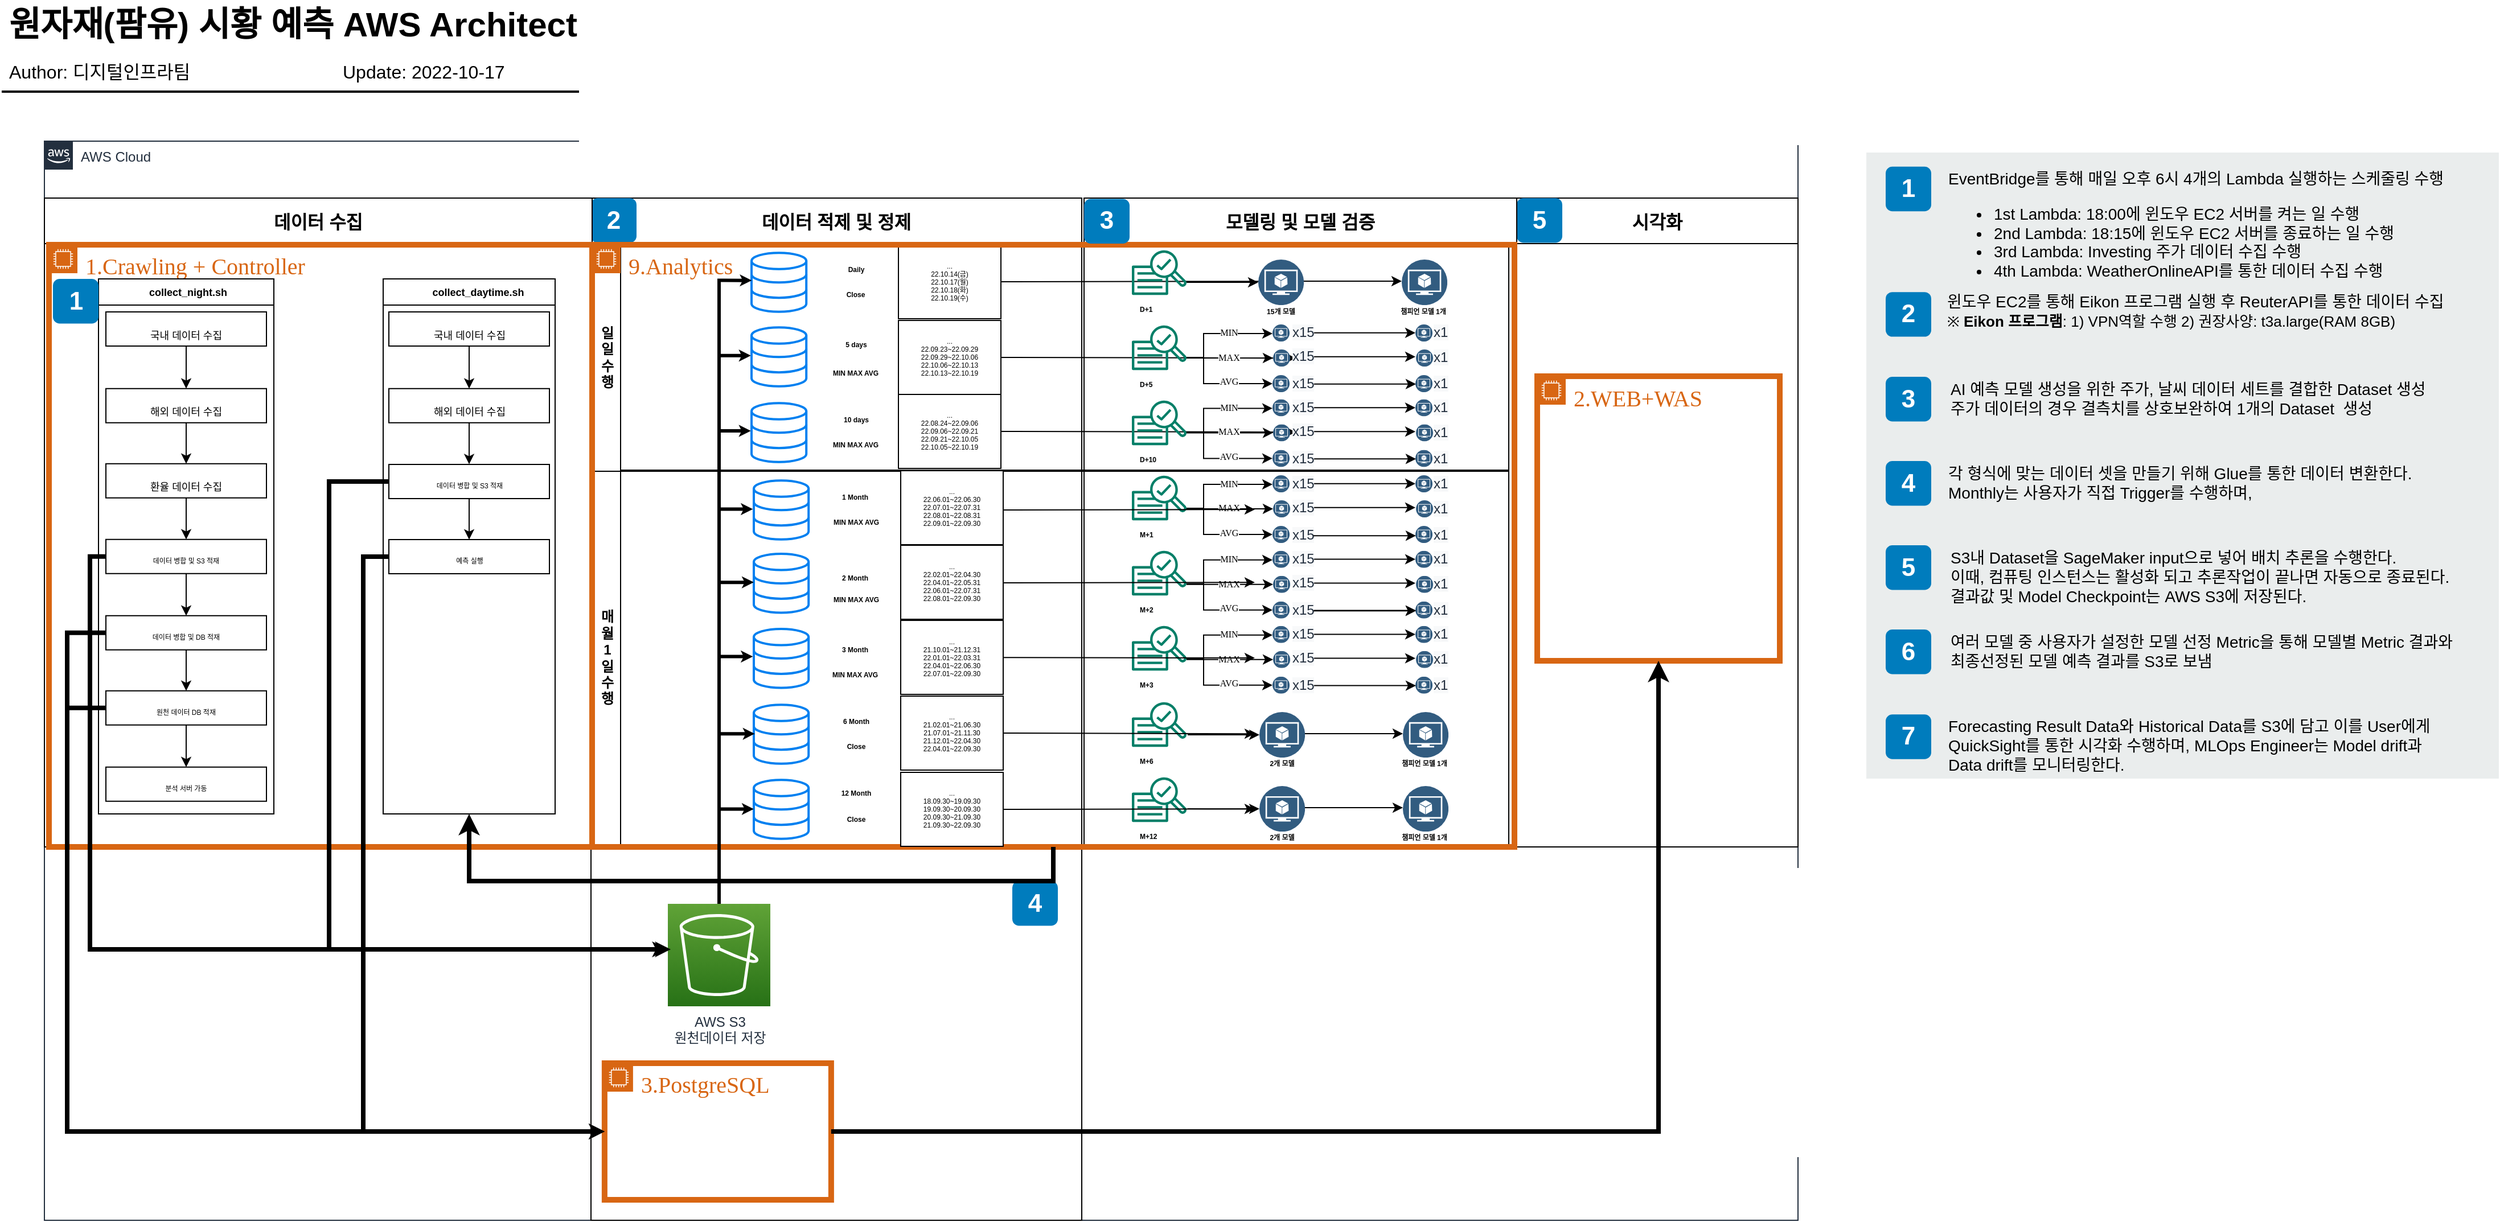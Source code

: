 <mxfile version="21.1.0" type="github" pages="4">
  <diagram id="_ncYP8lrsUd9Hia-P4ZR" name="WAI Architecture">
    <mxGraphModel dx="3774" dy="1808" grid="1" gridSize="10" guides="1" tooltips="1" connect="1" arrows="1" fold="1" page="1" pageScale="1" pageWidth="827" pageHeight="1169" math="0" shadow="0">
      <root>
        <mxCell id="0" />
        <mxCell id="1" parent="0" />
        <mxCell id="kqmbkUOljX83greQ5X14-1" value="원자재(팜유) 시황 예측 AWS Architecture" style="text;html=1;resizable=0;points=[];autosize=1;align=left;verticalAlign=top;spacingTop=-4;fontSize=30;fontStyle=1;labelBackgroundColor=none;" parent="1" vertex="1">
          <mxGeometry x="36.5" y="26.5" width="590" height="40" as="geometry" />
        </mxCell>
        <mxCell id="kqmbkUOljX83greQ5X14-2" value="Author: 디지털인프라팀" style="text;html=1;resizable=0;points=[];autosize=1;align=left;verticalAlign=top;spacingTop=-4;fontSize=16;labelBackgroundColor=none;" parent="1" vertex="1">
          <mxGeometry x="36.5" y="76.5" width="190" height="30" as="geometry" />
        </mxCell>
        <mxCell id="kqmbkUOljX83greQ5X14-3" value="" style="line;strokeWidth=2;html=1;fontSize=14;labelBackgroundColor=none;" parent="1" vertex="1">
          <mxGeometry x="32.5" y="101.5" width="1060" height="10" as="geometry" />
        </mxCell>
        <mxCell id="kqmbkUOljX83greQ5X14-4" value="AWS Cloud" style="points=[[0,0],[0.25,0],[0.5,0],[0.75,0],[1,0],[1,0.25],[1,0.5],[1,0.75],[1,1],[0.75,1],[0.5,1],[0.25,1],[0,1],[0,0.75],[0,0.5],[0,0.25]];outlineConnect=0;gradientColor=none;html=1;whiteSpace=wrap;fontSize=12;fontStyle=0;shape=mxgraph.aws4.group;grIcon=mxgraph.aws4.group_aws_cloud_alt;strokeColor=#232F3E;fillColor=none;verticalAlign=top;align=left;spacingLeft=30;fontColor=#232F3E;dashed=0;labelBackgroundColor=none;container=1;pointerEvents=0;collapsible=0;recursiveResize=0;" parent="1" vertex="1">
          <mxGeometry x="70" y="150" width="1540" height="948" as="geometry" />
        </mxCell>
        <mxCell id="kqmbkUOljX83greQ5X14-19" value="시각화" style="swimlane;startSize=40;fontSize=16;align=center;verticalAlign=middle;" parent="kqmbkUOljX83greQ5X14-4" vertex="1">
          <mxGeometry x="1293" y="50" width="247" height="570" as="geometry">
            <mxRectangle x="731" y="30" width="120" height="30" as="alternateBounds" />
          </mxGeometry>
        </mxCell>
        <mxCell id="5hhnIqLnX3Yushn8WWkR-1" value="&lt;font style=&quot;font-size: 20px;&quot;&gt;2.WEB+WAS&lt;/font&gt;" style="points=[[0,0],[0.25,0],[0.5,0],[0.75,0],[1,0],[1,0.25],[1,0.5],[1,0.75],[1,1],[0.75,1],[0.5,1],[0.25,1],[0,1],[0,0.75],[0,0.5],[0,0.25]];outlineConnect=0;gradientColor=none;html=1;whiteSpace=wrap;fontSize=12;fontStyle=0;container=1;pointerEvents=0;collapsible=0;recursiveResize=0;shape=mxgraph.aws4.group;grIcon=mxgraph.aws4.group_ec2_instance_contents;strokeColor=#D86613;fillColor=none;verticalAlign=top;align=left;spacingLeft=30;fontColor=#D86613;dashed=0;fontFamily=Tahoma;strokeWidth=5;" parent="kqmbkUOljX83greQ5X14-19" vertex="1">
          <mxGeometry x="18" y="156.5" width="213" height="250" as="geometry" />
        </mxCell>
        <mxCell id="5hhnIqLnX3Yushn8WWkR-2" value="" style="shape=image;verticalLabelPosition=bottom;labelBackgroundColor=default;verticalAlign=top;aspect=fixed;imageAspect=0;image=https://images.velog.io/images/galaxy/post/b501f325-1810-4e26-962e-e66ca0b94ca9/image.png;" parent="5hhnIqLnX3Yushn8WWkR-1" vertex="1">
          <mxGeometry x="15.94" y="150" width="171.61" height="90" as="geometry" />
        </mxCell>
        <mxCell id="5hhnIqLnX3Yushn8WWkR-3" value="" style="shape=image;verticalLabelPosition=bottom;labelBackgroundColor=default;verticalAlign=top;aspect=fixed;imageAspect=0;image=https://acquven.com/blog/02/images/angular.jpg;" parent="5hhnIqLnX3Yushn8WWkR-1" vertex="1">
          <mxGeometry x="38.18" y="46.39" width="127.14" height="83.61" as="geometry" />
        </mxCell>
        <mxCell id="nltgHiPUePTiyJeOF1WH-20" value="5" style="rounded=1;whiteSpace=wrap;html=1;fillColor=#007CBD;strokeColor=none;fontColor=#FFFFFF;fontStyle=1;fontSize=22;labelBackgroundColor=none;" parent="kqmbkUOljX83greQ5X14-19" vertex="1">
          <mxGeometry y="0.003" width="40" height="39.212" as="geometry" />
        </mxCell>
        <mxCell id="kqmbkUOljX83greQ5X14-28" value="데이터 적제 및 정제" style="swimlane;startSize=40;fontSize=16;" parent="kqmbkUOljX83greQ5X14-4" vertex="1">
          <mxGeometry x="480" y="50" width="431" height="898" as="geometry">
            <mxRectangle x="731" y="30" width="120" height="30" as="alternateBounds" />
          </mxGeometry>
        </mxCell>
        <mxCell id="M2iXtYOU6AOLPdjp8ko3-1" value="&lt;font style=&quot;font-size: 20px;&quot;&gt;3.PostgreSQL&lt;/font&gt;" style="points=[[0,0],[0.25,0],[0.5,0],[0.75,0],[1,0],[1,0.25],[1,0.5],[1,0.75],[1,1],[0.75,1],[0.5,1],[0.25,1],[0,1],[0,0.75],[0,0.5],[0,0.25]];outlineConnect=0;gradientColor=none;html=1;whiteSpace=wrap;fontSize=12;fontStyle=0;container=1;pointerEvents=0;collapsible=0;recursiveResize=0;shape=mxgraph.aws4.group;grIcon=mxgraph.aws4.group_ec2_instance_contents;strokeColor=#D86613;fillColor=none;verticalAlign=top;align=left;spacingLeft=30;fontColor=#D86613;dashed=0;fontFamily=Tahoma;strokeWidth=5;" parent="kqmbkUOljX83greQ5X14-28" vertex="1">
          <mxGeometry x="11.94" y="760" width="199" height="120" as="geometry" />
        </mxCell>
        <mxCell id="M2iXtYOU6AOLPdjp8ko3-2" value="" style="shape=image;verticalLabelPosition=bottom;labelBackgroundColor=default;verticalAlign=top;aspect=fixed;imageAspect=0;image=https://www.ovhcloud.com/sites/default/files/styles/large_screens_1x/public/2021-09/ECX-1909_Hero_PostgreSQL_600x400%402x.png;" parent="M2iXtYOU6AOLPdjp8ko3-1" vertex="1">
          <mxGeometry x="2.11" y="50.0" width="199" height="59.37" as="geometry" />
        </mxCell>
        <mxCell id="kqmbkUOljX83greQ5X14-16" value="AWS S3&lt;br&gt;원천데이터 저장" style="sketch=0;points=[[0,0,0],[0.25,0,0],[0.5,0,0],[0.75,0,0],[1,0,0],[0,1,0],[0.25,1,0],[0.5,1,0],[0.75,1,0],[1,1,0],[0,0.25,0],[0,0.5,0],[0,0.75,0],[1,0.25,0],[1,0.5,0],[1,0.75,0]];outlineConnect=0;fontColor=#232F3E;gradientColor=#60A337;gradientDirection=north;fillColor=#277116;strokeColor=#ffffff;dashed=0;verticalLabelPosition=bottom;verticalAlign=top;align=center;html=1;fontSize=12;fontStyle=0;aspect=fixed;shape=mxgraph.aws4.resourceIcon;resIcon=mxgraph.aws4.s3;" parent="kqmbkUOljX83greQ5X14-28" vertex="1">
          <mxGeometry x="67.5" y="620" width="90" height="90" as="geometry" />
        </mxCell>
        <mxCell id="nltgHiPUePTiyJeOF1WH-19" value="4" style="rounded=1;whiteSpace=wrap;html=1;fillColor=#007CBD;strokeColor=none;fontColor=#FFFFFF;fontStyle=1;fontSize=22;labelBackgroundColor=none;" parent="kqmbkUOljX83greQ5X14-28" vertex="1">
          <mxGeometry x="370" y="600.003" width="40" height="39.212" as="geometry" />
        </mxCell>
        <mxCell id="ztNyn3Ru__6XczYkdUlX-5" value="2" style="rounded=1;whiteSpace=wrap;html=1;fillColor=#007CBD;strokeColor=none;fontColor=#FFFFFF;fontStyle=1;fontSize=22;labelBackgroundColor=none;" parent="kqmbkUOljX83greQ5X14-28" vertex="1">
          <mxGeometry width="40" height="39.212" as="geometry" />
        </mxCell>
        <mxCell id="kqmbkUOljX83greQ5X14-31" value="모델링 및 모델 검증" style="swimlane;startSize=40;fontSize=16;strokeColor=#000000;" parent="kqmbkUOljX83greQ5X14-4" vertex="1">
          <mxGeometry x="913" y="50" width="380" height="570" as="geometry">
            <mxRectangle x="1140" y="30" width="120" height="30" as="alternateBounds" />
          </mxGeometry>
        </mxCell>
        <mxCell id="kqmbkUOljX83greQ5X14-55" value="매월 1&#xa;일 수행" style="swimlane;direction=north;whiteSpace=wrap;" parent="kqmbkUOljX83greQ5X14-31" vertex="1">
          <mxGeometry x="-430" y="239" width="803" height="330" as="geometry">
            <mxRectangle x="87" y="239" width="80" height="40" as="alternateBounds" />
          </mxGeometry>
        </mxCell>
        <mxCell id="kqmbkUOljX83greQ5X14-32" value="일일 수행" style="swimlane;direction=north;whiteSpace=wrap;" parent="kqmbkUOljX83greQ5X14-31" vertex="1">
          <mxGeometry x="-430" y="40" width="803" height="200" as="geometry" />
        </mxCell>
        <mxCell id="kqmbkUOljX83greQ5X14-36" value="" style="html=1;verticalLabelPosition=bottom;align=center;labelBackgroundColor=#ffffff;verticalAlign=top;strokeWidth=2;strokeColor=#0080F0;shadow=0;dashed=0;shape=mxgraph.ios7.icons.data;" parent="kqmbkUOljX83greQ5X14-32" vertex="1">
          <mxGeometry x="138" y="8.08" width="48.11" height="51.85" as="geometry" />
        </mxCell>
        <mxCell id="kqmbkUOljX83greQ5X14-37" value="" style="html=1;verticalLabelPosition=bottom;align=center;labelBackgroundColor=#ffffff;verticalAlign=top;strokeWidth=2;strokeColor=#0080F0;shadow=0;dashed=0;shape=mxgraph.ios7.icons.data;" parent="kqmbkUOljX83greQ5X14-32" vertex="1">
          <mxGeometry x="138" y="73.58" width="48.11" height="51.85" as="geometry" />
        </mxCell>
        <mxCell id="kqmbkUOljX83greQ5X14-38" value="" style="html=1;verticalLabelPosition=bottom;align=center;labelBackgroundColor=#ffffff;verticalAlign=top;strokeWidth=2;strokeColor=#0080F0;shadow=0;dashed=0;shape=mxgraph.ios7.icons.data;" parent="kqmbkUOljX83greQ5X14-32" vertex="1">
          <mxGeometry x="138" y="140.07" width="48.11" height="51.85" as="geometry" />
        </mxCell>
        <mxCell id="kqmbkUOljX83greQ5X14-39" value="Daily" style="text;html=1;strokeColor=none;fillColor=none;align=center;verticalAlign=middle;whiteSpace=wrap;rounded=0;fontStyle=1;fontSize=6;fontFamily=Helvetica;" parent="kqmbkUOljX83greQ5X14-32" vertex="1">
          <mxGeometry x="199.5" y="8.08" width="60" height="30" as="geometry" />
        </mxCell>
        <mxCell id="kqmbkUOljX83greQ5X14-40" value="Close" style="text;html=1;strokeColor=none;fillColor=none;align=center;verticalAlign=middle;whiteSpace=wrap;rounded=0;fontStyle=1;fontSize=6;fontFamily=Helvetica;" parent="kqmbkUOljX83greQ5X14-32" vertex="1">
          <mxGeometry x="188" y="29.93" width="83" height="30" as="geometry" />
        </mxCell>
        <mxCell id="kqmbkUOljX83greQ5X14-41" value="...&lt;br&gt;22.10.14(금)&lt;br&gt;22.10.17(월)&lt;br&gt;22.10.18(화)&lt;br&gt;22.10.19(수)" style="shape=note;whiteSpace=wrap;html=1;backgroundOutline=1;darkOpacity=0.05;fontSize=6;size=0;" parent="kqmbkUOljX83greQ5X14-32" vertex="1">
          <mxGeometry x="267.01" y="1" width="90" height="65" as="geometry" />
        </mxCell>
        <mxCell id="kqmbkUOljX83greQ5X14-42" value="...&lt;br&gt;22.09.23~22.09.29&lt;br&gt;22.09.29~22.10.06&lt;br&gt;22.10.06~22.10.13&lt;br&gt;22.10.13~22.10.19" style="shape=note;whiteSpace=wrap;html=1;backgroundOutline=1;darkOpacity=0.05;fontSize=6;size=0;" parent="kqmbkUOljX83greQ5X14-32" vertex="1">
          <mxGeometry x="267.01" y="67.5" width="90" height="65" as="geometry" />
        </mxCell>
        <mxCell id="kqmbkUOljX83greQ5X14-43" value="...&lt;br&gt;22.08.24~22.09.06&lt;br&gt;22.09.06~22.09.21&lt;br&gt;22.09.21~22.10.05&lt;br&gt;22.10.05~22.10.19" style="shape=note;whiteSpace=wrap;html=1;backgroundOutline=1;darkOpacity=0.05;fontSize=6;size=0;" parent="kqmbkUOljX83greQ5X14-32" vertex="1">
          <mxGeometry x="267" y="132.5" width="90" height="65" as="geometry" />
        </mxCell>
        <mxCell id="kqmbkUOljX83greQ5X14-44" value="" style="endArrow=classic;html=1;rounded=0;fontFamily=Tahoma;fontSize=8;startSize=1;jumpSize=4;exitX=0;exitY=0;exitDx=90;exitDy=32.5;exitPerimeter=0;" parent="kqmbkUOljX83greQ5X14-32" source="kqmbkUOljX83greQ5X14-41" edge="1">
          <mxGeometry width="50" height="50" relative="1" as="geometry">
            <mxPoint x="386" y="33.08" as="sourcePoint" />
            <mxPoint x="616" y="33.08" as="targetPoint" />
          </mxGeometry>
        </mxCell>
        <mxCell id="kqmbkUOljX83greQ5X14-45" value="" style="endArrow=classic;html=1;rounded=0;fontFamily=Tahoma;fontSize=8;startSize=1;jumpSize=4;exitX=0;exitY=0;exitDx=90;exitDy=32.5;exitPerimeter=0;" parent="kqmbkUOljX83greQ5X14-32" source="kqmbkUOljX83greQ5X14-42" edge="1">
          <mxGeometry width="50" height="50" relative="1" as="geometry">
            <mxPoint x="386" y="100.58" as="sourcePoint" />
            <mxPoint x="616" y="100.58" as="targetPoint" />
          </mxGeometry>
        </mxCell>
        <mxCell id="kqmbkUOljX83greQ5X14-46" value="" style="endArrow=classic;html=1;rounded=0;fontFamily=Tahoma;fontSize=8;startSize=1;jumpSize=4;exitX=0;exitY=0;exitDx=90;exitDy=32.5;exitPerimeter=0;" parent="kqmbkUOljX83greQ5X14-32" source="kqmbkUOljX83greQ5X14-43" edge="1">
          <mxGeometry width="50" height="50" relative="1" as="geometry">
            <mxPoint x="386" y="165.58" as="sourcePoint" />
            <mxPoint x="616" y="165.58" as="targetPoint" />
          </mxGeometry>
        </mxCell>
        <mxCell id="kqmbkUOljX83greQ5X14-47" value="MIN MAX AVG" style="text;html=1;strokeColor=none;fillColor=none;align=center;verticalAlign=middle;whiteSpace=wrap;rounded=0;fontStyle=1;fontSize=6;fontFamily=Helvetica;" parent="kqmbkUOljX83greQ5X14-32" vertex="1">
          <mxGeometry x="188" y="98.85" width="83" height="30" as="geometry" />
        </mxCell>
        <mxCell id="kqmbkUOljX83greQ5X14-48" value="5 days" style="text;html=1;strokeColor=none;fillColor=none;align=center;verticalAlign=middle;whiteSpace=wrap;rounded=0;fontStyle=1;fontSize=6;fontFamily=Helvetica;" parent="kqmbkUOljX83greQ5X14-32" vertex="1">
          <mxGeometry x="199.5" y="73.58" width="60" height="30" as="geometry" />
        </mxCell>
        <mxCell id="kqmbkUOljX83greQ5X14-49" value="MIN MAX AVG" style="text;html=1;strokeColor=none;fillColor=none;align=center;verticalAlign=middle;whiteSpace=wrap;rounded=0;fontStyle=1;fontSize=6;fontFamily=Helvetica;" parent="kqmbkUOljX83greQ5X14-32" vertex="1">
          <mxGeometry x="188" y="161.92" width="83" height="30" as="geometry" />
        </mxCell>
        <mxCell id="kqmbkUOljX83greQ5X14-50" value="10 days" style="text;html=1;strokeColor=none;fillColor=none;align=center;verticalAlign=middle;whiteSpace=wrap;rounded=0;fontStyle=1;fontSize=6;fontFamily=Helvetica;" parent="kqmbkUOljX83greQ5X14-32" vertex="1">
          <mxGeometry x="199.5" y="140.07" width="60" height="30" as="geometry" />
        </mxCell>
        <mxCell id="kqmbkUOljX83greQ5X14-51" value="15개 모델" style="text;html=1;strokeColor=none;fillColor=none;align=center;verticalAlign=middle;whiteSpace=wrap;rounded=0;fontStyle=1;fontSize=6;fontFamily=Helvetica;" parent="kqmbkUOljX83greQ5X14-32" vertex="1">
          <mxGeometry x="573" y="44.58" width="60" height="30" as="geometry" />
        </mxCell>
        <mxCell id="kqmbkUOljX83greQ5X14-52" value="챔피언 모델 1개" style="text;html=1;strokeColor=none;fillColor=none;align=center;verticalAlign=middle;whiteSpace=wrap;rounded=0;fontStyle=1;fontSize=6;fontFamily=Helvetica;" parent="kqmbkUOljX83greQ5X14-32" vertex="1">
          <mxGeometry x="688" y="44.58" width="80" height="30" as="geometry" />
        </mxCell>
        <mxCell id="kqmbkUOljX83greQ5X14-74" value="" style="aspect=fixed;perimeter=ellipsePerimeter;html=1;align=center;shadow=0;dashed=0;fontColor=#4277BB;labelBackgroundColor=#ffffff;fontSize=12;spacingTop=3;image;image=img/lib/ibm/data/model.svg;" parent="kqmbkUOljX83greQ5X14-32" vertex="1">
          <mxGeometry x="583" y="14" width="40" height="40" as="geometry" />
        </mxCell>
        <mxCell id="kqmbkUOljX83greQ5X14-75" style="edgeStyle=orthogonalEdgeStyle;rounded=0;orthogonalLoop=1;jettySize=auto;html=1;" parent="kqmbkUOljX83greQ5X14-32" edge="1">
          <mxGeometry relative="1" as="geometry">
            <mxPoint x="520" y="34" as="sourcePoint" />
            <mxPoint x="583" y="34" as="targetPoint" />
            <Array as="points">
              <mxPoint x="538" y="34" />
              <mxPoint x="538" y="34" />
            </Array>
          </mxGeometry>
        </mxCell>
        <mxCell id="kqmbkUOljX83greQ5X14-76" value="" style="aspect=fixed;perimeter=ellipsePerimeter;html=1;align=center;shadow=0;dashed=0;fontColor=#4277BB;labelBackgroundColor=#ffffff;fontSize=12;spacingTop=3;image;image=img/lib/ibm/data/model.svg;" parent="kqmbkUOljX83greQ5X14-32" vertex="1">
          <mxGeometry x="709" y="14" width="40" height="40" as="geometry" />
        </mxCell>
        <mxCell id="kqmbkUOljX83greQ5X14-77" style="edgeStyle=orthogonalEdgeStyle;rounded=0;orthogonalLoop=1;jettySize=auto;html=1;" parent="kqmbkUOljX83greQ5X14-32" edge="1">
          <mxGeometry relative="1" as="geometry">
            <mxPoint x="623" y="33" as="sourcePoint" />
            <mxPoint x="709" y="33" as="targetPoint" />
          </mxGeometry>
        </mxCell>
        <mxCell id="kqmbkUOljX83greQ5X14-79" value="" style="aspect=fixed;perimeter=ellipsePerimeter;html=1;align=center;shadow=0;dashed=0;fontColor=#4277BB;labelBackgroundColor=#ffffff;fontSize=12;spacingTop=3;image;image=img/lib/ibm/data/model.svg;" parent="kqmbkUOljX83greQ5X14-32" vertex="1">
          <mxGeometry x="721" y="71" width="15" height="15" as="geometry" />
        </mxCell>
        <mxCell id="kqmbkUOljX83greQ5X14-80" value="" style="aspect=fixed;perimeter=ellipsePerimeter;html=1;align=center;shadow=0;dashed=0;fontColor=#4277BB;labelBackgroundColor=#ffffff;fontSize=12;spacingTop=3;image;image=img/lib/ibm/data/model.svg;" parent="kqmbkUOljX83greQ5X14-32" vertex="1">
          <mxGeometry x="721.5" y="93" width="15" height="15" as="geometry" />
        </mxCell>
        <mxCell id="kqmbkUOljX83greQ5X14-81" value="" style="aspect=fixed;perimeter=ellipsePerimeter;html=1;align=center;shadow=0;dashed=0;fontColor=#4277BB;labelBackgroundColor=#ffffff;fontSize=12;spacingTop=3;image;image=img/lib/ibm/data/model.svg;" parent="kqmbkUOljX83greQ5X14-32" vertex="1">
          <mxGeometry x="721" y="115.5" width="15" height="15" as="geometry" />
        </mxCell>
        <mxCell id="kqmbkUOljX83greQ5X14-87" value="" style="aspect=fixed;perimeter=ellipsePerimeter;html=1;align=center;shadow=0;dashed=0;fontColor=#4277BB;labelBackgroundColor=#ffffff;fontSize=12;spacingTop=3;image;image=img/lib/ibm/data/model.svg;" parent="kqmbkUOljX83greQ5X14-32" vertex="1">
          <mxGeometry x="595.5" y="71" width="15" height="15" as="geometry" />
        </mxCell>
        <mxCell id="kqmbkUOljX83greQ5X14-88" style="edgeStyle=orthogonalEdgeStyle;rounded=0;orthogonalLoop=1;jettySize=auto;html=1;" parent="kqmbkUOljX83greQ5X14-32" source="kqmbkUOljX83greQ5X14-86" target="kqmbkUOljX83greQ5X14-87" edge="1">
          <mxGeometry relative="1" as="geometry">
            <Array as="points">
              <mxPoint x="535" y="100" />
              <mxPoint x="535" y="79" />
            </Array>
          </mxGeometry>
        </mxCell>
        <mxCell id="kqmbkUOljX83greQ5X14-89" value="MIN" style="edgeLabel;html=1;align=center;verticalAlign=middle;resizable=0;points=[];fontSize=8;fontFamily=Tahoma;" parent="kqmbkUOljX83greQ5X14-88" vertex="1" connectable="0">
          <mxGeometry x="0.191" y="1" relative="1" as="geometry">
            <mxPoint as="offset" />
          </mxGeometry>
        </mxCell>
        <mxCell id="kqmbkUOljX83greQ5X14-91" value="" style="aspect=fixed;perimeter=ellipsePerimeter;html=1;align=center;shadow=0;dashed=0;fontColor=#4277BB;labelBackgroundColor=#ffffff;fontSize=12;spacingTop=3;image;image=img/lib/ibm/data/model.svg;" parent="kqmbkUOljX83greQ5X14-32" vertex="1">
          <mxGeometry x="596" y="93" width="15" height="15" as="geometry" />
        </mxCell>
        <mxCell id="kqmbkUOljX83greQ5X14-82" style="edgeStyle=orthogonalEdgeStyle;rounded=0;orthogonalLoop=1;jettySize=auto;html=1;entryX=0;entryY=0.5;entryDx=0;entryDy=0;fontFamily=Tahoma;fontSize=8;" parent="kqmbkUOljX83greQ5X14-32" source="kqmbkUOljX83greQ5X14-86" target="kqmbkUOljX83greQ5X14-91" edge="1">
          <mxGeometry relative="1" as="geometry">
            <Array as="points">
              <mxPoint x="558" y="100" />
            </Array>
          </mxGeometry>
        </mxCell>
        <mxCell id="kqmbkUOljX83greQ5X14-83" value="MAX" style="edgeLabel;html=1;align=center;verticalAlign=middle;resizable=0;points=[];fontSize=8;fontFamily=Tahoma;" parent="kqmbkUOljX83greQ5X14-82" vertex="1" connectable="0">
          <mxGeometry x="-0.04" y="1" relative="1" as="geometry">
            <mxPoint as="offset" />
          </mxGeometry>
        </mxCell>
        <mxCell id="kqmbkUOljX83greQ5X14-92" value="" style="aspect=fixed;perimeter=ellipsePerimeter;html=1;align=center;shadow=0;dashed=0;fontColor=#4277BB;labelBackgroundColor=#ffffff;fontSize=12;spacingTop=3;image;image=img/lib/ibm/data/model.svg;" parent="kqmbkUOljX83greQ5X14-32" vertex="1">
          <mxGeometry x="595.5" y="115.5" width="15" height="15" as="geometry" />
        </mxCell>
        <mxCell id="kqmbkUOljX83greQ5X14-84" style="edgeStyle=orthogonalEdgeStyle;rounded=0;orthogonalLoop=1;jettySize=auto;html=1;entryX=0;entryY=0.5;entryDx=0;entryDy=0;fontFamily=Tahoma;fontSize=8;" parent="kqmbkUOljX83greQ5X14-32" source="kqmbkUOljX83greQ5X14-86" target="kqmbkUOljX83greQ5X14-92" edge="1">
          <mxGeometry relative="1" as="geometry">
            <Array as="points">
              <mxPoint x="535" y="100" />
              <mxPoint x="535" y="123" />
            </Array>
          </mxGeometry>
        </mxCell>
        <mxCell id="kqmbkUOljX83greQ5X14-85" value="AVG" style="edgeLabel;html=1;align=center;verticalAlign=middle;resizable=0;points=[];fontSize=8;fontFamily=Tahoma;" parent="kqmbkUOljX83greQ5X14-84" vertex="1" connectable="0">
          <mxGeometry x="0.237" y="2" relative="1" as="geometry">
            <mxPoint x="-1" as="offset" />
          </mxGeometry>
        </mxCell>
        <mxCell id="kqmbkUOljX83greQ5X14-93" value="" style="endArrow=classic;html=1;rounded=0;fontFamily=Tahoma;fontSize=8;startSize=1;jumpSize=4;" parent="kqmbkUOljX83greQ5X14-32" edge="1">
          <mxGeometry width="50" height="50" relative="1" as="geometry">
            <mxPoint x="631" y="78.42" as="sourcePoint" />
            <mxPoint x="721" y="78.42" as="targetPoint" />
          </mxGeometry>
        </mxCell>
        <mxCell id="kqmbkUOljX83greQ5X14-94" value="&lt;span style=&quot;color: rgb(35, 47, 62); font-family: Helvetica; font-size: 12px; font-style: normal; font-variant-ligatures: normal; font-variant-caps: normal; font-weight: 400; letter-spacing: normal; orphans: 2; text-align: center; text-indent: 0px; text-transform: none; widows: 2; word-spacing: 0px; -webkit-text-stroke-width: 0px; background-color: rgb(248, 249, 250); text-decoration-thickness: initial; text-decoration-style: initial; text-decoration-color: initial; float: none; display: inline !important;&quot;&gt;x15&lt;/span&gt;" style="text;whiteSpace=wrap;html=1;fontSize=8;fontFamily=Tahoma;verticalAlign=middle;" parent="kqmbkUOljX83greQ5X14-32" vertex="1">
          <mxGeometry x="610.5" y="73" width="30" height="10" as="geometry" />
        </mxCell>
        <mxCell id="kqmbkUOljX83greQ5X14-95" value="" style="endArrow=classic;html=1;rounded=0;fontFamily=Tahoma;fontSize=8;startSize=1;jumpSize=4;" parent="kqmbkUOljX83greQ5X14-32" edge="1">
          <mxGeometry width="50" height="50" relative="1" as="geometry">
            <mxPoint x="631" y="99.42" as="sourcePoint" />
            <mxPoint x="721" y="99.42" as="targetPoint" />
          </mxGeometry>
        </mxCell>
        <mxCell id="kqmbkUOljX83greQ5X14-96" value="&lt;span style=&quot;color: rgb(35, 47, 62); font-family: Helvetica; font-size: 12px; font-style: normal; font-variant-ligatures: normal; font-variant-caps: normal; font-weight: 400; letter-spacing: normal; orphans: 2; text-align: center; text-indent: 0px; text-transform: none; widows: 2; word-spacing: 0px; -webkit-text-stroke-width: 0px; background-color: rgb(248, 249, 250); text-decoration-thickness: initial; text-decoration-style: initial; text-decoration-color: initial; float: none; display: inline !important;&quot;&gt;x15&lt;/span&gt;" style="text;whiteSpace=wrap;html=1;fontSize=8;fontFamily=Tahoma;verticalAlign=middle;" parent="kqmbkUOljX83greQ5X14-32" vertex="1">
          <mxGeometry x="610.5" y="94" width="30" height="10" as="geometry" />
        </mxCell>
        <mxCell id="kqmbkUOljX83greQ5X14-97" value="" style="endArrow=classic;html=1;rounded=0;fontFamily=Tahoma;fontSize=8;startSize=1;jumpSize=4;" parent="kqmbkUOljX83greQ5X14-32" edge="1">
          <mxGeometry width="50" height="50" relative="1" as="geometry">
            <mxPoint x="631.5" y="123.42" as="sourcePoint" />
            <mxPoint x="721.5" y="123.42" as="targetPoint" />
          </mxGeometry>
        </mxCell>
        <mxCell id="kqmbkUOljX83greQ5X14-98" value="&lt;span style=&quot;color: rgb(35, 47, 62); font-family: Helvetica; font-size: 12px; font-style: normal; font-variant-ligatures: normal; font-variant-caps: normal; font-weight: 400; letter-spacing: normal; orphans: 2; text-align: center; text-indent: 0px; text-transform: none; widows: 2; word-spacing: 0px; -webkit-text-stroke-width: 0px; background-color: rgb(248, 249, 250); text-decoration-thickness: initial; text-decoration-style: initial; text-decoration-color: initial; float: none; display: inline !important;&quot;&gt;x15&lt;/span&gt;" style="text;whiteSpace=wrap;html=1;fontSize=8;fontFamily=Tahoma;verticalAlign=middle;" parent="kqmbkUOljX83greQ5X14-32" vertex="1">
          <mxGeometry x="611" y="118" width="30" height="10" as="geometry" />
        </mxCell>
        <mxCell id="kqmbkUOljX83greQ5X14-99" value="&lt;span style=&quot;color: rgb(35, 47, 62); font-family: Helvetica; font-size: 12px; font-style: normal; font-variant-ligatures: normal; font-variant-caps: normal; font-weight: 400; letter-spacing: normal; orphans: 2; text-align: center; text-indent: 0px; text-transform: none; widows: 2; word-spacing: 0px; -webkit-text-stroke-width: 0px; background-color: rgb(248, 249, 250); text-decoration-thickness: initial; text-decoration-style: initial; text-decoration-color: initial; float: none; display: inline !important;&quot;&gt;x1&lt;/span&gt;" style="text;whiteSpace=wrap;html=1;fontSize=8;fontFamily=Tahoma;verticalAlign=middle;" parent="kqmbkUOljX83greQ5X14-32" vertex="1">
          <mxGeometry x="735" y="73" width="30" height="10" as="geometry" />
        </mxCell>
        <mxCell id="kqmbkUOljX83greQ5X14-100" value="&lt;span style=&quot;color: rgb(35, 47, 62); font-family: Helvetica; font-size: 12px; font-style: normal; font-variant-ligatures: normal; font-variant-caps: normal; font-weight: 400; letter-spacing: normal; orphans: 2; text-align: center; text-indent: 0px; text-transform: none; widows: 2; word-spacing: 0px; -webkit-text-stroke-width: 0px; background-color: rgb(248, 249, 250); text-decoration-thickness: initial; text-decoration-style: initial; text-decoration-color: initial; float: none; display: inline !important;&quot;&gt;x1&lt;/span&gt;" style="text;whiteSpace=wrap;html=1;fontSize=8;fontFamily=Tahoma;verticalAlign=middle;" parent="kqmbkUOljX83greQ5X14-32" vertex="1">
          <mxGeometry x="735" y="118" width="30" height="10" as="geometry" />
        </mxCell>
        <mxCell id="kqmbkUOljX83greQ5X14-101" value="&lt;span style=&quot;color: rgb(35, 47, 62); font-family: Helvetica; font-size: 12px; font-style: normal; font-variant-ligatures: normal; font-variant-caps: normal; font-weight: 400; letter-spacing: normal; orphans: 2; text-align: center; text-indent: 0px; text-transform: none; widows: 2; word-spacing: 0px; -webkit-text-stroke-width: 0px; background-color: rgb(248, 249, 250); text-decoration-thickness: initial; text-decoration-style: initial; text-decoration-color: initial; float: none; display: inline !important;&quot;&gt;x1&lt;/span&gt;" style="text;whiteSpace=wrap;html=1;fontSize=8;fontFamily=Tahoma;verticalAlign=middle;" parent="kqmbkUOljX83greQ5X14-32" vertex="1">
          <mxGeometry x="735" y="95" width="30" height="10" as="geometry" />
        </mxCell>
        <mxCell id="kqmbkUOljX83greQ5X14-104" value="" style="aspect=fixed;perimeter=ellipsePerimeter;html=1;align=center;shadow=0;dashed=0;fontColor=#4277BB;labelBackgroundColor=#ffffff;fontSize=12;spacingTop=3;image;image=img/lib/ibm/data/model.svg;" parent="kqmbkUOljX83greQ5X14-32" vertex="1">
          <mxGeometry x="721" y="136.71" width="15" height="15" as="geometry" />
        </mxCell>
        <mxCell id="kqmbkUOljX83greQ5X14-105" value="" style="aspect=fixed;perimeter=ellipsePerimeter;html=1;align=center;shadow=0;dashed=0;fontColor=#4277BB;labelBackgroundColor=#ffffff;fontSize=12;spacingTop=3;image;image=img/lib/ibm/data/model.svg;" parent="kqmbkUOljX83greQ5X14-32" vertex="1">
          <mxGeometry x="721.5" y="158.71" width="15" height="15" as="geometry" />
        </mxCell>
        <mxCell id="kqmbkUOljX83greQ5X14-106" value="" style="aspect=fixed;perimeter=ellipsePerimeter;html=1;align=center;shadow=0;dashed=0;fontColor=#4277BB;labelBackgroundColor=#ffffff;fontSize=12;spacingTop=3;image;image=img/lib/ibm/data/model.svg;" parent="kqmbkUOljX83greQ5X14-32" vertex="1">
          <mxGeometry x="721" y="181.21" width="15" height="15" as="geometry" />
        </mxCell>
        <mxCell id="kqmbkUOljX83greQ5X14-107" style="edgeStyle=orthogonalEdgeStyle;rounded=0;orthogonalLoop=1;jettySize=auto;html=1;entryX=0;entryY=0.5;entryDx=0;entryDy=0;fontFamily=Tahoma;fontSize=8;" parent="kqmbkUOljX83greQ5X14-32" target="kqmbkUOljX83greQ5X14-114" edge="1">
          <mxGeometry relative="1" as="geometry">
            <mxPoint x="520" y="166.23" as="sourcePoint" />
            <Array as="points">
              <mxPoint x="558" y="165.71" />
            </Array>
          </mxGeometry>
        </mxCell>
        <mxCell id="kqmbkUOljX83greQ5X14-108" value="MAX" style="edgeLabel;html=1;align=center;verticalAlign=middle;resizable=0;points=[];fontSize=8;fontFamily=Tahoma;" parent="kqmbkUOljX83greQ5X14-107" vertex="1" connectable="0">
          <mxGeometry x="-0.04" y="1" relative="1" as="geometry">
            <mxPoint as="offset" />
          </mxGeometry>
        </mxCell>
        <mxCell id="kqmbkUOljX83greQ5X14-109" style="edgeStyle=orthogonalEdgeStyle;rounded=0;orthogonalLoop=1;jettySize=auto;html=1;entryX=0;entryY=0.5;entryDx=0;entryDy=0;fontFamily=Tahoma;fontSize=8;" parent="kqmbkUOljX83greQ5X14-32" target="kqmbkUOljX83greQ5X14-115" edge="1">
          <mxGeometry relative="1" as="geometry">
            <mxPoint x="520" y="165.71" as="sourcePoint" />
            <Array as="points">
              <mxPoint x="535" y="165.71" />
              <mxPoint x="535" y="188.71" />
            </Array>
          </mxGeometry>
        </mxCell>
        <mxCell id="kqmbkUOljX83greQ5X14-110" value="AVG" style="edgeLabel;html=1;align=center;verticalAlign=middle;resizable=0;points=[];fontSize=8;fontFamily=Tahoma;" parent="kqmbkUOljX83greQ5X14-109" vertex="1" connectable="0">
          <mxGeometry x="0.237" y="2" relative="1" as="geometry">
            <mxPoint x="-1" as="offset" />
          </mxGeometry>
        </mxCell>
        <mxCell id="kqmbkUOljX83greQ5X14-111" value="" style="aspect=fixed;perimeter=ellipsePerimeter;html=1;align=center;shadow=0;dashed=0;fontColor=#4277BB;labelBackgroundColor=#ffffff;fontSize=12;spacingTop=3;image;image=img/lib/ibm/data/model.svg;" parent="kqmbkUOljX83greQ5X14-32" vertex="1">
          <mxGeometry x="595.5" y="136.71" width="15" height="15" as="geometry" />
        </mxCell>
        <mxCell id="kqmbkUOljX83greQ5X14-112" style="edgeStyle=orthogonalEdgeStyle;rounded=0;orthogonalLoop=1;jettySize=auto;html=1;" parent="kqmbkUOljX83greQ5X14-32" target="kqmbkUOljX83greQ5X14-111" edge="1">
          <mxGeometry relative="1" as="geometry">
            <mxPoint x="520" y="165.71" as="sourcePoint" />
            <Array as="points">
              <mxPoint x="535" y="165.71" />
              <mxPoint x="535" y="144.71" />
            </Array>
          </mxGeometry>
        </mxCell>
        <mxCell id="kqmbkUOljX83greQ5X14-113" value="MIN" style="edgeLabel;html=1;align=center;verticalAlign=middle;resizable=0;points=[];fontSize=8;fontFamily=Tahoma;" parent="kqmbkUOljX83greQ5X14-112" vertex="1" connectable="0">
          <mxGeometry x="0.191" y="1" relative="1" as="geometry">
            <mxPoint as="offset" />
          </mxGeometry>
        </mxCell>
        <mxCell id="kqmbkUOljX83greQ5X14-114" value="" style="aspect=fixed;perimeter=ellipsePerimeter;html=1;align=center;shadow=0;dashed=0;fontColor=#4277BB;labelBackgroundColor=#ffffff;fontSize=12;spacingTop=3;image;image=img/lib/ibm/data/model.svg;" parent="kqmbkUOljX83greQ5X14-32" vertex="1">
          <mxGeometry x="596" y="158.71" width="15" height="15" as="geometry" />
        </mxCell>
        <mxCell id="kqmbkUOljX83greQ5X14-115" value="" style="aspect=fixed;perimeter=ellipsePerimeter;html=1;align=center;shadow=0;dashed=0;fontColor=#4277BB;labelBackgroundColor=#ffffff;fontSize=12;spacingTop=3;image;image=img/lib/ibm/data/model.svg;" parent="kqmbkUOljX83greQ5X14-32" vertex="1">
          <mxGeometry x="595.5" y="181.21" width="15" height="15" as="geometry" />
        </mxCell>
        <mxCell id="kqmbkUOljX83greQ5X14-116" value="" style="endArrow=classic;html=1;rounded=0;fontFamily=Tahoma;fontSize=8;startSize=1;jumpSize=4;" parent="kqmbkUOljX83greQ5X14-32" edge="1">
          <mxGeometry width="50" height="50" relative="1" as="geometry">
            <mxPoint x="631" y="144.13" as="sourcePoint" />
            <mxPoint x="721" y="144.13" as="targetPoint" />
          </mxGeometry>
        </mxCell>
        <mxCell id="kqmbkUOljX83greQ5X14-117" value="&lt;span style=&quot;color: rgb(35, 47, 62); font-family: Helvetica; font-size: 12px; font-style: normal; font-variant-ligatures: normal; font-variant-caps: normal; font-weight: 400; letter-spacing: normal; orphans: 2; text-align: center; text-indent: 0px; text-transform: none; widows: 2; word-spacing: 0px; -webkit-text-stroke-width: 0px; background-color: rgb(248, 249, 250); text-decoration-thickness: initial; text-decoration-style: initial; text-decoration-color: initial; float: none; display: inline !important;&quot;&gt;x15&lt;/span&gt;" style="text;whiteSpace=wrap;html=1;fontSize=8;fontFamily=Tahoma;verticalAlign=middle;" parent="kqmbkUOljX83greQ5X14-32" vertex="1">
          <mxGeometry x="610.5" y="138.71" width="30" height="10" as="geometry" />
        </mxCell>
        <mxCell id="kqmbkUOljX83greQ5X14-118" value="" style="endArrow=classic;html=1;rounded=0;fontFamily=Tahoma;fontSize=8;startSize=1;jumpSize=4;" parent="kqmbkUOljX83greQ5X14-32" edge="1">
          <mxGeometry width="50" height="50" relative="1" as="geometry">
            <mxPoint x="631" y="165.13" as="sourcePoint" />
            <mxPoint x="721" y="165.13" as="targetPoint" />
          </mxGeometry>
        </mxCell>
        <mxCell id="kqmbkUOljX83greQ5X14-119" value="&lt;span style=&quot;color: rgb(35, 47, 62); font-family: Helvetica; font-size: 12px; font-style: normal; font-variant-ligatures: normal; font-variant-caps: normal; font-weight: 400; letter-spacing: normal; orphans: 2; text-align: center; text-indent: 0px; text-transform: none; widows: 2; word-spacing: 0px; -webkit-text-stroke-width: 0px; background-color: rgb(248, 249, 250); text-decoration-thickness: initial; text-decoration-style: initial; text-decoration-color: initial; float: none; display: inline !important;&quot;&gt;x15&lt;/span&gt;" style="text;whiteSpace=wrap;html=1;fontSize=8;fontFamily=Tahoma;verticalAlign=middle;" parent="kqmbkUOljX83greQ5X14-32" vertex="1">
          <mxGeometry x="610.5" y="159.71" width="30" height="10" as="geometry" />
        </mxCell>
        <mxCell id="kqmbkUOljX83greQ5X14-120" value="" style="endArrow=classic;html=1;rounded=0;fontFamily=Tahoma;fontSize=8;startSize=1;jumpSize=4;" parent="kqmbkUOljX83greQ5X14-32" edge="1">
          <mxGeometry width="50" height="50" relative="1" as="geometry">
            <mxPoint x="631.5" y="189.13" as="sourcePoint" />
            <mxPoint x="721.5" y="189.13" as="targetPoint" />
          </mxGeometry>
        </mxCell>
        <mxCell id="kqmbkUOljX83greQ5X14-121" value="&lt;span style=&quot;color: rgb(35, 47, 62); font-family: Helvetica; font-size: 12px; font-style: normal; font-variant-ligatures: normal; font-variant-caps: normal; font-weight: 400; letter-spacing: normal; orphans: 2; text-align: center; text-indent: 0px; text-transform: none; widows: 2; word-spacing: 0px; -webkit-text-stroke-width: 0px; background-color: rgb(248, 249, 250); text-decoration-thickness: initial; text-decoration-style: initial; text-decoration-color: initial; float: none; display: inline !important;&quot;&gt;x15&lt;/span&gt;" style="text;whiteSpace=wrap;html=1;fontSize=8;fontFamily=Tahoma;verticalAlign=middle;" parent="kqmbkUOljX83greQ5X14-32" vertex="1">
          <mxGeometry x="611" y="183.71" width="30" height="10" as="geometry" />
        </mxCell>
        <mxCell id="kqmbkUOljX83greQ5X14-122" value="&lt;span style=&quot;color: rgb(35, 47, 62); font-family: Helvetica; font-size: 12px; font-style: normal; font-variant-ligatures: normal; font-variant-caps: normal; font-weight: 400; letter-spacing: normal; orphans: 2; text-align: center; text-indent: 0px; text-transform: none; widows: 2; word-spacing: 0px; -webkit-text-stroke-width: 0px; background-color: rgb(248, 249, 250); text-decoration-thickness: initial; text-decoration-style: initial; text-decoration-color: initial; float: none; display: inline !important;&quot;&gt;x1&lt;/span&gt;" style="text;whiteSpace=wrap;html=1;fontSize=8;fontFamily=Tahoma;verticalAlign=middle;" parent="kqmbkUOljX83greQ5X14-32" vertex="1">
          <mxGeometry x="735" y="138.71" width="30" height="10" as="geometry" />
        </mxCell>
        <mxCell id="kqmbkUOljX83greQ5X14-123" value="&lt;span style=&quot;color: rgb(35, 47, 62); font-family: Helvetica; font-size: 12px; font-style: normal; font-variant-ligatures: normal; font-variant-caps: normal; font-weight: 400; letter-spacing: normal; orphans: 2; text-align: center; text-indent: 0px; text-transform: none; widows: 2; word-spacing: 0px; -webkit-text-stroke-width: 0px; background-color: rgb(248, 249, 250); text-decoration-thickness: initial; text-decoration-style: initial; text-decoration-color: initial; float: none; display: inline !important;&quot;&gt;x1&lt;/span&gt;" style="text;whiteSpace=wrap;html=1;fontSize=8;fontFamily=Tahoma;verticalAlign=middle;" parent="kqmbkUOljX83greQ5X14-32" vertex="1">
          <mxGeometry x="735" y="160.71" width="30" height="10" as="geometry" />
        </mxCell>
        <mxCell id="kqmbkUOljX83greQ5X14-124" value="&lt;span style=&quot;color: rgb(35, 47, 62); font-family: Helvetica; font-size: 12px; font-style: normal; font-variant-ligatures: normal; font-variant-caps: normal; font-weight: 400; letter-spacing: normal; orphans: 2; text-align: center; text-indent: 0px; text-transform: none; widows: 2; word-spacing: 0px; -webkit-text-stroke-width: 0px; background-color: rgb(248, 249, 250); text-decoration-thickness: initial; text-decoration-style: initial; text-decoration-color: initial; float: none; display: inline !important;&quot;&gt;x1&lt;/span&gt;" style="text;whiteSpace=wrap;html=1;fontSize=8;fontFamily=Tahoma;verticalAlign=middle;" parent="kqmbkUOljX83greQ5X14-32" vertex="1">
          <mxGeometry x="735" y="183.71" width="30" height="10" as="geometry" />
        </mxCell>
        <mxCell id="kqmbkUOljX83greQ5X14-128" value="" style="aspect=fixed;perimeter=ellipsePerimeter;html=1;align=center;shadow=0;dashed=0;fontColor=#4277BB;labelBackgroundColor=#ffffff;fontSize=12;spacingTop=3;image;image=img/lib/ibm/data/model.svg;" parent="kqmbkUOljX83greQ5X14-32" vertex="1">
          <mxGeometry x="721" y="203.5" width="15" height="15" as="geometry" />
        </mxCell>
        <mxCell id="kqmbkUOljX83greQ5X14-129" value="" style="aspect=fixed;perimeter=ellipsePerimeter;html=1;align=center;shadow=0;dashed=0;fontColor=#4277BB;labelBackgroundColor=#ffffff;fontSize=12;spacingTop=3;image;image=img/lib/ibm/data/model.svg;" parent="kqmbkUOljX83greQ5X14-32" vertex="1">
          <mxGeometry x="721.5" y="225.5" width="15" height="15" as="geometry" />
        </mxCell>
        <mxCell id="kqmbkUOljX83greQ5X14-130" value="" style="aspect=fixed;perimeter=ellipsePerimeter;html=1;align=center;shadow=0;dashed=0;fontColor=#4277BB;labelBackgroundColor=#ffffff;fontSize=12;spacingTop=3;image;image=img/lib/ibm/data/model.svg;" parent="kqmbkUOljX83greQ5X14-32" vertex="1">
          <mxGeometry x="721" y="248" width="15" height="15" as="geometry" />
        </mxCell>
        <mxCell id="kqmbkUOljX83greQ5X14-131" style="edgeStyle=orthogonalEdgeStyle;rounded=0;orthogonalLoop=1;jettySize=auto;html=1;entryX=0;entryY=0.5;entryDx=0;entryDy=0;fontFamily=Tahoma;fontSize=8;" parent="kqmbkUOljX83greQ5X14-32" target="kqmbkUOljX83greQ5X14-138" edge="1">
          <mxGeometry relative="1" as="geometry">
            <mxPoint x="520" y="233.02" as="sourcePoint" />
            <Array as="points">
              <mxPoint x="558" y="232.5" />
            </Array>
          </mxGeometry>
        </mxCell>
        <mxCell id="kqmbkUOljX83greQ5X14-132" value="MAX" style="edgeLabel;html=1;align=center;verticalAlign=middle;resizable=0;points=[];fontSize=8;fontFamily=Tahoma;" parent="kqmbkUOljX83greQ5X14-131" vertex="1" connectable="0">
          <mxGeometry x="-0.04" y="1" relative="1" as="geometry">
            <mxPoint as="offset" />
          </mxGeometry>
        </mxCell>
        <mxCell id="kqmbkUOljX83greQ5X14-133" style="edgeStyle=orthogonalEdgeStyle;rounded=0;orthogonalLoop=1;jettySize=auto;html=1;entryX=0;entryY=0.5;entryDx=0;entryDy=0;fontFamily=Tahoma;fontSize=8;" parent="kqmbkUOljX83greQ5X14-32" target="kqmbkUOljX83greQ5X14-139" edge="1">
          <mxGeometry relative="1" as="geometry">
            <mxPoint x="520" y="232.5" as="sourcePoint" />
            <Array as="points">
              <mxPoint x="535" y="232.5" />
              <mxPoint x="535" y="255.5" />
            </Array>
          </mxGeometry>
        </mxCell>
        <mxCell id="kqmbkUOljX83greQ5X14-134" value="AVG" style="edgeLabel;html=1;align=center;verticalAlign=middle;resizable=0;points=[];fontSize=8;fontFamily=Tahoma;" parent="kqmbkUOljX83greQ5X14-133" vertex="1" connectable="0">
          <mxGeometry x="0.237" y="2" relative="1" as="geometry">
            <mxPoint x="-1" as="offset" />
          </mxGeometry>
        </mxCell>
        <mxCell id="kqmbkUOljX83greQ5X14-135" value="" style="aspect=fixed;perimeter=ellipsePerimeter;html=1;align=center;shadow=0;dashed=0;fontColor=#4277BB;labelBackgroundColor=#ffffff;fontSize=12;spacingTop=3;image;image=img/lib/ibm/data/model.svg;" parent="kqmbkUOljX83greQ5X14-32" vertex="1">
          <mxGeometry x="595.5" y="203.5" width="15" height="15" as="geometry" />
        </mxCell>
        <mxCell id="kqmbkUOljX83greQ5X14-136" style="edgeStyle=orthogonalEdgeStyle;rounded=0;orthogonalLoop=1;jettySize=auto;html=1;" parent="kqmbkUOljX83greQ5X14-32" target="kqmbkUOljX83greQ5X14-135" edge="1">
          <mxGeometry relative="1" as="geometry">
            <mxPoint x="520" y="232.5" as="sourcePoint" />
            <Array as="points">
              <mxPoint x="535" y="232.5" />
              <mxPoint x="535" y="211.5" />
            </Array>
          </mxGeometry>
        </mxCell>
        <mxCell id="kqmbkUOljX83greQ5X14-137" value="MIN" style="edgeLabel;html=1;align=center;verticalAlign=middle;resizable=0;points=[];fontSize=8;fontFamily=Tahoma;" parent="kqmbkUOljX83greQ5X14-136" vertex="1" connectable="0">
          <mxGeometry x="0.191" y="1" relative="1" as="geometry">
            <mxPoint as="offset" />
          </mxGeometry>
        </mxCell>
        <mxCell id="kqmbkUOljX83greQ5X14-138" value="" style="aspect=fixed;perimeter=ellipsePerimeter;html=1;align=center;shadow=0;dashed=0;fontColor=#4277BB;labelBackgroundColor=#ffffff;fontSize=12;spacingTop=3;image;image=img/lib/ibm/data/model.svg;" parent="kqmbkUOljX83greQ5X14-32" vertex="1">
          <mxGeometry x="596" y="225.5" width="15" height="15" as="geometry" />
        </mxCell>
        <mxCell id="kqmbkUOljX83greQ5X14-139" value="" style="aspect=fixed;perimeter=ellipsePerimeter;html=1;align=center;shadow=0;dashed=0;fontColor=#4277BB;labelBackgroundColor=#ffffff;fontSize=12;spacingTop=3;image;image=img/lib/ibm/data/model.svg;" parent="kqmbkUOljX83greQ5X14-32" vertex="1">
          <mxGeometry x="595.5" y="248" width="15" height="15" as="geometry" />
        </mxCell>
        <mxCell id="kqmbkUOljX83greQ5X14-140" value="" style="endArrow=classic;html=1;rounded=0;fontFamily=Tahoma;fontSize=8;startSize=1;jumpSize=4;" parent="kqmbkUOljX83greQ5X14-32" edge="1">
          <mxGeometry width="50" height="50" relative="1" as="geometry">
            <mxPoint x="631" y="210.92" as="sourcePoint" />
            <mxPoint x="721" y="210.92" as="targetPoint" />
          </mxGeometry>
        </mxCell>
        <mxCell id="kqmbkUOljX83greQ5X14-141" value="&lt;span style=&quot;color: rgb(35, 47, 62); font-family: Helvetica; font-size: 12px; font-style: normal; font-variant-ligatures: normal; font-variant-caps: normal; font-weight: 400; letter-spacing: normal; orphans: 2; text-align: center; text-indent: 0px; text-transform: none; widows: 2; word-spacing: 0px; -webkit-text-stroke-width: 0px; background-color: rgb(248, 249, 250); text-decoration-thickness: initial; text-decoration-style: initial; text-decoration-color: initial; float: none; display: inline !important;&quot;&gt;x15&lt;/span&gt;" style="text;whiteSpace=wrap;html=1;fontSize=8;fontFamily=Tahoma;verticalAlign=middle;" parent="kqmbkUOljX83greQ5X14-32" vertex="1">
          <mxGeometry x="610.5" y="205.5" width="30" height="10" as="geometry" />
        </mxCell>
        <mxCell id="kqmbkUOljX83greQ5X14-142" value="" style="endArrow=classic;html=1;rounded=0;fontFamily=Tahoma;fontSize=8;startSize=1;jumpSize=4;" parent="kqmbkUOljX83greQ5X14-32" edge="1">
          <mxGeometry width="50" height="50" relative="1" as="geometry">
            <mxPoint x="631" y="231.92" as="sourcePoint" />
            <mxPoint x="721" y="231.92" as="targetPoint" />
          </mxGeometry>
        </mxCell>
        <mxCell id="kqmbkUOljX83greQ5X14-143" value="&lt;span style=&quot;color: rgb(35, 47, 62); font-family: Helvetica; font-size: 12px; font-style: normal; font-variant-ligatures: normal; font-variant-caps: normal; font-weight: 400; letter-spacing: normal; orphans: 2; text-align: center; text-indent: 0px; text-transform: none; widows: 2; word-spacing: 0px; -webkit-text-stroke-width: 0px; background-color: rgb(248, 249, 250); text-decoration-thickness: initial; text-decoration-style: initial; text-decoration-color: initial; float: none; display: inline !important;&quot;&gt;x15&lt;/span&gt;" style="text;whiteSpace=wrap;html=1;fontSize=8;fontFamily=Tahoma;verticalAlign=middle;" parent="kqmbkUOljX83greQ5X14-32" vertex="1">
          <mxGeometry x="610.5" y="226.5" width="30" height="10" as="geometry" />
        </mxCell>
        <mxCell id="kqmbkUOljX83greQ5X14-144" value="&lt;span style=&quot;color: rgb(35, 47, 62); font-family: Helvetica; font-size: 12px; font-style: normal; font-variant-ligatures: normal; font-variant-caps: normal; font-weight: 400; letter-spacing: normal; orphans: 2; text-align: center; text-indent: 0px; text-transform: none; widows: 2; word-spacing: 0px; -webkit-text-stroke-width: 0px; background-color: rgb(248, 249, 250); text-decoration-thickness: initial; text-decoration-style: initial; text-decoration-color: initial; float: none; display: inline !important;&quot;&gt;x15&lt;/span&gt;" style="text;whiteSpace=wrap;html=1;fontSize=8;fontFamily=Tahoma;verticalAlign=middle;" parent="kqmbkUOljX83greQ5X14-32" vertex="1">
          <mxGeometry x="611" y="250.5" width="30" height="10" as="geometry" />
        </mxCell>
        <mxCell id="kqmbkUOljX83greQ5X14-145" value="&lt;span style=&quot;color: rgb(35, 47, 62); font-family: Helvetica; font-size: 12px; font-style: normal; font-variant-ligatures: normal; font-variant-caps: normal; font-weight: 400; letter-spacing: normal; orphans: 2; text-align: center; text-indent: 0px; text-transform: none; widows: 2; word-spacing: 0px; -webkit-text-stroke-width: 0px; background-color: rgb(248, 249, 250); text-decoration-thickness: initial; text-decoration-style: initial; text-decoration-color: initial; float: none; display: inline !important;&quot;&gt;x1&lt;/span&gt;" style="text;whiteSpace=wrap;html=1;fontSize=8;fontFamily=Tahoma;verticalAlign=middle;" parent="kqmbkUOljX83greQ5X14-32" vertex="1">
          <mxGeometry x="735" y="205.5" width="30" height="10" as="geometry" />
        </mxCell>
        <mxCell id="kqmbkUOljX83greQ5X14-146" value="&lt;span style=&quot;color: rgb(35, 47, 62); font-family: Helvetica; font-size: 12px; font-style: normal; font-variant-ligatures: normal; font-variant-caps: normal; font-weight: 400; letter-spacing: normal; orphans: 2; text-align: center; text-indent: 0px; text-transform: none; widows: 2; word-spacing: 0px; -webkit-text-stroke-width: 0px; background-color: rgb(248, 249, 250); text-decoration-thickness: initial; text-decoration-style: initial; text-decoration-color: initial; float: none; display: inline !important;&quot;&gt;x1&lt;/span&gt;" style="text;whiteSpace=wrap;html=1;fontSize=8;fontFamily=Tahoma;verticalAlign=middle;" parent="kqmbkUOljX83greQ5X14-32" vertex="1">
          <mxGeometry x="735" y="227.5" width="30" height="10" as="geometry" />
        </mxCell>
        <mxCell id="kqmbkUOljX83greQ5X14-147" value="&lt;span style=&quot;color: rgb(35, 47, 62); font-family: Helvetica; font-size: 12px; font-style: normal; font-variant-ligatures: normal; font-variant-caps: normal; font-weight: 400; letter-spacing: normal; orphans: 2; text-align: center; text-indent: 0px; text-transform: none; widows: 2; word-spacing: 0px; -webkit-text-stroke-width: 0px; background-color: rgb(248, 249, 250); text-decoration-thickness: initial; text-decoration-style: initial; text-decoration-color: initial; float: none; display: inline !important;&quot;&gt;x1&lt;/span&gt;" style="text;whiteSpace=wrap;html=1;fontSize=8;fontFamily=Tahoma;verticalAlign=middle;" parent="kqmbkUOljX83greQ5X14-32" vertex="1">
          <mxGeometry x="735" y="250.5" width="30" height="10" as="geometry" />
        </mxCell>
        <mxCell id="kqmbkUOljX83greQ5X14-151" value="" style="endArrow=classic;html=1;rounded=0;fontFamily=Tahoma;fontSize=8;startSize=1;jumpSize=4;" parent="kqmbkUOljX83greQ5X14-32" edge="1">
          <mxGeometry width="50" height="50" relative="1" as="geometry">
            <mxPoint x="631.5" y="256.6" as="sourcePoint" />
            <mxPoint x="721.5" y="256.6" as="targetPoint" />
          </mxGeometry>
        </mxCell>
        <mxCell id="kqmbkUOljX83greQ5X14-152" value="" style="aspect=fixed;perimeter=ellipsePerimeter;html=1;align=center;shadow=0;dashed=0;fontColor=#4277BB;labelBackgroundColor=#ffffff;fontSize=12;spacingTop=3;image;image=img/lib/ibm/data/model.svg;" parent="kqmbkUOljX83greQ5X14-32" vertex="1">
          <mxGeometry x="721" y="269.89" width="15" height="15" as="geometry" />
        </mxCell>
        <mxCell id="kqmbkUOljX83greQ5X14-153" value="" style="aspect=fixed;perimeter=ellipsePerimeter;html=1;align=center;shadow=0;dashed=0;fontColor=#4277BB;labelBackgroundColor=#ffffff;fontSize=12;spacingTop=3;image;image=img/lib/ibm/data/model.svg;" parent="kqmbkUOljX83greQ5X14-32" vertex="1">
          <mxGeometry x="721.5" y="291.89" width="15" height="15" as="geometry" />
        </mxCell>
        <mxCell id="kqmbkUOljX83greQ5X14-154" value="" style="aspect=fixed;perimeter=ellipsePerimeter;html=1;align=center;shadow=0;dashed=0;fontColor=#4277BB;labelBackgroundColor=#ffffff;fontSize=12;spacingTop=3;image;image=img/lib/ibm/data/model.svg;" parent="kqmbkUOljX83greQ5X14-32" vertex="1">
          <mxGeometry x="721" y="314.39" width="15" height="15" as="geometry" />
        </mxCell>
        <mxCell id="kqmbkUOljX83greQ5X14-155" style="edgeStyle=orthogonalEdgeStyle;rounded=0;orthogonalLoop=1;jettySize=auto;html=1;entryX=0;entryY=0.5;entryDx=0;entryDy=0;fontFamily=Tahoma;fontSize=8;" parent="kqmbkUOljX83greQ5X14-32" target="kqmbkUOljX83greQ5X14-162" edge="1">
          <mxGeometry relative="1" as="geometry">
            <mxPoint x="520" y="299.41" as="sourcePoint" />
            <Array as="points">
              <mxPoint x="558" y="298.89" />
            </Array>
          </mxGeometry>
        </mxCell>
        <mxCell id="kqmbkUOljX83greQ5X14-156" value="MAX" style="edgeLabel;html=1;align=center;verticalAlign=middle;resizable=0;points=[];fontSize=8;fontFamily=Tahoma;" parent="kqmbkUOljX83greQ5X14-155" vertex="1" connectable="0">
          <mxGeometry x="-0.04" y="1" relative="1" as="geometry">
            <mxPoint as="offset" />
          </mxGeometry>
        </mxCell>
        <mxCell id="kqmbkUOljX83greQ5X14-157" style="edgeStyle=orthogonalEdgeStyle;rounded=0;orthogonalLoop=1;jettySize=auto;html=1;entryX=0;entryY=0.5;entryDx=0;entryDy=0;fontFamily=Tahoma;fontSize=8;" parent="kqmbkUOljX83greQ5X14-32" target="kqmbkUOljX83greQ5X14-163" edge="1">
          <mxGeometry relative="1" as="geometry">
            <mxPoint x="520" y="298.89" as="sourcePoint" />
            <Array as="points">
              <mxPoint x="535" y="298.89" />
              <mxPoint x="535" y="321.89" />
            </Array>
          </mxGeometry>
        </mxCell>
        <mxCell id="kqmbkUOljX83greQ5X14-158" value="AVG" style="edgeLabel;html=1;align=center;verticalAlign=middle;resizable=0;points=[];fontSize=8;fontFamily=Tahoma;" parent="kqmbkUOljX83greQ5X14-157" vertex="1" connectable="0">
          <mxGeometry x="0.237" y="2" relative="1" as="geometry">
            <mxPoint x="-1" as="offset" />
          </mxGeometry>
        </mxCell>
        <mxCell id="kqmbkUOljX83greQ5X14-159" value="" style="aspect=fixed;perimeter=ellipsePerimeter;html=1;align=center;shadow=0;dashed=0;fontColor=#4277BB;labelBackgroundColor=#ffffff;fontSize=12;spacingTop=3;image;image=img/lib/ibm/data/model.svg;" parent="kqmbkUOljX83greQ5X14-32" vertex="1">
          <mxGeometry x="595.5" y="269.89" width="15" height="15" as="geometry" />
        </mxCell>
        <mxCell id="kqmbkUOljX83greQ5X14-160" style="edgeStyle=orthogonalEdgeStyle;rounded=0;orthogonalLoop=1;jettySize=auto;html=1;" parent="kqmbkUOljX83greQ5X14-32" target="kqmbkUOljX83greQ5X14-159" edge="1">
          <mxGeometry relative="1" as="geometry">
            <mxPoint x="520" y="298.89" as="sourcePoint" />
            <Array as="points">
              <mxPoint x="535" y="298.89" />
              <mxPoint x="535" y="277.89" />
            </Array>
          </mxGeometry>
        </mxCell>
        <mxCell id="kqmbkUOljX83greQ5X14-161" value="MIN" style="edgeLabel;html=1;align=center;verticalAlign=middle;resizable=0;points=[];fontSize=8;fontFamily=Tahoma;" parent="kqmbkUOljX83greQ5X14-160" vertex="1" connectable="0">
          <mxGeometry x="0.191" y="1" relative="1" as="geometry">
            <mxPoint as="offset" />
          </mxGeometry>
        </mxCell>
        <mxCell id="kqmbkUOljX83greQ5X14-162" value="" style="aspect=fixed;perimeter=ellipsePerimeter;html=1;align=center;shadow=0;dashed=0;fontColor=#4277BB;labelBackgroundColor=#ffffff;fontSize=12;spacingTop=3;image;image=img/lib/ibm/data/model.svg;" parent="kqmbkUOljX83greQ5X14-32" vertex="1">
          <mxGeometry x="596" y="291.89" width="15" height="15" as="geometry" />
        </mxCell>
        <mxCell id="kqmbkUOljX83greQ5X14-163" value="" style="aspect=fixed;perimeter=ellipsePerimeter;html=1;align=center;shadow=0;dashed=0;fontColor=#4277BB;labelBackgroundColor=#ffffff;fontSize=12;spacingTop=3;image;image=img/lib/ibm/data/model.svg;" parent="kqmbkUOljX83greQ5X14-32" vertex="1">
          <mxGeometry x="595.5" y="314.39" width="15" height="15" as="geometry" />
        </mxCell>
        <mxCell id="kqmbkUOljX83greQ5X14-164" value="" style="endArrow=classic;html=1;rounded=0;fontFamily=Tahoma;fontSize=8;startSize=1;jumpSize=4;" parent="kqmbkUOljX83greQ5X14-32" edge="1">
          <mxGeometry width="50" height="50" relative="1" as="geometry">
            <mxPoint x="631" y="277.31" as="sourcePoint" />
            <mxPoint x="721" y="277.31" as="targetPoint" />
          </mxGeometry>
        </mxCell>
        <mxCell id="kqmbkUOljX83greQ5X14-165" value="&lt;span style=&quot;color: rgb(35, 47, 62); font-family: Helvetica; font-size: 12px; font-style: normal; font-variant-ligatures: normal; font-variant-caps: normal; font-weight: 400; letter-spacing: normal; orphans: 2; text-align: center; text-indent: 0px; text-transform: none; widows: 2; word-spacing: 0px; -webkit-text-stroke-width: 0px; background-color: rgb(248, 249, 250); text-decoration-thickness: initial; text-decoration-style: initial; text-decoration-color: initial; float: none; display: inline !important;&quot;&gt;x15&lt;/span&gt;" style="text;whiteSpace=wrap;html=1;fontSize=8;fontFamily=Tahoma;verticalAlign=middle;" parent="kqmbkUOljX83greQ5X14-32" vertex="1">
          <mxGeometry x="610.5" y="271.89" width="30" height="10" as="geometry" />
        </mxCell>
        <mxCell id="kqmbkUOljX83greQ5X14-166" value="" style="endArrow=classic;html=1;rounded=0;fontFamily=Tahoma;fontSize=8;startSize=1;jumpSize=4;" parent="kqmbkUOljX83greQ5X14-32" edge="1">
          <mxGeometry width="50" height="50" relative="1" as="geometry">
            <mxPoint x="631" y="298.31" as="sourcePoint" />
            <mxPoint x="721" y="298.31" as="targetPoint" />
          </mxGeometry>
        </mxCell>
        <mxCell id="kqmbkUOljX83greQ5X14-167" value="&lt;span style=&quot;color: rgb(35, 47, 62); font-family: Helvetica; font-size: 12px; font-style: normal; font-variant-ligatures: normal; font-variant-caps: normal; font-weight: 400; letter-spacing: normal; orphans: 2; text-align: center; text-indent: 0px; text-transform: none; widows: 2; word-spacing: 0px; -webkit-text-stroke-width: 0px; background-color: rgb(248, 249, 250); text-decoration-thickness: initial; text-decoration-style: initial; text-decoration-color: initial; float: none; display: inline !important;&quot;&gt;x15&lt;/span&gt;" style="text;whiteSpace=wrap;html=1;fontSize=8;fontFamily=Tahoma;verticalAlign=middle;" parent="kqmbkUOljX83greQ5X14-32" vertex="1">
          <mxGeometry x="610.5" y="292.89" width="30" height="10" as="geometry" />
        </mxCell>
        <mxCell id="kqmbkUOljX83greQ5X14-168" value="" style="endArrow=classic;html=1;rounded=0;fontFamily=Tahoma;fontSize=8;startSize=1;jumpSize=4;" parent="kqmbkUOljX83greQ5X14-32" edge="1">
          <mxGeometry width="50" height="50" relative="1" as="geometry">
            <mxPoint x="631.5" y="322.31" as="sourcePoint" />
            <mxPoint x="721.5" y="322.31" as="targetPoint" />
          </mxGeometry>
        </mxCell>
        <mxCell id="kqmbkUOljX83greQ5X14-169" value="&lt;span style=&quot;color: rgb(35, 47, 62); font-family: Helvetica; font-size: 12px; font-style: normal; font-variant-ligatures: normal; font-variant-caps: normal; font-weight: 400; letter-spacing: normal; orphans: 2; text-align: center; text-indent: 0px; text-transform: none; widows: 2; word-spacing: 0px; -webkit-text-stroke-width: 0px; background-color: rgb(248, 249, 250); text-decoration-thickness: initial; text-decoration-style: initial; text-decoration-color: initial; float: none; display: inline !important;&quot;&gt;x15&lt;/span&gt;" style="text;whiteSpace=wrap;html=1;fontSize=8;fontFamily=Tahoma;verticalAlign=middle;" parent="kqmbkUOljX83greQ5X14-32" vertex="1">
          <mxGeometry x="611" y="316.89" width="30" height="10" as="geometry" />
        </mxCell>
        <mxCell id="kqmbkUOljX83greQ5X14-170" value="&lt;span style=&quot;color: rgb(35, 47, 62); font-family: Helvetica; font-size: 12px; font-style: normal; font-variant-ligatures: normal; font-variant-caps: normal; font-weight: 400; letter-spacing: normal; orphans: 2; text-align: center; text-indent: 0px; text-transform: none; widows: 2; word-spacing: 0px; -webkit-text-stroke-width: 0px; background-color: rgb(248, 249, 250); text-decoration-thickness: initial; text-decoration-style: initial; text-decoration-color: initial; float: none; display: inline !important;&quot;&gt;x1&lt;/span&gt;" style="text;whiteSpace=wrap;html=1;fontSize=8;fontFamily=Tahoma;verticalAlign=middle;" parent="kqmbkUOljX83greQ5X14-32" vertex="1">
          <mxGeometry x="735" y="271.89" width="30" height="10" as="geometry" />
        </mxCell>
        <mxCell id="kqmbkUOljX83greQ5X14-171" value="&lt;span style=&quot;color: rgb(35, 47, 62); font-family: Helvetica; font-size: 12px; font-style: normal; font-variant-ligatures: normal; font-variant-caps: normal; font-weight: 400; letter-spacing: normal; orphans: 2; text-align: center; text-indent: 0px; text-transform: none; widows: 2; word-spacing: 0px; -webkit-text-stroke-width: 0px; background-color: rgb(248, 249, 250); text-decoration-thickness: initial; text-decoration-style: initial; text-decoration-color: initial; float: none; display: inline !important;&quot;&gt;x1&lt;/span&gt;" style="text;whiteSpace=wrap;html=1;fontSize=8;fontFamily=Tahoma;verticalAlign=middle;" parent="kqmbkUOljX83greQ5X14-32" vertex="1">
          <mxGeometry x="735" y="293.89" width="30" height="10" as="geometry" />
        </mxCell>
        <mxCell id="kqmbkUOljX83greQ5X14-172" value="&lt;span style=&quot;color: rgb(35, 47, 62); font-family: Helvetica; font-size: 12px; font-style: normal; font-variant-ligatures: normal; font-variant-caps: normal; font-weight: 400; letter-spacing: normal; orphans: 2; text-align: center; text-indent: 0px; text-transform: none; widows: 2; word-spacing: 0px; -webkit-text-stroke-width: 0px; background-color: rgb(248, 249, 250); text-decoration-thickness: initial; text-decoration-style: initial; text-decoration-color: initial; float: none; display: inline !important;&quot;&gt;x1&lt;/span&gt;" style="text;whiteSpace=wrap;html=1;fontSize=8;fontFamily=Tahoma;verticalAlign=middle;" parent="kqmbkUOljX83greQ5X14-32" vertex="1">
          <mxGeometry x="735" y="316.89" width="30" height="10" as="geometry" />
        </mxCell>
        <mxCell id="kqmbkUOljX83greQ5X14-176" value="" style="endArrow=classic;html=1;rounded=0;fontFamily=Tahoma;fontSize=8;startSize=1;jumpSize=4;" parent="kqmbkUOljX83greQ5X14-32" edge="1">
          <mxGeometry width="50" height="50" relative="1" as="geometry">
            <mxPoint x="631.5" y="322.6" as="sourcePoint" />
            <mxPoint x="721.5" y="322.6" as="targetPoint" />
          </mxGeometry>
        </mxCell>
        <mxCell id="kqmbkUOljX83greQ5X14-177" value="" style="aspect=fixed;perimeter=ellipsePerimeter;html=1;align=center;shadow=0;dashed=0;fontColor=#4277BB;labelBackgroundColor=#ffffff;fontSize=12;spacingTop=3;image;image=img/lib/ibm/data/model.svg;" parent="kqmbkUOljX83greQ5X14-32" vertex="1">
          <mxGeometry x="721" y="335.89" width="15" height="15" as="geometry" />
        </mxCell>
        <mxCell id="kqmbkUOljX83greQ5X14-178" value="" style="aspect=fixed;perimeter=ellipsePerimeter;html=1;align=center;shadow=0;dashed=0;fontColor=#4277BB;labelBackgroundColor=#ffffff;fontSize=12;spacingTop=3;image;image=img/lib/ibm/data/model.svg;" parent="kqmbkUOljX83greQ5X14-32" vertex="1">
          <mxGeometry x="721.5" y="357.89" width="15" height="15" as="geometry" />
        </mxCell>
        <mxCell id="kqmbkUOljX83greQ5X14-179" value="" style="aspect=fixed;perimeter=ellipsePerimeter;html=1;align=center;shadow=0;dashed=0;fontColor=#4277BB;labelBackgroundColor=#ffffff;fontSize=12;spacingTop=3;image;image=img/lib/ibm/data/model.svg;" parent="kqmbkUOljX83greQ5X14-32" vertex="1">
          <mxGeometry x="721" y="380.39" width="15" height="15" as="geometry" />
        </mxCell>
        <mxCell id="kqmbkUOljX83greQ5X14-180" style="edgeStyle=orthogonalEdgeStyle;rounded=0;orthogonalLoop=1;jettySize=auto;html=1;entryX=0;entryY=0.5;entryDx=0;entryDy=0;fontFamily=Tahoma;fontSize=8;" parent="kqmbkUOljX83greQ5X14-32" target="kqmbkUOljX83greQ5X14-187" edge="1">
          <mxGeometry relative="1" as="geometry">
            <mxPoint x="520" y="365.41" as="sourcePoint" />
            <Array as="points">
              <mxPoint x="558" y="364.89" />
            </Array>
          </mxGeometry>
        </mxCell>
        <mxCell id="kqmbkUOljX83greQ5X14-181" value="MAX" style="edgeLabel;html=1;align=center;verticalAlign=middle;resizable=0;points=[];fontSize=8;fontFamily=Tahoma;" parent="kqmbkUOljX83greQ5X14-180" vertex="1" connectable="0">
          <mxGeometry x="-0.04" y="1" relative="1" as="geometry">
            <mxPoint as="offset" />
          </mxGeometry>
        </mxCell>
        <mxCell id="kqmbkUOljX83greQ5X14-182" style="edgeStyle=orthogonalEdgeStyle;rounded=0;orthogonalLoop=1;jettySize=auto;html=1;entryX=0;entryY=0.5;entryDx=0;entryDy=0;fontFamily=Tahoma;fontSize=8;" parent="kqmbkUOljX83greQ5X14-32" target="kqmbkUOljX83greQ5X14-188" edge="1">
          <mxGeometry relative="1" as="geometry">
            <mxPoint x="520" y="364.89" as="sourcePoint" />
            <Array as="points">
              <mxPoint x="535" y="364.89" />
              <mxPoint x="535" y="387.89" />
            </Array>
          </mxGeometry>
        </mxCell>
        <mxCell id="kqmbkUOljX83greQ5X14-183" value="AVG" style="edgeLabel;html=1;align=center;verticalAlign=middle;resizable=0;points=[];fontSize=8;fontFamily=Tahoma;" parent="kqmbkUOljX83greQ5X14-182" vertex="1" connectable="0">
          <mxGeometry x="0.237" y="2" relative="1" as="geometry">
            <mxPoint x="-1" as="offset" />
          </mxGeometry>
        </mxCell>
        <mxCell id="kqmbkUOljX83greQ5X14-184" value="" style="aspect=fixed;perimeter=ellipsePerimeter;html=1;align=center;shadow=0;dashed=0;fontColor=#4277BB;labelBackgroundColor=#ffffff;fontSize=12;spacingTop=3;image;image=img/lib/ibm/data/model.svg;" parent="kqmbkUOljX83greQ5X14-32" vertex="1">
          <mxGeometry x="595.5" y="335.89" width="15" height="15" as="geometry" />
        </mxCell>
        <mxCell id="kqmbkUOljX83greQ5X14-185" style="edgeStyle=orthogonalEdgeStyle;rounded=0;orthogonalLoop=1;jettySize=auto;html=1;" parent="kqmbkUOljX83greQ5X14-32" target="kqmbkUOljX83greQ5X14-184" edge="1">
          <mxGeometry relative="1" as="geometry">
            <mxPoint x="520" y="364.89" as="sourcePoint" />
            <Array as="points">
              <mxPoint x="535" y="364.89" />
              <mxPoint x="535" y="343.89" />
            </Array>
          </mxGeometry>
        </mxCell>
        <mxCell id="kqmbkUOljX83greQ5X14-186" value="MIN" style="edgeLabel;html=1;align=center;verticalAlign=middle;resizable=0;points=[];fontSize=8;fontFamily=Tahoma;" parent="kqmbkUOljX83greQ5X14-185" vertex="1" connectable="0">
          <mxGeometry x="0.191" y="1" relative="1" as="geometry">
            <mxPoint as="offset" />
          </mxGeometry>
        </mxCell>
        <mxCell id="kqmbkUOljX83greQ5X14-187" value="" style="aspect=fixed;perimeter=ellipsePerimeter;html=1;align=center;shadow=0;dashed=0;fontColor=#4277BB;labelBackgroundColor=#ffffff;fontSize=12;spacingTop=3;image;image=img/lib/ibm/data/model.svg;" parent="kqmbkUOljX83greQ5X14-32" vertex="1">
          <mxGeometry x="596" y="357.89" width="15" height="15" as="geometry" />
        </mxCell>
        <mxCell id="kqmbkUOljX83greQ5X14-188" value="" style="aspect=fixed;perimeter=ellipsePerimeter;html=1;align=center;shadow=0;dashed=0;fontColor=#4277BB;labelBackgroundColor=#ffffff;fontSize=12;spacingTop=3;image;image=img/lib/ibm/data/model.svg;" parent="kqmbkUOljX83greQ5X14-32" vertex="1">
          <mxGeometry x="595.5" y="380.39" width="15" height="15" as="geometry" />
        </mxCell>
        <mxCell id="kqmbkUOljX83greQ5X14-189" value="" style="endArrow=classic;html=1;rounded=0;fontFamily=Tahoma;fontSize=8;startSize=1;jumpSize=4;" parent="kqmbkUOljX83greQ5X14-32" edge="1">
          <mxGeometry width="50" height="50" relative="1" as="geometry">
            <mxPoint x="631" y="343.31" as="sourcePoint" />
            <mxPoint x="721" y="343.31" as="targetPoint" />
          </mxGeometry>
        </mxCell>
        <mxCell id="kqmbkUOljX83greQ5X14-190" value="&lt;span style=&quot;color: rgb(35, 47, 62); font-family: Helvetica; font-size: 12px; font-style: normal; font-variant-ligatures: normal; font-variant-caps: normal; font-weight: 400; letter-spacing: normal; orphans: 2; text-align: center; text-indent: 0px; text-transform: none; widows: 2; word-spacing: 0px; -webkit-text-stroke-width: 0px; background-color: rgb(248, 249, 250); text-decoration-thickness: initial; text-decoration-style: initial; text-decoration-color: initial; float: none; display: inline !important;&quot;&gt;x15&lt;/span&gt;" style="text;whiteSpace=wrap;html=1;fontSize=8;fontFamily=Tahoma;verticalAlign=middle;" parent="kqmbkUOljX83greQ5X14-32" vertex="1">
          <mxGeometry x="610.5" y="337.89" width="30" height="10" as="geometry" />
        </mxCell>
        <mxCell id="kqmbkUOljX83greQ5X14-191" value="" style="endArrow=classic;html=1;rounded=0;fontFamily=Tahoma;fontSize=8;startSize=1;jumpSize=4;" parent="kqmbkUOljX83greQ5X14-32" edge="1">
          <mxGeometry width="50" height="50" relative="1" as="geometry">
            <mxPoint x="631" y="364.31" as="sourcePoint" />
            <mxPoint x="721" y="364.31" as="targetPoint" />
          </mxGeometry>
        </mxCell>
        <mxCell id="kqmbkUOljX83greQ5X14-192" value="&lt;span style=&quot;color: rgb(35, 47, 62); font-family: Helvetica; font-size: 12px; font-style: normal; font-variant-ligatures: normal; font-variant-caps: normal; font-weight: 400; letter-spacing: normal; orphans: 2; text-align: center; text-indent: 0px; text-transform: none; widows: 2; word-spacing: 0px; -webkit-text-stroke-width: 0px; background-color: rgb(248, 249, 250); text-decoration-thickness: initial; text-decoration-style: initial; text-decoration-color: initial; float: none; display: inline !important;&quot;&gt;x15&lt;/span&gt;" style="text;whiteSpace=wrap;html=1;fontSize=8;fontFamily=Tahoma;verticalAlign=middle;" parent="kqmbkUOljX83greQ5X14-32" vertex="1">
          <mxGeometry x="610.5" y="358.89" width="30" height="10" as="geometry" />
        </mxCell>
        <mxCell id="kqmbkUOljX83greQ5X14-193" value="" style="endArrow=classic;html=1;rounded=0;fontFamily=Tahoma;fontSize=8;startSize=1;jumpSize=4;" parent="kqmbkUOljX83greQ5X14-32" edge="1">
          <mxGeometry width="50" height="50" relative="1" as="geometry">
            <mxPoint x="631.5" y="388.31" as="sourcePoint" />
            <mxPoint x="721.5" y="388.31" as="targetPoint" />
          </mxGeometry>
        </mxCell>
        <mxCell id="kqmbkUOljX83greQ5X14-194" value="&lt;span style=&quot;color: rgb(35, 47, 62); font-family: Helvetica; font-size: 12px; font-style: normal; font-variant-ligatures: normal; font-variant-caps: normal; font-weight: 400; letter-spacing: normal; orphans: 2; text-align: center; text-indent: 0px; text-transform: none; widows: 2; word-spacing: 0px; -webkit-text-stroke-width: 0px; background-color: rgb(248, 249, 250); text-decoration-thickness: initial; text-decoration-style: initial; text-decoration-color: initial; float: none; display: inline !important;&quot;&gt;x15&lt;/span&gt;" style="text;whiteSpace=wrap;html=1;fontSize=8;fontFamily=Tahoma;verticalAlign=middle;" parent="kqmbkUOljX83greQ5X14-32" vertex="1">
          <mxGeometry x="611" y="382.89" width="30" height="10" as="geometry" />
        </mxCell>
        <mxCell id="kqmbkUOljX83greQ5X14-195" value="&lt;span style=&quot;color: rgb(35, 47, 62); font-family: Helvetica; font-size: 12px; font-style: normal; font-variant-ligatures: normal; font-variant-caps: normal; font-weight: 400; letter-spacing: normal; orphans: 2; text-align: center; text-indent: 0px; text-transform: none; widows: 2; word-spacing: 0px; -webkit-text-stroke-width: 0px; background-color: rgb(248, 249, 250); text-decoration-thickness: initial; text-decoration-style: initial; text-decoration-color: initial; float: none; display: inline !important;&quot;&gt;x1&lt;/span&gt;" style="text;whiteSpace=wrap;html=1;fontSize=8;fontFamily=Tahoma;verticalAlign=middle;" parent="kqmbkUOljX83greQ5X14-32" vertex="1">
          <mxGeometry x="735" y="337.89" width="30" height="10" as="geometry" />
        </mxCell>
        <mxCell id="kqmbkUOljX83greQ5X14-196" value="&lt;span style=&quot;color: rgb(35, 47, 62); font-family: Helvetica; font-size: 12px; font-style: normal; font-variant-ligatures: normal; font-variant-caps: normal; font-weight: 400; letter-spacing: normal; orphans: 2; text-align: center; text-indent: 0px; text-transform: none; widows: 2; word-spacing: 0px; -webkit-text-stroke-width: 0px; background-color: rgb(248, 249, 250); text-decoration-thickness: initial; text-decoration-style: initial; text-decoration-color: initial; float: none; display: inline !important;&quot;&gt;x1&lt;/span&gt;" style="text;whiteSpace=wrap;html=1;fontSize=8;fontFamily=Tahoma;verticalAlign=middle;" parent="kqmbkUOljX83greQ5X14-32" vertex="1">
          <mxGeometry x="735" y="359.89" width="30" height="10" as="geometry" />
        </mxCell>
        <mxCell id="kqmbkUOljX83greQ5X14-197" value="&lt;span style=&quot;color: rgb(35, 47, 62); font-family: Helvetica; font-size: 12px; font-style: normal; font-variant-ligatures: normal; font-variant-caps: normal; font-weight: 400; letter-spacing: normal; orphans: 2; text-align: center; text-indent: 0px; text-transform: none; widows: 2; word-spacing: 0px; -webkit-text-stroke-width: 0px; background-color: rgb(248, 249, 250); text-decoration-thickness: initial; text-decoration-style: initial; text-decoration-color: initial; float: none; display: inline !important;&quot;&gt;x1&lt;/span&gt;" style="text;whiteSpace=wrap;html=1;fontSize=8;fontFamily=Tahoma;verticalAlign=middle;" parent="kqmbkUOljX83greQ5X14-32" vertex="1">
          <mxGeometry x="735" y="382.89" width="30" height="10" as="geometry" />
        </mxCell>
        <mxCell id="kqmbkUOljX83greQ5X14-229" value="2개 모델" style="text;html=1;strokeColor=none;fillColor=none;align=center;verticalAlign=middle;whiteSpace=wrap;rounded=0;fontStyle=1;fontSize=6;fontFamily=Helvetica;" parent="kqmbkUOljX83greQ5X14-32" vertex="1">
          <mxGeometry x="574" y="442.08" width="60" height="30" as="geometry" />
        </mxCell>
        <mxCell id="kqmbkUOljX83greQ5X14-230" value="챔피언 모델 1개" style="text;html=1;strokeColor=none;fillColor=none;align=center;verticalAlign=middle;whiteSpace=wrap;rounded=0;fontStyle=1;fontSize=6;fontFamily=Helvetica;" parent="kqmbkUOljX83greQ5X14-32" vertex="1">
          <mxGeometry x="689" y="442.08" width="80" height="30" as="geometry" />
        </mxCell>
        <mxCell id="kqmbkUOljX83greQ5X14-231" value="" style="aspect=fixed;perimeter=ellipsePerimeter;html=1;align=center;shadow=0;dashed=0;fontColor=#4277BB;labelBackgroundColor=#ffffff;fontSize=12;spacingTop=3;image;image=img/lib/ibm/data/model.svg;" parent="kqmbkUOljX83greQ5X14-32" vertex="1">
          <mxGeometry x="584" y="411.5" width="40" height="40" as="geometry" />
        </mxCell>
        <mxCell id="kqmbkUOljX83greQ5X14-232" style="edgeStyle=orthogonalEdgeStyle;rounded=0;orthogonalLoop=1;jettySize=auto;html=1;" parent="kqmbkUOljX83greQ5X14-32" edge="1">
          <mxGeometry relative="1" as="geometry">
            <mxPoint x="521" y="431.5" as="sourcePoint" />
            <mxPoint x="584" y="431.5" as="targetPoint" />
            <Array as="points">
              <mxPoint x="539" y="431.5" />
              <mxPoint x="539" y="431.5" />
            </Array>
          </mxGeometry>
        </mxCell>
        <mxCell id="kqmbkUOljX83greQ5X14-233" value="" style="aspect=fixed;perimeter=ellipsePerimeter;html=1;align=center;shadow=0;dashed=0;fontColor=#4277BB;labelBackgroundColor=#ffffff;fontSize=12;spacingTop=3;image;image=img/lib/ibm/data/model.svg;" parent="kqmbkUOljX83greQ5X14-32" vertex="1">
          <mxGeometry x="710" y="411.5" width="40" height="40" as="geometry" />
        </mxCell>
        <mxCell id="kqmbkUOljX83greQ5X14-234" style="edgeStyle=orthogonalEdgeStyle;rounded=0;orthogonalLoop=1;jettySize=auto;html=1;" parent="kqmbkUOljX83greQ5X14-32" edge="1">
          <mxGeometry relative="1" as="geometry">
            <mxPoint x="624" y="430.5" as="sourcePoint" />
            <mxPoint x="710" y="430.5" as="targetPoint" />
          </mxGeometry>
        </mxCell>
        <mxCell id="kqmbkUOljX83greQ5X14-235" value="2개 모델" style="text;html=1;strokeColor=none;fillColor=none;align=center;verticalAlign=middle;whiteSpace=wrap;rounded=0;fontStyle=1;fontSize=6;fontFamily=Helvetica;" parent="kqmbkUOljX83greQ5X14-32" vertex="1">
          <mxGeometry x="574" y="507.14" width="60" height="30" as="geometry" />
        </mxCell>
        <mxCell id="kqmbkUOljX83greQ5X14-236" value="챔피언 모델 1개" style="text;html=1;strokeColor=none;fillColor=none;align=center;verticalAlign=middle;whiteSpace=wrap;rounded=0;fontStyle=1;fontSize=6;fontFamily=Helvetica;" parent="kqmbkUOljX83greQ5X14-32" vertex="1">
          <mxGeometry x="689" y="507.14" width="80" height="30" as="geometry" />
        </mxCell>
        <mxCell id="kqmbkUOljX83greQ5X14-237" value="" style="aspect=fixed;perimeter=ellipsePerimeter;html=1;align=center;shadow=0;dashed=0;fontColor=#4277BB;labelBackgroundColor=#ffffff;fontSize=12;spacingTop=3;image;image=img/lib/ibm/data/model.svg;" parent="kqmbkUOljX83greQ5X14-32" vertex="1">
          <mxGeometry x="584" y="476.56" width="40" height="40" as="geometry" />
        </mxCell>
        <mxCell id="kqmbkUOljX83greQ5X14-238" style="edgeStyle=orthogonalEdgeStyle;rounded=0;orthogonalLoop=1;jettySize=auto;html=1;" parent="kqmbkUOljX83greQ5X14-32" edge="1">
          <mxGeometry relative="1" as="geometry">
            <mxPoint x="521" y="496.56" as="sourcePoint" />
            <mxPoint x="584" y="496.56" as="targetPoint" />
            <Array as="points">
              <mxPoint x="539" y="496.56" />
              <mxPoint x="539" y="496.56" />
            </Array>
          </mxGeometry>
        </mxCell>
        <mxCell id="kqmbkUOljX83greQ5X14-239" value="" style="aspect=fixed;perimeter=ellipsePerimeter;html=1;align=center;shadow=0;dashed=0;fontColor=#4277BB;labelBackgroundColor=#ffffff;fontSize=12;spacingTop=3;image;image=img/lib/ibm/data/model.svg;" parent="kqmbkUOljX83greQ5X14-32" vertex="1">
          <mxGeometry x="710" y="476.56" width="40" height="40" as="geometry" />
        </mxCell>
        <mxCell id="kqmbkUOljX83greQ5X14-240" style="edgeStyle=orthogonalEdgeStyle;rounded=0;orthogonalLoop=1;jettySize=auto;html=1;" parent="kqmbkUOljX83greQ5X14-32" edge="1">
          <mxGeometry relative="1" as="geometry">
            <mxPoint x="624" y="495.56" as="sourcePoint" />
            <mxPoint x="710" y="495.56" as="targetPoint" />
          </mxGeometry>
        </mxCell>
        <mxCell id="aoyi392eRt7Q-wjc_R9b-1" value="&lt;font style=&quot;font-size: 20px;&quot;&gt;9.Analytics&lt;/font&gt;" style="points=[[0,0],[0.25,0],[0.5,0],[0.75,0],[1,0],[1,0.25],[1,0.5],[1,0.75],[1,1],[0.75,1],[0.5,1],[0.25,1],[0,1],[0,0.75],[0,0.5],[0,0.25]];outlineConnect=0;gradientColor=none;html=1;whiteSpace=wrap;fontSize=12;fontStyle=0;container=0;pointerEvents=0;collapsible=0;recursiveResize=0;shape=mxgraph.aws4.group;grIcon=mxgraph.aws4.group_ec2_instance_contents;strokeColor=#D86613;fillColor=none;verticalAlign=top;align=left;spacingLeft=30;fontColor=#D86613;dashed=0;fontFamily=Tahoma;strokeWidth=5;" parent="kqmbkUOljX83greQ5X14-32" vertex="1">
          <mxGeometry x="-2" y="1" width="810" height="529" as="geometry" />
        </mxCell>
        <mxCell id="kqmbkUOljX83greQ5X14-73" value="" style="sketch=0;outlineConnect=0;fontColor=#232F3E;gradientColor=none;fillColor=#067F68;strokeColor=none;dashed=0;verticalLabelPosition=bottom;verticalAlign=top;align=center;html=1;fontSize=12;fontStyle=0;aspect=fixed;pointerEvents=1;shape=mxgraph.aws4.sagemaker_train;labelBackgroundColor=none;fontFamily=Helvetica;" parent="kqmbkUOljX83greQ5X14-32" vertex="1">
          <mxGeometry x="472" y="5.5" width="48" height="40" as="geometry" />
        </mxCell>
        <mxCell id="kqmbkUOljX83greQ5X14-78" value="&lt;span style=&quot;color: rgb(0, 0, 0); font-family: Helvetica; font-size: 6px; font-style: normal; font-variant-ligatures: normal; font-variant-caps: normal; font-weight: 700; letter-spacing: normal; orphans: 2; text-align: center; text-indent: 0px; text-transform: none; widows: 2; word-spacing: 0px; -webkit-text-stroke-width: 0px; background-color: rgb(248, 249, 250); text-decoration-thickness: initial; text-decoration-style: initial; text-decoration-color: initial; float: none; display: inline !important;&quot;&gt;D+1&lt;/span&gt;" style="text;whiteSpace=wrap;html=1;" parent="kqmbkUOljX83greQ5X14-32" vertex="1">
          <mxGeometry x="477" y="42" width="50" height="40" as="geometry" />
        </mxCell>
        <mxCell id="kqmbkUOljX83greQ5X14-86" value="" style="sketch=0;outlineConnect=0;fontColor=#232F3E;gradientColor=none;fillColor=#067F68;strokeColor=none;dashed=0;verticalLabelPosition=bottom;verticalAlign=top;align=center;html=1;fontSize=12;fontStyle=0;aspect=fixed;pointerEvents=1;shape=mxgraph.aws4.sagemaker_train;labelBackgroundColor=none;fontFamily=Helvetica;" parent="kqmbkUOljX83greQ5X14-32" vertex="1">
          <mxGeometry x="472" y="71.5" width="48" height="40" as="geometry" />
        </mxCell>
        <mxCell id="kqmbkUOljX83greQ5X14-90" value="&lt;span style=&quot;color: rgb(0, 0, 0); font-family: Helvetica; font-size: 6px; font-style: normal; font-variant-ligatures: normal; font-variant-caps: normal; font-weight: 700; letter-spacing: normal; orphans: 2; text-align: center; text-indent: 0px; text-transform: none; widows: 2; word-spacing: 0px; -webkit-text-stroke-width: 0px; background-color: rgb(248, 249, 250); text-decoration-thickness: initial; text-decoration-style: initial; text-decoration-color: initial; float: none; display: inline !important;&quot;&gt;D+5&lt;/span&gt;" style="text;whiteSpace=wrap;html=1;" parent="kqmbkUOljX83greQ5X14-32" vertex="1">
          <mxGeometry x="477" y="108" width="50" height="40" as="geometry" />
        </mxCell>
        <mxCell id="kqmbkUOljX83greQ5X14-102" value="" style="sketch=0;outlineConnect=0;fontColor=#232F3E;gradientColor=none;fillColor=#067F68;strokeColor=none;dashed=0;verticalLabelPosition=bottom;verticalAlign=top;align=center;html=1;fontSize=12;fontStyle=0;aspect=fixed;pointerEvents=1;shape=mxgraph.aws4.sagemaker_train;labelBackgroundColor=none;fontFamily=Helvetica;" parent="kqmbkUOljX83greQ5X14-32" vertex="1">
          <mxGeometry x="472" y="137.5" width="48" height="40" as="geometry" />
        </mxCell>
        <mxCell id="kqmbkUOljX83greQ5X14-103" value="&lt;span style=&quot;color: rgb(0, 0, 0); font-family: Helvetica; font-size: 6px; font-style: normal; font-variant-ligatures: normal; font-variant-caps: normal; font-weight: 700; letter-spacing: normal; orphans: 2; text-align: center; text-indent: 0px; text-transform: none; widows: 2; word-spacing: 0px; -webkit-text-stroke-width: 0px; background-color: rgb(248, 249, 250); text-decoration-thickness: initial; text-decoration-style: initial; text-decoration-color: initial; float: none; display: inline !important;&quot;&gt;D+10&lt;/span&gt;" style="text;whiteSpace=wrap;html=1;" parent="kqmbkUOljX83greQ5X14-32" vertex="1">
          <mxGeometry x="477" y="174" width="50" height="40" as="geometry" />
        </mxCell>
        <mxCell id="kqmbkUOljX83greQ5X14-126" value="" style="sketch=0;outlineConnect=0;fontColor=#232F3E;gradientColor=none;fillColor=#067F68;strokeColor=none;dashed=0;verticalLabelPosition=bottom;verticalAlign=top;align=center;html=1;fontSize=12;fontStyle=0;aspect=fixed;pointerEvents=1;shape=mxgraph.aws4.sagemaker_train;labelBackgroundColor=none;fontFamily=Helvetica;" parent="kqmbkUOljX83greQ5X14-32" vertex="1">
          <mxGeometry x="472" y="203.5" width="48" height="40" as="geometry" />
        </mxCell>
        <mxCell id="kqmbkUOljX83greQ5X14-127" value="&lt;span style=&quot;color: rgb(0, 0, 0); font-family: Helvetica; font-size: 6px; font-style: normal; font-variant-ligatures: normal; font-variant-caps: normal; font-weight: 700; letter-spacing: normal; orphans: 2; text-align: center; text-indent: 0px; text-transform: none; widows: 2; word-spacing: 0px; -webkit-text-stroke-width: 0px; background-color: rgb(248, 249, 250); text-decoration-thickness: initial; text-decoration-style: initial; text-decoration-color: initial; float: none; display: inline !important;&quot;&gt;M+1&lt;/span&gt;" style="text;whiteSpace=wrap;html=1;" parent="kqmbkUOljX83greQ5X14-32" vertex="1">
          <mxGeometry x="477" y="240" width="50" height="40" as="geometry" />
        </mxCell>
        <mxCell id="kqmbkUOljX83greQ5X14-149" value="" style="sketch=0;outlineConnect=0;fontColor=#232F3E;gradientColor=none;fillColor=#067F68;strokeColor=none;dashed=0;verticalLabelPosition=bottom;verticalAlign=top;align=center;html=1;fontSize=12;fontStyle=0;aspect=fixed;pointerEvents=1;shape=mxgraph.aws4.sagemaker_train;labelBackgroundColor=none;fontFamily=Helvetica;" parent="kqmbkUOljX83greQ5X14-32" vertex="1">
          <mxGeometry x="472" y="269.5" width="48" height="40" as="geometry" />
        </mxCell>
        <mxCell id="kqmbkUOljX83greQ5X14-150" value="&lt;span style=&quot;color: rgb(0, 0, 0); font-family: Helvetica; font-size: 6px; font-style: normal; font-variant-ligatures: normal; font-variant-caps: normal; font-weight: 700; letter-spacing: normal; orphans: 2; text-align: center; text-indent: 0px; text-transform: none; widows: 2; word-spacing: 0px; -webkit-text-stroke-width: 0px; background-color: rgb(248, 249, 250); text-decoration-thickness: initial; text-decoration-style: initial; text-decoration-color: initial; float: none; display: inline !important;&quot;&gt;M+2&lt;/span&gt;" style="text;whiteSpace=wrap;html=1;" parent="kqmbkUOljX83greQ5X14-32" vertex="1">
          <mxGeometry x="477" y="306" width="50" height="40" as="geometry" />
        </mxCell>
        <mxCell id="kqmbkUOljX83greQ5X14-174" value="" style="sketch=0;outlineConnect=0;fontColor=#232F3E;gradientColor=none;fillColor=#067F68;strokeColor=none;dashed=0;verticalLabelPosition=bottom;verticalAlign=top;align=center;html=1;fontSize=12;fontStyle=0;aspect=fixed;pointerEvents=1;shape=mxgraph.aws4.sagemaker_train;labelBackgroundColor=none;fontFamily=Helvetica;" parent="kqmbkUOljX83greQ5X14-32" vertex="1">
          <mxGeometry x="472" y="335.5" width="48" height="40" as="geometry" />
        </mxCell>
        <mxCell id="kqmbkUOljX83greQ5X14-175" value="&lt;span style=&quot;color: rgb(0, 0, 0); font-family: Helvetica; font-size: 6px; font-style: normal; font-variant-ligatures: normal; font-variant-caps: normal; font-weight: 700; letter-spacing: normal; orphans: 2; text-align: center; text-indent: 0px; text-transform: none; widows: 2; word-spacing: 0px; -webkit-text-stroke-width: 0px; background-color: rgb(248, 249, 250); text-decoration-thickness: initial; text-decoration-style: initial; text-decoration-color: initial; float: none; display: inline !important;&quot;&gt;M+3&lt;/span&gt;" style="text;whiteSpace=wrap;html=1;" parent="kqmbkUOljX83greQ5X14-32" vertex="1">
          <mxGeometry x="477" y="372" width="50" height="40" as="geometry" />
        </mxCell>
        <mxCell id="kqmbkUOljX83greQ5X14-199" value="" style="sketch=0;outlineConnect=0;fontColor=#232F3E;gradientColor=none;fillColor=#067F68;strokeColor=none;dashed=0;verticalLabelPosition=bottom;verticalAlign=top;align=center;html=1;fontSize=12;fontStyle=0;aspect=fixed;pointerEvents=1;shape=mxgraph.aws4.sagemaker_train;labelBackgroundColor=none;fontFamily=Helvetica;" parent="kqmbkUOljX83greQ5X14-32" vertex="1">
          <mxGeometry x="472" y="402.5" width="48" height="40" as="geometry" />
        </mxCell>
        <mxCell id="kqmbkUOljX83greQ5X14-200" value="&lt;span style=&quot;color: rgb(0, 0, 0); font-family: Helvetica; font-size: 6px; font-style: normal; font-variant-ligatures: normal; font-variant-caps: normal; font-weight: 700; letter-spacing: normal; orphans: 2; text-align: center; text-indent: 0px; text-transform: none; widows: 2; word-spacing: 0px; -webkit-text-stroke-width: 0px; background-color: rgb(248, 249, 250); text-decoration-thickness: initial; text-decoration-style: initial; text-decoration-color: initial; float: none; display: inline !important;&quot;&gt;M+6&lt;/span&gt;" style="text;whiteSpace=wrap;html=1;" parent="kqmbkUOljX83greQ5X14-32" vertex="1">
          <mxGeometry x="477" y="439" width="50" height="40" as="geometry" />
        </mxCell>
        <mxCell id="kqmbkUOljX83greQ5X14-202" value="" style="sketch=0;outlineConnect=0;fontColor=#232F3E;gradientColor=none;fillColor=#067F68;strokeColor=none;dashed=0;verticalLabelPosition=bottom;verticalAlign=top;align=center;html=1;fontSize=12;fontStyle=0;aspect=fixed;pointerEvents=1;shape=mxgraph.aws4.sagemaker_train;labelBackgroundColor=none;fontFamily=Helvetica;" parent="kqmbkUOljX83greQ5X14-32" vertex="1">
          <mxGeometry x="472" y="468.5" width="48" height="40" as="geometry" />
        </mxCell>
        <mxCell id="kqmbkUOljX83greQ5X14-203" value="&lt;span style=&quot;color: rgb(0, 0, 0); font-family: Helvetica; font-size: 6px; font-style: normal; font-variant-ligatures: normal; font-variant-caps: normal; font-weight: 700; letter-spacing: normal; orphans: 2; text-align: center; text-indent: 0px; text-transform: none; widows: 2; word-spacing: 0px; -webkit-text-stroke-width: 0px; background-color: rgb(248, 249, 250); text-decoration-thickness: initial; text-decoration-style: initial; text-decoration-color: initial; float: none; display: inline !important;&quot;&gt;M+12&lt;/span&gt;" style="text;whiteSpace=wrap;html=1;" parent="kqmbkUOljX83greQ5X14-32" vertex="1">
          <mxGeometry x="477" y="505" width="50" height="40" as="geometry" />
        </mxCell>
        <mxCell id="nltgHiPUePTiyJeOF1WH-16" value="3" style="rounded=1;whiteSpace=wrap;html=1;fillColor=#007CBD;strokeColor=none;fontColor=#FFFFFF;fontStyle=1;fontSize=22;labelBackgroundColor=none;" parent="kqmbkUOljX83greQ5X14-31" vertex="1">
          <mxGeometry y="0.79" width="40" height="39.212" as="geometry" />
        </mxCell>
        <mxCell id="M2iXtYOU6AOLPdjp8ko3-3" style="edgeStyle=orthogonalEdgeStyle;rounded=0;orthogonalLoop=1;jettySize=auto;html=1;exitX=1;exitY=0.5;exitDx=0;exitDy=0;entryX=0.5;entryY=1;entryDx=0;entryDy=0;fontSize=20;strokeWidth=4;" parent="kqmbkUOljX83greQ5X14-4" source="M2iXtYOU6AOLPdjp8ko3-1" target="5hhnIqLnX3Yushn8WWkR-1" edge="1">
          <mxGeometry relative="1" as="geometry" />
        </mxCell>
        <mxCell id="kqmbkUOljX83greQ5X14-5" value="데이터 수집" style="swimlane;startSize=40;fontSize=16;" parent="kqmbkUOljX83greQ5X14-4" vertex="1">
          <mxGeometry y="50" width="481" height="570" as="geometry">
            <mxRectangle x="-30" y="1060" width="120" height="30" as="alternateBounds" />
          </mxGeometry>
        </mxCell>
        <mxCell id="UE3mNU4-DbPY5HAl9_A5-61" value="&lt;font style=&quot;font-size: 20px;&quot;&gt;1.Crawling + Controller&lt;/font&gt;" style="points=[[0,0],[0.25,0],[0.5,0],[0.75,0],[1,0],[1,0.25],[1,0.5],[1,0.75],[1,1],[0.75,1],[0.5,1],[0.25,1],[0,1],[0,0.75],[0,0.5],[0,0.25]];outlineConnect=0;gradientColor=none;html=1;whiteSpace=wrap;fontSize=12;fontStyle=0;container=1;pointerEvents=0;collapsible=0;recursiveResize=0;shape=mxgraph.aws4.group;grIcon=mxgraph.aws4.group_ec2_instance_contents;strokeColor=#D86613;fillColor=none;verticalAlign=top;align=left;spacingLeft=30;fontColor=#D86613;dashed=0;fontFamily=Tahoma;strokeWidth=5;" parent="kqmbkUOljX83greQ5X14-5" vertex="1">
          <mxGeometry x="4" y="41" width="477" height="529" as="geometry" />
        </mxCell>
        <mxCell id="UE3mNU4-DbPY5HAl9_A5-62" value="&amp;nbsp;collect_night.sh" style="swimlane;whiteSpace=wrap;html=1;fontSize=9;" parent="UE3mNU4-DbPY5HAl9_A5-61" vertex="1">
          <mxGeometry x="43.5" y="30" width="154" height="470" as="geometry" />
        </mxCell>
        <mxCell id="UE3mNU4-DbPY5HAl9_A5-80" value="" style="shape=image;html=1;verticalAlign=top;verticalLabelPosition=bottom;labelBackgroundColor=#ffffff;imageAspect=0;aspect=fixed;image=https://cdn2.iconfinder.com/data/icons/atrous/512/command_line_prompt_shell-128.png" parent="UE3mNU4-DbPY5HAl9_A5-62" vertex="1">
          <mxGeometry x="17" y="2.0" width="20" height="20" as="geometry" />
        </mxCell>
        <mxCell id="UE3mNU4-DbPY5HAl9_A5-91" style="edgeStyle=orthogonalEdgeStyle;rounded=0;orthogonalLoop=1;jettySize=auto;html=1;exitX=0.5;exitY=1;exitDx=0;exitDy=0;exitPerimeter=0;entryX=0;entryY=0;entryDx=70.5;entryDy=0;entryPerimeter=0;strokeWidth=1;fontSize=20;" parent="UE3mNU4-DbPY5HAl9_A5-62" source="UE3mNU4-DbPY5HAl9_A5-67" target="UE3mNU4-DbPY5HAl9_A5-64" edge="1">
          <mxGeometry relative="1" as="geometry" />
        </mxCell>
        <mxCell id="UE3mNU4-DbPY5HAl9_A5-92" value="" style="group" parent="UE3mNU4-DbPY5HAl9_A5-62" vertex="1" connectable="0">
          <mxGeometry x="6.5" y="428.87" width="141" height="30.0" as="geometry" />
        </mxCell>
        <mxCell id="UE3mNU4-DbPY5HAl9_A5-78" value="&lt;br&gt;분석 서버 가동" style="shape=note;whiteSpace=wrap;html=1;backgroundOutline=1;darkOpacity=0.05;fontSize=6;size=0;" parent="UE3mNU4-DbPY5HAl9_A5-92" vertex="1">
          <mxGeometry y="1.137e-13" width="141" height="30" as="geometry" />
        </mxCell>
        <mxCell id="UE3mNU4-DbPY5HAl9_A5-79" value="" style="shape=image;verticalLabelPosition=bottom;labelBackgroundColor=default;verticalAlign=top;aspect=fixed;imageAspect=0;image=https://upload.wikimedia.org/wikipedia/commons/thumb/c/c3/Python-logo-notext.svg/1200px-Python-logo-notext.svg.png;" parent="UE3mNU4-DbPY5HAl9_A5-92" vertex="1">
          <mxGeometry width="16" height="17.52" as="geometry" />
        </mxCell>
        <mxCell id="UE3mNU4-DbPY5HAl9_A5-93" value="" style="group" parent="UE3mNU4-DbPY5HAl9_A5-62" vertex="1" connectable="0">
          <mxGeometry x="6.5" y="361.87" width="141" height="30" as="geometry" />
        </mxCell>
        <mxCell id="UE3mNU4-DbPY5HAl9_A5-76" value="&lt;br&gt;원천 데이터 DB 적재" style="shape=note;whiteSpace=wrap;html=1;backgroundOutline=1;darkOpacity=0.05;fontSize=6;size=0;" parent="UE3mNU4-DbPY5HAl9_A5-93" vertex="1">
          <mxGeometry width="141" height="30" as="geometry" />
        </mxCell>
        <mxCell id="UE3mNU4-DbPY5HAl9_A5-77" value="" style="shape=image;verticalLabelPosition=bottom;labelBackgroundColor=default;verticalAlign=top;aspect=fixed;imageAspect=0;image=https://upload.wikimedia.org/wikipedia/commons/thumb/c/c3/Python-logo-notext.svg/1200px-Python-logo-notext.svg.png;" parent="UE3mNU4-DbPY5HAl9_A5-93" vertex="1">
          <mxGeometry y="0.5" width="16" height="17.52" as="geometry" />
        </mxCell>
        <mxCell id="UE3mNU4-DbPY5HAl9_A5-94" value="" style="group" parent="UE3mNU4-DbPY5HAl9_A5-62" vertex="1" connectable="0">
          <mxGeometry x="6.5" y="295.87" width="141" height="30" as="geometry" />
        </mxCell>
        <mxCell id="UE3mNU4-DbPY5HAl9_A5-72" value="&lt;br&gt;데이터 병합 및 DB 적재" style="shape=note;whiteSpace=wrap;html=1;backgroundOutline=1;darkOpacity=0.05;fontSize=6;size=0;" parent="UE3mNU4-DbPY5HAl9_A5-94" vertex="1">
          <mxGeometry width="141" height="30" as="geometry" />
        </mxCell>
        <mxCell id="UE3mNU4-DbPY5HAl9_A5-73" value="" style="shape=image;verticalLabelPosition=bottom;labelBackgroundColor=default;verticalAlign=top;aspect=fixed;imageAspect=0;image=https://upload.wikimedia.org/wikipedia/commons/thumb/c/c3/Python-logo-notext.svg/1200px-Python-logo-notext.svg.png;" parent="UE3mNU4-DbPY5HAl9_A5-94" vertex="1">
          <mxGeometry y="0.5" width="16" height="17.52" as="geometry" />
        </mxCell>
        <mxCell id="UE3mNU4-DbPY5HAl9_A5-95" value="" style="group" parent="UE3mNU4-DbPY5HAl9_A5-62" vertex="1" connectable="0">
          <mxGeometry x="6.5" y="228.87" width="141" height="30" as="geometry" />
        </mxCell>
        <mxCell id="UE3mNU4-DbPY5HAl9_A5-74" value="&lt;br&gt;데이터 병합 및 S3 적재" style="shape=note;whiteSpace=wrap;html=1;backgroundOutline=1;darkOpacity=0.05;fontSize=6;size=0;" parent="UE3mNU4-DbPY5HAl9_A5-95" vertex="1">
          <mxGeometry width="141" height="30" as="geometry" />
        </mxCell>
        <mxCell id="UE3mNU4-DbPY5HAl9_A5-75" value="" style="shape=image;verticalLabelPosition=bottom;labelBackgroundColor=default;verticalAlign=top;aspect=fixed;imageAspect=0;image=https://upload.wikimedia.org/wikipedia/commons/thumb/c/c3/Python-logo-notext.svg/1200px-Python-logo-notext.svg.png;" parent="UE3mNU4-DbPY5HAl9_A5-95" vertex="1">
          <mxGeometry y="0.5" width="16" height="17.52" as="geometry" />
        </mxCell>
        <mxCell id="UE3mNU4-DbPY5HAl9_A5-96" value="" style="group" parent="UE3mNU4-DbPY5HAl9_A5-62" vertex="1" connectable="0">
          <mxGeometry x="6.5" y="161.87" width="141" height="30.5" as="geometry" />
        </mxCell>
        <mxCell id="UE3mNU4-DbPY5HAl9_A5-70" value="&lt;font style=&quot;font-size: 9px;&quot;&gt;&lt;br&gt;환율 데이터 수집&lt;/font&gt;" style="shape=note;whiteSpace=wrap;html=1;backgroundOutline=1;darkOpacity=0.05;fontSize=6;size=0;" parent="UE3mNU4-DbPY5HAl9_A5-96" vertex="1">
          <mxGeometry y="0.5" width="141" height="30" as="geometry" />
        </mxCell>
        <mxCell id="UE3mNU4-DbPY5HAl9_A5-71" value="" style="shape=image;verticalLabelPosition=bottom;labelBackgroundColor=default;verticalAlign=top;aspect=fixed;imageAspect=0;image=https://upload.wikimedia.org/wikipedia/commons/thumb/c/c3/Python-logo-notext.svg/1200px-Python-logo-notext.svg.png;" parent="UE3mNU4-DbPY5HAl9_A5-96" vertex="1">
          <mxGeometry width="16" height="17.52" as="geometry" />
        </mxCell>
        <mxCell id="UE3mNU4-DbPY5HAl9_A5-97" value="" style="group" parent="UE3mNU4-DbPY5HAl9_A5-62" vertex="1" connectable="0">
          <mxGeometry x="6.5" y="95.87" width="141" height="30.5" as="geometry" />
        </mxCell>
        <mxCell id="UE3mNU4-DbPY5HAl9_A5-64" value="&lt;font style=&quot;font-size: 9px;&quot;&gt;&lt;br&gt;해외 데이터 수집&lt;/font&gt;" style="shape=note;whiteSpace=wrap;html=1;backgroundOutline=1;darkOpacity=0.05;fontSize=6;size=0;" parent="UE3mNU4-DbPY5HAl9_A5-97" vertex="1">
          <mxGeometry y="0.5" width="141" height="30" as="geometry" />
        </mxCell>
        <mxCell id="UE3mNU4-DbPY5HAl9_A5-65" value="" style="shape=image;verticalLabelPosition=bottom;labelBackgroundColor=default;verticalAlign=top;aspect=fixed;imageAspect=0;image=https://upload.wikimedia.org/wikipedia/commons/thumb/c/c3/Python-logo-notext.svg/1200px-Python-logo-notext.svg.png;" parent="UE3mNU4-DbPY5HAl9_A5-97" vertex="1">
          <mxGeometry width="16" height="17.52" as="geometry" />
        </mxCell>
        <mxCell id="UE3mNU4-DbPY5HAl9_A5-98" value="" style="group" parent="UE3mNU4-DbPY5HAl9_A5-62" vertex="1" connectable="0">
          <mxGeometry x="6.5" y="29.0" width="141" height="30.0" as="geometry" />
        </mxCell>
        <mxCell id="UE3mNU4-DbPY5HAl9_A5-67" value="&lt;font style=&quot;font-size: 9px;&quot;&gt;&lt;br&gt;국내 데이터 수집&lt;/font&gt;" style="shape=note;whiteSpace=wrap;html=1;backgroundOutline=1;darkOpacity=0.05;fontSize=6;size=0;" parent="UE3mNU4-DbPY5HAl9_A5-98" vertex="1">
          <mxGeometry y="1.137e-13" width="141" height="30" as="geometry" />
        </mxCell>
        <mxCell id="UE3mNU4-DbPY5HAl9_A5-68" value="" style="shape=image;verticalLabelPosition=bottom;labelBackgroundColor=default;verticalAlign=top;aspect=fixed;imageAspect=0;image=https://upload.wikimedia.org/wikipedia/commons/thumb/c/c3/Python-logo-notext.svg/1200px-Python-logo-notext.svg.png;" parent="UE3mNU4-DbPY5HAl9_A5-98" vertex="1">
          <mxGeometry width="16" height="17.52" as="geometry" />
        </mxCell>
        <mxCell id="UE3mNU4-DbPY5HAl9_A5-99" style="edgeStyle=orthogonalEdgeStyle;rounded=0;orthogonalLoop=1;jettySize=auto;html=1;exitX=0.5;exitY=1;exitDx=0;exitDy=0;exitPerimeter=0;entryX=0;entryY=0;entryDx=70.5;entryDy=0;entryPerimeter=0;strokeWidth=1;fontSize=20;" parent="UE3mNU4-DbPY5HAl9_A5-62" source="UE3mNU4-DbPY5HAl9_A5-64" target="UE3mNU4-DbPY5HAl9_A5-70" edge="1">
          <mxGeometry relative="1" as="geometry" />
        </mxCell>
        <mxCell id="UE3mNU4-DbPY5HAl9_A5-100" style="edgeStyle=orthogonalEdgeStyle;rounded=0;orthogonalLoop=1;jettySize=auto;html=1;strokeWidth=1;fontSize=20;" parent="UE3mNU4-DbPY5HAl9_A5-62" source="UE3mNU4-DbPY5HAl9_A5-70" target="UE3mNU4-DbPY5HAl9_A5-74" edge="1">
          <mxGeometry relative="1" as="geometry" />
        </mxCell>
        <mxCell id="UE3mNU4-DbPY5HAl9_A5-101" style="edgeStyle=orthogonalEdgeStyle;rounded=0;orthogonalLoop=1;jettySize=auto;html=1;strokeWidth=1;fontSize=20;" parent="UE3mNU4-DbPY5HAl9_A5-62" source="UE3mNU4-DbPY5HAl9_A5-74" target="UE3mNU4-DbPY5HAl9_A5-72" edge="1">
          <mxGeometry relative="1" as="geometry" />
        </mxCell>
        <mxCell id="UE3mNU4-DbPY5HAl9_A5-102" style="edgeStyle=orthogonalEdgeStyle;rounded=0;orthogonalLoop=1;jettySize=auto;html=1;entryX=0;entryY=0;entryDx=70.5;entryDy=0;entryPerimeter=0;strokeWidth=1;fontSize=20;" parent="UE3mNU4-DbPY5HAl9_A5-62" source="UE3mNU4-DbPY5HAl9_A5-72" target="UE3mNU4-DbPY5HAl9_A5-76" edge="1">
          <mxGeometry relative="1" as="geometry" />
        </mxCell>
        <mxCell id="UE3mNU4-DbPY5HAl9_A5-103" style="edgeStyle=orthogonalEdgeStyle;rounded=0;orthogonalLoop=1;jettySize=auto;html=1;entryX=0;entryY=0;entryDx=70.5;entryDy=0;entryPerimeter=0;strokeWidth=1;fontSize=20;" parent="UE3mNU4-DbPY5HAl9_A5-62" source="UE3mNU4-DbPY5HAl9_A5-76" target="UE3mNU4-DbPY5HAl9_A5-78" edge="1">
          <mxGeometry relative="1" as="geometry" />
        </mxCell>
        <mxCell id="UE3mNU4-DbPY5HAl9_A5-81" value="&amp;nbsp; &amp;nbsp; &amp;nbsp; collect_daytime.sh" style="swimlane;whiteSpace=wrap;html=1;fontSize=9;" parent="UE3mNU4-DbPY5HAl9_A5-61" vertex="1">
          <mxGeometry x="293.5" y="30" width="151" height="470" as="geometry" />
        </mxCell>
        <mxCell id="UE3mNU4-DbPY5HAl9_A5-88" value="&lt;br&gt;예측 실행" style="shape=note;whiteSpace=wrap;html=1;backgroundOutline=1;darkOpacity=0.05;fontSize=6;size=0;" parent="UE3mNU4-DbPY5HAl9_A5-81" vertex="1">
          <mxGeometry x="5" y="229.0" width="141" height="30" as="geometry" />
        </mxCell>
        <mxCell id="UE3mNU4-DbPY5HAl9_A5-89" value="" style="shape=image;verticalLabelPosition=bottom;labelBackgroundColor=default;verticalAlign=top;aspect=fixed;imageAspect=0;image=https://upload.wikimedia.org/wikipedia/commons/thumb/c/c3/Python-logo-notext.svg/1200px-Python-logo-notext.svg.png;" parent="UE3mNU4-DbPY5HAl9_A5-81" vertex="1">
          <mxGeometry x="5" y="229.0" width="16" height="17.52" as="geometry" />
        </mxCell>
        <mxCell id="UE3mNU4-DbPY5HAl9_A5-90" value="" style="shape=image;html=1;verticalAlign=top;verticalLabelPosition=bottom;labelBackgroundColor=#ffffff;imageAspect=0;aspect=fixed;image=https://cdn2.iconfinder.com/data/icons/atrous/512/command_line_prompt_shell-128.png" parent="UE3mNU4-DbPY5HAl9_A5-81" vertex="1">
          <mxGeometry x="17" y="1.0" width="20" height="20" as="geometry" />
        </mxCell>
        <mxCell id="2yuvHGKzWtvNRxd_SGMa-2" value="" style="group" parent="UE3mNU4-DbPY5HAl9_A5-81" vertex="1" connectable="0">
          <mxGeometry x="5" y="95.87" width="141" height="30.5" as="geometry" />
        </mxCell>
        <mxCell id="2yuvHGKzWtvNRxd_SGMa-3" value="&lt;font style=&quot;font-size: 9px;&quot;&gt;&lt;br&gt;해외 데이터 수집&lt;/font&gt;" style="shape=note;whiteSpace=wrap;html=1;backgroundOutline=1;darkOpacity=0.05;fontSize=6;size=0;" parent="2yuvHGKzWtvNRxd_SGMa-2" vertex="1">
          <mxGeometry y="0.5" width="141" height="30" as="geometry" />
        </mxCell>
        <mxCell id="2yuvHGKzWtvNRxd_SGMa-4" value="" style="shape=image;verticalLabelPosition=bottom;labelBackgroundColor=default;verticalAlign=top;aspect=fixed;imageAspect=0;image=https://upload.wikimedia.org/wikipedia/commons/thumb/c/c3/Python-logo-notext.svg/1200px-Python-logo-notext.svg.png;" parent="2yuvHGKzWtvNRxd_SGMa-2" vertex="1">
          <mxGeometry width="16" height="17.52" as="geometry" />
        </mxCell>
        <mxCell id="2yuvHGKzWtvNRxd_SGMa-5" value="" style="group" parent="UE3mNU4-DbPY5HAl9_A5-81" vertex="1" connectable="0">
          <mxGeometry x="5" y="29.0" width="141" height="30.0" as="geometry" />
        </mxCell>
        <mxCell id="2yuvHGKzWtvNRxd_SGMa-6" value="&lt;font style=&quot;font-size: 9px;&quot;&gt;&lt;br&gt;국내 데이터 수집&lt;/font&gt;" style="shape=note;whiteSpace=wrap;html=1;backgroundOutline=1;darkOpacity=0.05;fontSize=6;size=0;" parent="2yuvHGKzWtvNRxd_SGMa-5" vertex="1">
          <mxGeometry y="1.137e-13" width="141" height="30" as="geometry" />
        </mxCell>
        <mxCell id="2yuvHGKzWtvNRxd_SGMa-7" value="" style="shape=image;verticalLabelPosition=bottom;labelBackgroundColor=default;verticalAlign=top;aspect=fixed;imageAspect=0;image=https://upload.wikimedia.org/wikipedia/commons/thumb/c/c3/Python-logo-notext.svg/1200px-Python-logo-notext.svg.png;" parent="2yuvHGKzWtvNRxd_SGMa-5" vertex="1">
          <mxGeometry width="16" height="17.52" as="geometry" />
        </mxCell>
        <mxCell id="2yuvHGKzWtvNRxd_SGMa-1" style="edgeStyle=orthogonalEdgeStyle;rounded=0;orthogonalLoop=1;jettySize=auto;html=1;exitX=0.5;exitY=1;exitDx=0;exitDy=0;exitPerimeter=0;entryX=0;entryY=0;entryDx=70.5;entryDy=0;entryPerimeter=0;strokeWidth=1;fontSize=20;" parent="UE3mNU4-DbPY5HAl9_A5-81" source="2yuvHGKzWtvNRxd_SGMa-6" target="2yuvHGKzWtvNRxd_SGMa-3" edge="1">
          <mxGeometry relative="1" as="geometry" />
        </mxCell>
        <mxCell id="2yuvHGKzWtvNRxd_SGMa-8" style="edgeStyle=orthogonalEdgeStyle;rounded=0;orthogonalLoop=1;jettySize=auto;html=1;exitX=0.5;exitY=1;exitDx=0;exitDy=0;exitPerimeter=0;entryX=0;entryY=0;entryDx=70.5;entryDy=0;entryPerimeter=0;strokeWidth=1;fontSize=20;" parent="UE3mNU4-DbPY5HAl9_A5-81" source="2yuvHGKzWtvNRxd_SGMa-3" edge="1">
          <mxGeometry relative="1" as="geometry">
            <mxPoint x="75.5" y="162.76" as="targetPoint" />
          </mxGeometry>
        </mxCell>
        <mxCell id="2yuvHGKzWtvNRxd_SGMa-9" value="" style="group" parent="UE3mNU4-DbPY5HAl9_A5-81" vertex="1" connectable="0">
          <mxGeometry x="5" y="163.0" width="141" height="30" as="geometry" />
        </mxCell>
        <mxCell id="2yuvHGKzWtvNRxd_SGMa-10" value="&lt;br&gt;데이터 병합 및 S3 적재" style="shape=note;whiteSpace=wrap;html=1;backgroundOutline=1;darkOpacity=0.05;fontSize=6;size=0;" parent="2yuvHGKzWtvNRxd_SGMa-9" vertex="1">
          <mxGeometry width="141" height="30" as="geometry" />
        </mxCell>
        <mxCell id="2yuvHGKzWtvNRxd_SGMa-11" value="" style="shape=image;verticalLabelPosition=bottom;labelBackgroundColor=default;verticalAlign=top;aspect=fixed;imageAspect=0;image=https://upload.wikimedia.org/wikipedia/commons/thumb/c/c3/Python-logo-notext.svg/1200px-Python-logo-notext.svg.png;" parent="2yuvHGKzWtvNRxd_SGMa-9" vertex="1">
          <mxGeometry y="0.5" width="16" height="17.52" as="geometry" />
        </mxCell>
        <mxCell id="2yuvHGKzWtvNRxd_SGMa-12" style="edgeStyle=orthogonalEdgeStyle;rounded=0;orthogonalLoop=1;jettySize=auto;html=1;entryX=0;entryY=0;entryDx=70.5;entryDy=0;entryPerimeter=0;strokeWidth=1;fontFamily=Helvetica;fontSize=20;fontColor=#367e1f;" parent="UE3mNU4-DbPY5HAl9_A5-81" source="2yuvHGKzWtvNRxd_SGMa-10" target="UE3mNU4-DbPY5HAl9_A5-88" edge="1">
          <mxGeometry relative="1" as="geometry" />
        </mxCell>
        <mxCell id="nltgHiPUePTiyJeOF1WH-11" value="1" style="rounded=1;whiteSpace=wrap;html=1;fillColor=#007CBD;strokeColor=none;fontColor=#FFFFFF;fontStyle=1;fontSize=22;labelBackgroundColor=none;" parent="UE3mNU4-DbPY5HAl9_A5-61" vertex="1">
          <mxGeometry x="3.5" y="30.003" width="40" height="39.212" as="geometry" />
        </mxCell>
        <mxCell id="nltgHiPUePTiyJeOF1WH-1" style="edgeStyle=orthogonalEdgeStyle;rounded=0;orthogonalLoop=1;jettySize=auto;html=1;entryX=0.005;entryY=0.468;entryDx=0;entryDy=0;entryPerimeter=0;strokeWidth=3;fontFamily=Helvetica;fontSize=20;fontColor=#367e1f;endSize=1;" parent="kqmbkUOljX83greQ5X14-4" source="kqmbkUOljX83greQ5X14-16" target="kqmbkUOljX83greQ5X14-36" edge="1">
          <mxGeometry relative="1" as="geometry" />
        </mxCell>
        <mxCell id="nltgHiPUePTiyJeOF1WH-2" style="edgeStyle=orthogonalEdgeStyle;rounded=0;orthogonalLoop=1;jettySize=auto;html=1;entryX=-0.013;entryY=0.479;entryDx=0;entryDy=0;entryPerimeter=0;strokeWidth=3;fontFamily=Helvetica;fontSize=20;fontColor=#367e1f;endSize=1;" parent="kqmbkUOljX83greQ5X14-4" source="kqmbkUOljX83greQ5X14-16" target="kqmbkUOljX83greQ5X14-37" edge="1">
          <mxGeometry relative="1" as="geometry" />
        </mxCell>
        <mxCell id="nltgHiPUePTiyJeOF1WH-3" style="edgeStyle=orthogonalEdgeStyle;rounded=0;orthogonalLoop=1;jettySize=auto;html=1;entryX=-0.013;entryY=0.472;entryDx=0;entryDy=0;entryPerimeter=0;strokeWidth=3;fontFamily=Helvetica;fontSize=20;fontColor=#367e1f;endSize=1;" parent="kqmbkUOljX83greQ5X14-4" source="kqmbkUOljX83greQ5X14-16" target="kqmbkUOljX83greQ5X14-38" edge="1">
          <mxGeometry relative="1" as="geometry" />
        </mxCell>
        <mxCell id="nltgHiPUePTiyJeOF1WH-9" style="edgeStyle=orthogonalEdgeStyle;rounded=0;orthogonalLoop=1;jettySize=auto;html=1;strokeWidth=4;fontFamily=Helvetica;fontSize=20;fontColor=#367e1f;endSize=1;" parent="kqmbkUOljX83greQ5X14-4" source="UE3mNU4-DbPY5HAl9_A5-74" target="kqmbkUOljX83greQ5X14-16" edge="1">
          <mxGeometry relative="1" as="geometry">
            <Array as="points">
              <mxPoint x="40" y="365" />
              <mxPoint x="40" y="710" />
            </Array>
            <mxPoint x="520" y="740" as="targetPoint" />
          </mxGeometry>
        </mxCell>
        <mxCell id="nltgHiPUePTiyJeOF1WH-10" style="edgeStyle=orthogonalEdgeStyle;rounded=0;orthogonalLoop=1;jettySize=auto;html=1;strokeWidth=4;fontFamily=Helvetica;fontSize=20;fontColor=#367e1f;endSize=1;jumpStyle=none;" parent="kqmbkUOljX83greQ5X14-4" source="2yuvHGKzWtvNRxd_SGMa-10" edge="1">
          <mxGeometry relative="1" as="geometry">
            <Array as="points">
              <mxPoint x="250" y="299" />
              <mxPoint x="250" y="710" />
            </Array>
            <mxPoint x="550" y="710" as="targetPoint" />
          </mxGeometry>
        </mxCell>
        <mxCell id="ztNyn3Ru__6XczYkdUlX-2" style="edgeStyle=orthogonalEdgeStyle;rounded=0;orthogonalLoop=1;jettySize=auto;html=1;strokeWidth=4;entryX=0.5;entryY=1;entryDx=0;entryDy=0;" parent="kqmbkUOljX83greQ5X14-4" source="aoyi392eRt7Q-wjc_R9b-1" target="UE3mNU4-DbPY5HAl9_A5-81" edge="1">
          <mxGeometry relative="1" as="geometry">
            <Array as="points">
              <mxPoint x="886" y="650" />
              <mxPoint x="373" y="650" />
            </Array>
          </mxGeometry>
        </mxCell>
        <mxCell id="ztNyn3Ru__6XczYkdUlX-7" style="edgeStyle=orthogonalEdgeStyle;rounded=0;jumpStyle=none;orthogonalLoop=1;jettySize=auto;html=1;entryX=0;entryY=0.5;entryDx=0;entryDy=0;strokeWidth=4;endSize=1;" parent="kqmbkUOljX83greQ5X14-4" source="UE3mNU4-DbPY5HAl9_A5-76" target="M2iXtYOU6AOLPdjp8ko3-1" edge="1">
          <mxGeometry relative="1" as="geometry">
            <Array as="points">
              <mxPoint x="20" y="498" />
              <mxPoint x="20" y="870" />
            </Array>
          </mxGeometry>
        </mxCell>
        <mxCell id="ztNyn3Ru__6XczYkdUlX-8" style="edgeStyle=orthogonalEdgeStyle;rounded=0;jumpStyle=none;orthogonalLoop=1;jettySize=auto;html=1;entryX=0;entryY=0.5;entryDx=0;entryDy=0;strokeWidth=4;endSize=1;" parent="kqmbkUOljX83greQ5X14-4" source="UE3mNU4-DbPY5HAl9_A5-72" target="M2iXtYOU6AOLPdjp8ko3-1" edge="1">
          <mxGeometry relative="1" as="geometry">
            <Array as="points">
              <mxPoint x="20" y="432" />
              <mxPoint x="20" y="870" />
            </Array>
          </mxGeometry>
        </mxCell>
        <mxCell id="ztNyn3Ru__6XczYkdUlX-9" style="edgeStyle=orthogonalEdgeStyle;rounded=0;jumpStyle=none;orthogonalLoop=1;jettySize=auto;html=1;entryX=0;entryY=0.5;entryDx=0;entryDy=0;strokeWidth=4;endSize=1;" parent="kqmbkUOljX83greQ5X14-4" source="UE3mNU4-DbPY5HAl9_A5-88" target="M2iXtYOU6AOLPdjp8ko3-1" edge="1">
          <mxGeometry relative="1" as="geometry">
            <Array as="points">
              <mxPoint x="280" y="365" />
              <mxPoint x="280" y="870" />
            </Array>
          </mxGeometry>
        </mxCell>
        <mxCell id="kqmbkUOljX83greQ5X14-56" value="Update: 2022-10-17" style="text;html=1;resizable=0;points=[];autosize=1;align=left;verticalAlign=top;spacingTop=-4;fontSize=16;labelBackgroundColor=none;" parent="1" vertex="1">
          <mxGeometry x="330" y="76.5" width="170" height="30" as="geometry" />
        </mxCell>
        <mxCell id="kqmbkUOljX83greQ5X14-57" value="" style="group" parent="1" vertex="1" connectable="0">
          <mxGeometry x="1670" y="160" width="555.5" height="550" as="geometry" />
        </mxCell>
        <mxCell id="kqmbkUOljX83greQ5X14-58" value="" style="rounded=0;whiteSpace=wrap;html=1;fillColor=#EAEDED;fontSize=22;fontColor=#FFFFFF;strokeColor=none;labelBackgroundColor=none;" parent="kqmbkUOljX83greQ5X14-57" vertex="1">
          <mxGeometry width="555.5" height="550" as="geometry" />
        </mxCell>
        <mxCell id="kqmbkUOljX83greQ5X14-59" value="1" style="rounded=1;whiteSpace=wrap;html=1;fillColor=#007CBD;strokeColor=none;fontColor=#FFFFFF;fontStyle=1;fontSize=22;labelBackgroundColor=none;" parent="kqmbkUOljX83greQ5X14-57" vertex="1">
          <mxGeometry x="17" y="12.383" width="40" height="39.212" as="geometry" />
        </mxCell>
        <mxCell id="kqmbkUOljX83greQ5X14-60" value="2" style="rounded=1;whiteSpace=wrap;html=1;fillColor=#007CBD;strokeColor=none;fontColor=#FFFFFF;fontStyle=1;fontSize=22;labelBackgroundColor=none;" parent="kqmbkUOljX83greQ5X14-57" vertex="1">
          <mxGeometry x="17" y="122.576" width="40" height="39.212" as="geometry" />
        </mxCell>
        <mxCell id="kqmbkUOljX83greQ5X14-61" value="3" style="rounded=1;whiteSpace=wrap;html=1;fillColor=#007CBD;strokeColor=none;fontColor=#FFFFFF;fontStyle=1;fontSize=22;labelBackgroundColor=none;" parent="kqmbkUOljX83greQ5X14-57" vertex="1">
          <mxGeometry x="17" y="197" width="40" height="39.212" as="geometry" />
        </mxCell>
        <mxCell id="kqmbkUOljX83greQ5X14-62" value="4" style="rounded=1;whiteSpace=wrap;html=1;fillColor=#007CBD;strokeColor=none;fontColor=#FFFFFF;fontStyle=1;fontSize=22;labelBackgroundColor=none;" parent="kqmbkUOljX83greQ5X14-57" vertex="1">
          <mxGeometry x="17" y="271" width="40" height="39.212" as="geometry" />
        </mxCell>
        <mxCell id="kqmbkUOljX83greQ5X14-63" value="5" style="rounded=1;whiteSpace=wrap;html=1;fillColor=#007CBD;strokeColor=none;fontColor=#FFFFFF;fontStyle=1;fontSize=22;labelBackgroundColor=none;" parent="kqmbkUOljX83greQ5X14-57" vertex="1">
          <mxGeometry x="17" y="345" width="40" height="39.212" as="geometry" />
        </mxCell>
        <mxCell id="kqmbkUOljX83greQ5X14-64" value="6" style="rounded=1;whiteSpace=wrap;html=1;fillColor=#007CBD;strokeColor=none;fontColor=#FFFFFF;fontStyle=1;fontSize=22;labelBackgroundColor=none;" parent="kqmbkUOljX83greQ5X14-57" vertex="1">
          <mxGeometry x="17" y="419" width="40" height="39.212" as="geometry" />
        </mxCell>
        <mxCell id="kqmbkUOljX83greQ5X14-65" value="7" style="rounded=1;whiteSpace=wrap;html=1;fillColor=#007CBD;strokeColor=none;fontColor=#FFFFFF;fontStyle=1;fontSize=22;labelBackgroundColor=none;" parent="kqmbkUOljX83greQ5X14-57" vertex="1">
          <mxGeometry x="17" y="493.613" width="40" height="39.212" as="geometry" />
        </mxCell>
        <mxCell id="kqmbkUOljX83greQ5X14-66" value="EventBridge를 통해&lt;span&gt;&amp;nbsp;매일 오후 6시 4개의 Lambda 실행하는 스케줄링 수행&lt;br&gt;&lt;ul&gt;&lt;li&gt;&lt;span&gt;1st Lambda: 18:00에 윈도우 EC2 서버를 켜는 일 수행&lt;/span&gt;&lt;/li&gt;&lt;li&gt;2nd Lambda: 18:15에 윈도우 EC2 서버를 종료하는 일 수행&lt;/li&gt;&lt;li&gt;3rd Lambda: Investing 주가 데이터 수집 수행&lt;/li&gt;&lt;li&gt;4th Lambda: WeatherOnlineAPI를 통한 데이터 수집 수행&lt;/li&gt;&lt;/ul&gt;&lt;/span&gt;" style="text;html=1;align=left;verticalAlign=top;spacingTop=-4;fontSize=14;labelBackgroundColor=none;whiteSpace=wrap;" parent="kqmbkUOljX83greQ5X14-57" vertex="1">
          <mxGeometry x="70" y="12.38" width="480" height="101.13" as="geometry" />
        </mxCell>
        <mxCell id="kqmbkUOljX83greQ5X14-67" value="윈도우 EC2를 통해 Eikon 프로그램 실행 후 ReuterAPI를 통한 데이터 수집&lt;br&gt;&lt;font style=&quot;font-size: 13px;&quot;&gt;※&amp;nbsp;&lt;b&gt;Eikon 프로그램&lt;/b&gt;:&lt;span style=&quot;background-color: initial;&quot;&gt;&amp;nbsp;1) VPN역할 수행 2)&lt;/span&gt;&lt;span style=&quot;background-color: initial;&quot;&gt;&amp;nbsp;권장사양: t3a.large(RAM 8GB)&lt;/span&gt;&lt;span style=&quot;background-color: initial;&quot;&gt;&lt;br&gt;&lt;/span&gt;&lt;/font&gt;" style="text;html=1;align=left;verticalAlign=top;spacingTop=-4;fontSize=14;labelBackgroundColor=none;whiteSpace=wrap;" parent="kqmbkUOljX83greQ5X14-57" vertex="1">
          <mxGeometry x="69" y="120" width="486.5" height="40" as="geometry" />
        </mxCell>
        <mxCell id="kqmbkUOljX83greQ5X14-68" value="&lt;span&gt;AI 예측 모델 생성을 위한 주가, 날씨 데이터 세트를 결합한&amp;nbsp;&lt;/span&gt;Dataset 생성&lt;br&gt;주가 데이터의 경우 결측치를 상호보완하여 1개의 Dataset&amp;nbsp;&amp;nbsp;생성" style="text;html=1;align=left;verticalAlign=top;spacingTop=-4;fontSize=14;labelBackgroundColor=none;whiteSpace=wrap;" parent="kqmbkUOljX83greQ5X14-57" vertex="1">
          <mxGeometry x="71.75" y="197" width="481" height="41.28" as="geometry" />
        </mxCell>
        <mxCell id="kqmbkUOljX83greQ5X14-69" value="각 형식에 맞는 데이터 셋을 만들기 위해 Glue를 통한 데이터 변환한다.&lt;br&gt;Monthly는 사용자가 직접 Trigger를 수행하며," style="text;html=1;align=left;verticalAlign=top;spacingTop=-4;fontSize=14;labelBackgroundColor=none;whiteSpace=wrap;" parent="kqmbkUOljX83greQ5X14-57" vertex="1">
          <mxGeometry x="70" y="270.997" width="450" height="40.76" as="geometry" />
        </mxCell>
        <mxCell id="kqmbkUOljX83greQ5X14-70" value="S3내 Dataset을 SageMaker input으로&amp;nbsp;넣어 배치 추론을 수행한다.&lt;br&gt;이때, 컴퓨팅 인스턴스는 활성화 되고 추론작업이 끝나면 자동으로 종료된다. 결과값 및 Model Checkpoint는 AWS S3에 저장된다." style="text;html=1;align=left;verticalAlign=top;spacingTop=-4;fontSize=14;labelBackgroundColor=none;whiteSpace=wrap;" parent="kqmbkUOljX83greQ5X14-57" vertex="1">
          <mxGeometry x="71.75" y="344.995" width="449" height="40.76" as="geometry" />
        </mxCell>
        <mxCell id="kqmbkUOljX83greQ5X14-71" value="&lt;span&gt;Forecasting Result Data와 Historical Data를 S3에 담고 이를 User에게 QuickSight를 통한 시각화 수행하며, MLOps Engineer는 Model drift과 Data drift를 모니터링한다.&lt;/span&gt;" style="text;html=1;align=left;verticalAlign=top;spacingTop=-4;fontSize=14;labelBackgroundColor=none;whiteSpace=wrap;" parent="kqmbkUOljX83greQ5X14-57" vertex="1">
          <mxGeometry x="70" y="492.842" width="449" height="40.76" as="geometry" />
        </mxCell>
        <mxCell id="kqmbkUOljX83greQ5X14-72" value="여러 모델 중 사용자가 설정한 모델 선정 Metric을 통해 모델별 Metric 결과와 최종선정된 모델 예측 결과를 S3로 보냄" style="text;html=1;align=left;verticalAlign=top;spacingTop=-4;fontSize=14;labelBackgroundColor=none;whiteSpace=wrap;" parent="kqmbkUOljX83greQ5X14-57" vertex="1">
          <mxGeometry x="71.75" y="419.003" width="449" height="40.76" as="geometry" />
        </mxCell>
        <mxCell id="kqmbkUOljX83greQ5X14-204" value="" style="html=1;verticalLabelPosition=bottom;align=center;labelBackgroundColor=#ffffff;verticalAlign=top;strokeWidth=2;strokeColor=#0080F0;shadow=0;dashed=0;shape=mxgraph.ios7.icons.data;" parent="1" vertex="1">
          <mxGeometry x="693" y="448.08" width="48.11" height="51.85" as="geometry" />
        </mxCell>
        <mxCell id="kqmbkUOljX83greQ5X14-205" value="" style="html=1;verticalLabelPosition=bottom;align=center;labelBackgroundColor=#ffffff;verticalAlign=top;strokeWidth=2;strokeColor=#0080F0;shadow=0;dashed=0;shape=mxgraph.ios7.icons.data;" parent="1" vertex="1">
          <mxGeometry x="693" y="512.46" width="48.11" height="51.85" as="geometry" />
        </mxCell>
        <mxCell id="kqmbkUOljX83greQ5X14-206" value="" style="html=1;verticalLabelPosition=bottom;align=center;labelBackgroundColor=#ffffff;verticalAlign=top;strokeWidth=2;strokeColor=#0080F0;shadow=0;dashed=0;shape=mxgraph.ios7.icons.data;" parent="1" vertex="1">
          <mxGeometry x="693" y="578.46" width="48.11" height="51.85" as="geometry" />
        </mxCell>
        <mxCell id="kqmbkUOljX83greQ5X14-207" value="" style="html=1;verticalLabelPosition=bottom;align=center;labelBackgroundColor=#ffffff;verticalAlign=top;strokeWidth=2;strokeColor=#0080F0;shadow=0;dashed=0;shape=mxgraph.ios7.icons.data;" parent="1" vertex="1">
          <mxGeometry x="693" y="645.08" width="48.11" height="51.85" as="geometry" />
        </mxCell>
        <mxCell id="kqmbkUOljX83greQ5X14-208" value="...&lt;br&gt;22.06.01~22.06.30&lt;br&gt;22.07.01~22.07.31&lt;br&gt;22.08.01~22.08.31&lt;br&gt;22.09.01~22.09.30" style="shape=note;whiteSpace=wrap;html=1;backgroundOutline=1;darkOpacity=0.05;fontSize=6;size=0;" parent="1" vertex="1">
          <mxGeometry x="822" y="439.5" width="90" height="65" as="geometry" />
        </mxCell>
        <mxCell id="kqmbkUOljX83greQ5X14-209" value="" style="html=1;verticalLabelPosition=bottom;align=center;labelBackgroundColor=#ffffff;verticalAlign=top;strokeWidth=2;strokeColor=#0080F0;shadow=0;dashed=0;shape=mxgraph.ios7.icons.data;" parent="1" vertex="1">
          <mxGeometry x="693" y="711.08" width="48.11" height="51.85" as="geometry" />
        </mxCell>
        <mxCell id="kqmbkUOljX83greQ5X14-210" value="...&lt;br&gt;22.02.01~22.04.30&lt;br&gt;22.04.01~22.05.31&lt;br&gt;22.06.01~22.07.31&lt;br&gt;22.08.01~22.09.30" style="shape=note;whiteSpace=wrap;html=1;backgroundOutline=1;darkOpacity=0.05;fontSize=6;size=0;" parent="1" vertex="1">
          <mxGeometry x="822" y="505" width="90" height="65" as="geometry" />
        </mxCell>
        <mxCell id="kqmbkUOljX83greQ5X14-211" value="...&lt;br&gt;21.10.01~21.12.31&lt;br&gt;22.01.01~22.03.31&lt;br&gt;22.04.01~22.06.30&lt;br&gt;22.07.01~22.09.30" style="shape=note;whiteSpace=wrap;html=1;backgroundOutline=1;darkOpacity=0.05;fontSize=6;size=0;" parent="1" vertex="1">
          <mxGeometry x="822" y="571" width="90" height="65" as="geometry" />
        </mxCell>
        <mxCell id="kqmbkUOljX83greQ5X14-212" value="...&lt;br&gt;21.02.01~21.06.30&lt;br&gt;21.07.01~21.11.30&lt;br&gt;21.12.01~22.04.30&lt;br&gt;22.04.01~22.09.30" style="shape=note;whiteSpace=wrap;html=1;backgroundOutline=1;darkOpacity=0.05;fontSize=6;size=0;" parent="1" vertex="1">
          <mxGeometry x="822" y="637.5" width="90" height="65" as="geometry" />
        </mxCell>
        <mxCell id="kqmbkUOljX83greQ5X14-213" value="...&lt;br&gt;18.09.30~19.09.30&lt;br&gt;19.09.30~20.09.30&lt;br&gt;20.09.30~21.09.30&lt;br&gt;21.09.30~22.09.30" style="shape=note;whiteSpace=wrap;html=1;backgroundOutline=1;darkOpacity=0.05;fontSize=6;size=0;" parent="1" vertex="1">
          <mxGeometry x="821.99" y="704.5" width="90" height="65" as="geometry" />
        </mxCell>
        <mxCell id="kqmbkUOljX83greQ5X14-214" value="" style="endArrow=classic;html=1;rounded=0;fontFamily=Tahoma;fontSize=8;startSize=1;jumpSize=4;" parent="1" edge="1">
          <mxGeometry width="50" height="50" relative="1" as="geometry">
            <mxPoint x="912" y="474" as="sourcePoint" />
            <mxPoint x="1133" y="473.5" as="targetPoint" />
          </mxGeometry>
        </mxCell>
        <mxCell id="kqmbkUOljX83greQ5X14-215" value="" style="endArrow=classic;html=1;rounded=0;fontFamily=Tahoma;fontSize=8;startSize=1;jumpSize=4;" parent="1" edge="1">
          <mxGeometry width="50" height="50" relative="1" as="geometry">
            <mxPoint x="912" y="538" as="sourcePoint" />
            <mxPoint x="1133" y="537.58" as="targetPoint" />
          </mxGeometry>
        </mxCell>
        <mxCell id="kqmbkUOljX83greQ5X14-216" value="" style="endArrow=classic;html=1;rounded=0;fontFamily=Tahoma;fontSize=8;startSize=1;jumpSize=4;" parent="1" source="kqmbkUOljX83greQ5X14-211" edge="1">
          <mxGeometry width="50" height="50" relative="1" as="geometry">
            <mxPoint x="922" y="609" as="sourcePoint" />
            <mxPoint x="1133" y="603.97" as="targetPoint" />
          </mxGeometry>
        </mxCell>
        <mxCell id="kqmbkUOljX83greQ5X14-217" value="" style="endArrow=classic;html=1;rounded=0;fontFamily=Tahoma;fontSize=8;startSize=1;jumpSize=4;exitX=0;exitY=0;exitDx=90;exitDy=32.5;exitPerimeter=0;" parent="1" source="kqmbkUOljX83greQ5X14-212" edge="1">
          <mxGeometry width="50" height="50" relative="1" as="geometry">
            <mxPoint x="922" y="671" as="sourcePoint" />
            <mxPoint x="1133" y="670.59" as="targetPoint" />
          </mxGeometry>
        </mxCell>
        <mxCell id="kqmbkUOljX83greQ5X14-218" value="" style="endArrow=classic;html=1;rounded=0;fontFamily=Tahoma;fontSize=8;startSize=1;jumpSize=4;" parent="1" edge="1">
          <mxGeometry width="50" height="50" relative="1" as="geometry">
            <mxPoint x="912" y="737" as="sourcePoint" />
            <mxPoint x="1133" y="736.58" as="targetPoint" />
          </mxGeometry>
        </mxCell>
        <mxCell id="kqmbkUOljX83greQ5X14-219" value="MIN MAX AVG" style="text;html=1;strokeColor=none;fillColor=none;align=center;verticalAlign=middle;whiteSpace=wrap;rounded=0;fontStyle=1;fontSize=6;fontFamily=Helvetica;" parent="1" vertex="1">
          <mxGeometry x="743" y="469.5" width="80" height="30" as="geometry" />
        </mxCell>
        <mxCell id="kqmbkUOljX83greQ5X14-220" value="1 Month" style="text;html=1;strokeColor=none;fillColor=none;align=center;verticalAlign=middle;whiteSpace=wrap;rounded=0;fontStyle=1;fontSize=6;fontFamily=Helvetica;" parent="1" vertex="1">
          <mxGeometry x="752.06" y="447.5" width="60" height="30" as="geometry" />
        </mxCell>
        <mxCell id="kqmbkUOljX83greQ5X14-221" value="MIN MAX AVG" style="text;html=1;strokeColor=none;fillColor=none;align=center;verticalAlign=middle;whiteSpace=wrap;rounded=0;fontStyle=1;fontSize=6;fontFamily=Helvetica;" parent="1" vertex="1">
          <mxGeometry x="743" y="538.39" width="80" height="30" as="geometry" />
        </mxCell>
        <mxCell id="kqmbkUOljX83greQ5X14-222" value="2 Month" style="text;html=1;strokeColor=none;fillColor=none;align=center;verticalAlign=middle;whiteSpace=wrap;rounded=0;fontStyle=1;fontSize=6;fontFamily=Helvetica;" parent="1" vertex="1">
          <mxGeometry x="752.06" y="518.5" width="60" height="30" as="geometry" />
        </mxCell>
        <mxCell id="kqmbkUOljX83greQ5X14-223" value="MIN MAX AVG" style="text;html=1;strokeColor=none;fillColor=none;align=center;verticalAlign=middle;whiteSpace=wrap;rounded=0;fontStyle=1;fontSize=6;fontFamily=Helvetica;" parent="1" vertex="1">
          <mxGeometry x="741.11" y="604.39" width="81.89" height="30" as="geometry" />
        </mxCell>
        <mxCell id="kqmbkUOljX83greQ5X14-224" value="3 Month" style="text;html=1;strokeColor=none;fillColor=none;align=center;verticalAlign=middle;whiteSpace=wrap;rounded=0;fontStyle=1;fontSize=6;fontFamily=Helvetica;" parent="1" vertex="1">
          <mxGeometry x="752.06" y="581.89" width="60" height="30" as="geometry" />
        </mxCell>
        <mxCell id="kqmbkUOljX83greQ5X14-225" value="Close" style="text;html=1;strokeColor=none;fillColor=none;align=center;verticalAlign=middle;whiteSpace=wrap;rounded=0;fontStyle=1;fontSize=6;fontFamily=Helvetica;" parent="1" vertex="1">
          <mxGeometry x="743" y="666.93" width="80" height="30" as="geometry" />
        </mxCell>
        <mxCell id="kqmbkUOljX83greQ5X14-226" value="6 Month" style="text;html=1;strokeColor=none;fillColor=none;align=center;verticalAlign=middle;whiteSpace=wrap;rounded=0;fontStyle=1;fontSize=6;fontFamily=Helvetica;" parent="1" vertex="1">
          <mxGeometry x="753.0" y="645.08" width="60" height="30" as="geometry" />
        </mxCell>
        <mxCell id="kqmbkUOljX83greQ5X14-227" value="12 Month" style="text;html=1;strokeColor=none;fillColor=none;align=center;verticalAlign=middle;whiteSpace=wrap;rounded=0;fontStyle=1;fontSize=6;fontFamily=Helvetica;" parent="1" vertex="1">
          <mxGeometry x="753.0" y="708.0" width="60" height="30" as="geometry" />
        </mxCell>
        <mxCell id="kqmbkUOljX83greQ5X14-228" value="Close" style="text;html=1;strokeColor=none;fillColor=none;align=center;verticalAlign=middle;whiteSpace=wrap;rounded=0;fontStyle=1;fontSize=6;fontFamily=Helvetica;" parent="1" vertex="1">
          <mxGeometry x="743" y="730.85" width="80" height="30" as="geometry" />
        </mxCell>
        <mxCell id="nltgHiPUePTiyJeOF1WH-4" style="edgeStyle=orthogonalEdgeStyle;rounded=0;orthogonalLoop=1;jettySize=auto;html=1;entryX=-0.018;entryY=0.485;entryDx=0;entryDy=0;entryPerimeter=0;strokeWidth=3;fontFamily=Helvetica;fontSize=20;fontColor=#367e1f;endSize=1;" parent="1" source="kqmbkUOljX83greQ5X14-16" target="kqmbkUOljX83greQ5X14-204" edge="1">
          <mxGeometry relative="1" as="geometry" />
        </mxCell>
        <mxCell id="nltgHiPUePTiyJeOF1WH-5" style="edgeStyle=orthogonalEdgeStyle;rounded=0;orthogonalLoop=1;jettySize=auto;html=1;entryX=0;entryY=0.484;entryDx=0;entryDy=0;entryPerimeter=0;strokeWidth=3;fontFamily=Helvetica;fontSize=20;fontColor=#367e1f;endSize=1;" parent="1" source="kqmbkUOljX83greQ5X14-16" target="kqmbkUOljX83greQ5X14-205" edge="1">
          <mxGeometry relative="1" as="geometry" />
        </mxCell>
        <mxCell id="nltgHiPUePTiyJeOF1WH-6" style="edgeStyle=orthogonalEdgeStyle;rounded=0;orthogonalLoop=1;jettySize=auto;html=1;entryX=-0.018;entryY=0.469;entryDx=0;entryDy=0;entryPerimeter=0;strokeWidth=3;fontFamily=Helvetica;fontSize=20;fontColor=#367e1f;endSize=1;" parent="1" source="kqmbkUOljX83greQ5X14-16" target="kqmbkUOljX83greQ5X14-206" edge="1">
          <mxGeometry relative="1" as="geometry" />
        </mxCell>
        <mxCell id="nltgHiPUePTiyJeOF1WH-7" style="edgeStyle=orthogonalEdgeStyle;rounded=0;orthogonalLoop=1;jettySize=auto;html=1;entryX=0.018;entryY=0.492;entryDx=0;entryDy=0;entryPerimeter=0;strokeWidth=3;fontFamily=Helvetica;fontSize=20;fontColor=#367e1f;endSize=1;" parent="1" source="kqmbkUOljX83greQ5X14-16" target="kqmbkUOljX83greQ5X14-207" edge="1">
          <mxGeometry relative="1" as="geometry" />
        </mxCell>
        <mxCell id="nltgHiPUePTiyJeOF1WH-8" style="edgeStyle=orthogonalEdgeStyle;rounded=0;orthogonalLoop=1;jettySize=auto;html=1;entryX=0;entryY=0.494;entryDx=0;entryDy=0;entryPerimeter=0;strokeWidth=3;fontFamily=Helvetica;fontSize=20;fontColor=#367e1f;endSize=1;" parent="1" source="kqmbkUOljX83greQ5X14-16" target="kqmbkUOljX83greQ5X14-209" edge="1">
          <mxGeometry relative="1" as="geometry" />
        </mxCell>
      </root>
    </mxGraphModel>
  </diagram>
  <diagram id="Ht1M8jgEwFfnCIfOTk4-" name="GJ Architecture Overview(As-is)">
    <mxGraphModel dx="1887" dy="904" grid="1" gridSize="10" guides="1" tooltips="1" connect="1" arrows="1" fold="1" page="1" pageScale="1" pageWidth="1169" pageHeight="827" math="0" shadow="0">
      <root>
        <mxCell id="0" />
        <mxCell id="1" parent="0" />
        <mxCell id="-QjtrjUzRDEMRZ5MF8oH-47" value="원자재(팜유) 시황 예측 AWS Architecture" style="text;html=1;resizable=0;points=[];autosize=1;align=left;verticalAlign=top;spacingTop=-4;fontSize=30;fontStyle=1;labelBackgroundColor=none;" parent="1" vertex="1">
          <mxGeometry x="36.5" y="26.5" width="590" height="40" as="geometry" />
        </mxCell>
        <mxCell id="-QjtrjUzRDEMRZ5MF8oH-48" value="Author: 디지털인프라팀" style="text;html=1;resizable=0;points=[];autosize=1;align=left;verticalAlign=top;spacingTop=-4;fontSize=16;labelBackgroundColor=none;" parent="1" vertex="1">
          <mxGeometry x="36.5" y="76.5" width="190" height="30" as="geometry" />
        </mxCell>
        <mxCell id="SCVMTBWpLvtzJIhz15lM-1" value="" style="line;strokeWidth=2;html=1;fontSize=14;labelBackgroundColor=none;" parent="1" vertex="1">
          <mxGeometry x="32.5" y="101.5" width="1060" height="10" as="geometry" />
        </mxCell>
        <mxCell id="1dBTJliTiQG94aDny_BC-19" value="AWS Cloud" style="points=[[0,0],[0.25,0],[0.5,0],[0.75,0],[1,0],[1,0.25],[1,0.5],[1,0.75],[1,1],[0.75,1],[0.5,1],[0.25,1],[0,1],[0,0.75],[0,0.5],[0,0.25]];outlineConnect=0;gradientColor=none;html=1;whiteSpace=wrap;fontSize=12;fontStyle=0;shape=mxgraph.aws4.group;grIcon=mxgraph.aws4.group_aws_cloud_alt;strokeColor=#232F3E;fillColor=none;verticalAlign=top;align=left;spacingLeft=30;fontColor=#232F3E;dashed=0;labelBackgroundColor=none;container=1;pointerEvents=0;collapsible=0;recursiveResize=0;" parent="1" vertex="1">
          <mxGeometry x="33" y="150" width="1410" height="580" as="geometry" />
        </mxCell>
        <mxCell id="dCYjzD_zUEwOEs_KfjNQ-2" value="데이터 정제" style="swimlane;startSize=40;fontSize=16;" parent="1dBTJliTiQG94aDny_BC-19" vertex="1">
          <mxGeometry x="620" y="30" width="289" height="550" as="geometry">
            <mxRectangle x="731" y="30" width="120" height="30" as="alternateBounds" />
          </mxGeometry>
        </mxCell>
        <mxCell id="dCYjzD_zUEwOEs_KfjNQ-24" value="AWS&lt;br&gt;Athena" style="sketch=0;points=[[0,0,0],[0.25,0,0],[0.5,0,0],[0.75,0,0],[1,0,0],[0,1,0],[0.25,1,0],[0.5,1,0],[0.75,1,0],[1,1,0],[0,0.25,0],[0,0.5,0],[0,0.75,0],[1,0.25,0],[1,0.5,0],[1,0.75,0]];outlineConnect=0;fontColor=#232F3E;gradientColor=#945DF2;gradientDirection=north;fillColor=#5A30B5;strokeColor=#ffffff;dashed=0;verticalLabelPosition=bottom;verticalAlign=top;align=center;html=1;fontSize=12;fontStyle=0;aspect=fixed;shape=mxgraph.aws4.resourceIcon;resIcon=mxgraph.aws4.athena;" parent="dCYjzD_zUEwOEs_KfjNQ-2" vertex="1">
          <mxGeometry x="186" y="130.5" width="78" height="78" as="geometry" />
        </mxCell>
        <mxCell id="6hlHMrz7loX8VQzPJCg0-5" value="4" style="rounded=1;whiteSpace=wrap;html=1;fillColor=#007CBD;strokeColor=none;fontColor=#FFFFFF;fontStyle=1;fontSize=22;labelBackgroundColor=none;" parent="dCYjzD_zUEwOEs_KfjNQ-2" vertex="1">
          <mxGeometry x="147" y="93" width="40" height="38" as="geometry" />
        </mxCell>
        <mxCell id="6hlHMrz7loX8VQzPJCg0-10" style="edgeStyle=orthogonalEdgeStyle;rounded=0;orthogonalLoop=1;jettySize=auto;html=1;entryX=0;entryY=0.5;entryDx=0;entryDy=0;entryPerimeter=0;fontSize=16;" parent="dCYjzD_zUEwOEs_KfjNQ-2" source="1dBTJliTiQG94aDny_BC-4" target="dCYjzD_zUEwOEs_KfjNQ-24" edge="1">
          <mxGeometry relative="1" as="geometry">
            <Array as="points">
              <mxPoint x="99" y="169" />
            </Array>
          </mxGeometry>
        </mxCell>
        <mxCell id="1dBTJliTiQG94aDny_BC-4" value="AWS S3" style="sketch=0;points=[[0,0,0],[0.25,0,0],[0.5,0,0],[0.75,0,0],[1,0,0],[0,1,0],[0.25,1,0],[0.5,1,0],[0.75,1,0],[1,1,0],[0,0.25,0],[0,0.5,0],[0,0.75,0],[1,0.25,0],[1,0.5,0],[1,0.75,0]];outlineConnect=0;fontColor=#232F3E;gradientColor=#60A337;gradientDirection=north;fillColor=#277116;strokeColor=#ffffff;dashed=0;verticalLabelPosition=bottom;verticalAlign=top;align=center;html=1;fontSize=12;fontStyle=0;aspect=fixed;shape=mxgraph.aws4.resourceIcon;resIcon=mxgraph.aws4.s3;" parent="dCYjzD_zUEwOEs_KfjNQ-2" vertex="1">
          <mxGeometry x="77" y="250" width="78" height="78" as="geometry" />
        </mxCell>
        <mxCell id="dCYjzD_zUEwOEs_KfjNQ-3" value="모델링" style="swimlane;startSize=40;fontSize=16;" parent="1dBTJliTiQG94aDny_BC-19" vertex="1">
          <mxGeometry x="910" y="30" width="200" height="550" as="geometry">
            <mxRectangle x="370" y="1170" width="120" height="30" as="alternateBounds" />
          </mxGeometry>
        </mxCell>
        <mxCell id="1dBTJliTiQG94aDny_BC-58" value="AWS S3" style="sketch=0;points=[[0,0,0],[0.25,0,0],[0.5,0,0],[0.75,0,0],[1,0,0],[0,1,0],[0.25,1,0],[0.5,1,0],[0.75,1,0],[1,1,0],[0,0.25,0],[0,0.5,0],[0,0.75,0],[1,0.25,0],[1,0.5,0],[1,0.75,0]];outlineConnect=0;fontColor=#232F3E;gradientColor=#60A337;gradientDirection=north;fillColor=#277116;strokeColor=#ffffff;dashed=0;verticalLabelPosition=bottom;verticalAlign=top;align=center;html=1;fontSize=12;fontStyle=0;aspect=fixed;shape=mxgraph.aws4.resourceIcon;resIcon=mxgraph.aws4.s3;" parent="dCYjzD_zUEwOEs_KfjNQ-3" vertex="1">
          <mxGeometry x="67" y="440" width="78" height="78" as="geometry" />
        </mxCell>
        <mxCell id="1dBTJliTiQG94aDny_BC-57" value="AI Model" style="edgeStyle=orthogonalEdgeStyle;rounded=0;orthogonalLoop=1;jettySize=auto;html=1;" parent="dCYjzD_zUEwOEs_KfjNQ-3" edge="1">
          <mxGeometry relative="1" as="geometry">
            <mxPoint x="106" y="366" as="sourcePoint" />
            <mxPoint x="106" y="438" as="targetPoint" />
          </mxGeometry>
        </mxCell>
        <mxCell id="6hlHMrz7loX8VQzPJCg0-6" value="5" style="rounded=1;whiteSpace=wrap;html=1;fillColor=#007CBD;strokeColor=none;fontColor=#FFFFFF;fontStyle=1;fontSize=22;labelBackgroundColor=none;" parent="dCYjzD_zUEwOEs_KfjNQ-3" vertex="1">
          <mxGeometry x="29" y="214" width="40" height="38" as="geometry" />
        </mxCell>
        <mxCell id="1dBTJliTiQG94aDny_BC-46" value="AWS SageMaker&lt;br&gt;Batch Transform" style="sketch=0;points=[[0,0,0],[0.25,0,0],[0.5,0,0],[0.75,0,0],[1,0,0],[0,1,0],[0.25,1,0],[0.5,1,0],[0.75,1,0],[1,1,0],[0,0.25,0],[0,0.5,0],[0,0.75,0],[1,0.25,0],[1,0.5,0],[1,0.75,0]];outlineConnect=0;fontColor=#232F3E;gradientColor=#4AB29A;gradientDirection=north;fillColor=#116D5B;strokeColor=#ffffff;dashed=0;verticalLabelPosition=bottom;verticalAlign=top;align=center;html=1;fontSize=12;fontStyle=0;aspect=fixed;shape=mxgraph.aws4.resourceIcon;resIcon=mxgraph.aws4.sagemaker;" parent="dCYjzD_zUEwOEs_KfjNQ-3" vertex="1">
          <mxGeometry x="67" y="250" width="78" height="78" as="geometry" />
        </mxCell>
        <mxCell id="1dBTJliTiQG94aDny_BC-61" value="데이터 수집" style="swimlane;startSize=40;fontSize=16;" parent="1dBTJliTiQG94aDny_BC-19" vertex="1">
          <mxGeometry x="1" y="30" width="619" height="550" as="geometry">
            <mxRectangle x="-30" y="1060" width="120" height="30" as="alternateBounds" />
          </mxGeometry>
        </mxCell>
        <mxCell id="6hlHMrz7loX8VQzPJCg0-3" value="2" style="rounded=1;whiteSpace=wrap;html=1;fillColor=#007CBD;strokeColor=none;fontColor=#FFFFFF;fontStyle=1;fontSize=22;labelBackgroundColor=none;" parent="1dBTJliTiQG94aDny_BC-61" vertex="1">
          <mxGeometry x="426" y="102" width="40" height="38" as="geometry" />
        </mxCell>
        <mxCell id="CtUr043-NP_PtcqY4t4r-6" value="Crawling &lt;b&gt;Weather &lt;/b&gt;Data" style="sketch=0;points=[[0,0,0],[0.25,0,0],[0.5,0,0],[0.75,0,0],[1,0,0],[0,1,0],[0.25,1,0],[0.5,1,0],[0.75,1,0],[1,1,0],[0,0.25,0],[0,0.5,0],[0,0.75,0],[1,0.25,0],[1,0.5,0],[1,0.75,0]];outlineConnect=0;fontColor=#232F3E;gradientColor=#F78E04;gradientDirection=north;fillColor=#D05C17;strokeColor=#ffffff;dashed=0;verticalLabelPosition=bottom;verticalAlign=top;align=center;html=1;fontSize=12;fontStyle=0;aspect=fixed;shape=mxgraph.aws4.resourceIcon;resIcon=mxgraph.aws4.lambda;" parent="1dBTJliTiQG94aDny_BC-61" vertex="1">
          <mxGeometry x="306" y="430" width="78" height="78" as="geometry" />
        </mxCell>
        <mxCell id="CtUr043-NP_PtcqY4t4r-11" style="edgeStyle=orthogonalEdgeStyle;rounded=0;orthogonalLoop=1;jettySize=auto;html=1;entryX=0;entryY=0.5;entryDx=0;entryDy=0;entryPerimeter=0;fontSize=11;" parent="1dBTJliTiQG94aDny_BC-61" source="dCYjzD_zUEwOEs_KfjNQ-6" target="CtUr043-NP_PtcqY4t4r-5" edge="1">
          <mxGeometry relative="1" as="geometry">
            <Array as="points">
              <mxPoint x="266" y="287" />
              <mxPoint x="266" y="355" />
            </Array>
          </mxGeometry>
        </mxCell>
        <mxCell id="CtUr043-NP_PtcqY4t4r-12" style="edgeStyle=orthogonalEdgeStyle;rounded=0;orthogonalLoop=1;jettySize=auto;html=1;entryX=0;entryY=0.5;entryDx=0;entryDy=0;entryPerimeter=0;fontSize=11;" parent="1dBTJliTiQG94aDny_BC-61" source="dCYjzD_zUEwOEs_KfjNQ-6" target="CtUr043-NP_PtcqY4t4r-6" edge="1">
          <mxGeometry relative="1" as="geometry">
            <Array as="points">
              <mxPoint x="266" y="287" />
              <mxPoint x="266" y="469" />
            </Array>
          </mxGeometry>
        </mxCell>
        <mxCell id="dCYjzD_zUEwOEs_KfjNQ-6" value="AWS EventBridge" style="sketch=0;points=[[0,0,0],[0.25,0,0],[0.5,0,0],[0.75,0,0],[1,0,0],[0,1,0],[0.25,1,0],[0.5,1,0],[0.75,1,0],[1,1,0],[0,0.25,0],[0,0.5,0],[0,0.75,0],[1,0.25,0],[1,0.5,0],[1,0.75,0]];outlineConnect=0;fontColor=#232F3E;gradientColor=#FF4F8B;gradientDirection=north;fillColor=#BC1356;strokeColor=#ffffff;dashed=0;verticalLabelPosition=bottom;verticalAlign=top;align=center;html=1;fontSize=12;fontStyle=0;aspect=fixed;shape=mxgraph.aws4.resourceIcon;resIcon=mxgraph.aws4.eventbridge;" parent="1dBTJliTiQG94aDny_BC-61" vertex="1">
          <mxGeometry x="156" y="248" width="78" height="78" as="geometry" />
        </mxCell>
        <mxCell id="dCYjzD_zUEwOEs_KfjNQ-7" value="Turn on Ec2 Instance" style="outlineConnect=0;fontColor=#232F3E;gradientColor=none;fillColor=#D05C17;strokeColor=none;dashed=0;verticalLabelPosition=bottom;verticalAlign=top;align=center;html=1;fontSize=12;fontStyle=0;aspect=fixed;pointerEvents=1;shape=mxgraph.aws4.lambda_function;labelBackgroundColor=#ffffff;spacingTop=7;" parent="1dBTJliTiQG94aDny_BC-61" vertex="1">
          <mxGeometry x="306" y="60" width="78" height="78" as="geometry" />
        </mxCell>
        <mxCell id="dCYjzD_zUEwOEs_KfjNQ-8" style="edgeStyle=orthogonalEdgeStyle;rounded=0;orthogonalLoop=1;jettySize=auto;html=1;exitX=1;exitY=0.5;exitDx=0;exitDy=0;exitPerimeter=0;" parent="1dBTJliTiQG94aDny_BC-61" source="dCYjzD_zUEwOEs_KfjNQ-6" target="dCYjzD_zUEwOEs_KfjNQ-7" edge="1">
          <mxGeometry relative="1" as="geometry">
            <Array as="points">
              <mxPoint x="266" y="287" />
              <mxPoint x="266" y="100" />
            </Array>
          </mxGeometry>
        </mxCell>
        <mxCell id="dCYjzD_zUEwOEs_KfjNQ-9" style="edgeStyle=orthogonalEdgeStyle;rounded=0;orthogonalLoop=1;jettySize=auto;html=1;entryX=0;entryY=0.5;entryDx=0;entryDy=0;entryPerimeter=0;" parent="1dBTJliTiQG94aDny_BC-61" source="dCYjzD_zUEwOEs_KfjNQ-10" target="dCYjzD_zUEwOEs_KfjNQ-6" edge="1">
          <mxGeometry relative="1" as="geometry" />
        </mxCell>
        <mxCell id="dCYjzD_zUEwOEs_KfjNQ-10" value="Event&lt;br&gt;매일 일정 시각" style="sketch=0;outlineConnect=0;fontColor=#232F3E;gradientColor=none;fillColor=#B0084D;strokeColor=none;dashed=0;verticalLabelPosition=bottom;verticalAlign=top;align=center;html=1;fontSize=12;fontStyle=0;aspect=fixed;pointerEvents=1;shape=mxgraph.aws4.event_time_based;" parent="1dBTJliTiQG94aDny_BC-61" vertex="1">
          <mxGeometry x="17" y="248" width="78" height="78" as="geometry" />
        </mxCell>
        <mxCell id="dCYjzD_zUEwOEs_KfjNQ-11" value="Turn off Ec2 Instance" style="outlineConnect=0;fontColor=#232F3E;gradientColor=none;fillColor=#D05C17;strokeColor=none;dashed=0;verticalLabelPosition=bottom;verticalAlign=top;align=center;html=1;fontSize=12;fontStyle=0;aspect=fixed;pointerEvents=1;shape=mxgraph.aws4.lambda_function;labelBackgroundColor=#ffffff;spacingTop=7;" parent="1dBTJliTiQG94aDny_BC-61" vertex="1">
          <mxGeometry x="306" y="182" width="78" height="78" as="geometry" />
        </mxCell>
        <mxCell id="dCYjzD_zUEwOEs_KfjNQ-12" style="edgeStyle=orthogonalEdgeStyle;rounded=0;orthogonalLoop=1;jettySize=auto;html=1;" parent="1dBTJliTiQG94aDny_BC-61" source="dCYjzD_zUEwOEs_KfjNQ-6" target="dCYjzD_zUEwOEs_KfjNQ-11" edge="1">
          <mxGeometry relative="1" as="geometry">
            <Array as="points">
              <mxPoint x="266" y="287" />
              <mxPoint x="266" y="221" />
            </Array>
          </mxGeometry>
        </mxCell>
        <mxCell id="dCYjzD_zUEwOEs_KfjNQ-17" style="edgeStyle=orthogonalEdgeStyle;rounded=0;orthogonalLoop=1;jettySize=auto;html=1;" parent="1dBTJliTiQG94aDny_BC-61" source="dCYjzD_zUEwOEs_KfjNQ-7" edge="1">
          <mxGeometry relative="1" as="geometry">
            <mxPoint x="466" y="160.026" as="targetPoint" />
            <Array as="points">
              <mxPoint x="416" y="109" />
              <mxPoint x="416" y="160" />
            </Array>
          </mxGeometry>
        </mxCell>
        <mxCell id="dCYjzD_zUEwOEs_KfjNQ-18" style="edgeStyle=orthogonalEdgeStyle;rounded=0;orthogonalLoop=1;jettySize=auto;html=1;" parent="1dBTJliTiQG94aDny_BC-61" source="dCYjzD_zUEwOEs_KfjNQ-11" edge="1">
          <mxGeometry relative="1" as="geometry">
            <mxPoint x="466" y="190.026" as="targetPoint" />
            <Array as="points">
              <mxPoint x="416" y="231" />
              <mxPoint x="416" y="190" />
            </Array>
          </mxGeometry>
        </mxCell>
        <mxCell id="6hlHMrz7loX8VQzPJCg0-2" value="1" style="rounded=1;whiteSpace=wrap;html=1;fillColor=#007CBD;strokeColor=none;fontColor=#FFFFFF;fontStyle=1;fontSize=22;labelBackgroundColor=none;" parent="1dBTJliTiQG94aDny_BC-61" vertex="1">
          <mxGeometry x="6" y="210" width="40" height="38" as="geometry" />
        </mxCell>
        <mxCell id="6hlHMrz7loX8VQzPJCg0-4" value="3" style="rounded=1;whiteSpace=wrap;html=1;fillColor=#007CBD;strokeColor=none;fontColor=#FFFFFF;fontStyle=1;fontSize=22;labelBackgroundColor=none;" parent="1dBTJliTiQG94aDny_BC-61" vertex="1">
          <mxGeometry x="638" y="212" width="40" height="38" as="geometry" />
        </mxCell>
        <mxCell id="CtUr043-NP_PtcqY4t4r-5" value="Crawling &lt;b&gt;Invesing &lt;/b&gt;Data" style="sketch=0;points=[[0,0,0],[0.25,0,0],[0.5,0,0],[0.75,0,0],[1,0,0],[0,1,0],[0.25,1,0],[0.5,1,0],[0.75,1,0],[1,1,0],[0,0.25,0],[0,0.5,0],[0,0.75,0],[1,0.25,0],[1,0.5,0],[1,0.75,0]];outlineConnect=0;fontColor=#232F3E;gradientColor=#F78E04;gradientDirection=north;fillColor=#D05C17;strokeColor=#ffffff;dashed=0;verticalLabelPosition=bottom;verticalAlign=top;align=center;html=1;fontSize=12;fontStyle=0;aspect=fixed;shape=mxgraph.aws4.resourceIcon;resIcon=mxgraph.aws4.lambda;" parent="1dBTJliTiQG94aDny_BC-61" vertex="1">
          <mxGeometry x="306" y="316" width="78" height="78" as="geometry" />
        </mxCell>
        <mxCell id="CtUr043-NP_PtcqY4t4r-4" value="Crawling &lt;b&gt;Reuter &lt;/b&gt;Data" style="sketch=0;points=[[0,0,0],[0.25,0,0],[0.5,0,0],[0.75,0,0],[1,0,0],[0,1,0],[0.25,1,0],[0.5,1,0],[0.75,1,0],[1,1,0],[0,0.25,0],[0,0.5,0],[0,0.75,0],[1,0.25,0],[1,0.5,0],[1,0.75,0]];outlineConnect=0;fontColor=#232F3E;gradientColor=#F78E04;gradientDirection=north;fillColor=#D05C17;strokeColor=#ffffff;dashed=0;verticalLabelPosition=bottom;verticalAlign=top;align=center;html=1;fontSize=12;fontStyle=0;aspect=fixed;shape=mxgraph.aws4.resourceIcon;resIcon=mxgraph.aws4.ec2;" parent="1dBTJliTiQG94aDny_BC-61" vertex="1">
          <mxGeometry x="466" y="140" width="78" height="78" as="geometry" />
        </mxCell>
        <mxCell id="1dBTJliTiQG94aDny_BC-52" style="edgeStyle=orthogonalEdgeStyle;rounded=0;orthogonalLoop=1;jettySize=auto;html=1;exitX=1;exitY=0.5;exitDx=0;exitDy=0;exitPerimeter=0;" parent="1dBTJliTiQG94aDny_BC-19" source="1dBTJliTiQG94aDny_BC-4" target="1dBTJliTiQG94aDny_BC-46" edge="1">
          <mxGeometry relative="1" as="geometry">
            <Array as="points">
              <mxPoint x="876" y="318" />
              <mxPoint x="876" y="318" />
            </Array>
          </mxGeometry>
        </mxCell>
        <mxCell id="dCYjzD_zUEwOEs_KfjNQ-34" value="배포" style="swimlane;startSize=40;fontSize=16;" parent="1dBTJliTiQG94aDny_BC-19" vertex="1">
          <mxGeometry x="1110" y="30" width="149" height="550" as="geometry">
            <mxRectangle x="731" y="30" width="120" height="30" as="alternateBounds" />
          </mxGeometry>
        </mxCell>
        <mxCell id="gQa-60bPWqaGcjAUz3gM-6" value="AWS SageMaker&lt;br&gt;Deploy" style="sketch=0;points=[[0,0,0],[0.25,0,0],[0.5,0,0],[0.75,0,0],[1,0,0],[0,1,0],[0.25,1,0],[0.5,1,0],[0.75,1,0],[1,1,0],[0,0.25,0],[0,0.5,0],[0,0.75,0],[1,0.25,0],[1,0.5,0],[1,0.75,0]];outlineConnect=0;fontColor=#232F3E;gradientColor=#4AB29A;gradientDirection=north;fillColor=#116D5B;strokeColor=#ffffff;dashed=0;verticalLabelPosition=bottom;verticalAlign=top;align=center;html=1;fontSize=12;fontStyle=0;aspect=fixed;shape=mxgraph.aws4.resourceIcon;resIcon=mxgraph.aws4.sagemaker;" parent="dCYjzD_zUEwOEs_KfjNQ-34" vertex="1">
          <mxGeometry x="35.5" y="249" width="78" height="78" as="geometry" />
        </mxCell>
        <mxCell id="gQa-60bPWqaGcjAUz3gM-14" value="6" style="rounded=1;whiteSpace=wrap;html=1;fillColor=#007CBD;strokeColor=none;fontColor=#FFFFFF;fontStyle=1;fontSize=22;labelBackgroundColor=none;" parent="dCYjzD_zUEwOEs_KfjNQ-34" vertex="1">
          <mxGeometry x="2" y="212" width="40" height="38" as="geometry" />
        </mxCell>
        <mxCell id="gQa-60bPWqaGcjAUz3gM-3" value="시각화" style="swimlane;startSize=40;fontSize=16;" parent="1dBTJliTiQG94aDny_BC-19" vertex="1">
          <mxGeometry x="1259" y="30" width="151" height="550" as="geometry">
            <mxRectangle x="731" y="30" width="120" height="30" as="alternateBounds" />
          </mxGeometry>
        </mxCell>
        <mxCell id="gQa-60bPWqaGcjAUz3gM-5" value="AWS QuickSight&lt;br&gt;모델 예측 결과" style="sketch=0;points=[[0,0,0],[0.25,0,0],[0.5,0,0],[0.75,0,0],[1,0,0],[0,1,0],[0.25,1,0],[0.5,1,0],[0.75,1,0],[1,1,0],[0,0.25,0],[0,0.5,0],[0,0.75,0],[1,0.25,0],[1,0.5,0],[1,0.75,0]];outlineConnect=0;fontColor=#232F3E;gradientColor=#945DF2;gradientDirection=north;fillColor=#5A30B5;strokeColor=#ffffff;dashed=0;verticalLabelPosition=bottom;verticalAlign=top;align=center;html=1;fontSize=12;fontStyle=0;aspect=fixed;shape=mxgraph.aws4.resourceIcon;resIcon=mxgraph.aws4.quicksight;" parent="gQa-60bPWqaGcjAUz3gM-3" vertex="1">
          <mxGeometry x="35.5" y="330" width="78" height="78" as="geometry" />
        </mxCell>
        <mxCell id="gQa-60bPWqaGcjAUz3gM-15" value="7" style="rounded=1;whiteSpace=wrap;html=1;fillColor=#007CBD;strokeColor=none;fontColor=#FFFFFF;fontStyle=1;fontSize=22;labelBackgroundColor=none;" parent="gQa-60bPWqaGcjAUz3gM-3" vertex="1">
          <mxGeometry x="1" y="92" width="40" height="38" as="geometry" />
        </mxCell>
        <mxCell id="gQa-60bPWqaGcjAUz3gM-10" value="AWS S3" style="sketch=0;points=[[0,0,0],[0.25,0,0],[0.5,0,0],[0.75,0,0],[1,0,0],[0,1,0],[0.25,1,0],[0.5,1,0],[0.75,1,0],[1,1,0],[0,0.25,0],[0,0.5,0],[0,0.75,0],[1,0.25,0],[1,0.5,0],[1,0.75,0]];outlineConnect=0;fontColor=#232F3E;gradientColor=#60A337;gradientDirection=north;fillColor=#277116;strokeColor=#ffffff;dashed=0;verticalLabelPosition=bottom;verticalAlign=top;align=center;html=1;fontSize=12;fontStyle=0;aspect=fixed;shape=mxgraph.aws4.resourceIcon;resIcon=mxgraph.aws4.s3;" parent="gQa-60bPWqaGcjAUz3gM-3" vertex="1">
          <mxGeometry x="35.5" y="130" width="78" height="78" as="geometry" />
        </mxCell>
        <mxCell id="gQa-60bPWqaGcjAUz3gM-22" value="" style="edgeStyle=orthogonalEdgeStyle;rounded=0;orthogonalLoop=1;jettySize=auto;html=1;" parent="gQa-60bPWqaGcjAUz3gM-3" edge="1">
          <mxGeometry x="0.125" y="9" relative="1" as="geometry">
            <mxPoint x="74.513" y="228" as="sourcePoint" />
            <mxPoint x="74" y="330" as="targetPoint" />
            <Array as="points">
              <mxPoint x="75" y="230" />
              <mxPoint x="74" y="230" />
            </Array>
            <mxPoint x="-6" y="-9" as="offset" />
          </mxGeometry>
        </mxCell>
        <mxCell id="gQa-60bPWqaGcjAUz3gM-7" style="edgeStyle=orthogonalEdgeStyle;rounded=0;orthogonalLoop=1;jettySize=auto;html=1;entryX=0;entryY=0.5;entryDx=0;entryDy=0;entryPerimeter=0;fontSize=16;" parent="1dBTJliTiQG94aDny_BC-19" source="1dBTJliTiQG94aDny_BC-58" target="gQa-60bPWqaGcjAUz3gM-6" edge="1">
          <mxGeometry relative="1" as="geometry">
            <Array as="points">
              <mxPoint x="1126" y="509" />
              <mxPoint x="1126" y="318" />
            </Array>
          </mxGeometry>
        </mxCell>
        <mxCell id="gQa-60bPWqaGcjAUz3gM-8" value="AI&amp;nbsp;&lt;br style=&quot;font-size: 11px;&quot;&gt;Model" style="edgeLabel;html=1;align=center;verticalAlign=middle;resizable=0;points=[];fontSize=11;" parent="gQa-60bPWqaGcjAUz3gM-7" vertex="1" connectable="0">
          <mxGeometry x="0.106" y="-2" relative="1" as="geometry">
            <mxPoint x="3" y="-7" as="offset" />
          </mxGeometry>
        </mxCell>
        <mxCell id="gQa-60bPWqaGcjAUz3gM-17" style="edgeStyle=orthogonalEdgeStyle;rounded=0;orthogonalLoop=1;jettySize=auto;html=1;fontSize=11;" parent="1dBTJliTiQG94aDny_BC-19" source="dCYjzD_zUEwOEs_KfjNQ-24" target="gQa-60bPWqaGcjAUz3gM-10" edge="1">
          <mxGeometry relative="1" as="geometry" />
        </mxCell>
        <mxCell id="f5O2wn5T1wVpe3JOlUNK-1" value="Refined Historical Data" style="edgeLabel;html=1;align=center;verticalAlign=middle;resizable=0;points=[];" parent="gQa-60bPWqaGcjAUz3gM-17" vertex="1" connectable="0">
          <mxGeometry x="0.134" y="-3" relative="1" as="geometry">
            <mxPoint x="-6" y="-2" as="offset" />
          </mxGeometry>
        </mxCell>
        <mxCell id="gQa-60bPWqaGcjAUz3gM-18" style="edgeStyle=orthogonalEdgeStyle;rounded=0;orthogonalLoop=1;jettySize=auto;html=1;entryX=0;entryY=0.75;entryDx=0;entryDy=0;entryPerimeter=0;fontSize=11;" parent="1dBTJliTiQG94aDny_BC-19" source="gQa-60bPWqaGcjAUz3gM-6" target="gQa-60bPWqaGcjAUz3gM-10" edge="1">
          <mxGeometry relative="1" as="geometry">
            <Array as="points">
              <mxPoint x="1276" y="318" />
              <mxPoint x="1276" y="219" />
            </Array>
          </mxGeometry>
        </mxCell>
        <mxCell id="f5O2wn5T1wVpe3JOlUNK-2" value="Forecast&lt;br&gt;Data" style="edgeLabel;html=1;align=center;verticalAlign=middle;resizable=0;points=[];" parent="gQa-60bPWqaGcjAUz3gM-18" vertex="1" connectable="0">
          <mxGeometry x="-0.566" y="1" relative="1" as="geometry">
            <mxPoint as="offset" />
          </mxGeometry>
        </mxCell>
        <mxCell id="CtUr043-NP_PtcqY4t4r-14" style="edgeStyle=orthogonalEdgeStyle;rounded=0;orthogonalLoop=1;jettySize=auto;html=1;entryX=0;entryY=0.5;entryDx=0;entryDy=0;entryPerimeter=0;fontSize=11;" parent="1dBTJliTiQG94aDny_BC-19" source="CtUr043-NP_PtcqY4t4r-5" target="1dBTJliTiQG94aDny_BC-4" edge="1">
          <mxGeometry relative="1" as="geometry">
            <Array as="points">
              <mxPoint x="587" y="385" />
              <mxPoint x="587" y="318" />
            </Array>
          </mxGeometry>
        </mxCell>
        <mxCell id="CtUr043-NP_PtcqY4t4r-15" style="edgeStyle=orthogonalEdgeStyle;rounded=0;orthogonalLoop=1;jettySize=auto;html=1;entryX=0;entryY=0.5;entryDx=0;entryDy=0;entryPerimeter=0;fontSize=11;" parent="1dBTJliTiQG94aDny_BC-19" source="CtUr043-NP_PtcqY4t4r-6" target="1dBTJliTiQG94aDny_BC-4" edge="1">
          <mxGeometry relative="1" as="geometry">
            <Array as="points">
              <mxPoint x="587" y="499" />
              <mxPoint x="587" y="318" />
            </Array>
          </mxGeometry>
        </mxCell>
        <mxCell id="CtUr043-NP_PtcqY4t4r-18" style="edgeStyle=orthogonalEdgeStyle;rounded=0;orthogonalLoop=1;jettySize=auto;html=1;entryX=0;entryY=0.5;entryDx=0;entryDy=0;entryPerimeter=0;fontSize=11;" parent="1dBTJliTiQG94aDny_BC-19" source="CtUr043-NP_PtcqY4t4r-4" target="1dBTJliTiQG94aDny_BC-4" edge="1">
          <mxGeometry relative="1" as="geometry">
            <Array as="points">
              <mxPoint x="587" y="209" />
              <mxPoint x="587" y="318" />
            </Array>
          </mxGeometry>
        </mxCell>
        <mxCell id="6hlHMrz7loX8VQzPJCg0-1" value="Update: 2022-07-15" style="text;html=1;resizable=0;points=[];autosize=1;align=left;verticalAlign=top;spacingTop=-4;fontSize=16;labelBackgroundColor=none;" parent="1" vertex="1">
          <mxGeometry x="330" y="76.5" width="170" height="30" as="geometry" />
        </mxCell>
        <mxCell id="CtUr043-NP_PtcqY4t4r-3" value="" style="group" parent="1" vertex="1" connectable="0">
          <mxGeometry x="1480" y="160" width="555.5" height="550" as="geometry" />
        </mxCell>
        <mxCell id="Gu6WN1yIWV0_MbR31gMe-1" value="" style="rounded=0;whiteSpace=wrap;html=1;fillColor=#EAEDED;fontSize=22;fontColor=#FFFFFF;strokeColor=none;labelBackgroundColor=none;" parent="CtUr043-NP_PtcqY4t4r-3" vertex="1">
          <mxGeometry width="555.5" height="550" as="geometry" />
        </mxCell>
        <mxCell id="-QjtrjUzRDEMRZ5MF8oH-36" value="1" style="rounded=1;whiteSpace=wrap;html=1;fillColor=#007CBD;strokeColor=none;fontColor=#FFFFFF;fontStyle=1;fontSize=22;labelBackgroundColor=none;" parent="CtUr043-NP_PtcqY4t4r-3" vertex="1">
          <mxGeometry x="17" y="12.383" width="40" height="39.212" as="geometry" />
        </mxCell>
        <mxCell id="-QjtrjUzRDEMRZ5MF8oH-37" value="2" style="rounded=1;whiteSpace=wrap;html=1;fillColor=#007CBD;strokeColor=none;fontColor=#FFFFFF;fontStyle=1;fontSize=22;labelBackgroundColor=none;" parent="CtUr043-NP_PtcqY4t4r-3" vertex="1">
          <mxGeometry x="17" y="122.576" width="40" height="39.212" as="geometry" />
        </mxCell>
        <mxCell id="-QjtrjUzRDEMRZ5MF8oH-38" value="3" style="rounded=1;whiteSpace=wrap;html=1;fillColor=#007CBD;strokeColor=none;fontColor=#FFFFFF;fontStyle=1;fontSize=22;labelBackgroundColor=none;" parent="CtUr043-NP_PtcqY4t4r-3" vertex="1">
          <mxGeometry x="17" y="197" width="40" height="39.212" as="geometry" />
        </mxCell>
        <mxCell id="-QjtrjUzRDEMRZ5MF8oH-39" value="4" style="rounded=1;whiteSpace=wrap;html=1;fillColor=#007CBD;strokeColor=none;fontColor=#FFFFFF;fontStyle=1;fontSize=22;labelBackgroundColor=none;" parent="CtUr043-NP_PtcqY4t4r-3" vertex="1">
          <mxGeometry x="17" y="271" width="40" height="39.212" as="geometry" />
        </mxCell>
        <mxCell id="-QjtrjUzRDEMRZ5MF8oH-40" value="5" style="rounded=1;whiteSpace=wrap;html=1;fillColor=#007CBD;strokeColor=none;fontColor=#FFFFFF;fontStyle=1;fontSize=22;labelBackgroundColor=none;" parent="CtUr043-NP_PtcqY4t4r-3" vertex="1">
          <mxGeometry x="17" y="345" width="40" height="39.212" as="geometry" />
        </mxCell>
        <mxCell id="-QjtrjUzRDEMRZ5MF8oH-41" value="6" style="rounded=1;whiteSpace=wrap;html=1;fillColor=#007CBD;strokeColor=none;fontColor=#FFFFFF;fontStyle=1;fontSize=22;labelBackgroundColor=none;" parent="CtUr043-NP_PtcqY4t4r-3" vertex="1">
          <mxGeometry x="17" y="419" width="40" height="39.212" as="geometry" />
        </mxCell>
        <mxCell id="-QjtrjUzRDEMRZ5MF8oH-42" value="7" style="rounded=1;whiteSpace=wrap;html=1;fillColor=#007CBD;strokeColor=none;fontColor=#FFFFFF;fontStyle=1;fontSize=22;labelBackgroundColor=none;" parent="CtUr043-NP_PtcqY4t4r-3" vertex="1">
          <mxGeometry x="17" y="493.613" width="40" height="39.212" as="geometry" />
        </mxCell>
        <mxCell id="SCVMTBWpLvtzJIhz15lM-6" value="EventBridge를 통해&lt;span&gt;&amp;nbsp;매일 오후 6시 4개의 Lambda 실행하는 스케줄링 수행&lt;br&gt;&lt;ul&gt;&lt;li&gt;&lt;span&gt;1st Lambda: 18:00에 윈도우 EC2 서버를 켜는 일 수행&lt;/span&gt;&lt;/li&gt;&lt;li&gt;2nd Lambda: 18:15에 윈도우 EC2 서버를 종료하는 일 수행&lt;/li&gt;&lt;li&gt;3rd Lambda: Investing 주가 데이터 수집 수행&lt;/li&gt;&lt;li&gt;4th Lambda: WeatherOnlineAPI를 통한 데이터 수집 수행&lt;/li&gt;&lt;/ul&gt;&lt;/span&gt;" style="text;html=1;align=left;verticalAlign=top;spacingTop=-4;fontSize=14;labelBackgroundColor=none;whiteSpace=wrap;" parent="CtUr043-NP_PtcqY4t4r-3" vertex="1">
          <mxGeometry x="70" y="12.38" width="480" height="101.13" as="geometry" />
        </mxCell>
        <mxCell id="SCVMTBWpLvtzJIhz15lM-7" value="윈도우 EC2를 통해 Eikon 프로그램 실행 후 ReuterAPI를 통한 데이터 수집&lt;br&gt;&lt;font style=&quot;font-size: 13px;&quot;&gt;※&amp;nbsp;&lt;b&gt;Eikon 프로그램&lt;/b&gt;:&lt;span style=&quot;background-color: initial;&quot;&gt;&amp;nbsp;1) VPN역할 수행 2)&lt;/span&gt;&lt;span style=&quot;background-color: initial;&quot;&gt;&amp;nbsp;권장사양: t3a.large(RAM 8GB)&lt;/span&gt;&lt;span style=&quot;background-color: initial;&quot;&gt;&lt;br&gt;&lt;/span&gt;&lt;/font&gt;" style="text;html=1;align=left;verticalAlign=top;spacingTop=-4;fontSize=14;labelBackgroundColor=none;whiteSpace=wrap;" parent="CtUr043-NP_PtcqY4t4r-3" vertex="1">
          <mxGeometry x="69" y="120" width="486.5" height="40" as="geometry" />
        </mxCell>
        <mxCell id="SCVMTBWpLvtzJIhz15lM-9" value="&lt;span&gt;AI 예측 모델 생성을 위한 주가, 날씨 데이터 세트를 결합한&amp;nbsp;&lt;/span&gt;Dataset 생성&lt;br&gt;주가 데이터의 경우 결측치를 상호보완하여 1개의 Dataset&amp;nbsp;&amp;nbsp;생성" style="text;html=1;align=left;verticalAlign=top;spacingTop=-4;fontSize=14;labelBackgroundColor=none;whiteSpace=wrap;" parent="CtUr043-NP_PtcqY4t4r-3" vertex="1">
          <mxGeometry x="71.75" y="197" width="481" height="41.28" as="geometry" />
        </mxCell>
        <mxCell id="SCVMTBWpLvtzJIhz15lM-10" value="사용자에게 보여줄 시각화와 Data Drift를 확인 하기위해 Athena 사용하여 데이터 추출" style="text;html=1;align=left;verticalAlign=top;spacingTop=-4;fontSize=14;labelBackgroundColor=none;whiteSpace=wrap;" parent="CtUr043-NP_PtcqY4t4r-3" vertex="1">
          <mxGeometry x="70" y="270.997" width="450" height="40.76" as="geometry" />
        </mxCell>
        <mxCell id="SCVMTBWpLvtzJIhz15lM-11" value="S3내 Dataset을 SageMaker input으로&amp;nbsp;넣어 배치 추론을 수행한다.&lt;br&gt;이때, 컴퓨팅 인스턴스는 활성화 되고 추론작업이 끝나면 자동으로 종료된다. 결과값 및 Model Checkpoint는 AWS S3에 저장된다." style="text;html=1;align=left;verticalAlign=top;spacingTop=-4;fontSize=14;labelBackgroundColor=none;whiteSpace=wrap;" parent="CtUr043-NP_PtcqY4t4r-3" vertex="1">
          <mxGeometry x="71.75" y="344.995" width="449" height="40.76" as="geometry" />
        </mxCell>
        <mxCell id="SCVMTBWpLvtzJIhz15lM-13" value="&lt;span&gt;Forecasting Result Data와 Historical Data를 S3에 담고 이를 User에게 QuickSight를 통한 시각화 수행하며, MLOps Engineer는 Model drift과 Data drift를 모니터링한다.&lt;/span&gt;" style="text;html=1;align=left;verticalAlign=top;spacingTop=-4;fontSize=14;labelBackgroundColor=none;whiteSpace=wrap;" parent="CtUr043-NP_PtcqY4t4r-3" vertex="1">
          <mxGeometry x="70" y="492.842" width="449" height="40.76" as="geometry" />
        </mxCell>
        <mxCell id="CtUr043-NP_PtcqY4t4r-2" value="여러 모델 중 사용자가 설정한 모델 선정 Metric을 통해 모델별 Metric 결과와 최종선정된 모델 예측 결과를 S3로 보냄" style="text;html=1;align=left;verticalAlign=top;spacingTop=-4;fontSize=14;labelBackgroundColor=none;whiteSpace=wrap;" parent="CtUr043-NP_PtcqY4t4r-3" vertex="1">
          <mxGeometry x="71.75" y="419.003" width="449" height="40.76" as="geometry" />
        </mxCell>
      </root>
    </mxGraphModel>
  </diagram>
  <diagram id="ji4KComlpWZDG8OQrK-k" name="GJ Architecture Overview(To-Be)">
    <mxGraphModel dx="2696" dy="1291" grid="1" gridSize="10" guides="1" tooltips="1" connect="1" arrows="1" fold="1" page="1" pageScale="1" pageWidth="827" pageHeight="1169" math="0" shadow="0">
      <root>
        <mxCell id="0" />
        <mxCell id="1" parent="0" />
        <mxCell id="vShVzxOOFrvPBTY0hhgK-2" value="" style="rounded=0;whiteSpace=wrap;html=1;strokeColor=none;" parent="1" vertex="1">
          <mxGeometry x="20" y="130" width="2000" height="1000" as="geometry" />
        </mxCell>
        <mxCell id="vA_3_BBL_oBBo2qa8ZQJ-52" value="원자재(팜유) 가격 예측 MLOps&amp;nbsp;AWS&amp;nbsp;Architecture" style="text;html=1;resizable=0;points=[];autosize=1;align=left;verticalAlign=top;spacingTop=-4;fontSize=30;fontStyle=1;labelBackgroundColor=none;imageWidth=30;" parent="1" vertex="1">
          <mxGeometry x="46.5" y="36.5" width="700" height="40" as="geometry" />
        </mxCell>
        <mxCell id="vA_3_BBL_oBBo2qa8ZQJ-53" value="Author: 디지털인프라팀 정광진" style="text;html=1;resizable=0;points=[];autosize=1;align=left;verticalAlign=top;spacingTop=-4;fontSize=16;labelBackgroundColor=none;" parent="1" vertex="1">
          <mxGeometry x="46.5" y="86.5" width="240" height="30" as="geometry" />
        </mxCell>
        <mxCell id="vA_3_BBL_oBBo2qa8ZQJ-54" value="" style="line;strokeWidth=2;html=1;fontSize=14;labelBackgroundColor=none;" parent="1" vertex="1">
          <mxGeometry x="42.5" y="111.5" width="1060" height="10" as="geometry" />
        </mxCell>
        <mxCell id="vA_3_BBL_oBBo2qa8ZQJ-102" value="Update: 2022-12-29(Thur)" style="text;html=1;resizable=0;points=[];autosize=1;align=left;verticalAlign=top;spacingTop=-4;fontSize=16;labelBackgroundColor=none;" parent="1" vertex="1">
          <mxGeometry x="340" y="86.5" width="210" height="30" as="geometry" />
        </mxCell>
        <mxCell id="yIMYqZqMqfdwCuKRlsVO-1" value="" style="group" parent="1" vertex="1" connectable="0">
          <mxGeometry x="2250" y="170" width="570" height="550" as="geometry" />
        </mxCell>
        <mxCell id="yIMYqZqMqfdwCuKRlsVO-2" value="" style="rounded=0;whiteSpace=wrap;html=1;fillColor=#EAEDED;fontSize=22;fontColor=#FFFFFF;strokeColor=none;labelBackgroundColor=none;" parent="yIMYqZqMqfdwCuKRlsVO-1" vertex="1">
          <mxGeometry width="555.5" height="550" as="geometry" />
        </mxCell>
        <mxCell id="yIMYqZqMqfdwCuKRlsVO-3" value="1" style="rounded=1;whiteSpace=wrap;html=1;fillColor=#007CBD;strokeColor=none;fontColor=#FFFFFF;fontStyle=1;fontSize=22;labelBackgroundColor=none;" parent="yIMYqZqMqfdwCuKRlsVO-1" vertex="1">
          <mxGeometry x="17" y="12.383" width="40" height="39.212" as="geometry" />
        </mxCell>
        <mxCell id="yIMYqZqMqfdwCuKRlsVO-4" value="2" style="rounded=1;whiteSpace=wrap;html=1;fillColor=#007CBD;strokeColor=none;fontColor=#FFFFFF;fontStyle=1;fontSize=22;labelBackgroundColor=none;" parent="yIMYqZqMqfdwCuKRlsVO-1" vertex="1">
          <mxGeometry x="17" y="122.576" width="40" height="39.212" as="geometry" />
        </mxCell>
        <mxCell id="yIMYqZqMqfdwCuKRlsVO-5" value="3" style="rounded=1;whiteSpace=wrap;html=1;fillColor=#007CBD;strokeColor=none;fontColor=#FFFFFF;fontStyle=1;fontSize=22;labelBackgroundColor=none;" parent="yIMYqZqMqfdwCuKRlsVO-1" vertex="1">
          <mxGeometry x="17" y="197" width="40" height="39.212" as="geometry" />
        </mxCell>
        <mxCell id="yIMYqZqMqfdwCuKRlsVO-6" value="4" style="rounded=1;whiteSpace=wrap;html=1;fillColor=#007CBD;strokeColor=none;fontColor=#FFFFFF;fontStyle=1;fontSize=22;labelBackgroundColor=none;" parent="yIMYqZqMqfdwCuKRlsVO-1" vertex="1">
          <mxGeometry x="17" y="271" width="40" height="39.212" as="geometry" />
        </mxCell>
        <mxCell id="yIMYqZqMqfdwCuKRlsVO-7" value="5" style="rounded=1;whiteSpace=wrap;html=1;fillColor=#007CBD;strokeColor=none;fontColor=#FFFFFF;fontStyle=1;fontSize=22;labelBackgroundColor=none;" parent="yIMYqZqMqfdwCuKRlsVO-1" vertex="1">
          <mxGeometry x="17" y="345" width="40" height="39.212" as="geometry" />
        </mxCell>
        <mxCell id="yIMYqZqMqfdwCuKRlsVO-8" value="6" style="rounded=1;whiteSpace=wrap;html=1;fillColor=#007CBD;strokeColor=none;fontColor=#FFFFFF;fontStyle=1;fontSize=22;labelBackgroundColor=none;" parent="yIMYqZqMqfdwCuKRlsVO-1" vertex="1">
          <mxGeometry x="17" y="419" width="40" height="39.212" as="geometry" />
        </mxCell>
        <mxCell id="yIMYqZqMqfdwCuKRlsVO-9" value="7" style="rounded=1;whiteSpace=wrap;html=1;fillColor=#007CBD;strokeColor=none;fontColor=#FFFFFF;fontStyle=1;fontSize=22;labelBackgroundColor=none;" parent="yIMYqZqMqfdwCuKRlsVO-1" vertex="1">
          <mxGeometry x="17" y="493.613" width="40" height="39.212" as="geometry" />
        </mxCell>
        <mxCell id="yIMYqZqMqfdwCuKRlsVO-10" value="EventBridge를 통해&lt;span&gt;&amp;nbsp;매일 오전 6시 3개 Lambda 실행하는 스케줄링 수행&lt;br&gt;&lt;ul&gt;&lt;li&gt;&lt;span&gt;1st Lambda: 06:00에 윈도우 EC2 서버를 켜는 일 수행&lt;/span&gt;&lt;/li&gt;&lt;li&gt;2nd Lambda: 06:15에 윈도우 EC2 서버를 종료하는 일 수행&lt;/li&gt;&lt;li&gt;3rd Lambda: WeatherOnlineAPI를 통한 데이터 수집 수행&lt;/li&gt;&lt;/ul&gt;&lt;/span&gt;" style="text;html=1;align=left;verticalAlign=top;spacingTop=-4;fontSize=14;labelBackgroundColor=none;whiteSpace=wrap;" parent="yIMYqZqMqfdwCuKRlsVO-1" vertex="1">
          <mxGeometry x="70" y="12.38" width="490" height="101.13" as="geometry" />
        </mxCell>
        <mxCell id="yIMYqZqMqfdwCuKRlsVO-11" value="윈도우 EC2를 통해 Reuter 프로그램 실행 -&amp;gt; Git을 통한 코드 동기화 -&amp;gt;&amp;nbsp; 스크립트 실행(데이터 수집 후 S3에 적재)&lt;br&gt;&lt;font style=&quot;font-size: 13px;&quot;&gt;※&amp;nbsp;&lt;span style=&quot;font-size: 14px;&quot;&gt;&lt;b&gt;Reuter&lt;/b&gt;&lt;/span&gt;&lt;b&gt;&amp;nbsp;프로그램&lt;/b&gt;:&lt;span style=&quot;background-color: initial;&quot;&gt;&amp;nbsp;1) VPN역할 수행 2)&lt;/span&gt;&lt;span style=&quot;background-color: initial;&quot;&gt;&amp;nbsp;권장사양: t3a.large(RAM 8GB)&lt;/span&gt;&lt;span style=&quot;background-color: initial;&quot;&gt;&lt;br&gt;&lt;/span&gt;&lt;/font&gt;" style="text;html=1;align=left;verticalAlign=top;spacingTop=-4;fontSize=14;labelBackgroundColor=none;whiteSpace=wrap;" parent="yIMYqZqMqfdwCuKRlsVO-1" vertex="1">
          <mxGeometry x="69" y="122" width="486.5" height="68" as="geometry" />
        </mxCell>
        <mxCell id="yIMYqZqMqfdwCuKRlsVO-12" value="필요한 데이터만 추출하기 위해 S3(Data Lake역할)에 데이터가 적재되면,&lt;br&gt;4th Lambda가 수행됨(새로운 S3 버킷 內 stage-data/[yyyy]/ [mm]/ [dd]/ [ts]/raw.csv 형태로 저장)" style="text;html=1;align=left;verticalAlign=top;spacingTop=-4;fontSize=14;labelBackgroundColor=none;whiteSpace=wrap;" parent="yIMYqZqMqfdwCuKRlsVO-1" vertex="1">
          <mxGeometry x="71.75" y="197" width="481" height="53" as="geometry" />
        </mxCell>
        <mxCell id="yIMYqZqMqfdwCuKRlsVO-13" value="데이터 전처리를 위해 preprocessing.py 파이썬 스크립트 실행 후 stage-data 내&amp;nbsp;&lt;br&gt;데이터를 읽어서 golden-data/[yyyy][mm][dd][ts]_processed.csv로 저장&amp;nbsp;&lt;br&gt;수행 목록 : 원자재데이터(raw.csv) 합치기,&amp;nbsp;Scaling data, Fill missing data" style="text;html=1;align=left;verticalAlign=top;spacingTop=-4;fontSize=14;labelBackgroundColor=none;whiteSpace=wrap;" parent="yIMYqZqMqfdwCuKRlsVO-1" vertex="1">
          <mxGeometry x="70" y="270" width="500" height="59" as="geometry" />
        </mxCell>
        <mxCell id="yIMYqZqMqfdwCuKRlsVO-14" value="모델 훈련을 위해 train.py 파이썬 스크립트 실행 후&amp;nbsp;golden-data 내 processed.csv 읽어서&amp;nbsp;모델의 input으로&amp;nbsp;넣어 훈련을 수행한다.&lt;br&gt;이후 trained-model/yyyymmddts 폴더 내 Model(.h5), leaderboard, Metrics&amp;nbsp;저장" style="text;html=1;align=left;verticalAlign=top;spacingTop=-4;fontSize=14;labelBackgroundColor=none;whiteSpace=wrap;" parent="yIMYqZqMqfdwCuKRlsVO-1" vertex="1">
          <mxGeometry x="71.75" y="345" width="498.25" height="55" as="geometry" />
        </mxCell>
        <mxCell id="yIMYqZqMqfdwCuKRlsVO-15" value="모델 배포 전 QuickSight를 통해서 Model registry에서 실제값과 예측값 비교하여 데이터 사이언티스트, 비즈니스 담당자가 Approve 버튼 클릭시 Deploy&amp;nbsp;" style="text;html=1;align=left;verticalAlign=top;spacingTop=-4;fontSize=14;labelBackgroundColor=none;whiteSpace=wrap;" parent="yIMYqZqMqfdwCuKRlsVO-1" vertex="1">
          <mxGeometry x="70" y="492.84" width="480" height="40.76" as="geometry" />
        </mxCell>
        <mxCell id="yIMYqZqMqfdwCuKRlsVO-16" value="모델 검증을 위해 학습된 여러 모델의 Metrics 중 사용자가 설정한 일정 Threshold가 넘는 모델만 Model Registry 저장.&lt;br&gt;(ex, if 모델MAPE &amp;lt; 0.1 then register model)&lt;br&gt;" style="text;html=1;align=left;verticalAlign=top;spacingTop=-4;fontSize=14;labelBackgroundColor=none;whiteSpace=wrap;" parent="yIMYqZqMqfdwCuKRlsVO-1" vertex="1">
          <mxGeometry x="71.75" y="419" width="478.25" height="61" as="geometry" />
        </mxCell>
        <mxCell id="b1OWqp67rQSmJ0K2vqaw-19" value="Version: 2.0" style="text;html=1;resizable=0;points=[];autosize=1;align=left;verticalAlign=top;spacingTop=-4;fontSize=16;labelBackgroundColor=none;" parent="1" vertex="1">
          <mxGeometry x="600" y="86.5" width="110" height="30" as="geometry" />
        </mxCell>
        <mxCell id="ONKqkPWrDYK2TfD6GvaX-3" value="AWS AIML Organizational Unit" style="points=[[0,0],[0.25,0],[0.5,0],[0.75,0],[1,0],[1,0.25],[1,0.5],[1,0.75],[1,1],[0.75,1],[0.5,1],[0.25,1],[0,1],[0,0.75],[0,0.5],[0,0.25]];outlineConnect=0;gradientColor=none;html=1;whiteSpace=wrap;fontSize=12;fontStyle=0;container=1;pointerEvents=0;collapsible=0;recursiveResize=0;shape=mxgraph.aws4.group;grIcon=mxgraph.aws4.group_account;strokeColor=#CD2264;fillColor=none;verticalAlign=top;align=left;spacingLeft=30;fontColor=#CD2264;dashed=0;" parent="1" vertex="1">
          <mxGeometry x="135.74" y="207" width="1774.26" height="820" as="geometry" />
        </mxCell>
        <mxCell id="ONKqkPWrDYK2TfD6GvaX-2" value="DataLake Account" style="points=[[0,0],[0.25,0],[0.5,0],[0.75,0],[1,0],[1,0.25],[1,0.5],[1,0.75],[1,1],[0.75,1],[0.5,1],[0.25,1],[0,1],[0,0.75],[0,0.5],[0,0.25]];outlineConnect=0;gradientColor=none;html=1;whiteSpace=wrap;fontSize=12;fontStyle=0;container=1;pointerEvents=0;collapsible=0;recursiveResize=0;shape=mxgraph.aws4.group;grIcon=mxgraph.aws4.group_account;strokeColor=#CD2264;fillColor=none;verticalAlign=top;align=left;spacingLeft=30;fontColor=#CD2264;dashed=0;" parent="ONKqkPWrDYK2TfD6GvaX-3" vertex="1">
          <mxGeometry x="40" y="46" width="694.2" height="754" as="geometry" />
        </mxCell>
        <mxCell id="vA_3_BBL_oBBo2qa8ZQJ-66" value="데이터 수집" style="swimlane;startSize=40;fontSize=16;container=0;" parent="ONKqkPWrDYK2TfD6GvaX-2" vertex="1">
          <mxGeometry x="37.1" y="45" width="620" height="696" as="geometry">
            <mxRectangle x="-30" y="1060" width="120" height="30" as="alternateBounds" />
          </mxGeometry>
        </mxCell>
        <mxCell id="kzkO_qkBdgXrnvDZ0ZTf-4" value="Amazon AppFlow" style="sketch=0;points=[[0,0,0],[0.25,0,0],[0.5,0,0],[0.75,0,0],[1,0,0],[0,1,0],[0.25,1,0],[0.5,1,0],[0.75,1,0],[1,1,0],[0,0.25,0],[0,0.5,0],[0,0.75,0],[1,0.25,0],[1,0.5,0],[1,0.75,0]];outlineConnect=0;fontColor=#232F3E;gradientColor=#FF4F8B;gradientDirection=north;fillColor=#BC1356;strokeColor=#ffffff;dashed=0;verticalLabelPosition=bottom;verticalAlign=top;align=center;html=1;fontSize=12;fontStyle=0;aspect=fixed;shape=mxgraph.aws4.resourceIcon;resIcon=mxgraph.aws4.appflow;" parent="vA_3_BBL_oBBo2qa8ZQJ-66" vertex="1">
          <mxGeometry x="347.16" y="569.94" width="80" height="80" as="geometry" />
        </mxCell>
        <mxCell id="ONKqkPWrDYK2TfD6GvaX-119" style="edgeStyle=orthogonalEdgeStyle;rounded=0;orthogonalLoop=1;jettySize=auto;html=1;entryX=0;entryY=0.5;entryDx=0;entryDy=0;entryPerimeter=0;" parent="vA_3_BBL_oBBo2qa8ZQJ-66" source="vA_3_BBL_oBBo2qa8ZQJ-71" target="ONKqkPWrDYK2TfD6GvaX-118" edge="1">
          <mxGeometry relative="1" as="geometry">
            <Array as="points">
              <mxPoint x="147" y="349" />
              <mxPoint x="147" y="249" />
            </Array>
          </mxGeometry>
        </mxCell>
        <mxCell id="ONKqkPWrDYK2TfD6GvaX-121" value="Cron&lt;br&gt;06:00" style="edgeLabel;html=1;align=center;verticalAlign=middle;resizable=0;points=[];" parent="ONKqkPWrDYK2TfD6GvaX-119" vertex="1" connectable="0">
          <mxGeometry x="0.251" y="-1" relative="1" as="geometry">
            <mxPoint y="13" as="offset" />
          </mxGeometry>
        </mxCell>
        <mxCell id="ONKqkPWrDYK2TfD6GvaX-120" value="Cron&lt;br&gt;06:00" style="edgeStyle=orthogonalEdgeStyle;rounded=0;orthogonalLoop=1;jettySize=auto;html=1;" parent="vA_3_BBL_oBBo2qa8ZQJ-66" source="vA_3_BBL_oBBo2qa8ZQJ-71" target="vA_3_BBL_oBBo2qa8ZQJ-82" edge="1">
          <mxGeometry relative="1" as="geometry">
            <Array as="points">
              <mxPoint x="147" y="349" />
              <mxPoint x="147" y="449" />
            </Array>
          </mxGeometry>
        </mxCell>
        <mxCell id="vA_3_BBL_oBBo2qa8ZQJ-71" value="&lt;span style=&quot;color: rgb(95, 99, 104); text-align: left; background-color: rgb(255, 255, 255);&quot;&gt;&lt;font style=&quot;font-size: 12px;&quot;&gt;Amazon EventBridge&lt;/font&gt;&lt;/span&gt;" style="sketch=0;points=[[0,0,0],[0.25,0,0],[0.5,0,0],[0.75,0,0],[1,0,0],[0,1,0],[0.25,1,0],[0.5,1,0],[0.75,1,0],[1,1,0],[0,0.25,0],[0,0.5,0],[0,0.75,0],[1,0.25,0],[1,0.5,0],[1,0.75,0]];outlineConnect=0;fontColor=#232F3E;gradientColor=#FF4F8B;gradientDirection=north;fillColor=#BC1356;strokeColor=#ffffff;dashed=0;verticalLabelPosition=bottom;verticalAlign=top;align=center;html=1;fontSize=12;fontStyle=0;aspect=fixed;shape=mxgraph.aws4.resourceIcon;resIcon=mxgraph.aws4.eventbridge;container=0;" parent="vA_3_BBL_oBBo2qa8ZQJ-66" vertex="1">
          <mxGeometry x="27.16" y="308" width="80" height="80" as="geometry" />
        </mxCell>
        <mxCell id="vA_3_BBL_oBBo2qa8ZQJ-80" value="1" style="rounded=1;whiteSpace=wrap;html=1;fillColor=#007CBD;strokeColor=none;fontColor=#FFFFFF;fontStyle=1;fontSize=22;labelBackgroundColor=none;container=0;" parent="vA_3_BBL_oBBo2qa8ZQJ-66" vertex="1">
          <mxGeometry x="11.8" y="50" width="40" height="38" as="geometry" />
        </mxCell>
        <mxCell id="vA_3_BBL_oBBo2qa8ZQJ-67" value="2" style="rounded=1;whiteSpace=wrap;html=1;fillColor=#007CBD;strokeColor=none;fontColor=#FFFFFF;fontStyle=1;fontSize=22;labelBackgroundColor=none;container=0;" parent="vA_3_BBL_oBBo2qa8ZQJ-66" vertex="1">
          <mxGeometry x="247.16" y="50" width="40" height="38" as="geometry" />
        </mxCell>
        <mxCell id="vA_3_BBL_oBBo2qa8ZQJ-82" value="AWS Lambda&lt;br&gt;Crawling&amp;nbsp;&lt;b&gt;Weather&amp;nbsp;&lt;/b&gt;Data" style="sketch=0;points=[[0,0,0],[0.25,0,0],[0.5,0,0],[0.75,0,0],[1,0,0],[0,1,0],[0.25,1,0],[0.5,1,0],[0.75,1,0],[1,1,0],[0,0.25,0],[0,0.5,0],[0,0.75,0],[1,0.25,0],[1,0.5,0],[1,0.75,0]];outlineConnect=0;fontColor=#232F3E;gradientColor=#F78E04;gradientDirection=north;fillColor=#D05C17;strokeColor=#ffffff;dashed=0;verticalLabelPosition=bottom;verticalAlign=top;align=center;html=1;fontSize=12;fontStyle=0;aspect=fixed;shape=mxgraph.aws4.resourceIcon;resIcon=mxgraph.aws4.lambda;container=0;" parent="vA_3_BBL_oBBo2qa8ZQJ-66" vertex="1">
          <mxGeometry x="187.16" y="409" width="80" height="80" as="geometry" />
        </mxCell>
        <mxCell id="ONKqkPWrDYK2TfD6GvaX-118" value="AWS Lambda&lt;br&gt;&lt;span style=&quot;background-color: rgb(255, 255, 255);&quot;&gt;Turn on/off Ec2 Instance&lt;/span&gt;" style="sketch=0;points=[[0,0,0],[0.25,0,0],[0.5,0,0],[0.75,0,0],[1,0,0],[0,1,0],[0.25,1,0],[0.5,1,0],[0.75,1,0],[1,1,0],[0,0.25,0],[0,0.5,0],[0,0.75,0],[1,0.25,0],[1,0.5,0],[1,0.75,0]];outlineConnect=0;fontColor=#232F3E;gradientColor=#F78E04;gradientDirection=north;fillColor=#D05C17;strokeColor=#ffffff;dashed=0;verticalLabelPosition=bottom;verticalAlign=top;align=center;html=1;fontSize=12;fontStyle=0;aspect=fixed;shape=mxgraph.aws4.resourceIcon;resIcon=mxgraph.aws4.lambda;container=0;" parent="vA_3_BBL_oBBo2qa8ZQJ-66" vertex="1">
          <mxGeometry x="187.16" y="209" width="80" height="80" as="geometry" />
        </mxCell>
        <mxCell id="vA_3_BBL_oBBo2qa8ZQJ-83" value="Amazon EC2&lt;br&gt;Crawling &lt;b&gt;Reuter &lt;/b&gt;Data" style="sketch=0;points=[[0,0,0],[0.25,0,0],[0.5,0,0],[0.75,0,0],[1,0,0],[0,1,0],[0.25,1,0],[0.5,1,0],[0.75,1,0],[1,1,0],[0,0.25,0],[0,0.5,0],[0,0.75,0],[1,0.25,0],[1,0.5,0],[1,0.75,0]];outlineConnect=0;fontColor=#232F3E;gradientColor=#F78E04;gradientDirection=north;fillColor=#D05C17;strokeColor=#ffffff;dashed=0;verticalLabelPosition=bottom;verticalAlign=top;align=center;html=1;fontSize=12;fontStyle=0;aspect=fixed;shape=mxgraph.aws4.resourceIcon;resIcon=mxgraph.aws4.ec2;container=0;" parent="vA_3_BBL_oBBo2qa8ZQJ-66" vertex="1">
          <mxGeometry x="347.16" y="89" width="80" height="80" as="geometry" />
        </mxCell>
        <mxCell id="vA_3_BBL_oBBo2qa8ZQJ-60" value="Amazon S3&lt;br&gt;Data Lake Bucket" style="sketch=0;points=[[0,0,0],[0.25,0,0],[0.5,0,0],[0.75,0,0],[1,0,0],[0,1,0],[0.25,1,0],[0.5,1,0],[0.75,1,0],[1,1,0],[0,0.25,0],[0,0.5,0],[0,0.75,0],[1,0.25,0],[1,0.5,0],[1,0.75,0]];outlineConnect=0;fontColor=#232F3E;gradientColor=#60A337;gradientDirection=north;fillColor=#277116;strokeColor=#ffffff;dashed=0;verticalLabelPosition=bottom;verticalAlign=top;align=center;html=1;fontSize=12;fontStyle=0;aspect=fixed;shape=mxgraph.aws4.resourceIcon;resIcon=mxgraph.aws4.s3;container=0;" parent="ONKqkPWrDYK2TfD6GvaX-2" vertex="1">
          <mxGeometry x="558.1" y="353" width="80" height="80" as="geometry" />
        </mxCell>
        <mxCell id="vA_3_BBL_oBBo2qa8ZQJ-99" style="edgeStyle=orthogonalEdgeStyle;rounded=0;orthogonalLoop=1;jettySize=auto;html=1;fontSize=11;entryX=0;entryY=0.5;entryDx=0;entryDy=0;entryPerimeter=0;" parent="ONKqkPWrDYK2TfD6GvaX-2" source="vA_3_BBL_oBBo2qa8ZQJ-82" target="vA_3_BBL_oBBo2qa8ZQJ-60" edge="1">
          <mxGeometry relative="1" as="geometry">
            <Array as="points">
              <mxPoint x="511" y="488" />
              <mxPoint x="511" y="394" />
              <mxPoint x="557" y="394" />
            </Array>
            <mxPoint x="557.1" y="331" as="targetPoint" />
          </mxGeometry>
        </mxCell>
        <mxCell id="vA_3_BBL_oBBo2qa8ZQJ-101" style="edgeStyle=orthogonalEdgeStyle;rounded=0;orthogonalLoop=1;jettySize=auto;html=1;fontSize=11;exitX=1;exitY=0.5;exitDx=0;exitDy=0;exitPerimeter=0;entryX=0;entryY=0.5;entryDx=0;entryDy=0;entryPerimeter=0;" parent="ONKqkPWrDYK2TfD6GvaX-2" source="vA_3_BBL_oBBo2qa8ZQJ-83" target="vA_3_BBL_oBBo2qa8ZQJ-60" edge="1">
          <mxGeometry relative="1" as="geometry">
            <Array as="points">
              <mxPoint x="511" y="174" />
              <mxPoint x="511" y="393" />
            </Array>
            <mxPoint x="557.1" y="331" as="targetPoint" />
          </mxGeometry>
        </mxCell>
        <mxCell id="_xuQerpLpym-zTtiRPag-6" style="edgeStyle=orthogonalEdgeStyle;rounded=0;orthogonalLoop=1;jettySize=auto;html=1;fontFamily=Helvetica;fontSize=12;fontColor=#000000;entryX=0;entryY=0.5;entryDx=0;entryDy=0;entryPerimeter=0;" parent="ONKqkPWrDYK2TfD6GvaX-2" source="kzkO_qkBdgXrnvDZ0ZTf-4" target="vA_3_BBL_oBBo2qa8ZQJ-60" edge="1">
          <mxGeometry relative="1" as="geometry">
            <mxPoint x="557.1" y="331" as="targetPoint" />
            <Array as="points">
              <mxPoint x="511" y="644" />
              <mxPoint x="511" y="393" />
            </Array>
          </mxGeometry>
        </mxCell>
        <mxCell id="ONKqkPWrDYK2TfD6GvaX-1" value="" style="sketch=0;points=[[0,0,0],[0.25,0,0],[0.5,0,0],[0.75,0,0],[1,0,0],[0,1,0],[0.25,1,0],[0.5,1,0],[0.75,1,0],[1,1,0],[0,0.25,0],[0,0.5,0],[0,0.75,0],[1,0.25,0],[1,0.5,0],[1,0.75,0]];points=[[0,0,0],[0.25,0,0],[0.5,0,0],[0.75,0,0],[1,0,0],[0,1,0],[0.25,1,0],[0.5,1,0],[0.75,1,0],[1,1,0],[0,0.25,0],[0,0.5,0],[0,0.75,0],[1,0.25,0],[1,0.5,0],[1,0.75,0]];outlineConnect=0;fontColor=#232F3E;gradientColor=#F34482;gradientDirection=north;fillColor=#BC1356;strokeColor=#ffffff;dashed=0;verticalLabelPosition=bottom;verticalAlign=top;align=center;html=1;fontSize=12;fontStyle=0;aspect=fixed;shape=mxgraph.aws4.resourceIcon;resIcon=mxgraph.aws4.control_tower;" parent="ONKqkPWrDYK2TfD6GvaX-3" vertex="1">
          <mxGeometry x="-0.74" width="28" height="28" as="geometry" />
        </mxCell>
        <mxCell id="ONKqkPWrDYK2TfD6GvaX-4" value="Dev Account" style="points=[[0,0],[0.25,0],[0.5,0],[0.75,0],[1,0],[1,0.25],[1,0.5],[1,0.75],[1,1],[0.75,1],[0.5,1],[0.25,1],[0,1],[0,0.75],[0,0.5],[0,0.25]];outlineConnect=0;gradientColor=none;html=1;whiteSpace=wrap;fontSize=12;fontStyle=0;container=1;pointerEvents=0;collapsible=0;recursiveResize=0;shape=mxgraph.aws4.group;grIcon=mxgraph.aws4.group_account;strokeColor=#CD2264;fillColor=none;verticalAlign=top;align=left;spacingLeft=30;fontColor=#CD2264;dashed=0;" parent="ONKqkPWrDYK2TfD6GvaX-3" vertex="1">
          <mxGeometry x="749" y="46" width="1011" height="639" as="geometry" />
        </mxCell>
        <mxCell id="ONKqkPWrDYK2TfD6GvaX-71" value="모델링" style="swimlane;startSize=40;fontSize=16;container=0;" parent="ONKqkPWrDYK2TfD6GvaX-4" vertex="1">
          <mxGeometry x="357" y="40" width="170" height="580" as="geometry">
            <mxRectangle x="370" y="1170" width="120" height="30" as="alternateBounds" />
          </mxGeometry>
        </mxCell>
        <mxCell id="ONKqkPWrDYK2TfD6GvaX-72" value="Amazon SageMaker &lt;br&gt;&lt;b&gt;Training&lt;/b&gt;" style="sketch=0;points=[[0,0,0],[0.25,0,0],[0.5,0,0],[0.75,0,0],[1,0,0],[0,1,0],[0.25,1,0],[0.5,1,0],[0.75,1,0],[1,1,0],[0,0.25,0],[0,0.5,0],[0,0.75,0],[1,0.25,0],[1,0.5,0],[1,0.75,0]];outlineConnect=0;fontColor=#232F3E;gradientColor=#4AB29A;gradientDirection=north;fillColor=#116D5B;strokeColor=#ffffff;dashed=0;verticalLabelPosition=bottom;verticalAlign=top;align=center;html=1;fontSize=12;fontStyle=0;aspect=fixed;shape=mxgraph.aws4.resourceIcon;resIcon=mxgraph.aws4.sagemaker;container=0;" parent="ONKqkPWrDYK2TfD6GvaX-71" vertex="1">
          <mxGeometry x="45" y="88" width="80" height="80" as="geometry" />
        </mxCell>
        <mxCell id="ONKqkPWrDYK2TfD6GvaX-73" value="모델 검증" style="swimlane;startSize=40;fontSize=16;container=0;" parent="ONKqkPWrDYK2TfD6GvaX-4" vertex="1">
          <mxGeometry x="527" y="40" width="170" height="580" as="geometry">
            <mxRectangle x="731" y="30" width="120" height="30" as="alternateBounds" />
          </mxGeometry>
        </mxCell>
        <mxCell id="ONKqkPWrDYK2TfD6GvaX-74" value="Amazon SageMaker&lt;br&gt;Processing" style="sketch=0;points=[[0,0,0],[0.25,0,0],[0.5,0,0],[0.75,0,0],[1,0,0],[0,1,0],[0.25,1,0],[0.5,1,0],[0.75,1,0],[1,1,0],[0,0.25,0],[0,0.5,0],[0,0.75,0],[1,0.25,0],[1,0.5,0],[1,0.75,0]];outlineConnect=0;fontColor=#232F3E;gradientColor=#4AB29A;gradientDirection=north;fillColor=#116D5B;strokeColor=#ffffff;dashed=0;verticalLabelPosition=bottom;verticalAlign=top;align=center;html=1;fontSize=12;fontStyle=0;aspect=fixed;shape=mxgraph.aws4.resourceIcon;resIcon=mxgraph.aws4.sagemaker;container=0;" parent="ONKqkPWrDYK2TfD6GvaX-73" vertex="1">
          <mxGeometry x="45" y="88" width="80" height="80" as="geometry" />
        </mxCell>
        <mxCell id="ONKqkPWrDYK2TfD6GvaX-75" value="Amazon SageMaker &lt;br&gt;Model Registry" style="sketch=0;outlineConnect=0;fontColor=#232F3E;gradientColor=none;fillColor=#067F68;strokeColor=none;dashed=0;verticalLabelPosition=bottom;verticalAlign=top;align=center;html=1;fontSize=12;fontStyle=0;aspect=fixed;pointerEvents=1;shape=mxgraph.aws4.sagemaker_model;container=0;" parent="ONKqkPWrDYK2TfD6GvaX-73" vertex="1">
          <mxGeometry x="45" y="250" width="80" height="80" as="geometry" />
        </mxCell>
        <mxCell id="ONKqkPWrDYK2TfD6GvaX-76" value="" style="endArrow=classic;html=1;rounded=0;fontFamily=Helvetica;fontSize=12;fontColor=#000000;" parent="ONKqkPWrDYK2TfD6GvaX-73" edge="1">
          <mxGeometry width="50" height="50" relative="1" as="geometry">
            <mxPoint x="84.66" y="207" as="sourcePoint" />
            <mxPoint x="84.66" y="252.0" as="targetPoint" />
          </mxGeometry>
        </mxCell>
        <mxCell id="ONKqkPWrDYK2TfD6GvaX-77" value="모델 배포" style="swimlane;startSize=40;fontSize=16;container=0;" parent="ONKqkPWrDYK2TfD6GvaX-4" vertex="1">
          <mxGeometry x="697" y="40" width="300" height="580" as="geometry">
            <mxRectangle x="370" y="1170" width="120" height="30" as="alternateBounds" />
          </mxGeometry>
        </mxCell>
        <mxCell id="ONKqkPWrDYK2TfD6GvaX-78" style="edgeStyle=orthogonalEdgeStyle;rounded=0;orthogonalLoop=1;jettySize=auto;html=1;exitX=0;exitY=0.5;exitDx=0;exitDy=0;exitPerimeter=0;strokeColor=default;fontFamily=Helvetica;fontSize=11;fontColor=#000000;startArrow=none;startFill=0;" parent="ONKqkPWrDYK2TfD6GvaX-77" source="ONKqkPWrDYK2TfD6GvaX-79" target="ONKqkPWrDYK2TfD6GvaX-86" edge="1">
          <mxGeometry relative="1" as="geometry" />
        </mxCell>
        <mxCell id="ONKqkPWrDYK2TfD6GvaX-79" value="&lt;span style=&quot;color: rgb(95, 99, 104); text-align: left; background-color: rgb(255, 255, 255);&quot;&gt;Amazon EventBridge&lt;/span&gt;" style="sketch=0;points=[[0,0,0],[0.25,0,0],[0.5,0,0],[0.75,0,0],[1,0,0],[0,1,0],[0.25,1,0],[0.5,1,0],[0.75,1,0],[1,1,0],[0,0.25,0],[0,0.5,0],[0,0.75,0],[1,0.25,0],[1,0.5,0],[1,0.75,0]];outlineConnect=0;fontColor=#232F3E;gradientColor=#FF4F8B;gradientDirection=north;fillColor=#BC1356;strokeColor=#ffffff;dashed=0;verticalLabelPosition=bottom;verticalAlign=top;align=center;html=1;fontSize=12;fontStyle=0;aspect=fixed;shape=mxgraph.aws4.resourceIcon;resIcon=mxgraph.aws4.eventbridge;container=0;" parent="ONKqkPWrDYK2TfD6GvaX-77" vertex="1">
          <mxGeometry x="185" y="250" width="80" height="80" as="geometry" />
        </mxCell>
        <mxCell id="ONKqkPWrDYK2TfD6GvaX-81" style="edgeStyle=orthogonalEdgeStyle;rounded=0;orthogonalLoop=1;jettySize=auto;html=1;" parent="ONKqkPWrDYK2TfD6GvaX-77" target="ONKqkPWrDYK2TfD6GvaX-79" edge="1">
          <mxGeometry relative="1" as="geometry">
            <mxPoint x="136" y="130" as="targetPoint" />
            <mxPoint x="172.26" y="194" as="sourcePoint" />
            <Array as="points">
              <mxPoint x="172" y="224" />
              <mxPoint x="225" y="224" />
            </Array>
          </mxGeometry>
        </mxCell>
        <mxCell id="ONKqkPWrDYK2TfD6GvaX-82" value="Approve&lt;br&gt;/ Reject" style="edgeLabel;html=1;align=center;verticalAlign=middle;resizable=0;points=[];fontSize=12;fontFamily=Helvetica;fontColor=#000000;" parent="ONKqkPWrDYK2TfD6GvaX-81" vertex="1" connectable="0">
          <mxGeometry x="-0.117" relative="1" as="geometry">
            <mxPoint as="offset" />
          </mxGeometry>
        </mxCell>
        <mxCell id="ONKqkPWrDYK2TfD6GvaX-84" value="Amazon QuickSight" style="sketch=0;points=[[0,0,0],[0.25,0,0],[0.5,0,0],[0.75,0,0],[1,0,0],[0,1,0],[0.25,1,0],[0.5,1,0],[0.75,1,0],[1,1,0],[0,0.25,0],[0,0.5,0],[0,0.75,0],[1,0.25,0],[1,0.5,0],[1,0.75,0]];outlineConnect=0;fontColor=#232F3E;gradientColor=#945DF2;gradientDirection=north;fillColor=#5A30B5;strokeColor=#ffffff;dashed=0;verticalLabelPosition=bottom;verticalAlign=top;align=center;html=1;fontSize=12;fontStyle=0;aspect=fixed;shape=mxgraph.aws4.resourceIcon;resIcon=mxgraph.aws4.quicksight;container=0;" parent="ONKqkPWrDYK2TfD6GvaX-77" vertex="1">
          <mxGeometry x="115" y="88.18" width="80" height="80" as="geometry" />
        </mxCell>
        <mxCell id="ONKqkPWrDYK2TfD6GvaX-85" value="&lt;span style=&quot;background-color: rgb(248, 249, 250);&quot;&gt;Visualization&lt;/span&gt;" style="edgeStyle=orthogonalEdgeStyle;rounded=0;orthogonalLoop=1;jettySize=auto;html=1;fontFamily=Helvetica;fontSize=12;fontColor=#000000;" parent="ONKqkPWrDYK2TfD6GvaX-77" edge="1">
          <mxGeometry relative="1" as="geometry">
            <mxPoint x="74.81" y="247" as="sourcePoint" />
            <mxPoint x="152.26" y="194" as="targetPoint" />
            <Array as="points">
              <mxPoint x="75" y="222" />
              <mxPoint x="152" y="222" />
            </Array>
          </mxGeometry>
        </mxCell>
        <mxCell id="ONKqkPWrDYK2TfD6GvaX-86" value="Amazon SageMaker&lt;br&gt;Processing" style="sketch=0;points=[[0,0,0],[0.25,0,0],[0.5,0,0],[0.75,0,0],[1,0,0],[0,1,0],[0.25,1,0],[0.5,1,0],[0.75,1,0],[1,1,0],[0,0.25,0],[0,0.5,0],[0,0.75,0],[1,0.25,0],[1,0.5,0],[1,0.75,0]];outlineConnect=0;fontColor=#232F3E;gradientColor=#4AB29A;gradientDirection=north;fillColor=#116D5B;strokeColor=#ffffff;dashed=0;verticalLabelPosition=bottom;verticalAlign=top;align=center;html=1;fontSize=12;fontStyle=0;aspect=fixed;shape=mxgraph.aws4.resourceIcon;resIcon=mxgraph.aws4.sagemaker;container=0;" parent="ONKqkPWrDYK2TfD6GvaX-77" vertex="1">
          <mxGeometry x="35" y="250" width="80" height="80" as="geometry" />
        </mxCell>
        <mxCell id="ONKqkPWrDYK2TfD6GvaX-87" style="edgeStyle=orthogonalEdgeStyle;rounded=0;orthogonalLoop=1;jettySize=auto;html=1;entryX=0;entryY=0.5;entryDx=0;entryDy=0;entryPerimeter=0;fillColor=#0050ef;strokeColor=#000000;" parent="ONKqkPWrDYK2TfD6GvaX-4" target="ONKqkPWrDYK2TfD6GvaX-84" edge="1">
          <mxGeometry relative="1" as="geometry">
            <mxPoint x="655" y="327" as="sourcePoint" />
            <Array as="points">
              <mxPoint x="717" y="327" />
              <mxPoint x="717" y="168" />
            </Array>
          </mxGeometry>
        </mxCell>
        <mxCell id="ONKqkPWrDYK2TfD6GvaX-89" value="4" style="rounded=1;whiteSpace=wrap;html=1;fillColor=#007CBD;strokeColor=none;fontColor=#FFFFFF;fontStyle=1;fontSize=22;labelBackgroundColor=none;container=0;" parent="ONKqkPWrDYK2TfD6GvaX-4" vertex="1">
          <mxGeometry x="200" y="90" width="40" height="38" as="geometry" />
        </mxCell>
        <mxCell id="ONKqkPWrDYK2TfD6GvaX-90" value="5" style="rounded=1;whiteSpace=wrap;html=1;fillColor=#007CBD;strokeColor=none;fontColor=#FFFFFF;fontStyle=1;fontSize=22;labelBackgroundColor=none;container=0;" parent="ONKqkPWrDYK2TfD6GvaX-4" vertex="1">
          <mxGeometry x="377" y="90" width="40" height="38" as="geometry" />
        </mxCell>
        <mxCell id="ONKqkPWrDYK2TfD6GvaX-91" value="6" style="rounded=1;whiteSpace=wrap;html=1;fillColor=#007CBD;strokeColor=none;fontColor=#FFFFFF;fontStyle=1;fontSize=22;labelBackgroundColor=none;container=0;" parent="ONKqkPWrDYK2TfD6GvaX-4" vertex="1">
          <mxGeometry x="539" y="90" width="40" height="38" as="geometry" />
        </mxCell>
        <mxCell id="ONKqkPWrDYK2TfD6GvaX-92" value="&lt;font style=&quot;font-size: 11px;&quot;&gt;Updated data&lt;/font&gt;" style="edgeStyle=orthogonalEdgeStyle;rounded=0;orthogonalLoop=1;jettySize=auto;html=1;fontFamily=Helvetica;fontSize=12;fontColor=#000000;strokeColor=default;entryX=0;entryY=0.5;entryDx=0;entryDy=0;entryPerimeter=0;align=center;exitX=1;exitY=0.5;exitDx=0;exitDy=0;exitPerimeter=0;" parent="ONKqkPWrDYK2TfD6GvaX-4" source="vA_3_BBL_oBBo2qa8ZQJ-60" edge="1">
          <mxGeometry x="-0.619" relative="1" as="geometry">
            <mxPoint x="16" y="328" as="sourcePoint" />
            <mxPoint x="81" y="168" as="targetPoint" />
            <Array as="points">
              <mxPoint x="56" y="393" />
              <mxPoint x="56" y="168" />
            </Array>
            <mxPoint as="offset" />
          </mxGeometry>
        </mxCell>
        <mxCell id="ONKqkPWrDYK2TfD6GvaX-93" value="데이터 추출" style="swimlane;startSize=40;fontSize=16;container=0;" parent="ONKqkPWrDYK2TfD6GvaX-4" vertex="1">
          <mxGeometry x="17" y="40" width="170" height="580" as="geometry">
            <mxRectangle x="731" y="30" width="120" height="30" as="alternateBounds" />
          </mxGeometry>
        </mxCell>
        <mxCell id="ONKqkPWrDYK2TfD6GvaX-94" value="&lt;span style=&quot;color: rgb(95, 99, 104); text-align: left; background-color: rgb(255, 255, 255);&quot;&gt;Amazon EventBridge&lt;/span&gt;" style="sketch=0;points=[[0,0,0],[0.25,0,0],[0.5,0,0],[0.75,0,0],[1,0,0],[0,1,0],[0.25,1,0],[0.5,1,0],[0.75,1,0],[1,1,0],[0,0.25,0],[0,0.5,0],[0,0.75,0],[1,0.25,0],[1,0.5,0],[1,0.75,0]];outlineConnect=0;fontColor=#232F3E;gradientColor=#FF4F8B;gradientDirection=north;fillColor=#BC1356;strokeColor=#ffffff;dashed=0;verticalLabelPosition=bottom;verticalAlign=top;align=center;html=1;fontSize=12;fontStyle=0;aspect=fixed;shape=mxgraph.aws4.resourceIcon;resIcon=mxgraph.aws4.eventbridge;container=0;" parent="ONKqkPWrDYK2TfD6GvaX-93" vertex="1">
          <mxGeometry x="45" y="88" width="80" height="80" as="geometry" />
        </mxCell>
        <mxCell id="ONKqkPWrDYK2TfD6GvaX-95" value="3" style="rounded=1;whiteSpace=wrap;html=1;fillColor=#007CBD;strokeColor=none;fontColor=#FFFFFF;fontStyle=1;fontSize=22;labelBackgroundColor=none;container=0;" parent="ONKqkPWrDYK2TfD6GvaX-93" vertex="1">
          <mxGeometry x="9.5" y="50" width="40" height="38" as="geometry" />
        </mxCell>
        <mxCell id="ONKqkPWrDYK2TfD6GvaX-96" value="Amazon S3&lt;br&gt;Use-Case Bucket&lt;br&gt;(staged-data)" style="sketch=0;points=[[0,0,0],[0.25,0,0],[0.5,0,0],[0.75,0,0],[1,0,0],[0,1,0],[0.25,1,0],[0.5,1,0],[0.75,1,0],[1,1,0],[0,0.25,0],[0,0.5,0],[0,0.75,0],[1,0.25,0],[1,0.5,0],[1,0.75,0]];outlineConnect=0;fontColor=#232F3E;gradientColor=#60A337;gradientDirection=north;fillColor=#277116;strokeColor=#ffffff;dashed=0;verticalLabelPosition=bottom;verticalAlign=top;align=center;html=1;fontSize=12;fontStyle=0;aspect=fixed;shape=mxgraph.aws4.resourceIcon;resIcon=mxgraph.aws4.s3;container=0;" parent="ONKqkPWrDYK2TfD6GvaX-93" vertex="1">
          <mxGeometry x="45" y="440" width="80" height="80" as="geometry" />
        </mxCell>
        <mxCell id="ONKqkPWrDYK2TfD6GvaX-97" value="&lt;span style=&quot;background-color: rgb(255, 255, 255);&quot;&gt;AWS Lambda&lt;/span&gt;&lt;br&gt;&lt;span style=&quot;background-color: rgb(255, 255, 255);&quot;&gt;Staging Data&lt;/span&gt;" style="sketch=0;points=[[0,0,0],[0.25,0,0],[0.5,0,0],[0.75,0,0],[1,0,0],[0,1,0],[0.25,1,0],[0.5,1,0],[0.75,1,0],[1,1,0],[0,0.25,0],[0,0.5,0],[0,0.75,0],[1,0.25,0],[1,0.5,0],[1,0.75,0]];outlineConnect=0;fontColor=#232F3E;gradientColor=#F78E04;gradientDirection=north;fillColor=#D05C17;strokeColor=#ffffff;dashed=0;verticalLabelPosition=bottom;verticalAlign=top;align=center;html=1;fontSize=12;fontStyle=0;aspect=fixed;shape=mxgraph.aws4.resourceIcon;resIcon=mxgraph.aws4.lambda;container=0;" parent="ONKqkPWrDYK2TfD6GvaX-93" vertex="1">
          <mxGeometry x="45" y="250" width="80" height="80" as="geometry" />
        </mxCell>
        <mxCell id="ONKqkPWrDYK2TfD6GvaX-98" style="edgeStyle=orthogonalEdgeStyle;rounded=0;orthogonalLoop=1;jettySize=auto;html=1;entryX=0.5;entryY=0;entryDx=0;entryDy=0;entryPerimeter=0;fontFamily=Helvetica;fontSize=12;fontColor=#000000;" parent="ONKqkPWrDYK2TfD6GvaX-93" target="ONKqkPWrDYK2TfD6GvaX-96" edge="1">
          <mxGeometry relative="1" as="geometry">
            <mxPoint x="85" y="370" as="sourcePoint" />
            <Array as="points" />
          </mxGeometry>
        </mxCell>
        <mxCell id="ONKqkPWrDYK2TfD6GvaX-99" value="데이터 정제" style="swimlane;startSize=40;fontSize=16;container=0;" parent="ONKqkPWrDYK2TfD6GvaX-4" vertex="1">
          <mxGeometry x="187" y="40" width="170" height="580" as="geometry">
            <mxRectangle x="731" y="30" width="120" height="30" as="alternateBounds" />
          </mxGeometry>
        </mxCell>
        <mxCell id="ONKqkPWrDYK2TfD6GvaX-100" value="Amazon SageMaker &lt;br&gt;Processing" style="sketch=0;points=[[0,0,0],[0.25,0,0],[0.5,0,0],[0.75,0,0],[1,0,0],[0,1,0],[0.25,1,0],[0.5,1,0],[0.75,1,0],[1,1,0],[0,0.25,0],[0,0.5,0],[0,0.75,0],[1,0.25,0],[1,0.5,0],[1,0.75,0]];outlineConnect=0;fontColor=#232F3E;gradientColor=#4AB29A;gradientDirection=north;fillColor=#116D5B;strokeColor=#ffffff;dashed=0;verticalLabelPosition=bottom;verticalAlign=top;align=center;html=1;fontSize=12;fontStyle=0;aspect=fixed;shape=mxgraph.aws4.resourceIcon;resIcon=mxgraph.aws4.sagemaker;container=0;" parent="ONKqkPWrDYK2TfD6GvaX-99" vertex="1">
          <mxGeometry x="46" y="88" width="80" height="80" as="geometry" />
        </mxCell>
        <mxCell id="ONKqkPWrDYK2TfD6GvaX-88" style="edgeStyle=orthogonalEdgeStyle;rounded=0;orthogonalLoop=1;jettySize=auto;html=1;entryX=0;entryY=0.5;entryDx=0;entryDy=0;entryPerimeter=0;fillColor=#0050ef;strokeColor=#000000;" parent="ONKqkPWrDYK2TfD6GvaX-4" source="ONKqkPWrDYK2TfD6GvaX-96" target="ONKqkPWrDYK2TfD6GvaX-100" edge="1">
          <mxGeometry relative="1" as="geometry">
            <Array as="points">
              <mxPoint x="207" y="530" />
              <mxPoint x="207" y="168" />
            </Array>
          </mxGeometry>
        </mxCell>
        <mxCell id="ONKqkPWrDYK2TfD6GvaX-101" value="7" style="rounded=1;whiteSpace=wrap;html=1;fillColor=#007CBD;strokeColor=none;fontColor=#FFFFFF;fontStyle=1;fontSize=22;labelBackgroundColor=none;container=0;" parent="ONKqkPWrDYK2TfD6GvaX-4" vertex="1">
          <mxGeometry x="696" y="90" width="40" height="38" as="geometry" />
        </mxCell>
        <mxCell id="ONKqkPWrDYK2TfD6GvaX-102" style="edgeStyle=orthogonalEdgeStyle;rounded=0;orthogonalLoop=1;jettySize=auto;html=1;fontFamily=Helvetica;fontSize=12;fontColor=#000000;" parent="ONKqkPWrDYK2TfD6GvaX-4" edge="1">
          <mxGeometry relative="1" as="geometry">
            <mxPoint x="102" y="230" as="sourcePoint" />
            <mxPoint x="102" y="288" as="targetPoint" />
            <Array as="points">
              <mxPoint x="102" y="230" />
            </Array>
          </mxGeometry>
        </mxCell>
        <mxCell id="ONKqkPWrDYK2TfD6GvaX-103" style="edgeStyle=orthogonalEdgeStyle;rounded=0;orthogonalLoop=1;jettySize=auto;html=1;fontFamily=Helvetica;fontSize=12;fontColor=#000000;entryX=0;entryY=0.5;entryDx=0;entryDy=0;entryPerimeter=0;" parent="ONKqkPWrDYK2TfD6GvaX-4" source="ONKqkPWrDYK2TfD6GvaX-104" target="ONKqkPWrDYK2TfD6GvaX-72" edge="1">
          <mxGeometry relative="1" as="geometry">
            <mxPoint x="397" y="167" as="targetPoint" />
            <Array as="points">
              <mxPoint x="377" y="327" />
              <mxPoint x="377" y="170" />
            </Array>
          </mxGeometry>
        </mxCell>
        <mxCell id="ONKqkPWrDYK2TfD6GvaX-104" value="Amazon S3&lt;br&gt;Use-Case Bucket&lt;br&gt;(golden-data)" style="sketch=0;points=[[0,0,0],[0.25,0,0],[0.5,0,0],[0.75,0,0],[1,0,0],[0,1,0],[0.25,1,0],[0.5,1,0],[0.75,1,0],[1,1,0],[0,0.25,0],[0,0.5,0],[0,0.75,0],[1,0.25,0],[1,0.5,0],[1,0.75,0]];outlineConnect=0;fontColor=#232F3E;gradientColor=#60A337;gradientDirection=north;fillColor=#277116;strokeColor=#ffffff;dashed=0;verticalLabelPosition=bottom;verticalAlign=top;align=center;html=1;fontSize=12;fontStyle=0;aspect=fixed;shape=mxgraph.aws4.resourceIcon;resIcon=mxgraph.aws4.s3;container=0;" parent="ONKqkPWrDYK2TfD6GvaX-4" vertex="1">
          <mxGeometry x="232" y="290" width="80" height="80" as="geometry" />
        </mxCell>
        <mxCell id="ONKqkPWrDYK2TfD6GvaX-105" style="edgeStyle=orthogonalEdgeStyle;rounded=0;orthogonalLoop=1;jettySize=auto;html=1;entryX=0;entryY=0.5;entryDx=0;entryDy=0;entryPerimeter=0;fontFamily=Helvetica;fontSize=12;fontColor=#000000;" parent="ONKqkPWrDYK2TfD6GvaX-4" source="ONKqkPWrDYK2TfD6GvaX-106" target="ONKqkPWrDYK2TfD6GvaX-74" edge="1">
          <mxGeometry relative="1" as="geometry">
            <Array as="points">
              <mxPoint x="547" y="327" />
              <mxPoint x="547" y="168" />
            </Array>
          </mxGeometry>
        </mxCell>
        <mxCell id="ONKqkPWrDYK2TfD6GvaX-106" value="Amazon S3&lt;br&gt;Use-Case Bucket&lt;br&gt;(trained-data)" style="sketch=0;points=[[0,0,0],[0.25,0,0],[0.5,0,0],[0.75,0,0],[1,0,0],[0,1,0],[0.25,1,0],[0.5,1,0],[0.75,1,0],[1,1,0],[0,0.25,0],[0,0.5,0],[0,0.75,0],[1,0.25,0],[1,0.5,0],[1,0.75,0]];outlineConnect=0;fontColor=#232F3E;gradientColor=#60A337;gradientDirection=north;fillColor=#277116;strokeColor=#ffffff;dashed=0;verticalLabelPosition=bottom;verticalAlign=top;align=center;html=1;fontSize=12;fontStyle=0;aspect=fixed;shape=mxgraph.aws4.resourceIcon;resIcon=mxgraph.aws4.s3;container=0;" parent="ONKqkPWrDYK2TfD6GvaX-4" vertex="1">
          <mxGeometry x="402" y="290" width="80" height="80" as="geometry" />
        </mxCell>
        <mxCell id="ONKqkPWrDYK2TfD6GvaX-107" value="" style="endArrow=classic;html=1;rounded=0;fontFamily=Helvetica;fontSize=12;fontColor=#000000;entryX=0.5;entryY=0;entryDx=0;entryDy=0;entryPerimeter=0;" parent="ONKqkPWrDYK2TfD6GvaX-4" edge="1">
          <mxGeometry width="50" height="50" relative="1" as="geometry">
            <mxPoint x="275" y="242" as="sourcePoint" />
            <mxPoint x="275" y="288" as="targetPoint" />
          </mxGeometry>
        </mxCell>
        <mxCell id="ONKqkPWrDYK2TfD6GvaX-108" value="" style="endArrow=classic;html=1;rounded=0;fontFamily=Helvetica;fontSize=12;fontColor=#000000;" parent="ONKqkPWrDYK2TfD6GvaX-4" target="ONKqkPWrDYK2TfD6GvaX-106" edge="1">
          <mxGeometry width="50" height="50" relative="1" as="geometry">
            <mxPoint x="442" y="243" as="sourcePoint" />
            <mxPoint x="283" y="298" as="targetPoint" />
          </mxGeometry>
        </mxCell>
        <mxCell id="kzkO_qkBdgXrnvDZ0ZTf-5" value="SAP S/4HANA&#xa;(SAP on AWS)" style="shape=image;verticalLabelPosition=bottom;labelBackgroundColor=default;verticalAlign=top;aspect=fixed;imageAspect=0;image=https://upload.wikimedia.org/wikipedia/commons/thumb/5/59/SAP_2011_logo.svg/2560px-SAP_2011_logo.svg.png;align=left;" parent="1" vertex="1">
          <mxGeometry x="35.54" y="883" width="100.92" height="49.88" as="geometry" />
        </mxCell>
        <mxCell id="kzkO_qkBdgXrnvDZ0ZTf-9" style="edgeStyle=orthogonalEdgeStyle;rounded=0;orthogonalLoop=1;jettySize=auto;html=1;entryX=0;entryY=0.5;entryDx=0;entryDy=0;entryPerimeter=0;" parent="1" source="kzkO_qkBdgXrnvDZ0ZTf-5" target="kzkO_qkBdgXrnvDZ0ZTf-4" edge="1">
          <mxGeometry relative="1" as="geometry" />
        </mxCell>
        <mxCell id="ONKqkPWrDYK2TfD6GvaX-112" style="edgeStyle=orthogonalEdgeStyle;rounded=0;orthogonalLoop=1;jettySize=auto;html=1;" parent="1" source="fahZCgwW7RxsYPd1qHfA-13" target="vA_3_BBL_oBBo2qa8ZQJ-83" edge="1">
          <mxGeometry relative="1" as="geometry">
            <Array as="points">
              <mxPoint x="320" y="427" />
              <mxPoint x="320" y="427" />
            </Array>
          </mxGeometry>
        </mxCell>
        <mxCell id="fahZCgwW7RxsYPd1qHfA-13" value="" style="shape=image;html=1;verticalAlign=top;verticalLabelPosition=bottom;labelBackgroundColor=#ffffff;imageAspect=0;aspect=fixed;image=https://cdn4.iconfinder.com/data/icons/ionicons/512/icon-social-github-128.png;container=0;" parent="1" vertex="1">
          <mxGeometry x="46.0" y="398" width="80" height="80" as="geometry" />
        </mxCell>
        <mxCell id="KY-bpQJxpOrNz31cdU5H-27" value="Github" style="text;html=1;strokeColor=none;fillColor=none;align=center;verticalAlign=middle;whiteSpace=wrap;rounded=0;fontFamily=Helvetica;fontSize=12;fontColor=#000000;" parent="1" vertex="1">
          <mxGeometry x="56.0" y="470" width="60" height="30" as="geometry" />
        </mxCell>
        <mxCell id="ONKqkPWrDYK2TfD6GvaX-113" style="edgeStyle=orthogonalEdgeStyle;rounded=0;orthogonalLoop=1;jettySize=auto;html=1;entryX=0;entryY=0.5;entryDx=0;entryDy=0;entryPerimeter=0;" parent="1" target="vA_3_BBL_oBBo2qa8ZQJ-83" edge="1">
          <mxGeometry relative="1" as="geometry">
            <mxPoint x="540" y="507" as="targetPoint" />
            <mxPoint x="480" y="547" as="sourcePoint" />
            <Array as="points">
              <mxPoint x="480" y="547" />
              <mxPoint x="520" y="547" />
              <mxPoint x="520" y="427" />
            </Array>
          </mxGeometry>
        </mxCell>
        <mxCell id="ONKqkPWrDYK2TfD6GvaX-80" value="Managers" style="outlineConnect=0;fontColor=#232F3E;gradientColor=none;fillColor=#232F3E;strokeColor=none;dashed=0;verticalLabelPosition=bottom;verticalAlign=top;align=center;html=1;fontSize=12;fontStyle=0;aspect=fixed;pointerEvents=1;shape=mxgraph.aws4.users;labelBackgroundColor=none;container=0;" parent="1" vertex="1">
          <mxGeometry x="1929" y="381.18" width="80" height="80" as="geometry" />
        </mxCell>
        <mxCell id="ONKqkPWrDYK2TfD6GvaX-83" style="edgeStyle=orthogonalEdgeStyle;rounded=0;orthogonalLoop=1;jettySize=auto;html=1;strokeColor=#000000;fontFamily=Helvetica;fontSize=12;fontColor=#000000;" parent="1" source="ONKqkPWrDYK2TfD6GvaX-84" target="ONKqkPWrDYK2TfD6GvaX-80" edge="1">
          <mxGeometry relative="1" as="geometry" />
        </mxCell>
      </root>
    </mxGraphModel>
  </diagram>
  <diagram id="vdo4ZHRU-WInZfmSP3tT" name="Comprehensive Guide to Prediction Flow">
    <mxGraphModel dx="3431" dy="1644" grid="1" gridSize="10" guides="1" tooltips="1" connect="1" arrows="1" fold="1" page="1" pageScale="1" pageWidth="827" pageHeight="1169" math="0" shadow="0">
      <root>
        <mxCell id="0" />
        <mxCell id="1" parent="0" />
        <mxCell id="kmJoAVXFHnYyBSh_eVHw-20" value="원자재(팜유) 시황 예측 AWS Architecture(데이터 수집)" style="text;html=1;resizable=0;points=[];autosize=1;align=left;verticalAlign=top;spacingTop=-4;fontSize=30;fontStyle=1;labelBackgroundColor=none;" parent="1" vertex="1">
          <mxGeometry x="13.5" y="26.5" width="710" height="40" as="geometry" />
        </mxCell>
        <mxCell id="kmJoAVXFHnYyBSh_eVHw-21" value="Author: 디지털인프라팀" style="text;html=1;resizable=0;points=[];autosize=1;align=left;verticalAlign=top;spacingTop=-4;fontSize=16;labelBackgroundColor=none;" parent="1" vertex="1">
          <mxGeometry x="13.5" y="76.5" width="190" height="30" as="geometry" />
        </mxCell>
        <mxCell id="kmJoAVXFHnYyBSh_eVHw-22" value="" style="line;strokeWidth=2;html=1;fontSize=14;labelBackgroundColor=none;" parent="1" vertex="1">
          <mxGeometry x="9.5" y="101.5" width="770.5" height="10" as="geometry" />
        </mxCell>
        <mxCell id="kmJoAVXFHnYyBSh_eVHw-23" value="Update: 2022-09-19" style="text;html=1;resizable=0;points=[];autosize=1;align=left;verticalAlign=top;spacingTop=-4;fontSize=16;labelBackgroundColor=none;" parent="1" vertex="1">
          <mxGeometry x="307" y="76.5" width="170" height="30" as="geometry" />
        </mxCell>
        <mxCell id="HHBigSNHnQNnZMCHEoiF-1" value="" style="group" parent="1" vertex="1" connectable="0">
          <mxGeometry x="17" y="128" width="773" height="582" as="geometry" />
        </mxCell>
        <mxCell id="kmJoAVXFHnYyBSh_eVHw-1" value="Action" style="swimlane;whiteSpace=wrap" parent="HHBigSNHnQNnZMCHEoiF-1" vertex="1">
          <mxGeometry width="257.667" height="582" as="geometry" />
        </mxCell>
        <mxCell id="kmJoAVXFHnYyBSh_eVHw-2" value="S3 DB에서 원자재, 주식&#xa;지수 데이터 가져오기" style="fontSize=15;" parent="kmJoAVXFHnYyBSh_eVHw-1" vertex="1">
          <mxGeometry x="36.81" y="62.357" width="184.048" height="67.554" as="geometry" />
        </mxCell>
        <mxCell id="kmJoAVXFHnYyBSh_eVHw-3" value="" style="endArrow=open;strokeColor=#FF0000;endFill=1;rounded=0;entryX=-0.01;entryY=0.487;entryDx=0;entryDy=0;entryPerimeter=0;" parent="kmJoAVXFHnYyBSh_eVHw-1" target="kmJoAVXFHnYyBSh_eVHw-17" edge="1">
          <mxGeometry relative="1" as="geometry">
            <mxPoint x="220.857" y="95.701" as="sourcePoint" />
            <mxPoint x="391.101" y="95.701" as="targetPoint" />
          </mxGeometry>
        </mxCell>
        <mxCell id="kmJoAVXFHnYyBSh_eVHw-4" value="오늘 날짜 -1일 (yyyy-mm-dd)&#xa;가지고 오기" style="fontSize=15;" parent="kmJoAVXFHnYyBSh_eVHw-1" vertex="1">
          <mxGeometry x="36.81" y="166.286" width="184.048" height="67.554" as="geometry" />
        </mxCell>
        <mxCell id="kmJoAVXFHnYyBSh_eVHw-5" value="sdate+1 day ~ edate까지&#xa;원자재, 주식, 지수 데이터&#xa;수집하기" style="fontSize=15;" parent="kmJoAVXFHnYyBSh_eVHw-1" vertex="1">
          <mxGeometry x="36.81" y="270.214" width="184.048" height="67.554" as="geometry" />
        </mxCell>
        <mxCell id="kmJoAVXFHnYyBSh_eVHw-6" value="edate" style="endArrow=open;strokeColor=#FF0000;endFill=1;rounded=0;entryX=0.495;entryY=0.006;entryDx=0;entryDy=0;entryPerimeter=0;exitX=0.495;exitY=0.994;exitDx=0;exitDy=0;exitPerimeter=0;" parent="kmJoAVXFHnYyBSh_eVHw-1" source="kmJoAVXFHnYyBSh_eVHw-4" target="kmJoAVXFHnYyBSh_eVHw-5" edge="1">
          <mxGeometry relative="1" as="geometry">
            <mxPoint x="230.06" y="104.362" as="sourcePoint" />
            <mxPoint x="559.505" y="103.916" as="targetPoint" />
          </mxGeometry>
        </mxCell>
        <mxCell id="kmJoAVXFHnYyBSh_eVHw-7" value="데이터 S3에 업로드 하기" style="fontSize=15;" parent="kmJoAVXFHnYyBSh_eVHw-1" vertex="1">
          <mxGeometry x="36.81" y="478.071" width="184.048" height="67.554" as="geometry" />
        </mxCell>
        <mxCell id="kmJoAVXFHnYyBSh_eVHw-8" value="&lt;font style=&quot;font-size: 21px;&quot;&gt;3&lt;br&gt;&lt;/font&gt;" style="whiteSpace=wrap;html=1;aspect=fixed;fillColor=#000000;fontColor=#FFFFFF;" parent="kmJoAVXFHnYyBSh_eVHw-1" vertex="1">
          <mxGeometry x="151.839" y="239.902" width="17.321" height="17.321" as="geometry" />
        </mxCell>
        <mxCell id="kmJoAVXFHnYyBSh_eVHw-9" value="Calculation" style="swimlane;whiteSpace=wrap" parent="HHBigSNHnQNnZMCHEoiF-1" vertex="1">
          <mxGeometry x="257.667" width="257.667" height="582" as="geometry" />
        </mxCell>
        <mxCell id="kmJoAVXFHnYyBSh_eVHw-10" value="데이터프레임 마지막 행, &#xa;첫번째 열(Date) 가지고 오기" style="fontSize=15;" parent="kmJoAVXFHnYyBSh_eVHw-9" vertex="1">
          <mxGeometry x="36.81" y="166.286" width="184.048" height="67.554" as="geometry" />
        </mxCell>
        <mxCell id="kmJoAVXFHnYyBSh_eVHw-11" value="" style="endArrow=open;strokeColor=#FF0000;endFill=1;rounded=0;entryX=-0.01;entryY=0.487;entryDx=0;entryDy=0;entryPerimeter=0;" parent="kmJoAVXFHnYyBSh_eVHw-9" edge="1">
          <mxGeometry relative="1" as="geometry">
            <mxPoint x="-35.889" y="305.299" as="sourcePoint" />
            <mxPoint x="293.556" y="304.854" as="targetPoint" />
          </mxGeometry>
        </mxCell>
        <mxCell id="kmJoAVXFHnYyBSh_eVHw-12" value="두개의 데이터 합치기&#xa;pd.concat([df1, df2])" style="fontSize=15;" parent="kmJoAVXFHnYyBSh_eVHw-9" vertex="1">
          <mxGeometry x="36.81" y="374.143" width="184.048" height="67.554" as="geometry" />
        </mxCell>
        <mxCell id="kmJoAVXFHnYyBSh_eVHw-13" value="&lt;font style=&quot;font-size: 21px;&quot;&gt;1&lt;br&gt;&lt;/font&gt;" style="whiteSpace=wrap;html=1;aspect=fixed;fillColor=#000000;fontColor=#FFFFFF;" parent="kmJoAVXFHnYyBSh_eVHw-9" vertex="1">
          <mxGeometry x="119.631" y="88.339" width="17.321" height="17.321" as="geometry" />
        </mxCell>
        <mxCell id="kmJoAVXFHnYyBSh_eVHw-14" value="&lt;font style=&quot;font-size: 21px;&quot;&gt;2&lt;br&gt;&lt;/font&gt;" style="whiteSpace=wrap;html=1;aspect=fixed;fillColor=#000000;fontColor=#FFFFFF;" parent="kmJoAVXFHnYyBSh_eVHw-9" vertex="1">
          <mxGeometry x="225.458" y="131.643" width="17.321" height="17.321" as="geometry" />
        </mxCell>
        <mxCell id="kmJoAVXFHnYyBSh_eVHw-15" value="&lt;font style=&quot;font-size: 21px;&quot;&gt;4&lt;br&gt;&lt;/font&gt;" style="whiteSpace=wrap;html=1;aspect=fixed;fillColor=#000000;fontColor=#FFFFFF;" parent="kmJoAVXFHnYyBSh_eVHw-9" vertex="1">
          <mxGeometry x="119.631" y="296.196" width="17.321" height="17.321" as="geometry" />
        </mxCell>
        <mxCell id="kmJoAVXFHnYyBSh_eVHw-16" value="Data" style="swimlane;whiteSpace=wrap" parent="HHBigSNHnQNnZMCHEoiF-1" vertex="1">
          <mxGeometry x="515.333" width="257.667" height="582" as="geometry" />
        </mxCell>
        <mxCell id="kmJoAVXFHnYyBSh_eVHw-17" value="S3 DB에 저장된 원자재, 주식&#xa;지수 데이터" style="fontSize=15;" parent="kmJoAVXFHnYyBSh_eVHw-16" vertex="1">
          <mxGeometry x="36.81" y="62.357" width="184.048" height="67.554" as="geometry" />
        </mxCell>
        <mxCell id="kmJoAVXFHnYyBSh_eVHw-18" value="sdate~ edate까지의&#xa;원자재, 주식, 지수 데이터" style="fontSize=15;" parent="kmJoAVXFHnYyBSh_eVHw-16" vertex="1">
          <mxGeometry x="36.81" y="270.214" width="184.048" height="67.554" as="geometry" />
        </mxCell>
        <mxCell id="kmJoAVXFHnYyBSh_eVHw-19" value="과거 데이터 ~ 오늘날짜 까지의 &#xa;원자재, 주식, 지수 데이터" style="fontSize=15;" parent="kmJoAVXFHnYyBSh_eVHw-16" vertex="1">
          <mxGeometry x="36.81" y="478.071" width="184.048" height="67.554" as="geometry" />
        </mxCell>
        <mxCell id="kmJoAVXFHnYyBSh_eVHw-24" value="" style="endArrow=open;strokeColor=#FF0000;endFill=1;rounded=0;entryX=0.495;entryY=-0.006;entryDx=0;entryDy=0;entryPerimeter=0;" parent="HHBigSNHnQNnZMCHEoiF-1" target="kmJoAVXFHnYyBSh_eVHw-10" edge="1">
          <mxGeometry relative="1" as="geometry">
            <mxPoint x="552.143" y="97" as="sourcePoint" />
            <mxPoint x="559.505" y="103.916" as="targetPoint" />
          </mxGeometry>
        </mxCell>
        <mxCell id="kmJoAVXFHnYyBSh_eVHw-25" value="sdate" style="endArrow=open;strokeColor=#FF0000;endFill=1;rounded=0;entryX=0.5;entryY=-0.006;entryDx=0;entryDy=0;entryPerimeter=0;exitX=0.495;exitY=1.006;exitDx=0;exitDy=0;exitPerimeter=0;" parent="HHBigSNHnQNnZMCHEoiF-1" source="kmJoAVXFHnYyBSh_eVHw-10" target="kmJoAVXFHnYyBSh_eVHw-5" edge="1">
          <mxGeometry relative="1" as="geometry">
            <mxPoint x="137.115" y="242.095" as="sourcePoint" />
            <mxPoint x="137.115" y="279.28" as="targetPoint" />
          </mxGeometry>
        </mxCell>
        <mxCell id="kmJoAVXFHnYyBSh_eVHw-26" value="" style="endArrow=open;strokeColor=#FF0000;endFill=1;rounded=0;entryX=0.505;entryY=-0.006;entryDx=0;entryDy=0;entryPerimeter=0;exitX=-0.005;exitY=0.506;exitDx=0;exitDy=0;exitPerimeter=0;" parent="HHBigSNHnQNnZMCHEoiF-1" source="kmJoAVXFHnYyBSh_eVHw-17" target="kmJoAVXFHnYyBSh_eVHw-12" edge="1">
          <mxGeometry relative="1" as="geometry">
            <mxPoint x="561.345" y="105.661" as="sourcePoint" />
            <mxPoint x="394.782" y="174.541" as="targetPoint" />
          </mxGeometry>
        </mxCell>
        <mxCell id="kmJoAVXFHnYyBSh_eVHw-27" value="" style="endArrow=open;strokeColor=#FF0000;endFill=1;rounded=0;entryX=0.525;entryY=0.006;entryDx=0;entryDy=0;entryPerimeter=0;exitX=-0.025;exitY=0.583;exitDx=0;exitDy=0;exitPerimeter=0;startArrow=none;" parent="HHBigSNHnQNnZMCHEoiF-1" source="kmJoAVXFHnYyBSh_eVHw-31" target="kmJoAVXFHnYyBSh_eVHw-12" edge="1">
          <mxGeometry relative="1" as="geometry">
            <mxPoint x="560.425" y="105.2" as="sourcePoint" />
            <mxPoint x="396.623" y="382.398" as="targetPoint" />
          </mxGeometry>
        </mxCell>
        <mxCell id="kmJoAVXFHnYyBSh_eVHw-28" value="" style="endArrow=open;strokeColor=#FF0000;endFill=1;rounded=0;entryX=1.02;entryY=0.494;entryDx=0;entryDy=0;entryPerimeter=0;exitX=-0.01;exitY=0.494;exitDx=0;exitDy=0;exitPerimeter=0;startArrow=none;" parent="HHBigSNHnQNnZMCHEoiF-1" source="kmJoAVXFHnYyBSh_eVHw-35" target="kmJoAVXFHnYyBSh_eVHw-7" edge="1">
          <mxGeometry relative="1" as="geometry">
            <mxPoint x="285.274" y="413.12" as="sourcePoint" />
            <mxPoint x="128.833" y="478.07" as="targetPoint" />
          </mxGeometry>
        </mxCell>
        <mxCell id="kmJoAVXFHnYyBSh_eVHw-29" value="" style="endArrow=open;strokeColor=#FF0000;endFill=1;rounded=0;entryX=0.005;entryY=0.506;entryDx=0;entryDy=0;entryPerimeter=0;exitX=0.5;exitY=1.006;exitDx=0;exitDy=0;exitPerimeter=0;startArrow=none;" parent="HHBigSNHnQNnZMCHEoiF-1" source="kmJoAVXFHnYyBSh_eVHw-33" target="kmJoAVXFHnYyBSh_eVHw-19" edge="1">
          <mxGeometry relative="1" as="geometry">
            <mxPoint x="478.524" y="407.92" as="sourcePoint" />
            <mxPoint x="552.143" y="407.054" as="targetPoint" />
          </mxGeometry>
        </mxCell>
        <mxCell id="kmJoAVXFHnYyBSh_eVHw-31" value="&lt;font style=&quot;font-size: 21px;&quot;&gt;5&lt;br&gt;&lt;/font&gt;" style="whiteSpace=wrap;html=1;aspect=fixed;fillColor=#000000;fontColor=#FFFFFF;" parent="HHBigSNHnQNnZMCHEoiF-1" vertex="1">
          <mxGeometry x="469.321" y="330.839" width="17.321" height="17.321" as="geometry" />
        </mxCell>
        <mxCell id="kmJoAVXFHnYyBSh_eVHw-32" value="" style="endArrow=none;strokeColor=#FF0000;endFill=1;rounded=0;entryX=0.525;entryY=0.006;entryDx=0;entryDy=0;entryPerimeter=0;exitX=-0.025;exitY=0.583;exitDx=0;exitDy=0;exitPerimeter=0;" parent="HHBigSNHnQNnZMCHEoiF-1" source="kmJoAVXFHnYyBSh_eVHw-18" target="kmJoAVXFHnYyBSh_eVHw-31" edge="1">
          <mxGeometry relative="1" as="geometry">
            <mxPoint x="547.542" y="309.598" as="sourcePoint" />
            <mxPoint x="391.101" y="374.548" as="targetPoint" />
          </mxGeometry>
        </mxCell>
        <mxCell id="kmJoAVXFHnYyBSh_eVHw-33" value="&lt;font style=&quot;font-size: 21px;&quot;&gt;6&lt;br&gt;&lt;/font&gt;" style="whiteSpace=wrap;html=1;aspect=fixed;fillColor=#000000;fontColor=#FFFFFF;" parent="HHBigSNHnQNnZMCHEoiF-1" vertex="1">
          <mxGeometry x="460.119" y="469.411" width="17.321" height="17.321" as="geometry" />
        </mxCell>
        <mxCell id="kmJoAVXFHnYyBSh_eVHw-34" value="" style="endArrow=none;strokeColor=#FF0000;endFill=1;rounded=0;entryX=0.005;entryY=0.506;entryDx=0;entryDy=0;entryPerimeter=0;exitX=0.5;exitY=1.006;exitDx=0;exitDy=0;exitPerimeter=0;" parent="HHBigSNHnQNnZMCHEoiF-1" source="kmJoAVXFHnYyBSh_eVHw-12" target="kmJoAVXFHnYyBSh_eVHw-33" edge="1">
          <mxGeometry relative="1" as="geometry">
            <mxPoint x="386.5" y="442.102" as="sourcePoint" />
            <mxPoint x="553.063" y="512.254" as="targetPoint" />
          </mxGeometry>
        </mxCell>
        <mxCell id="kmJoAVXFHnYyBSh_eVHw-35" value="&lt;font style=&quot;font-size: 21px;&quot;&gt;7&lt;br&gt;&lt;/font&gt;" style="whiteSpace=wrap;html=1;aspect=fixed;fillColor=#000000;fontColor=#FFFFFF;" parent="HHBigSNHnQNnZMCHEoiF-1" vertex="1">
          <mxGeometry x="378.448" y="503.188" width="17.321" height="17.321" as="geometry" />
        </mxCell>
        <mxCell id="kmJoAVXFHnYyBSh_eVHw-36" value="" style="endArrow=none;strokeColor=#FF0000;endFill=1;rounded=0;entryX=1.02;entryY=0.494;entryDx=0;entryDy=0;entryPerimeter=0;exitX=-0.01;exitY=0.494;exitDx=0;exitDy=0;exitPerimeter=0;" parent="HHBigSNHnQNnZMCHEoiF-1" source="kmJoAVXFHnYyBSh_eVHw-19" target="kmJoAVXFHnYyBSh_eVHw-35" edge="1">
          <mxGeometry relative="1" as="geometry">
            <mxPoint x="550.302" y="511.443" as="sourcePoint" />
            <mxPoint x="224.538" y="511.443" as="targetPoint" />
          </mxGeometry>
        </mxCell>
        <mxCell id="7kp33_aOAM2rwY0BZeiP-1" value="모델링" style="swimlane;whiteSpace=wrap" vertex="1" parent="1">
          <mxGeometry x="857.5" y="128" width="193" height="672" as="geometry" />
        </mxCell>
        <mxCell id="7kp33_aOAM2rwY0BZeiP-2" style="edgeStyle=orthogonalEdgeStyle;rounded=0;orthogonalLoop=1;jettySize=auto;html=1;entryX=0.5;entryY=0;entryDx=0;entryDy=0;entryPerimeter=0;fontFamily=Helvetica;fontSize=20;" edge="1" parent="7kp33_aOAM2rwY0BZeiP-1" source="7kp33_aOAM2rwY0BZeiP-3" target="7kp33_aOAM2rwY0BZeiP-4">
          <mxGeometry relative="1" as="geometry" />
        </mxCell>
        <mxCell id="7kp33_aOAM2rwY0BZeiP-3" value="Output&#xa;1. model.tar.gz&#xa;2. output.tar.gz&#xa;3. each fold prediction.csv" style="fontSize=14;align=left;" vertex="1" parent="7kp33_aOAM2rwY0BZeiP-1">
          <mxGeometry x="14.155" y="250" width="164.69" height="76.23" as="geometry" />
        </mxCell>
        <mxCell id="7kp33_aOAM2rwY0BZeiP-4" value="Amazon S3&lt;br style=&quot;font-size: 15px;&quot;&gt;Use-Case Bucket&lt;br style=&quot;font-size: 15px;&quot;&gt;(trained-data)" style="sketch=0;points=[[0,0,0],[0.25,0,0],[0.5,0,0],[0.75,0,0],[1,0,0],[0,1,0],[0.25,1,0],[0.5,1,0],[0.75,1,0],[1,1,0],[0,0.25,0],[0,0.5,0],[0,0.75,0],[1,0.25,0],[1,0.5,0],[1,0.75,0]];outlineConnect=0;fontColor=#232F3E;gradientColor=#60A337;gradientDirection=north;fillColor=#277116;strokeColor=#ffffff;dashed=0;verticalLabelPosition=bottom;verticalAlign=top;align=center;html=1;fontSize=15;fontStyle=0;aspect=fixed;shape=mxgraph.aws4.resourceIcon;resIcon=mxgraph.aws4.s3;container=0;" vertex="1" parent="7kp33_aOAM2rwY0BZeiP-1">
          <mxGeometry x="46.5" y="424" width="100" height="100" as="geometry" />
        </mxCell>
        <mxCell id="7kp33_aOAM2rwY0BZeiP-5" style="edgeStyle=orthogonalEdgeStyle;rounded=0;orthogonalLoop=1;jettySize=auto;html=1;fontFamily=Helvetica;fontSize=15;entryX=0.5;entryY=0;entryDx=0;entryDy=0;" edge="1" parent="7kp33_aOAM2rwY0BZeiP-1">
          <mxGeometry relative="1" as="geometry">
            <mxPoint x="96" y="180" as="sourcePoint" />
            <mxPoint x="96" y="250" as="targetPoint" />
            <Array as="points">
              <mxPoint x="96.01" y="222" />
            </Array>
          </mxGeometry>
        </mxCell>
        <mxCell id="7kp33_aOAM2rwY0BZeiP-6" value="&lt;font style=&quot;font-size: 15px;&quot;&gt;Amazon SageMaker &lt;br&gt;&lt;b&gt;Training&lt;/b&gt;&lt;/font&gt;" style="sketch=0;points=[[0,0,0],[0.25,0,0],[0.5,0,0],[0.75,0,0],[1,0,0],[0,1,0],[0.25,1,0],[0.5,1,0],[0.75,1,0],[1,1,0],[0,0.25,0],[0,0.5,0],[0,0.75,0],[1,0.25,0],[1,0.5,0],[1,0.75,0]];outlineConnect=0;fontColor=#232F3E;gradientColor=#4AB29A;gradientDirection=north;fillColor=#116D5B;strokeColor=#ffffff;dashed=0;verticalLabelPosition=bottom;verticalAlign=top;align=center;html=1;fontSize=12;fontStyle=0;aspect=fixed;shape=mxgraph.aws4.resourceIcon;resIcon=mxgraph.aws4.sagemaker;container=0;" vertex="1" parent="7kp33_aOAM2rwY0BZeiP-1">
          <mxGeometry x="46.5" y="32" width="100" height="100" as="geometry" />
        </mxCell>
        <mxCell id="7kp33_aOAM2rwY0BZeiP-7" value="모델 검증" style="swimlane;whiteSpace=wrap" vertex="1" parent="1">
          <mxGeometry x="1051.5" y="128" width="269.25" height="672" as="geometry" />
        </mxCell>
        <mxCell id="7kp33_aOAM2rwY0BZeiP-8" value="Amazon SageMaker&lt;br style=&quot;font-size: 15px;&quot;&gt;Processing" style="sketch=0;points=[[0,0,0],[0.25,0,0],[0.5,0,0],[0.75,0,0],[1,0,0],[0,1,0],[0.25,1,0],[0.5,1,0],[0.75,1,0],[1,1,0],[0,0.25,0],[0,0.5,0],[0,0.75,0],[1,0.25,0],[1,0.5,0],[1,0.75,0]];outlineConnect=0;fontColor=#232F3E;gradientColor=#4AB29A;gradientDirection=north;fillColor=#116D5B;strokeColor=#ffffff;dashed=0;verticalLabelPosition=bottom;verticalAlign=top;align=center;html=1;fontSize=15;fontStyle=0;aspect=fixed;shape=mxgraph.aws4.resourceIcon;resIcon=mxgraph.aws4.sagemaker;container=0;" vertex="1" parent="7kp33_aOAM2rwY0BZeiP-7">
          <mxGeometry x="84.5" y="32" width="100" height="100" as="geometry" />
        </mxCell>
        <mxCell id="7kp33_aOAM2rwY0BZeiP-9" style="edgeStyle=orthogonalEdgeStyle;rounded=0;orthogonalLoop=1;jettySize=auto;html=1;fontFamily=Helvetica;fontSize=15;" edge="1" parent="7kp33_aOAM2rwY0BZeiP-7" source="7kp33_aOAM2rwY0BZeiP-10" target="7kp33_aOAM2rwY0BZeiP-15">
          <mxGeometry relative="1" as="geometry" />
        </mxCell>
        <mxCell id="7kp33_aOAM2rwY0BZeiP-10" value="1. Estimator의 산출물 읽음&#xa;2. leaderboard.csv 확인" style="fontSize=15;align=center;" vertex="1" parent="7kp33_aOAM2rwY0BZeiP-7">
          <mxGeometry x="34.5" y="232" width="200" height="48" as="geometry" />
        </mxCell>
        <mxCell id="7kp33_aOAM2rwY0BZeiP-11" style="edgeStyle=orthogonalEdgeStyle;rounded=0;orthogonalLoop=1;jettySize=auto;html=1;entryX=0.5;entryY=0;entryDx=0;entryDy=0;fontFamily=Helvetica;fontSize=10;" edge="1" parent="7kp33_aOAM2rwY0BZeiP-7" source="7kp33_aOAM2rwY0BZeiP-15" target="7kp33_aOAM2rwY0BZeiP-18">
          <mxGeometry relative="1" as="geometry" />
        </mxCell>
        <mxCell id="7kp33_aOAM2rwY0BZeiP-12" value="Yes" style="edgeLabel;html=1;align=center;verticalAlign=middle;resizable=0;points=[];fontSize=10;fontFamily=Helvetica;" vertex="1" connectable="0" parent="7kp33_aOAM2rwY0BZeiP-11">
          <mxGeometry x="-0.255" y="4" relative="1" as="geometry">
            <mxPoint x="-4" as="offset" />
          </mxGeometry>
        </mxCell>
        <mxCell id="7kp33_aOAM2rwY0BZeiP-13" style="edgeStyle=orthogonalEdgeStyle;rounded=0;orthogonalLoop=1;jettySize=auto;html=1;fontFamily=Helvetica;fontSize=10;entryX=0.5;entryY=0;entryDx=0;entryDy=0;" edge="1" parent="7kp33_aOAM2rwY0BZeiP-7" source="7kp33_aOAM2rwY0BZeiP-15" target="7kp33_aOAM2rwY0BZeiP-20">
          <mxGeometry relative="1" as="geometry">
            <mxPoint x="270.0" y="432" as="targetPoint" />
            <Array as="points">
              <mxPoint x="219" y="358" />
            </Array>
          </mxGeometry>
        </mxCell>
        <mxCell id="7kp33_aOAM2rwY0BZeiP-14" value="No" style="edgeLabel;html=1;align=center;verticalAlign=middle;resizable=0;points=[];fontSize=10;fontFamily=Helvetica;" vertex="1" connectable="0" parent="7kp33_aOAM2rwY0BZeiP-13">
          <mxGeometry x="0.131" relative="1" as="geometry">
            <mxPoint y="3" as="offset" />
          </mxGeometry>
        </mxCell>
        <mxCell id="7kp33_aOAM2rwY0BZeiP-15" value="&lt;font style=&quot;font-size: 12px;&quot;&gt;최소 요구조건을&lt;br&gt;만족하는가?&lt;br&gt;&lt;/font&gt;" style="rhombus;whiteSpace=wrap;html=1;fontFamily=Helvetica;fontSize=15;" vertex="1" parent="7kp33_aOAM2rwY0BZeiP-7">
          <mxGeometry x="52.185" y="327" width="164.63" height="62" as="geometry" />
        </mxCell>
        <mxCell id="7kp33_aOAM2rwY0BZeiP-16" value="Amazon SageMaker &lt;br style=&quot;font-size: 15px;&quot;&gt;Model Registry" style="sketch=0;outlineConnect=0;fontColor=#232F3E;gradientColor=none;fillColor=#067F68;strokeColor=none;dashed=0;verticalLabelPosition=bottom;verticalAlign=top;align=center;html=1;fontSize=15;fontStyle=0;aspect=fixed;pointerEvents=1;shape=mxgraph.aws4.sagemaker_model;container=0;" vertex="1" parent="7kp33_aOAM2rwY0BZeiP-7">
          <mxGeometry x="84.5" y="522" width="100" height="100" as="geometry" />
        </mxCell>
        <mxCell id="7kp33_aOAM2rwY0BZeiP-17" style="edgeStyle=orthogonalEdgeStyle;rounded=0;orthogonalLoop=1;jettySize=auto;html=1;exitX=0.5;exitY=1;exitDx=0;exitDy=0;fontFamily=Helvetica;fontSize=10;" edge="1" parent="7kp33_aOAM2rwY0BZeiP-7" source="7kp33_aOAM2rwY0BZeiP-18" target="7kp33_aOAM2rwY0BZeiP-16">
          <mxGeometry relative="1" as="geometry" />
        </mxCell>
        <mxCell id="7kp33_aOAM2rwY0BZeiP-18" value="신규 모델 등록&#xa;(model.tar.gz)" style="fontSize=10;" vertex="1" parent="7kp33_aOAM2rwY0BZeiP-7">
          <mxGeometry x="94.5" y="432" width="80" height="43" as="geometry" />
        </mxCell>
        <mxCell id="7kp33_aOAM2rwY0BZeiP-19" style="edgeStyle=orthogonalEdgeStyle;rounded=0;orthogonalLoop=1;jettySize=auto;html=1;fontFamily=Helvetica;fontSize=15;entryX=0.5;entryY=0;entryDx=0;entryDy=0;" edge="1" parent="7kp33_aOAM2rwY0BZeiP-7">
          <mxGeometry relative="1" as="geometry">
            <mxPoint x="134.32" y="172" as="sourcePoint" />
            <mxPoint x="134.32" y="232" as="targetPoint" />
            <Array as="points">
              <mxPoint x="134.33" y="204" />
            </Array>
          </mxGeometry>
        </mxCell>
        <mxCell id="7kp33_aOAM2rwY0BZeiP-20" value="End" style="ellipse;whiteSpace=wrap;html=1;" vertex="1" parent="7kp33_aOAM2rwY0BZeiP-7">
          <mxGeometry x="189" y="432" width="59.25" height="39.5" as="geometry" />
        </mxCell>
        <mxCell id="7kp33_aOAM2rwY0BZeiP-21" value="모델 배포" style="swimlane;whiteSpace=wrap" vertex="1" parent="1">
          <mxGeometry x="1320.5" y="128" width="530" height="672" as="geometry" />
        </mxCell>
        <mxCell id="7kp33_aOAM2rwY0BZeiP-22" style="edgeStyle=orthogonalEdgeStyle;rounded=0;orthogonalLoop=1;jettySize=auto;html=1;fontFamily=Helvetica;fontSize=12;fontColor=#000000;" edge="1" parent="7kp33_aOAM2rwY0BZeiP-21" source="7kp33_aOAM2rwY0BZeiP-23" target="7kp33_aOAM2rwY0BZeiP-25">
          <mxGeometry relative="1" as="geometry" />
        </mxCell>
        <mxCell id="7kp33_aOAM2rwY0BZeiP-23" value="Amazon QuickSight" style="sketch=0;points=[[0,0,0],[0.25,0,0],[0.5,0,0],[0.75,0,0],[1,0,0],[0,1,0],[0.25,1,0],[0.5,1,0],[0.75,1,0],[1,1,0],[0,0.25,0],[0,0.5,0],[0,0.75,0],[1,0.25,0],[1,0.5,0],[1,0.75,0]];outlineConnect=0;fontColor=#232F3E;gradientColor=#945DF2;gradientDirection=north;fillColor=#5A30B5;strokeColor=#ffffff;dashed=0;verticalLabelPosition=bottom;verticalAlign=top;align=center;html=1;fontSize=12;fontStyle=0;aspect=fixed;shape=mxgraph.aws4.resourceIcon;resIcon=mxgraph.aws4.quicksight;container=0;" vertex="1" parent="7kp33_aOAM2rwY0BZeiP-21">
          <mxGeometry x="40" y="32" width="100" height="100" as="geometry" />
        </mxCell>
        <mxCell id="7kp33_aOAM2rwY0BZeiP-24" value="" style="edgeStyle=orthogonalEdgeStyle;rounded=0;orthogonalLoop=1;jettySize=auto;html=1;fontFamily=Helvetica;fontSize=12;fontColor=#000000;" edge="1" parent="7kp33_aOAM2rwY0BZeiP-21" target="7kp33_aOAM2rwY0BZeiP-29">
          <mxGeometry relative="1" as="geometry">
            <mxPoint x="260" y="152" as="sourcePoint" />
          </mxGeometry>
        </mxCell>
        <mxCell id="7kp33_aOAM2rwY0BZeiP-25" value="Managers" style="outlineConnect=0;fontColor=#232F3E;gradientColor=none;fillColor=#232F3E;strokeColor=none;dashed=0;verticalLabelPosition=bottom;verticalAlign=top;align=center;html=1;fontSize=12;fontStyle=0;aspect=fixed;pointerEvents=1;shape=mxgraph.aws4.users;labelBackgroundColor=none;container=0;" vertex="1" parent="7kp33_aOAM2rwY0BZeiP-21">
          <mxGeometry x="210" y="32" width="100" height="100" as="geometry" />
        </mxCell>
        <mxCell id="7kp33_aOAM2rwY0BZeiP-26" value="Yes: Approve 클릭" style="edgeStyle=orthogonalEdgeStyle;rounded=0;orthogonalLoop=1;jettySize=auto;html=1;fontFamily=Helvetica;fontSize=12;fontColor=#000000;" edge="1" parent="7kp33_aOAM2rwY0BZeiP-21" source="7kp33_aOAM2rwY0BZeiP-29" target="7kp33_aOAM2rwY0BZeiP-38">
          <mxGeometry x="-0.527" relative="1" as="geometry">
            <mxPoint as="offset" />
          </mxGeometry>
        </mxCell>
        <mxCell id="7kp33_aOAM2rwY0BZeiP-27" style="edgeStyle=orthogonalEdgeStyle;rounded=0;orthogonalLoop=1;jettySize=auto;html=1;fontFamily=Helvetica;fontSize=12;fontColor=#000000;" edge="1" parent="7kp33_aOAM2rwY0BZeiP-21" source="7kp33_aOAM2rwY0BZeiP-29" target="7kp33_aOAM2rwY0BZeiP-34">
          <mxGeometry relative="1" as="geometry" />
        </mxCell>
        <mxCell id="7kp33_aOAM2rwY0BZeiP-28" value="No" style="edgeLabel;html=1;align=center;verticalAlign=middle;resizable=0;points=[];fontSize=12;fontFamily=Helvetica;fontColor=#000000;" vertex="1" connectable="0" parent="7kp33_aOAM2rwY0BZeiP-27">
          <mxGeometry x="-0.86" relative="1" as="geometry">
            <mxPoint as="offset" />
          </mxGeometry>
        </mxCell>
        <mxCell id="7kp33_aOAM2rwY0BZeiP-29" value="&lt;font style=&quot;font-size: 12px;&quot;&gt;비즈니스 목표를&lt;br&gt;달성하였는가?&lt;br&gt;&lt;/font&gt;" style="rhombus;whiteSpace=wrap;html=1;fontFamily=Helvetica;fontSize=15;" vertex="1" parent="7kp33_aOAM2rwY0BZeiP-21">
          <mxGeometry x="177.685" y="219" width="164.63" height="62" as="geometry" />
        </mxCell>
        <mxCell id="7kp33_aOAM2rwY0BZeiP-30" style="edgeStyle=orthogonalEdgeStyle;rounded=0;orthogonalLoop=1;jettySize=auto;html=1;fontFamily=Helvetica;fontSize=12;fontColor=#000000;" edge="1" parent="7kp33_aOAM2rwY0BZeiP-21" source="7kp33_aOAM2rwY0BZeiP-32" target="7kp33_aOAM2rwY0BZeiP-34">
          <mxGeometry relative="1" as="geometry" />
        </mxCell>
        <mxCell id="7kp33_aOAM2rwY0BZeiP-31" value="&lt;b&gt;Trigger&lt;/b&gt;&lt;br&gt;Model Registry &lt;br&gt;상태 변화" style="edgeLabel;html=1;align=center;verticalAlign=middle;resizable=0;points=[];fontSize=12;fontFamily=Helvetica;fontColor=#000000;" vertex="1" connectable="0" parent="7kp33_aOAM2rwY0BZeiP-30">
          <mxGeometry x="0.486" y="1" relative="1" as="geometry">
            <mxPoint as="offset" />
          </mxGeometry>
        </mxCell>
        <mxCell id="7kp33_aOAM2rwY0BZeiP-32" value="Amazon SageMaker &lt;br style=&quot;font-size: 15px;&quot;&gt;Model Registry" style="sketch=0;outlineConnect=0;fontColor=#232F3E;gradientColor=none;fillColor=#067F68;strokeColor=none;dashed=0;verticalLabelPosition=bottom;verticalAlign=top;align=center;html=1;fontSize=15;fontStyle=0;aspect=fixed;pointerEvents=1;shape=mxgraph.aws4.sagemaker_model;container=0;" vertex="1" parent="7kp33_aOAM2rwY0BZeiP-21">
          <mxGeometry x="210" y="377" width="100" height="100" as="geometry" />
        </mxCell>
        <mxCell id="7kp33_aOAM2rwY0BZeiP-33" style="edgeStyle=orthogonalEdgeStyle;rounded=0;orthogonalLoop=1;jettySize=auto;html=1;fontFamily=Helvetica;fontSize=12;fontColor=#000000;" edge="1" parent="7kp33_aOAM2rwY0BZeiP-21" source="7kp33_aOAM2rwY0BZeiP-34" target="7kp33_aOAM2rwY0BZeiP-36">
          <mxGeometry relative="1" as="geometry" />
        </mxCell>
        <mxCell id="7kp33_aOAM2rwY0BZeiP-34" value="&lt;span style=&quot;color: rgb(95, 99, 104); text-align: left; background-color: rgb(255, 255, 255);&quot;&gt;Amazon EventBridge&lt;/span&gt;" style="sketch=0;points=[[0,0,0],[0.25,0,0],[0.5,0,0],[0.75,0,0],[1,0,0],[0,1,0],[0.25,1,0],[0.5,1,0],[0.75,1,0],[1,1,0],[0,0.25,0],[0,0.5,0],[0,0.75,0],[1,0.25,0],[1,0.5,0],[1,0.75,0]];outlineConnect=0;fontColor=#232F3E;gradientColor=#FF4F8B;gradientDirection=north;fillColor=#BC1356;strokeColor=#ffffff;dashed=0;verticalLabelPosition=bottom;verticalAlign=top;align=center;html=1;fontSize=12;fontStyle=0;aspect=fixed;shape=mxgraph.aws4.resourceIcon;resIcon=mxgraph.aws4.eventbridge;container=0;" vertex="1" parent="7kp33_aOAM2rwY0BZeiP-21">
          <mxGeometry x="410" y="532" width="100" height="100" as="geometry" />
        </mxCell>
        <mxCell id="7kp33_aOAM2rwY0BZeiP-35" style="edgeStyle=orthogonalEdgeStyle;rounded=0;orthogonalLoop=1;jettySize=auto;html=1;fontFamily=Helvetica;fontSize=12;fontColor=#000000;startArrow=none;exitX=0;exitY=0.5;exitDx=0;exitDy=0;exitPerimeter=0;" edge="1" parent="7kp33_aOAM2rwY0BZeiP-21" source="7kp33_aOAM2rwY0BZeiP-36">
          <mxGeometry relative="1" as="geometry">
            <mxPoint x="664.4" y="314.5" as="sourcePoint" />
            <mxPoint x="90" y="162" as="targetPoint" />
          </mxGeometry>
        </mxCell>
        <mxCell id="7kp33_aOAM2rwY0BZeiP-36" value="Amazon SageMaker&lt;br&gt;Processing" style="sketch=0;points=[[0,0,0],[0.25,0,0],[0.5,0,0],[0.75,0,0],[1,0,0],[0,1,0],[0.25,1,0],[0.5,1,0],[0.75,1,0],[1,1,0],[0,0.25,0],[0,0.5,0],[0,0.75,0],[1,0.25,0],[1,0.5,0],[1,0.75,0]];outlineConnect=0;fontColor=#232F3E;gradientColor=#4AB29A;gradientDirection=north;fillColor=#116D5B;strokeColor=#ffffff;dashed=0;verticalLabelPosition=bottom;verticalAlign=top;align=center;html=1;fontSize=12;fontStyle=0;aspect=fixed;shape=mxgraph.aws4.resourceIcon;resIcon=mxgraph.aws4.sagemaker;container=0;" vertex="1" parent="7kp33_aOAM2rwY0BZeiP-21">
          <mxGeometry x="210" y="532" width="100" height="100" as="geometry" />
        </mxCell>
        <mxCell id="7kp33_aOAM2rwY0BZeiP-37" style="edgeStyle=orthogonalEdgeStyle;rounded=0;orthogonalLoop=1;jettySize=auto;html=1;fontFamily=Helvetica;fontSize=12;fontColor=#000000;" edge="1" parent="7kp33_aOAM2rwY0BZeiP-21" source="7kp33_aOAM2rwY0BZeiP-38" target="7kp33_aOAM2rwY0BZeiP-32">
          <mxGeometry relative="1" as="geometry" />
        </mxCell>
        <mxCell id="7kp33_aOAM2rwY0BZeiP-38" value="신규 모델 &#xa;Approve 처리" style="fontSize=10;" vertex="1" parent="7kp33_aOAM2rwY0BZeiP-21">
          <mxGeometry x="220" y="314.5" width="80" height="43" as="geometry" />
        </mxCell>
        <mxCell id="7kp33_aOAM2rwY0BZeiP-39" value="" style="edgeStyle=orthogonalEdgeStyle;rounded=0;orthogonalLoop=1;jettySize=auto;html=1;fontFamily=Helvetica;fontSize=12;fontColor=#000000;endArrow=none;" edge="1" parent="7kp33_aOAM2rwY0BZeiP-21" source="7kp33_aOAM2rwY0BZeiP-36">
          <mxGeometry relative="1" as="geometry">
            <mxPoint x="690" y="710.0" as="sourcePoint" />
            <mxPoint x="410" y="582" as="targetPoint" />
          </mxGeometry>
        </mxCell>
        <mxCell id="7kp33_aOAM2rwY0BZeiP-40" value="원자재(팜유) 시황 예측 AWS Architecture(모델 검증)" style="text;html=1;resizable=0;points=[];autosize=1;align=left;verticalAlign=top;spacingTop=-4;fontSize=30;fontStyle=1;labelBackgroundColor=none;" vertex="1" parent="1">
          <mxGeometry x="854" y="26.5" width="690" height="40" as="geometry" />
        </mxCell>
        <mxCell id="7kp33_aOAM2rwY0BZeiP-41" value="Author: 디지털인프라팀 정광진" style="text;html=1;resizable=0;points=[];autosize=1;align=left;verticalAlign=top;spacingTop=-4;fontSize=16;labelBackgroundColor=none;" vertex="1" parent="1">
          <mxGeometry x="854" y="76.5" width="220" height="30" as="geometry" />
        </mxCell>
        <mxCell id="7kp33_aOAM2rwY0BZeiP-42" value="" style="line;strokeWidth=2;html=1;fontSize=14;labelBackgroundColor=none;" vertex="1" parent="1">
          <mxGeometry x="850" y="101.5" width="857.5" height="10" as="geometry" />
        </mxCell>
        <mxCell id="7kp33_aOAM2rwY0BZeiP-43" value="Update: 2022-12-03(토)" style="text;html=1;resizable=0;points=[];autosize=1;align=left;verticalAlign=top;spacingTop=-4;fontSize=16;labelBackgroundColor=none;" vertex="1" parent="1">
          <mxGeometry x="1147.5" y="76.5" width="190" height="30" as="geometry" />
        </mxCell>
        <mxCell id="7kp33_aOAM2rwY0BZeiP-44" style="edgeStyle=orthogonalEdgeStyle;rounded=0;orthogonalLoop=1;jettySize=auto;html=1;fontFamily=Helvetica;fontSize=12;fontColor=#000000;" edge="1" parent="1" source="7kp33_aOAM2rwY0BZeiP-4" target="7kp33_aOAM2rwY0BZeiP-8">
          <mxGeometry relative="1" as="geometry">
            <Array as="points">
              <mxPoint x="1070.5" y="602" />
              <mxPoint x="1070.5" y="200" />
            </Array>
          </mxGeometry>
        </mxCell>
        <mxCell id="7kp33_aOAM2rwY0BZeiP-45" style="edgeStyle=orthogonalEdgeStyle;rounded=0;orthogonalLoop=1;jettySize=auto;html=1;entryX=0;entryY=0.5;entryDx=0;entryDy=0;entryPerimeter=0;fontFamily=Helvetica;fontSize=12;fontColor=#000000;" edge="1" parent="1" source="7kp33_aOAM2rwY0BZeiP-16" target="7kp33_aOAM2rwY0BZeiP-23">
          <mxGeometry relative="1" as="geometry">
            <Array as="points">
              <mxPoint x="1340.5" y="700" />
              <mxPoint x="1340.5" y="210" />
            </Array>
          </mxGeometry>
        </mxCell>
        <mxCell id="7kp33_aOAM2rwY0BZeiP-46" value="&lt;span style=&quot;color: rgba(0, 0, 0, 0); font-family: monospace; font-size: 0px; text-align: start; background-color: rgb(248, 249, 250);&quot;&gt;%3CmxGraphModel%3E%3Croot%3E%3CmxCell%20id%3D%220%22%2F%3E%3CmxCell%20id%3D%221%22%20parent%3D%220%22%2F%3E%3CmxCell%20id%3D%222%22%20value%3D%22Amazon%20QuickSight%22%20style%3D%22sketch%3D0%3Bpoints%3D%5B%5B0%2C0%2C0%5D%2C%5B0.25%2C0%2C0%5D%2C%5B0.5%2C0%2C0%5D%2C%5B0.75%2C0%2C0%5D%2C%5B1%2C0%2C0%5D%2C%5B0%2C1%2C0%5D%2C%5B0.25%2C1%2C0%5D%2C%5B0.5%2C1%2C0%5D%2C%5B0.75%2C1%2C0%5D%2C%5B1%2C1%2C0%5D%2C%5B0%2C0.25%2C0%5D%2C%5B0%2C0.5%2C0%5D%2C%5B0%2C0.75%2C0%5D%2C%5B1%2C0.25%2C0%5D%2C%5B1%2C0.5%2C0%5D%2C%5B1%2C0.75%2C0%5D%5D%3BoutlineConnect%3D0%3BfontColor%3D%23232F3E%3BgradientColor%3D%23945DF2%3BgradientDirection%3Dnorth%3BfillColor%3D%235A30B5%3BstrokeColor%3D%23ffffff%3Bdashed%3D0%3BverticalLabelPosition%3Dbottom%3BverticalAlign%3Dtop%3Balign%3Dcenter%3Bhtml%3D1%3BfontSize%3D12%3BfontStyle%3D0%3Baspect%3Dfixed%3Bshape%3Dmxgraph.aws4.resourceIcon%3BresIcon%3Dmxgraph.aws4.quicksight%3Bcontainer%3D0%3B%22%20vertex%3D%221%22%20parent%3D%221%22%3E%3CmxGeometry%20x%3D%22504%22%20y%3D%22190%22%20width%3D%22100%22%20height%3D%22100%22%20as%3D%22geometry%22%2F%3E%3C%2FmxCell%3E%3C%2Froot%3E%3C%2FmxGraphModel%3ㅅㄷㅁㅇㄹㅇㅇ&lt;/span&gt;" style="edgeLabel;html=1;align=center;verticalAlign=middle;resizable=0;points=[];fontSize=12;fontFamily=Helvetica;fontColor=#000000;" vertex="1" connectable="0" parent="7kp33_aOAM2rwY0BZeiP-45">
          <mxGeometry x="-0.822" y="-6" relative="1" as="geometry">
            <mxPoint x="1" as="offset" />
          </mxGeometry>
        </mxCell>
        <mxCell id="7kp33_aOAM2rwY0BZeiP-47" value="testset&lt;br&gt;prediction.csv" style="edgeLabel;html=1;align=center;verticalAlign=middle;resizable=0;points=[];fontSize=12;fontFamily=Helvetica;fontColor=#000000;" vertex="1" connectable="0" parent="7kp33_aOAM2rwY0BZeiP-45">
          <mxGeometry x="-0.821" relative="1" as="geometry">
            <mxPoint x="-11" y="16" as="offset" />
          </mxGeometry>
        </mxCell>
        <mxCell id="xbyE1tJsd4u014qDYpl2-121" value="STEP 03 최종 모델 배치" style="fillColor=none;strokeColor=#000000;dashed=1;verticalAlign=top;fontStyle=1;fontColor=#000000;fontSize=35;strokeWidth=3;" vertex="1" parent="1">
          <mxGeometry x="943" y="882.5" width="403" height="877" as="geometry" />
        </mxCell>
        <mxCell id="xbyE1tJsd4u014qDYpl2-122" value="STEP 01 모델훈련&amp;1차 검증" style="fillColor=none;strokeColor=#000000;dashed=1;verticalAlign=top;fontStyle=1;fontColor=#000000;fontSize=35;strokeWidth=3;" vertex="1" parent="1">
          <mxGeometry x="17" y="883.5" width="469" height="876" as="geometry" />
        </mxCell>
        <mxCell id="xbyE1tJsd4u014qDYpl2-123" value="STEP 02 모델 2차 검증" style="fillColor=none;strokeColor=#000000;dashed=1;verticalAlign=top;fontStyle=1;fontColor=#000000;fontSize=35;strokeWidth=3;" vertex="1" parent="1">
          <mxGeometry x="486" y="882.5" width="457" height="877" as="geometry" />
        </mxCell>
        <mxCell id="xbyE1tJsd4u014qDYpl2-124" style="edgeStyle=orthogonalEdgeStyle;rounded=0;orthogonalLoop=1;jettySize=auto;html=1;entryX=0.5;entryY=0;entryDx=0;entryDy=0;fontSize=20;" edge="1" parent="1" source="xbyE1tJsd4u014qDYpl2-237" target="xbyE1tJsd4u014qDYpl2-125">
          <mxGeometry relative="1" as="geometry" />
        </mxCell>
        <mxCell id="xbyE1tJsd4u014qDYpl2-125" value="&lt;font style=&quot;font-size: 20px;&quot;&gt;END&lt;/font&gt;" style="ellipse;whiteSpace=wrap;html=1;" vertex="1" parent="1">
          <mxGeometry x="1054.5" y="1639.5" width="180" height="80" as="geometry" />
        </mxCell>
        <mxCell id="xbyE1tJsd4u014qDYpl2-126" style="edgeStyle=orthogonalEdgeStyle;rounded=0;orthogonalLoop=1;jettySize=auto;html=1;fontSize=37;fontColor=#000000;" edge="1" parent="1" source="xbyE1tJsd4u014qDYpl2-127" target="xbyE1tJsd4u014qDYpl2-229">
          <mxGeometry relative="1" as="geometry">
            <mxPoint x="1093" y="1132.5" as="targetPoint" />
            <Array as="points" />
          </mxGeometry>
        </mxCell>
        <mxCell id="xbyE1tJsd4u014qDYpl2-127" value="&lt;font style=&quot;font-size: 20px;&quot;&gt;Start&lt;/font&gt;" style="ellipse;whiteSpace=wrap;html=1;" vertex="1" parent="1">
          <mxGeometry x="1054.5" y="1012.5" width="180" height="80" as="geometry" />
        </mxCell>
        <mxCell id="xbyE1tJsd4u014qDYpl2-128" style="edgeStyle=orthogonalEdgeStyle;rounded=0;orthogonalLoop=1;jettySize=auto;html=1;entryX=0.5;entryY=0;entryDx=0;entryDy=0;fontSize=20;startArrow=none;exitX=0.5;exitY=1;exitDx=0;exitDy=0;" edge="1" parent="1" source="xbyE1tJsd4u014qDYpl2-132" target="xbyE1tJsd4u014qDYpl2-135">
          <mxGeometry relative="1" as="geometry">
            <mxPoint x="633.5" y="1412.5" as="sourcePoint" />
            <Array as="points">
              <mxPoint x="714" y="1412.5" />
              <mxPoint x="595" y="1412.5" />
            </Array>
          </mxGeometry>
        </mxCell>
        <mxCell id="xbyE1tJsd4u014qDYpl2-129" value="&lt;font style=&quot;font-size: 20px;&quot;&gt;Approve&lt;/font&gt;" style="edgeLabel;html=1;align=center;verticalAlign=middle;resizable=0;points=[];fontSize=20;" vertex="1" connectable="0" parent="xbyE1tJsd4u014qDYpl2-128">
          <mxGeometry x="-0.195" relative="1" as="geometry">
            <mxPoint x="-20" y="-1" as="offset" />
          </mxGeometry>
        </mxCell>
        <mxCell id="xbyE1tJsd4u014qDYpl2-130" style="edgeStyle=orthogonalEdgeStyle;rounded=0;orthogonalLoop=1;jettySize=auto;html=1;entryX=0.5;entryY=0;entryDx=0;entryDy=0;fontSize=20;startArrow=none;" edge="1" parent="1" source="xbyE1tJsd4u014qDYpl2-132" target="xbyE1tJsd4u014qDYpl2-137">
          <mxGeometry relative="1" as="geometry">
            <mxPoint x="784" y="1412.5" as="sourcePoint" />
          </mxGeometry>
        </mxCell>
        <mxCell id="xbyE1tJsd4u014qDYpl2-131" value="Reject" style="edgeLabel;html=1;align=center;verticalAlign=middle;resizable=0;points=[];fontSize=20;" vertex="1" connectable="0" parent="xbyE1tJsd4u014qDYpl2-130">
          <mxGeometry x="0.084" y="2" relative="1" as="geometry">
            <mxPoint x="-9" as="offset" />
          </mxGeometry>
        </mxCell>
        <mxCell id="xbyE1tJsd4u014qDYpl2-132" value="&lt;font style=&quot;font-size: 20px;&quot;&gt;&lt;br&gt;2nd Validate &lt;br&gt;the result of model&lt;br&gt;&lt;br&gt;&lt;/font&gt;" style="rounded=0;whiteSpace=wrap;html=1;" vertex="1" parent="1">
          <mxGeometry x="624" y="1292.5" width="180" height="80" as="geometry" />
        </mxCell>
        <mxCell id="xbyE1tJsd4u014qDYpl2-133" value="" style="sketch=0;points=[[0,0,0],[0.25,0,0],[0.5,0,0],[0.75,0,0],[1,0,0],[0,1,0],[0.25,1,0],[0.5,1,0],[0.75,1,0],[1,1,0],[0,0.25,0],[0,0.5,0],[0,0.75,0],[1,0.25,0],[1,0.5,0],[1,0.75,0]];outlineConnect=0;fontColor=#232F3E;gradientColor=#945DF2;gradientDirection=north;fillColor=#5A30B5;strokeColor=#ffffff;dashed=0;verticalLabelPosition=bottom;verticalAlign=top;align=center;html=1;fontSize=12;fontStyle=0;aspect=fixed;shape=mxgraph.aws4.resourceIcon;resIcon=mxgraph.aws4.quicksight;container=0;" vertex="1" parent="1">
          <mxGeometry x="624" y="1292.5" width="30" height="30" as="geometry" />
        </mxCell>
        <mxCell id="xbyE1tJsd4u014qDYpl2-134" style="edgeStyle=orthogonalEdgeStyle;rounded=0;orthogonalLoop=1;jettySize=auto;html=1;exitX=0.5;exitY=1;exitDx=0;exitDy=0;" edge="1" parent="1" source="xbyE1tJsd4u014qDYpl2-135" target="xbyE1tJsd4u014qDYpl2-139">
          <mxGeometry relative="1" as="geometry" />
        </mxCell>
        <mxCell id="xbyE1tJsd4u014qDYpl2-135" value="&lt;font style=&quot;font-size: 20px;&quot;&gt;&amp;nbsp;Update Model Status &lt;b&gt;Pending&lt;/b&gt;&lt;br&gt;to &lt;b&gt;APPROVE&lt;/b&gt;&lt;br&gt;&lt;/font&gt;" style="rounded=0;whiteSpace=wrap;html=1;" vertex="1" parent="1">
          <mxGeometry x="505" y="1452.5" width="180" height="80" as="geometry" />
        </mxCell>
        <mxCell id="xbyE1tJsd4u014qDYpl2-136" style="edgeStyle=orthogonalEdgeStyle;rounded=0;orthogonalLoop=1;jettySize=auto;html=1;exitX=0.5;exitY=1;exitDx=0;exitDy=0;" edge="1" parent="1" source="xbyE1tJsd4u014qDYpl2-137" target="xbyE1tJsd4u014qDYpl2-139">
          <mxGeometry relative="1" as="geometry" />
        </mxCell>
        <mxCell id="xbyE1tJsd4u014qDYpl2-137" value="&lt;font style=&quot;font-size: 20px;&quot;&gt;&amp;nbsp;Update Model Status &lt;b&gt;Pending&lt;/b&gt;&lt;br style=&quot;border-color: var(--border-color);&quot;&gt;to&amp;nbsp;&lt;b style=&quot;border-color: var(--border-color);&quot;&gt;REJECT&lt;/b&gt;&lt;br&gt;&lt;/font&gt;" style="rounded=0;whiteSpace=wrap;html=1;" vertex="1" parent="1">
          <mxGeometry x="744" y="1452.5" width="180" height="80" as="geometry" />
        </mxCell>
        <mxCell id="xbyE1tJsd4u014qDYpl2-138" value="" style="sketch=0;points=[[0,0,0],[0.25,0,0],[0.5,0,0],[0.75,0,0],[1,0,0],[0,1,0],[0.25,1,0],[0.5,1,0],[0.75,1,0],[1,1,0],[0,0.25,0],[0,0.5,0],[0,0.75,0],[1,0.25,0],[1,0.5,0],[1,0.75,0]];outlineConnect=0;fontColor=#232F3E;gradientColor=#F78E04;gradientDirection=north;fillColor=#D05C17;strokeColor=#ffffff;dashed=0;verticalLabelPosition=bottom;verticalAlign=top;align=center;html=1;fontSize=12;fontStyle=0;aspect=fixed;shape=mxgraph.aws4.resourceIcon;resIcon=mxgraph.aws4.lambda;container=0;" vertex="1" parent="1">
          <mxGeometry x="744" y="1452.5" width="30" height="30" as="geometry" />
        </mxCell>
        <mxCell id="xbyE1tJsd4u014qDYpl2-139" value="&lt;font style=&quot;font-size: 20px;&quot;&gt;END&lt;/font&gt;" style="ellipse;whiteSpace=wrap;html=1;" vertex="1" parent="1">
          <mxGeometry x="624.5" y="1639.5" width="180" height="80" as="geometry" />
        </mxCell>
        <mxCell id="xbyE1tJsd4u014qDYpl2-140" style="edgeStyle=orthogonalEdgeStyle;rounded=0;orthogonalLoop=1;jettySize=auto;html=1;entryX=0.5;entryY=0;entryDx=0;entryDy=0;fontSize=20;" edge="1" parent="1" source="xbyE1tJsd4u014qDYpl2-141" target="xbyE1tJsd4u014qDYpl2-217">
          <mxGeometry relative="1" as="geometry" />
        </mxCell>
        <mxCell id="xbyE1tJsd4u014qDYpl2-141" value="&lt;font style=&quot;font-size: 20px;&quot;&gt;Start&lt;/font&gt;" style="ellipse;whiteSpace=wrap;html=1;" vertex="1" parent="1">
          <mxGeometry x="160" y="1012.5" width="180" height="80" as="geometry" />
        </mxCell>
        <mxCell id="xbyE1tJsd4u014qDYpl2-142" style="edgeStyle=orthogonalEdgeStyle;rounded=0;orthogonalLoop=1;jettySize=auto;html=1;entryX=0.5;entryY=0;entryDx=0;entryDy=0;fontSize=20;" edge="1" parent="1" source="xbyE1tJsd4u014qDYpl2-217" target="xbyE1tJsd4u014qDYpl2-221">
          <mxGeometry relative="1" as="geometry" />
        </mxCell>
        <mxCell id="xbyE1tJsd4u014qDYpl2-143" style="edgeStyle=orthogonalEdgeStyle;rounded=0;orthogonalLoop=1;jettySize=auto;html=1;entryX=0.5;entryY=0;entryDx=0;entryDy=0;fontSize=15;" edge="1" parent="1" source="xbyE1tJsd4u014qDYpl2-221">
          <mxGeometry relative="1" as="geometry">
            <mxPoint x="250.0" y="1474.5" as="targetPoint" />
          </mxGeometry>
        </mxCell>
        <mxCell id="xbyE1tJsd4u014qDYpl2-144" value="" style="sketch=0;points=[[0,0,0],[0.25,0,0],[0.5,0,0],[0.75,0,0],[1,0,0],[0,1,0],[0.25,1,0],[0.5,1,0],[0.75,1,0],[1,1,0],[0,0.25,0],[0,0.5,0],[0,0.75,0],[1,0.25,0],[1,0.5,0],[1,0.75,0]];outlineConnect=0;fontColor=#232F3E;gradientColor=#F78E04;gradientDirection=north;fillColor=#D05C17;strokeColor=#ffffff;dashed=0;verticalLabelPosition=bottom;verticalAlign=top;align=center;html=1;fontSize=12;fontStyle=0;aspect=fixed;shape=mxgraph.aws4.resourceIcon;resIcon=mxgraph.aws4.lambda;container=0;" vertex="1" parent="1">
          <mxGeometry x="505" y="1452.5" width="30" height="30" as="geometry" />
        </mxCell>
        <mxCell id="xbyE1tJsd4u014qDYpl2-145" style="edgeStyle=orthogonalEdgeStyle;rounded=0;orthogonalLoop=1;jettySize=auto;html=1;fontSize=15;" edge="1" parent="1" target="xbyE1tJsd4u014qDYpl2-132">
          <mxGeometry relative="1" as="geometry">
            <mxPoint x="714" y="1235.5" as="sourcePoint" />
            <mxPoint x="714" y="1316.5" as="targetPoint" />
          </mxGeometry>
        </mxCell>
        <mxCell id="xbyE1tJsd4u014qDYpl2-146" value="Business Manager" style="sketch=0;pointerEvents=1;shadow=0;dashed=0;html=1;strokeColor=none;fillColor=#505050;labelPosition=center;verticalLabelPosition=bottom;verticalAlign=top;outlineConnect=0;align=center;shape=mxgraph.office.users.approver;fontSize=15;" vertex="1" parent="1">
          <mxGeometry x="671.66" y="1132.5" width="86" height="80" as="geometry" />
        </mxCell>
        <mxCell id="xbyE1tJsd4u014qDYpl2-147" style="edgeStyle=orthogonalEdgeStyle;rounded=0;orthogonalLoop=1;jettySize=auto;html=1;fontSize=15;" edge="1" parent="1" source="xbyE1tJsd4u014qDYpl2-148" target="xbyE1tJsd4u014qDYpl2-146">
          <mxGeometry relative="1" as="geometry" />
        </mxCell>
        <mxCell id="xbyE1tJsd4u014qDYpl2-148" value="&lt;font style=&quot;font-size: 20px;&quot;&gt;Start&lt;/font&gt;" style="ellipse;whiteSpace=wrap;html=1;" vertex="1" parent="1">
          <mxGeometry x="624" y="1012.5" width="180" height="80" as="geometry" />
        </mxCell>
        <mxCell id="xbyE1tJsd4u014qDYpl2-149" style="edgeStyle=orthogonalEdgeStyle;rounded=0;orthogonalLoop=1;jettySize=auto;html=1;exitX=0.5;exitY=1;exitDx=0;exitDy=0;entryX=0.5;entryY=0;entryDx=0;entryDy=0;fontSize=20;" edge="1" parent="1" target="xbyE1tJsd4u014qDYpl2-237">
          <mxGeometry relative="1" as="geometry">
            <mxPoint x="1145.5" y="1406.5" as="sourcePoint" />
          </mxGeometry>
        </mxCell>
        <mxCell id="xbyE1tJsd4u014qDYpl2-150" value="STEP 03 최종 모델 배치" style="fillColor=none;strokeColor=#000000;dashed=1;verticalAlign=top;fontStyle=1;fontColor=#000000;fontSize=35;strokeWidth=3;" vertex="1" parent="1">
          <mxGeometry x="2466" y="882.5" width="403" height="1159" as="geometry" />
        </mxCell>
        <mxCell id="xbyE1tJsd4u014qDYpl2-151" value="STEP 01 모델훈련&amp;1차 검증" style="fillColor=none;strokeColor=#000000;dashed=1;verticalAlign=top;fontStyle=1;fontColor=#000000;fontSize=35;strokeWidth=3;" vertex="1" parent="1">
          <mxGeometry x="1540" y="883.5" width="469" height="1159" as="geometry" />
        </mxCell>
        <mxCell id="xbyE1tJsd4u014qDYpl2-152" value="STEP 02 모델 2차 검증" style="fillColor=none;strokeColor=#000000;dashed=1;verticalAlign=top;fontStyle=1;fontColor=#000000;fontSize=35;strokeWidth=3;" vertex="1" parent="1">
          <mxGeometry x="2009" y="882.5" width="457" height="1160" as="geometry" />
        </mxCell>
        <mxCell id="xbyE1tJsd4u014qDYpl2-153" style="edgeStyle=orthogonalEdgeStyle;rounded=0;orthogonalLoop=1;jettySize=auto;html=1;fontSize=20;" edge="1" parent="1" source="xbyE1tJsd4u014qDYpl2-154">
          <mxGeometry relative="1" as="geometry">
            <mxPoint x="2616" y="1292.5" as="targetPoint" />
          </mxGeometry>
        </mxCell>
        <mxCell id="xbyE1tJsd4u014qDYpl2-154" value="&lt;font style=&quot;font-size: 20px;&quot;&gt;Forecast&lt;br&gt;&lt;/font&gt;" style="rounded=0;whiteSpace=wrap;html=1;" vertex="1" parent="1">
          <mxGeometry x="2526" y="1132.5" width="180" height="80" as="geometry" />
        </mxCell>
        <mxCell id="xbyE1tJsd4u014qDYpl2-155" value="" style="sketch=0;points=[[0,0,0],[0.25,0,0],[0.5,0,0],[0.75,0,0],[1,0,0],[0,1,0],[0.25,1,0],[0.5,1,0],[0.75,1,0],[1,1,0],[0,0.25,0],[0,0.5,0],[0,0.75,0],[1,0.25,0],[1,0.5,0],[1,0.75,0]];outlineConnect=0;fontColor=#232F3E;gradientColor=#4AB29A;gradientDirection=north;fillColor=#116D5B;strokeColor=#ffffff;dashed=0;verticalLabelPosition=bottom;verticalAlign=top;align=center;html=1;fontSize=12;fontStyle=0;aspect=fixed;shape=mxgraph.aws4.resourceIcon;resIcon=mxgraph.aws4.sagemaker;container=0;" vertex="1" parent="1">
          <mxGeometry x="2526" y="1132.5" width="30" height="30" as="geometry" />
        </mxCell>
        <mxCell id="xbyE1tJsd4u014qDYpl2-156" style="edgeStyle=orthogonalEdgeStyle;rounded=0;orthogonalLoop=1;jettySize=auto;html=1;entryX=0.5;entryY=0;entryDx=0;entryDy=0;fontSize=20;" edge="1" parent="1" source="xbyE1tJsd4u014qDYpl2-157" target="xbyE1tJsd4u014qDYpl2-158">
          <mxGeometry relative="1" as="geometry" />
        </mxCell>
        <mxCell id="xbyE1tJsd4u014qDYpl2-157" value="&lt;font style=&quot;font-size: 20px;&quot;&gt;Final Result&lt;br&gt;on Quicksight&lt;br&gt;&lt;/font&gt;" style="rounded=0;whiteSpace=wrap;html=1;" vertex="1" parent="1">
          <mxGeometry x="2526" y="1601.5" width="180" height="80" as="geometry" />
        </mxCell>
        <mxCell id="xbyE1tJsd4u014qDYpl2-158" value="&lt;font style=&quot;font-size: 20px;&quot;&gt;END&lt;/font&gt;" style="ellipse;whiteSpace=wrap;html=1;" vertex="1" parent="1">
          <mxGeometry x="2526" y="1751.5" width="180" height="80" as="geometry" />
        </mxCell>
        <mxCell id="xbyE1tJsd4u014qDYpl2-159" value="" style="sketch=0;points=[[0,0,0],[0.25,0,0],[0.5,0,0],[0.75,0,0],[1,0,0],[0,1,0],[0.25,1,0],[0.5,1,0],[0.75,1,0],[1,1,0],[0,0.25,0],[0,0.5,0],[0,0.75,0],[1,0.25,0],[1,0.5,0],[1,0.75,0]];outlineConnect=0;fontColor=#232F3E;gradientColor=#945DF2;gradientDirection=north;fillColor=#5A30B5;strokeColor=#ffffff;dashed=0;verticalLabelPosition=bottom;verticalAlign=top;align=center;html=1;fontSize=12;fontStyle=0;aspect=fixed;shape=mxgraph.aws4.resourceIcon;resIcon=mxgraph.aws4.quicksight;container=0;" vertex="1" parent="1">
          <mxGeometry x="2526" y="1601.5" width="30" height="30" as="geometry" />
        </mxCell>
        <mxCell id="xbyE1tJsd4u014qDYpl2-160" style="edgeStyle=orthogonalEdgeStyle;rounded=0;orthogonalLoop=1;jettySize=auto;html=1;fontSize=37;fontColor=#000000;entryX=0.5;entryY=0;entryDx=0;entryDy=0;" edge="1" parent="1" source="xbyE1tJsd4u014qDYpl2-161" target="xbyE1tJsd4u014qDYpl2-154">
          <mxGeometry relative="1" as="geometry">
            <mxPoint x="2616" y="1122.5" as="targetPoint" />
            <Array as="points" />
          </mxGeometry>
        </mxCell>
        <mxCell id="xbyE1tJsd4u014qDYpl2-161" value="&lt;font style=&quot;font-size: 20px;&quot;&gt;Start&lt;/font&gt;" style="ellipse;whiteSpace=wrap;html=1;" vertex="1" parent="1">
          <mxGeometry x="2526" y="1012.5" width="180" height="80" as="geometry" />
        </mxCell>
        <mxCell id="xbyE1tJsd4u014qDYpl2-162" style="edgeStyle=orthogonalEdgeStyle;rounded=0;orthogonalLoop=1;jettySize=auto;html=1;entryX=0.5;entryY=0;entryDx=0;entryDy=0;fontSize=20;startArrow=none;exitX=0.5;exitY=1;exitDx=0;exitDy=0;" edge="1" parent="1" source="xbyE1tJsd4u014qDYpl2-166" target="xbyE1tJsd4u014qDYpl2-169">
          <mxGeometry relative="1" as="geometry">
            <mxPoint x="2156.5" y="1412.5" as="sourcePoint" />
            <Array as="points">
              <mxPoint x="2237" y="1412.5" />
              <mxPoint x="2118" y="1412.5" />
            </Array>
          </mxGeometry>
        </mxCell>
        <mxCell id="xbyE1tJsd4u014qDYpl2-163" value="&lt;font style=&quot;font-size: 20px;&quot;&gt;Approve&lt;/font&gt;" style="edgeLabel;html=1;align=center;verticalAlign=middle;resizable=0;points=[];fontSize=20;" vertex="1" connectable="0" parent="xbyE1tJsd4u014qDYpl2-162">
          <mxGeometry x="-0.195" relative="1" as="geometry">
            <mxPoint x="-20" y="-1" as="offset" />
          </mxGeometry>
        </mxCell>
        <mxCell id="xbyE1tJsd4u014qDYpl2-164" style="edgeStyle=orthogonalEdgeStyle;rounded=0;orthogonalLoop=1;jettySize=auto;html=1;entryX=0.5;entryY=0;entryDx=0;entryDy=0;fontSize=20;startArrow=none;" edge="1" parent="1" source="xbyE1tJsd4u014qDYpl2-166" target="xbyE1tJsd4u014qDYpl2-171">
          <mxGeometry relative="1" as="geometry">
            <mxPoint x="2307" y="1412.5" as="sourcePoint" />
          </mxGeometry>
        </mxCell>
        <mxCell id="xbyE1tJsd4u014qDYpl2-165" value="Reject" style="edgeLabel;html=1;align=center;verticalAlign=middle;resizable=0;points=[];fontSize=20;" vertex="1" connectable="0" parent="xbyE1tJsd4u014qDYpl2-164">
          <mxGeometry x="0.084" y="2" relative="1" as="geometry">
            <mxPoint x="-9" as="offset" />
          </mxGeometry>
        </mxCell>
        <mxCell id="xbyE1tJsd4u014qDYpl2-166" value="&lt;font style=&quot;font-size: 20px;&quot;&gt;&lt;br&gt;2nd Validate &lt;br&gt;the result of model&lt;br&gt;&lt;br&gt;&lt;/font&gt;" style="rounded=0;whiteSpace=wrap;html=1;" vertex="1" parent="1">
          <mxGeometry x="2147" y="1292.5" width="180" height="80" as="geometry" />
        </mxCell>
        <mxCell id="xbyE1tJsd4u014qDYpl2-167" value="" style="sketch=0;points=[[0,0,0],[0.25,0,0],[0.5,0,0],[0.75,0,0],[1,0,0],[0,1,0],[0.25,1,0],[0.5,1,0],[0.75,1,0],[1,1,0],[0,0.25,0],[0,0.5,0],[0,0.75,0],[1,0.25,0],[1,0.5,0],[1,0.75,0]];outlineConnect=0;fontColor=#232F3E;gradientColor=#945DF2;gradientDirection=north;fillColor=#5A30B5;strokeColor=#ffffff;dashed=0;verticalLabelPosition=bottom;verticalAlign=top;align=center;html=1;fontSize=12;fontStyle=0;aspect=fixed;shape=mxgraph.aws4.resourceIcon;resIcon=mxgraph.aws4.quicksight;container=0;" vertex="1" parent="1">
          <mxGeometry x="2147" y="1292.5" width="30" height="30" as="geometry" />
        </mxCell>
        <mxCell id="xbyE1tJsd4u014qDYpl2-168" style="edgeStyle=orthogonalEdgeStyle;rounded=0;orthogonalLoop=1;jettySize=auto;html=1;exitX=0.5;exitY=1;exitDx=0;exitDy=0;" edge="1" parent="1" source="xbyE1tJsd4u014qDYpl2-169" target="xbyE1tJsd4u014qDYpl2-173">
          <mxGeometry relative="1" as="geometry" />
        </mxCell>
        <mxCell id="xbyE1tJsd4u014qDYpl2-169" value="&lt;font style=&quot;font-size: 20px;&quot;&gt;&amp;nbsp;Update Model Status &lt;b&gt;Pending&lt;/b&gt;&lt;br&gt;to &lt;b&gt;APPROVE&lt;/b&gt;&lt;br&gt;&lt;/font&gt;" style="rounded=0;whiteSpace=wrap;html=1;" vertex="1" parent="1">
          <mxGeometry x="2028" y="1452.5" width="180" height="80" as="geometry" />
        </mxCell>
        <mxCell id="xbyE1tJsd4u014qDYpl2-170" style="edgeStyle=orthogonalEdgeStyle;rounded=0;orthogonalLoop=1;jettySize=auto;html=1;exitX=0.5;exitY=1;exitDx=0;exitDy=0;" edge="1" parent="1" source="xbyE1tJsd4u014qDYpl2-171" target="xbyE1tJsd4u014qDYpl2-173">
          <mxGeometry relative="1" as="geometry" />
        </mxCell>
        <mxCell id="xbyE1tJsd4u014qDYpl2-171" value="&lt;font style=&quot;font-size: 20px;&quot;&gt;&amp;nbsp;Update Model Status &lt;b&gt;Pending&lt;/b&gt;&lt;br style=&quot;border-color: var(--border-color);&quot;&gt;to&amp;nbsp;&lt;b style=&quot;border-color: var(--border-color);&quot;&gt;REJECT&lt;/b&gt;&lt;br&gt;&lt;/font&gt;" style="rounded=0;whiteSpace=wrap;html=1;" vertex="1" parent="1">
          <mxGeometry x="2267" y="1452.5" width="180" height="80" as="geometry" />
        </mxCell>
        <mxCell id="xbyE1tJsd4u014qDYpl2-172" value="" style="sketch=0;points=[[0,0,0],[0.25,0,0],[0.5,0,0],[0.75,0,0],[1,0,0],[0,1,0],[0.25,1,0],[0.5,1,0],[0.75,1,0],[1,1,0],[0,0.25,0],[0,0.5,0],[0,0.75,0],[1,0.25,0],[1,0.5,0],[1,0.75,0]];outlineConnect=0;fontColor=#232F3E;gradientColor=#F78E04;gradientDirection=north;fillColor=#D05C17;strokeColor=#ffffff;dashed=0;verticalLabelPosition=bottom;verticalAlign=top;align=center;html=1;fontSize=12;fontStyle=0;aspect=fixed;shape=mxgraph.aws4.resourceIcon;resIcon=mxgraph.aws4.lambda;container=0;" vertex="1" parent="1">
          <mxGeometry x="2267" y="1452.5" width="30" height="30" as="geometry" />
        </mxCell>
        <mxCell id="xbyE1tJsd4u014qDYpl2-173" value="&lt;font style=&quot;font-size: 20px;&quot;&gt;END&lt;/font&gt;" style="ellipse;whiteSpace=wrap;html=1;" vertex="1" parent="1">
          <mxGeometry x="2147.5" y="1601.5" width="180" height="80" as="geometry" />
        </mxCell>
        <mxCell id="xbyE1tJsd4u014qDYpl2-174" style="edgeStyle=orthogonalEdgeStyle;rounded=0;orthogonalLoop=1;jettySize=auto;html=1;entryX=0.5;entryY=0;entryDx=0;entryDy=0;fontSize=20;" edge="1" parent="1" source="xbyE1tJsd4u014qDYpl2-175" target="xbyE1tJsd4u014qDYpl2-210">
          <mxGeometry relative="1" as="geometry" />
        </mxCell>
        <mxCell id="xbyE1tJsd4u014qDYpl2-175" value="&lt;font style=&quot;font-size: 20px;&quot;&gt;Start&lt;/font&gt;" style="ellipse;whiteSpace=wrap;html=1;" vertex="1" parent="1">
          <mxGeometry x="1683" y="1012.5" width="180" height="80" as="geometry" />
        </mxCell>
        <mxCell id="xbyE1tJsd4u014qDYpl2-176" style="edgeStyle=orthogonalEdgeStyle;rounded=0;orthogonalLoop=1;jettySize=auto;html=1;entryX=0.5;entryY=0;entryDx=0;entryDy=0;fontSize=20;" edge="1" parent="1" source="xbyE1tJsd4u014qDYpl2-210" target="xbyE1tJsd4u014qDYpl2-207">
          <mxGeometry relative="1" as="geometry" />
        </mxCell>
        <mxCell id="xbyE1tJsd4u014qDYpl2-177" style="edgeStyle=orthogonalEdgeStyle;rounded=0;orthogonalLoop=1;jettySize=auto;html=1;entryX=0.5;entryY=0;entryDx=0;entryDy=0;fontSize=15;" edge="1" parent="1" source="xbyE1tJsd4u014qDYpl2-207" target="xbyE1tJsd4u014qDYpl2-178">
          <mxGeometry relative="1" as="geometry" />
        </mxCell>
        <mxCell id="xbyE1tJsd4u014qDYpl2-178" value="&lt;font style=&quot;font-size: 17px;&quot;&gt;&amp;nbsp;AWS SageMaker&amp;nbsp;Processing&lt;/font&gt;" style="points=[[0,0],[0.25,0],[0.5,0],[0.75,0],[1,0],[1,0.25],[1,0.5],[1,0.75],[1,1],[0.75,1],[0.5,1],[0.25,1],[0,1],[0,0.75],[0,0.5],[0,0.25]];outlineConnect=0;gradientColor=none;html=1;whiteSpace=wrap;fontSize=12;fontStyle=0;container=1;pointerEvents=0;collapsible=0;recursiveResize=0;shape=mxgraph.aws4.group;grIcon=mxgraph.aws4.group_iot_greengrass_deployment;strokeColor=#3F8624;fillColor=none;verticalAlign=top;align=left;spacingLeft=30;fontColor=#3F8624;dashed=0;" vertex="1" parent="1">
          <mxGeometry x="1593" y="1452.5" width="360" height="440" as="geometry" />
        </mxCell>
        <mxCell id="xbyE1tJsd4u014qDYpl2-179" value="&lt;font style=&quot;&quot;&gt;&lt;div style=&quot;&quot;&gt;Refresh&lt;/div&gt;&lt;div style=&quot;&quot;&gt;of SPICE datasets&lt;/div&gt;&lt;div style=&quot;&quot;&gt;in QuickSight&lt;/div&gt;&lt;/font&gt;" style="rounded=0;whiteSpace=wrap;html=1;fontSize=15;" vertex="1" parent="xbyE1tJsd4u014qDYpl2-178">
          <mxGeometry x="10.5" y="368" width="160" height="59" as="geometry" />
        </mxCell>
        <mxCell id="xbyE1tJsd4u014qDYpl2-180" value="" style="sketch=0;points=[[0,0,0],[0.25,0,0],[0.5,0,0],[0.75,0,0],[1,0,0],[0,1,0],[0.25,1,0],[0.5,1,0],[0.75,1,0],[1,1,0],[0,0.25,0],[0,0.5,0],[0,0.75,0],[1,0.25,0],[1,0.5,0],[1,0.75,0]];outlineConnect=0;fontColor=#232F3E;gradientColor=#4AB29A;gradientDirection=north;fillColor=#116D5B;strokeColor=#ffffff;dashed=0;verticalLabelPosition=bottom;verticalAlign=top;align=center;html=1;fontSize=12;fontStyle=0;aspect=fixed;shape=mxgraph.aws4.resourceIcon;resIcon=mxgraph.aws4.sagemaker;container=0;" vertex="1" parent="xbyE1tJsd4u014qDYpl2-178">
          <mxGeometry x="1" width="30" height="30" as="geometry" />
        </mxCell>
        <mxCell id="xbyE1tJsd4u014qDYpl2-181" value="&lt;font style=&quot;font-size: 15px;&quot;&gt;Updating a&amp;nbsp;&lt;br style=&quot;font-size: 15px;&quot;&gt;JSON Manifest file&lt;br style=&quot;font-size: 15px;&quot;&gt;&lt;/font&gt;" style="rounded=0;whiteSpace=wrap;html=1;fontSize=15;" vertex="1" parent="xbyE1tJsd4u014qDYpl2-178">
          <mxGeometry x="10.5" y="272" width="160" height="60" as="geometry" />
        </mxCell>
        <mxCell id="xbyE1tJsd4u014qDYpl2-182" style="edgeStyle=orthogonalEdgeStyle;rounded=0;orthogonalLoop=1;jettySize=auto;html=1;entryX=0.5;entryY=0;entryDx=0;entryDy=0;fontSize=15;" edge="1" parent="xbyE1tJsd4u014qDYpl2-178" source="xbyE1tJsd4u014qDYpl2-181" target="xbyE1tJsd4u014qDYpl2-179">
          <mxGeometry relative="1" as="geometry" />
        </mxCell>
        <mxCell id="xbyE1tJsd4u014qDYpl2-183" style="edgeStyle=orthogonalEdgeStyle;rounded=0;orthogonalLoop=1;jettySize=auto;html=1;fontSize=15;" edge="1" parent="xbyE1tJsd4u014qDYpl2-178" source="xbyE1tJsd4u014qDYpl2-184" target="xbyE1tJsd4u014qDYpl2-188">
          <mxGeometry relative="1" as="geometry" />
        </mxCell>
        <mxCell id="xbyE1tJsd4u014qDYpl2-184" value="&lt;font style=&quot;font-size: 13px;&quot;&gt;Satisfied&lt;br&gt;the minimum&lt;br&gt;performance&lt;/font&gt;" style="strokeWidth=2;html=1;shape=mxgraph.flowchart.decision;whiteSpace=wrap;" vertex="1" parent="xbyE1tJsd4u014qDYpl2-178">
          <mxGeometry x="10.5" y="51" width="160" height="81" as="geometry" />
        </mxCell>
        <mxCell id="xbyE1tJsd4u014qDYpl2-185" value="&lt;font style=&quot;font-size: 15px;&quot;&gt;Register the model in model registry&lt;br&gt;(Status: &lt;b&gt;Pending&lt;/b&gt;)&lt;br style=&quot;font-size: 15px;&quot;&gt;&lt;/font&gt;" style="rounded=0;whiteSpace=wrap;html=1;fontSize=15;" vertex="1" parent="xbyE1tJsd4u014qDYpl2-178">
          <mxGeometry x="10.5" y="165" width="160" height="60" as="geometry" />
        </mxCell>
        <mxCell id="xbyE1tJsd4u014qDYpl2-186" style="edgeStyle=orthogonalEdgeStyle;rounded=0;orthogonalLoop=1;jettySize=auto;html=1;entryX=0.5;entryY=0;entryDx=0;entryDy=0;fontSize=15;" edge="1" parent="xbyE1tJsd4u014qDYpl2-178" source="xbyE1tJsd4u014qDYpl2-184" target="xbyE1tJsd4u014qDYpl2-185">
          <mxGeometry relative="1" as="geometry" />
        </mxCell>
        <mxCell id="xbyE1tJsd4u014qDYpl2-187" style="edgeStyle=orthogonalEdgeStyle;rounded=0;orthogonalLoop=1;jettySize=auto;html=1;entryX=0.5;entryY=0;entryDx=0;entryDy=0;fontSize=15;" edge="1" parent="xbyE1tJsd4u014qDYpl2-178" source="xbyE1tJsd4u014qDYpl2-185" target="xbyE1tJsd4u014qDYpl2-181">
          <mxGeometry relative="1" as="geometry" />
        </mxCell>
        <mxCell id="xbyE1tJsd4u014qDYpl2-188" value="&lt;font style=&quot;&quot;&gt;&lt;div style=&quot;&quot;&gt;Update&amp;nbsp;&lt;span style=&quot;background-color: initial;&quot;&gt;Model&amp;nbsp;&lt;/span&gt;&lt;/div&gt;&lt;div style=&quot;&quot;&gt;&lt;span style=&quot;background-color: initial;&quot;&gt;Status&amp;nbsp;&lt;/span&gt;&lt;span style=&quot;background-color: initial;&quot;&gt;to &lt;b&gt;REJECT&lt;/b&gt;&lt;/span&gt;&lt;/div&gt;&lt;/font&gt;" style="rounded=0;whiteSpace=wrap;html=1;fontSize=15;" vertex="1" parent="xbyE1tJsd4u014qDYpl2-178">
          <mxGeometry x="190" y="165" width="160" height="60" as="geometry" />
        </mxCell>
        <mxCell id="xbyE1tJsd4u014qDYpl2-189" value="False" style="text;html=1;strokeColor=none;fillColor=none;align=center;verticalAlign=middle;whiteSpace=wrap;rounded=0;fontSize=20;" vertex="1" parent="xbyE1tJsd4u014qDYpl2-178">
          <mxGeometry x="170.5" y="59" width="60" height="30" as="geometry" />
        </mxCell>
        <mxCell id="xbyE1tJsd4u014qDYpl2-190" value="True" style="text;html=1;strokeColor=none;fillColor=none;align=center;verticalAlign=middle;whiteSpace=wrap;rounded=0;fontSize=20;" vertex="1" parent="1">
          <mxGeometry x="1683" y="1583.5" width="60" height="30" as="geometry" />
        </mxCell>
        <mxCell id="xbyE1tJsd4u014qDYpl2-191" value="" style="sketch=0;points=[[0,0,0],[0.25,0,0],[0.5,0,0],[0.75,0,0],[1,0,0],[0,1,0],[0.25,1,0],[0.5,1,0],[0.75,1,0],[1,1,0],[0,0.25,0],[0,0.5,0],[0,0.75,0],[1,0.25,0],[1,0.5,0],[1,0.75,0]];outlineConnect=0;fontColor=#232F3E;gradientColor=#F78E04;gradientDirection=north;fillColor=#D05C17;strokeColor=#ffffff;dashed=0;verticalLabelPosition=bottom;verticalAlign=top;align=center;html=1;fontSize=12;fontStyle=0;aspect=fixed;shape=mxgraph.aws4.resourceIcon;resIcon=mxgraph.aws4.lambda;container=0;" vertex="1" parent="1">
          <mxGeometry x="2028" y="1452.5" width="30" height="30" as="geometry" />
        </mxCell>
        <mxCell id="xbyE1tJsd4u014qDYpl2-192" style="edgeStyle=orthogonalEdgeStyle;rounded=0;orthogonalLoop=1;jettySize=auto;html=1;fontSize=15;" edge="1" parent="1" target="xbyE1tJsd4u014qDYpl2-166">
          <mxGeometry relative="1" as="geometry">
            <mxPoint x="2237" y="1235.5" as="sourcePoint" />
            <mxPoint x="2237" y="1316.5" as="targetPoint" />
          </mxGeometry>
        </mxCell>
        <mxCell id="xbyE1tJsd4u014qDYpl2-193" value="Business Manager" style="sketch=0;pointerEvents=1;shadow=0;dashed=0;html=1;strokeColor=none;fillColor=#505050;labelPosition=center;verticalLabelPosition=bottom;verticalAlign=top;outlineConnect=0;align=center;shape=mxgraph.office.users.approver;fontSize=15;" vertex="1" parent="1">
          <mxGeometry x="2194.66" y="1132.5" width="86" height="80" as="geometry" />
        </mxCell>
        <mxCell id="xbyE1tJsd4u014qDYpl2-194" style="edgeStyle=orthogonalEdgeStyle;rounded=0;orthogonalLoop=1;jettySize=auto;html=1;fontSize=15;" edge="1" parent="1" source="xbyE1tJsd4u014qDYpl2-195" target="xbyE1tJsd4u014qDYpl2-193">
          <mxGeometry relative="1" as="geometry" />
        </mxCell>
        <mxCell id="xbyE1tJsd4u014qDYpl2-195" value="&lt;font style=&quot;font-size: 20px;&quot;&gt;Start&lt;/font&gt;" style="ellipse;whiteSpace=wrap;html=1;" vertex="1" parent="1">
          <mxGeometry x="2147" y="1012.5" width="180" height="80" as="geometry" />
        </mxCell>
        <mxCell id="xbyE1tJsd4u014qDYpl2-196" value="&lt;font style=&quot;font-size: 20px;&quot;&gt;END&lt;/font&gt;" style="ellipse;whiteSpace=wrap;html=1;" vertex="1" parent="1">
          <mxGeometry x="1683" y="1951.5" width="180" height="80" as="geometry" />
        </mxCell>
        <mxCell id="xbyE1tJsd4u014qDYpl2-197" style="edgeStyle=orthogonalEdgeStyle;rounded=0;orthogonalLoop=1;jettySize=auto;html=1;entryX=1;entryY=0.5;entryDx=0;entryDy=0;fontSize=15;" edge="1" parent="1" source="xbyE1tJsd4u014qDYpl2-198" target="xbyE1tJsd4u014qDYpl2-157">
          <mxGeometry relative="1" as="geometry" />
        </mxCell>
        <mxCell id="xbyE1tJsd4u014qDYpl2-198" value="Users" style="sketch=0;pointerEvents=1;shadow=0;dashed=0;html=1;strokeColor=none;fillColor=#505050;labelPosition=center;verticalLabelPosition=bottom;verticalAlign=top;outlineConnect=0;align=center;shape=mxgraph.office.users.users;fontSize=15;" vertex="1" parent="1">
          <mxGeometry x="2759" y="1601.5" width="86" height="80" as="geometry" />
        </mxCell>
        <mxCell id="xbyE1tJsd4u014qDYpl2-199" style="edgeStyle=orthogonalEdgeStyle;rounded=0;orthogonalLoop=1;jettySize=auto;html=1;exitX=0.5;exitY=1;exitDx=0;exitDy=0;entryX=0.5;entryY=0;entryDx=0;entryDy=0;fontSize=20;" edge="1" parent="1" source="xbyE1tJsd4u014qDYpl2-200" target="xbyE1tJsd4u014qDYpl2-157">
          <mxGeometry relative="1" as="geometry" />
        </mxCell>
        <mxCell id="xbyE1tJsd4u014qDYpl2-200" value="&lt;font style=&quot;font-size: 17px;&quot;&gt;&amp;nbsp;AWS SageMaker&amp;nbsp;&lt;br&gt;&amp;nbsp;Processing&lt;/font&gt;" style="points=[[0,0],[0.25,0],[0.5,0],[0.75,0],[1,0],[1,0.25],[1,0.5],[1,0.75],[1,1],[0.75,1],[0.5,1],[0.25,1],[0,1],[0,0.75],[0,0.5],[0,0.25]];outlineConnect=0;gradientColor=none;html=1;whiteSpace=wrap;fontSize=12;fontStyle=0;container=1;pointerEvents=0;collapsible=0;recursiveResize=0;shape=mxgraph.aws4.group;grIcon=mxgraph.aws4.group_iot_greengrass_deployment;strokeColor=#3F8624;fillColor=none;verticalAlign=top;align=left;spacingLeft=30;fontColor=#3F8624;dashed=0;" vertex="1" parent="1">
          <mxGeometry x="2507" y="1293.5" width="220" height="238" as="geometry" />
        </mxCell>
        <mxCell id="xbyE1tJsd4u014qDYpl2-201" value="" style="sketch=0;points=[[0,0,0],[0.25,0,0],[0.5,0,0],[0.75,0,0],[1,0,0],[0,1,0],[0.25,1,0],[0.5,1,0],[0.75,1,0],[1,1,0],[0,0.25,0],[0,0.5,0],[0,0.75,0],[1,0.25,0],[1,0.5,0],[1,0.75,0]];outlineConnect=0;fontColor=#232F3E;gradientColor=#4AB29A;gradientDirection=north;fillColor=#116D5B;strokeColor=#ffffff;dashed=0;verticalLabelPosition=bottom;verticalAlign=top;align=center;html=1;fontSize=12;fontStyle=0;aspect=fixed;shape=mxgraph.aws4.resourceIcon;resIcon=mxgraph.aws4.sagemaker;container=0;" vertex="1" parent="xbyE1tJsd4u014qDYpl2-200">
          <mxGeometry x="1" width="30" height="30" as="geometry" />
        </mxCell>
        <mxCell id="xbyE1tJsd4u014qDYpl2-202" value="&lt;font style=&quot;font-size: 15px;&quot;&gt;&lt;div style=&quot;border-color: var(--border-color);&quot;&gt;Refresh&lt;/div&gt;&lt;div style=&quot;border-color: var(--border-color);&quot;&gt;of SPICE datasets&lt;/div&gt;&lt;div style=&quot;border-color: var(--border-color);&quot;&gt;in QuickSight&lt;/div&gt;&lt;/font&gt;" style="rounded=0;whiteSpace=wrap;html=1;fontSize=15;" vertex="1" parent="xbyE1tJsd4u014qDYpl2-200">
          <mxGeometry x="30" y="158" width="160" height="60" as="geometry" />
        </mxCell>
        <mxCell id="xbyE1tJsd4u014qDYpl2-203" value="&lt;font style=&quot;font-size: 15px;&quot;&gt;Updating a&amp;nbsp;&lt;br style=&quot;border-color: var(--border-color);&quot;&gt;JSON Manifest file&lt;br style=&quot;font-size: 15px;&quot;&gt;&lt;/font&gt;" style="rounded=0;whiteSpace=wrap;html=1;fontSize=15;" vertex="1" parent="xbyE1tJsd4u014qDYpl2-200">
          <mxGeometry x="30" y="60" width="160" height="60" as="geometry" />
        </mxCell>
        <mxCell id="xbyE1tJsd4u014qDYpl2-204" style="edgeStyle=orthogonalEdgeStyle;rounded=0;orthogonalLoop=1;jettySize=auto;html=1;entryX=0.5;entryY=0;entryDx=0;entryDy=0;fontSize=15;" edge="1" parent="xbyE1tJsd4u014qDYpl2-200" source="xbyE1tJsd4u014qDYpl2-203" target="xbyE1tJsd4u014qDYpl2-202">
          <mxGeometry relative="1" as="geometry" />
        </mxCell>
        <mxCell id="xbyE1tJsd4u014qDYpl2-205" style="edgeStyle=orthogonalEdgeStyle;rounded=0;orthogonalLoop=1;jettySize=auto;html=1;entryX=0.5;entryY=0;entryDx=0;entryDy=0;fontSize=20;" edge="1" parent="1" source="xbyE1tJsd4u014qDYpl2-188" target="xbyE1tJsd4u014qDYpl2-196">
          <mxGeometry relative="1" as="geometry">
            <Array as="points">
              <mxPoint x="1863" y="1921.5" />
              <mxPoint x="1773" y="1921.5" />
            </Array>
          </mxGeometry>
        </mxCell>
        <mxCell id="xbyE1tJsd4u014qDYpl2-206" style="edgeStyle=orthogonalEdgeStyle;rounded=0;orthogonalLoop=1;jettySize=auto;html=1;entryX=0.5;entryY=0;entryDx=0;entryDy=0;fontSize=20;" edge="1" parent="1" source="xbyE1tJsd4u014qDYpl2-179" target="xbyE1tJsd4u014qDYpl2-196">
          <mxGeometry relative="1" as="geometry">
            <Array as="points">
              <mxPoint x="1684" y="1921.5" />
              <mxPoint x="1773" y="1921.5" />
            </Array>
          </mxGeometry>
        </mxCell>
        <mxCell id="xbyE1tJsd4u014qDYpl2-207" value="&lt;font style=&quot;font-size: 20px;&quot;&gt;&lt;br&gt;Train Model&lt;/font&gt;" style="rounded=0;whiteSpace=wrap;html=1;" vertex="1" parent="1">
          <mxGeometry x="1593" y="1292.5" width="360" height="80" as="geometry" />
        </mxCell>
        <mxCell id="xbyE1tJsd4u014qDYpl2-208" value="" style="sketch=0;points=[[0,0,0],[0.25,0,0],[0.5,0,0],[0.75,0,0],[1,0,0],[0,1,0],[0.25,1,0],[0.5,1,0],[0.75,1,0],[1,1,0],[0,0.25,0],[0,0.5,0],[0,0.75,0],[1,0.25,0],[1,0.5,0],[1,0.75,0]];outlineConnect=0;fontColor=#232F3E;gradientColor=#4AB29A;gradientDirection=north;fillColor=#116D5B;strokeColor=#ffffff;dashed=0;verticalLabelPosition=bottom;verticalAlign=top;align=center;html=1;fontSize=12;fontStyle=0;aspect=fixed;shape=mxgraph.aws4.resourceIcon;resIcon=mxgraph.aws4.sagemaker;container=0;" vertex="1" parent="1">
          <mxGeometry x="1594" y="1293.5" width="30" height="30" as="geometry" />
        </mxCell>
        <mxCell id="xbyE1tJsd4u014qDYpl2-209" value="&lt;span style=&quot;color: rgb(63, 134, 36); font-family: Helvetica; font-size: 17px; font-style: normal; font-variant-ligatures: normal; font-variant-caps: normal; font-weight: 400; letter-spacing: normal; orphans: 2; text-align: left; text-indent: 0px; text-transform: none; widows: 2; word-spacing: 0px; -webkit-text-stroke-width: 0px; background-color: rgb(251, 251, 251); text-decoration-thickness: initial; text-decoration-style: initial; text-decoration-color: initial; float: none; display: inline !important;&quot;&gt;&amp;nbsp;AWS SageMaker&amp;nbsp;Processing&lt;/span&gt;" style="text;whiteSpace=wrap;html=1;" vertex="1" parent="1">
          <mxGeometry x="1624" y="1293.5" width="260" height="40" as="geometry" />
        </mxCell>
        <mxCell id="xbyE1tJsd4u014qDYpl2-210" value="&lt;font style=&quot;font-size: 20px;&quot;&gt;&lt;br&gt;Preprocessing&lt;/font&gt;" style="rounded=0;whiteSpace=wrap;html=1;" vertex="1" parent="1">
          <mxGeometry x="1593" y="1132.5" width="360" height="80" as="geometry" />
        </mxCell>
        <mxCell id="xbyE1tJsd4u014qDYpl2-211" value="" style="sketch=0;points=[[0,0,0],[0.25,0,0],[0.5,0,0],[0.75,0,0],[1,0,0],[0,1,0],[0.25,1,0],[0.5,1,0],[0.75,1,0],[1,1,0],[0,0.25,0],[0,0.5,0],[0,0.75,0],[1,0.25,0],[1,0.5,0],[1,0.75,0]];outlineConnect=0;fontColor=#232F3E;gradientColor=#4AB29A;gradientDirection=north;fillColor=#116D5B;strokeColor=#ffffff;dashed=0;verticalLabelPosition=bottom;verticalAlign=top;align=center;html=1;fontSize=12;fontStyle=0;aspect=fixed;shape=mxgraph.aws4.resourceIcon;resIcon=mxgraph.aws4.sagemaker;container=0;" vertex="1" parent="1">
          <mxGeometry x="1594" y="1132.5" width="30" height="30" as="geometry" />
        </mxCell>
        <mxCell id="xbyE1tJsd4u014qDYpl2-212" value="&lt;span style=&quot;color: rgb(63, 134, 36); font-family: Helvetica; font-size: 17px; font-style: normal; font-variant-ligatures: normal; font-variant-caps: normal; font-weight: 400; letter-spacing: normal; orphans: 2; text-align: left; text-indent: 0px; text-transform: none; widows: 2; word-spacing: 0px; -webkit-text-stroke-width: 0px; background-color: rgb(251, 251, 251); text-decoration-thickness: initial; text-decoration-style: initial; text-decoration-color: initial; float: none; display: inline !important;&quot;&gt;&amp;nbsp;AWS SageMaker&amp;nbsp;Processing&lt;/span&gt;" style="text;whiteSpace=wrap;html=1;" vertex="1" parent="1">
          <mxGeometry x="1624" y="1132.5" width="260" height="40" as="geometry" />
        </mxCell>
        <mxCell id="xbyE1tJsd4u014qDYpl2-213" style="edgeStyle=orthogonalEdgeStyle;rounded=0;orthogonalLoop=1;jettySize=auto;html=1;" edge="1" parent="1" source="xbyE1tJsd4u014qDYpl2-225" target="xbyE1tJsd4u014qDYpl2-214">
          <mxGeometry relative="1" as="geometry" />
        </mxCell>
        <mxCell id="xbyE1tJsd4u014qDYpl2-214" value="&lt;font style=&quot;font-size: 20px;&quot;&gt;END&lt;/font&gt;" style="ellipse;whiteSpace=wrap;html=1;" vertex="1" parent="1">
          <mxGeometry x="161" y="1639.5" width="180" height="80" as="geometry" />
        </mxCell>
        <mxCell id="xbyE1tJsd4u014qDYpl2-215" style="edgeStyle=orthogonalEdgeStyle;rounded=0;orthogonalLoop=1;jettySize=auto;html=1;exitX=0.5;exitY=1;exitDx=0;exitDy=0;" edge="1" parent="1" source="xbyE1tJsd4u014qDYpl2-229" target="xbyE1tJsd4u014qDYpl2-233">
          <mxGeometry relative="1" as="geometry" />
        </mxCell>
        <mxCell id="xbyE1tJsd4u014qDYpl2-216" value="" style="group" vertex="1" connectable="0" parent="1">
          <mxGeometry x="70" y="1169.5" width="360" height="80" as="geometry" />
        </mxCell>
        <mxCell id="xbyE1tJsd4u014qDYpl2-217" value="&lt;font style=&quot;font-size: 20px;&quot;&gt;&lt;br&gt;Preprocessing&lt;/font&gt;" style="rounded=0;whiteSpace=wrap;html=1;" vertex="1" parent="xbyE1tJsd4u014qDYpl2-216">
          <mxGeometry width="360" height="80" as="geometry" />
        </mxCell>
        <mxCell id="xbyE1tJsd4u014qDYpl2-218" value="" style="sketch=0;points=[[0,0,0],[0.25,0,0],[0.5,0,0],[0.75,0,0],[1,0,0],[0,1,0],[0.25,1,0],[0.5,1,0],[0.75,1,0],[1,1,0],[0,0.25,0],[0,0.5,0],[0,0.75,0],[1,0.25,0],[1,0.5,0],[1,0.75,0]];outlineConnect=0;fontColor=#232F3E;gradientColor=#4AB29A;gradientDirection=north;fillColor=#116D5B;strokeColor=#ffffff;dashed=0;verticalLabelPosition=bottom;verticalAlign=top;align=center;html=1;fontSize=12;fontStyle=0;aspect=fixed;shape=mxgraph.aws4.resourceIcon;resIcon=mxgraph.aws4.sagemaker;container=0;" vertex="1" parent="xbyE1tJsd4u014qDYpl2-216">
          <mxGeometry width="30" height="30" as="geometry" />
        </mxCell>
        <mxCell id="xbyE1tJsd4u014qDYpl2-219" value="&lt;span style=&quot;color: rgb(63, 134, 36); font-family: Helvetica; font-size: 17px; font-style: normal; font-variant-ligatures: normal; font-variant-caps: normal; font-weight: 400; letter-spacing: normal; orphans: 2; text-align: left; text-indent: 0px; text-transform: none; widows: 2; word-spacing: 0px; -webkit-text-stroke-width: 0px; background-color: rgb(251, 251, 251); text-decoration-thickness: initial; text-decoration-style: initial; text-decoration-color: initial; float: none; display: inline !important;&quot;&gt;&amp;nbsp;AWS SageMaker&amp;nbsp;Processing&lt;/span&gt;" style="text;whiteSpace=wrap;html=1;" vertex="1" parent="xbyE1tJsd4u014qDYpl2-216">
          <mxGeometry x="30" width="260" height="40" as="geometry" />
        </mxCell>
        <mxCell id="xbyE1tJsd4u014qDYpl2-220" value="" style="group" vertex="1" connectable="0" parent="1">
          <mxGeometry x="70" y="1326.5" width="360" height="80" as="geometry" />
        </mxCell>
        <mxCell id="xbyE1tJsd4u014qDYpl2-221" value="&lt;font style=&quot;font-size: 20px;&quot;&gt;&lt;br&gt;Train Model&lt;/font&gt;" style="rounded=0;whiteSpace=wrap;html=1;" vertex="1" parent="xbyE1tJsd4u014qDYpl2-220">
          <mxGeometry width="360" height="80" as="geometry" />
        </mxCell>
        <mxCell id="xbyE1tJsd4u014qDYpl2-222" value="" style="sketch=0;points=[[0,0,0],[0.25,0,0],[0.5,0,0],[0.75,0,0],[1,0,0],[0,1,0],[0.25,1,0],[0.5,1,0],[0.75,1,0],[1,1,0],[0,0.25,0],[0,0.5,0],[0,0.75,0],[1,0.25,0],[1,0.5,0],[1,0.75,0]];outlineConnect=0;fontColor=#232F3E;gradientColor=#4AB29A;gradientDirection=north;fillColor=#116D5B;strokeColor=#ffffff;dashed=0;verticalLabelPosition=bottom;verticalAlign=top;align=center;html=1;fontSize=12;fontStyle=0;aspect=fixed;shape=mxgraph.aws4.resourceIcon;resIcon=mxgraph.aws4.sagemaker;container=0;" vertex="1" parent="xbyE1tJsd4u014qDYpl2-220">
          <mxGeometry x="0.5" y="1" width="30" height="30" as="geometry" />
        </mxCell>
        <mxCell id="xbyE1tJsd4u014qDYpl2-223" value="&lt;span style=&quot;color: rgb(63, 134, 36); font-family: Helvetica; font-size: 17px; font-style: normal; font-variant-ligatures: normal; font-variant-caps: normal; font-weight: 400; letter-spacing: normal; orphans: 2; text-align: left; text-indent: 0px; text-transform: none; widows: 2; word-spacing: 0px; -webkit-text-stroke-width: 0px; background-color: rgb(251, 251, 251); text-decoration-thickness: initial; text-decoration-style: initial; text-decoration-color: initial; float: none; display: inline !important;&quot;&gt;&amp;nbsp;AWS SageMaker&amp;nbsp;Processing&lt;/span&gt;" style="text;whiteSpace=wrap;html=1;" vertex="1" parent="xbyE1tJsd4u014qDYpl2-220">
          <mxGeometry x="30.5" y="1" width="260" height="40" as="geometry" />
        </mxCell>
        <mxCell id="xbyE1tJsd4u014qDYpl2-224" value="" style="group" vertex="1" connectable="0" parent="1">
          <mxGeometry x="71.5" y="1482.5" width="360" height="80" as="geometry" />
        </mxCell>
        <mxCell id="xbyE1tJsd4u014qDYpl2-225" value="&lt;font style=&quot;font-size: 20px;&quot;&gt;&lt;br&gt;Model validation&lt;/font&gt;" style="rounded=0;whiteSpace=wrap;html=1;" vertex="1" parent="xbyE1tJsd4u014qDYpl2-224">
          <mxGeometry width="360" height="80" as="geometry" />
        </mxCell>
        <mxCell id="xbyE1tJsd4u014qDYpl2-226" value="" style="sketch=0;points=[[0,0,0],[0.25,0,0],[0.5,0,0],[0.75,0,0],[1,0,0],[0,1,0],[0.25,1,0],[0.5,1,0],[0.75,1,0],[1,1,0],[0,0.25,0],[0,0.5,0],[0,0.75,0],[1,0.25,0],[1,0.5,0],[1,0.75,0]];outlineConnect=0;fontColor=#232F3E;gradientColor=#4AB29A;gradientDirection=north;fillColor=#116D5B;strokeColor=#ffffff;dashed=0;verticalLabelPosition=bottom;verticalAlign=top;align=center;html=1;fontSize=12;fontStyle=0;aspect=fixed;shape=mxgraph.aws4.resourceIcon;resIcon=mxgraph.aws4.sagemaker;container=0;" vertex="1" parent="xbyE1tJsd4u014qDYpl2-224">
          <mxGeometry width="30" height="30" as="geometry" />
        </mxCell>
        <mxCell id="xbyE1tJsd4u014qDYpl2-227" value="&lt;span style=&quot;color: rgb(63, 134, 36); font-family: Helvetica; font-size: 17px; font-style: normal; font-variant-ligatures: normal; font-variant-caps: normal; font-weight: 400; letter-spacing: normal; orphans: 2; text-align: left; text-indent: 0px; text-transform: none; widows: 2; word-spacing: 0px; -webkit-text-stroke-width: 0px; background-color: rgb(251, 251, 251); text-decoration-thickness: initial; text-decoration-style: initial; text-decoration-color: initial; float: none; display: inline !important;&quot;&gt;&amp;nbsp;AWS SageMaker&amp;nbsp;Processing&lt;/span&gt;" style="text;whiteSpace=wrap;html=1;" vertex="1" parent="xbyE1tJsd4u014qDYpl2-224">
          <mxGeometry x="30" width="260" height="40" as="geometry" />
        </mxCell>
        <mxCell id="xbyE1tJsd4u014qDYpl2-228" value="" style="group" vertex="1" connectable="0" parent="1">
          <mxGeometry x="964.5" y="1169.5" width="360" height="80" as="geometry" />
        </mxCell>
        <mxCell id="xbyE1tJsd4u014qDYpl2-229" value="&lt;font style=&quot;font-size: 20px;&quot;&gt;&lt;br&gt;Preprocessing&lt;/font&gt;" style="rounded=0;whiteSpace=wrap;html=1;" vertex="1" parent="xbyE1tJsd4u014qDYpl2-228">
          <mxGeometry width="360" height="80" as="geometry" />
        </mxCell>
        <mxCell id="xbyE1tJsd4u014qDYpl2-230" value="" style="sketch=0;points=[[0,0,0],[0.25,0,0],[0.5,0,0],[0.75,0,0],[1,0,0],[0,1,0],[0.25,1,0],[0.5,1,0],[0.75,1,0],[1,1,0],[0,0.25,0],[0,0.5,0],[0,0.75,0],[1,0.25,0],[1,0.5,0],[1,0.75,0]];outlineConnect=0;fontColor=#232F3E;gradientColor=#4AB29A;gradientDirection=north;fillColor=#116D5B;strokeColor=#ffffff;dashed=0;verticalLabelPosition=bottom;verticalAlign=top;align=center;html=1;fontSize=12;fontStyle=0;aspect=fixed;shape=mxgraph.aws4.resourceIcon;resIcon=mxgraph.aws4.sagemaker;container=0;" vertex="1" parent="xbyE1tJsd4u014qDYpl2-228">
          <mxGeometry width="30" height="30" as="geometry" />
        </mxCell>
        <mxCell id="xbyE1tJsd4u014qDYpl2-231" value="&lt;span style=&quot;color: rgb(63, 134, 36); font-family: Helvetica; font-size: 17px; font-style: normal; font-variant-ligatures: normal; font-variant-caps: normal; font-weight: 400; letter-spacing: normal; orphans: 2; text-align: left; text-indent: 0px; text-transform: none; widows: 2; word-spacing: 0px; -webkit-text-stroke-width: 0px; background-color: rgb(251, 251, 251); text-decoration-thickness: initial; text-decoration-style: initial; text-decoration-color: initial; float: none; display: inline !important;&quot;&gt;&amp;nbsp;AWS SageMaker&amp;nbsp;Processing&lt;/span&gt;" style="text;whiteSpace=wrap;html=1;" vertex="1" parent="xbyE1tJsd4u014qDYpl2-228">
          <mxGeometry x="30" width="260" height="40" as="geometry" />
        </mxCell>
        <mxCell id="xbyE1tJsd4u014qDYpl2-232" value="" style="group" vertex="1" connectable="0" parent="1">
          <mxGeometry x="964.5" y="1326.5" width="360" height="80" as="geometry" />
        </mxCell>
        <mxCell id="xbyE1tJsd4u014qDYpl2-233" value="&lt;font style=&quot;font-size: 20px;&quot;&gt;&lt;br&gt;Train Model&lt;/font&gt;" style="rounded=0;whiteSpace=wrap;html=1;" vertex="1" parent="xbyE1tJsd4u014qDYpl2-232">
          <mxGeometry width="360" height="80" as="geometry" />
        </mxCell>
        <mxCell id="xbyE1tJsd4u014qDYpl2-234" value="" style="sketch=0;points=[[0,0,0],[0.25,0,0],[0.5,0,0],[0.75,0,0],[1,0,0],[0,1,0],[0.25,1,0],[0.5,1,0],[0.75,1,0],[1,1,0],[0,0.25,0],[0,0.5,0],[0,0.75,0],[1,0.25,0],[1,0.5,0],[1,0.75,0]];outlineConnect=0;fontColor=#232F3E;gradientColor=#4AB29A;gradientDirection=north;fillColor=#116D5B;strokeColor=#ffffff;dashed=0;verticalLabelPosition=bottom;verticalAlign=top;align=center;html=1;fontSize=12;fontStyle=0;aspect=fixed;shape=mxgraph.aws4.resourceIcon;resIcon=mxgraph.aws4.sagemaker;container=0;" vertex="1" parent="xbyE1tJsd4u014qDYpl2-232">
          <mxGeometry x="1.5" y="1" width="30" height="30" as="geometry" />
        </mxCell>
        <mxCell id="xbyE1tJsd4u014qDYpl2-235" value="&lt;span style=&quot;color: rgb(63, 134, 36); font-family: Helvetica; font-size: 17px; font-style: normal; font-variant-ligatures: normal; font-variant-caps: normal; font-weight: 400; letter-spacing: normal; orphans: 2; text-align: left; text-indent: 0px; text-transform: none; widows: 2; word-spacing: 0px; -webkit-text-stroke-width: 0px; background-color: rgb(251, 251, 251); text-decoration-thickness: initial; text-decoration-style: initial; text-decoration-color: initial; float: none; display: inline !important;&quot;&gt;&amp;nbsp;AWS SageMaker&amp;nbsp;Processing&lt;/span&gt;" style="text;whiteSpace=wrap;html=1;" vertex="1" parent="xbyE1tJsd4u014qDYpl2-232">
          <mxGeometry x="31.5" y="1" width="260" height="40" as="geometry" />
        </mxCell>
        <mxCell id="xbyE1tJsd4u014qDYpl2-236" value="" style="group" vertex="1" connectable="0" parent="1">
          <mxGeometry x="1054.5" y="1482.5" width="286" height="80" as="geometry" />
        </mxCell>
        <mxCell id="xbyE1tJsd4u014qDYpl2-237" value="&lt;font style=&quot;font-size: 20px;&quot;&gt;Final Result&lt;br&gt;on Quicksight&lt;br&gt;&lt;/font&gt;" style="rounded=0;whiteSpace=wrap;html=1;" vertex="1" parent="xbyE1tJsd4u014qDYpl2-236">
          <mxGeometry width="180" height="80" as="geometry" />
        </mxCell>
        <mxCell id="xbyE1tJsd4u014qDYpl2-238" value="" style="sketch=0;points=[[0,0,0],[0.25,0,0],[0.5,0,0],[0.75,0,0],[1,0,0],[0,1,0],[0.25,1,0],[0.5,1,0],[0.75,1,0],[1,1,0],[0,0.25,0],[0,0.5,0],[0,0.75,0],[1,0.25,0],[1,0.5,0],[1,0.75,0]];outlineConnect=0;fontColor=#232F3E;gradientColor=#945DF2;gradientDirection=north;fillColor=#5A30B5;strokeColor=#ffffff;dashed=0;verticalLabelPosition=bottom;verticalAlign=top;align=center;html=1;fontSize=12;fontStyle=0;aspect=fixed;shape=mxgraph.aws4.resourceIcon;resIcon=mxgraph.aws4.quicksight;container=0;" vertex="1" parent="xbyE1tJsd4u014qDYpl2-236">
          <mxGeometry width="30" height="30" as="geometry" />
        </mxCell>
        <mxCell id="xbyE1tJsd4u014qDYpl2-239" style="edgeStyle=orthogonalEdgeStyle;rounded=0;orthogonalLoop=1;jettySize=auto;html=1;entryX=1;entryY=0.5;entryDx=0;entryDy=0;fontSize=15;" edge="1" parent="xbyE1tJsd4u014qDYpl2-236" source="xbyE1tJsd4u014qDYpl2-240" target="xbyE1tJsd4u014qDYpl2-237">
          <mxGeometry relative="1" as="geometry" />
        </mxCell>
        <mxCell id="xbyE1tJsd4u014qDYpl2-240" value="Users" style="sketch=0;pointerEvents=1;shadow=0;dashed=0;html=1;strokeColor=none;fillColor=#505050;labelPosition=center;verticalLabelPosition=bottom;verticalAlign=top;outlineConnect=0;align=center;shape=mxgraph.office.users.users;fontSize=15;" vertex="1" parent="xbyE1tJsd4u014qDYpl2-236">
          <mxGeometry x="200" width="86" height="80" as="geometry" />
        </mxCell>
        <mxCell id="oO3RtCWnFfkO3XoYwZ3Q-1" value="STEP 01 : 모델 훈련 &amp; 1차 검증 파이프라인" style="fillColor=none;strokeColor=#000000;dashed=1;verticalAlign=top;fontStyle=1;fontColor=#000000;fontSize=35;strokeWidth=3;" vertex="1" parent="1">
          <mxGeometry x="1540" y="2120" width="700" height="1119" as="geometry" />
        </mxCell>
        <mxCell id="oO3RtCWnFfkO3XoYwZ3Q-2" value="STEP 02 : 모델 2차 검증" style="fillColor=none;strokeColor=#000000;dashed=1;verticalAlign=top;fontStyle=1;fontColor=#000000;fontSize=35;strokeWidth=3;" vertex="1" parent="1">
          <mxGeometry x="2240" y="2120" width="457" height="1119" as="geometry" />
        </mxCell>
        <mxCell id="oO3RtCWnFfkO3XoYwZ3Q-3" value="STEP 03 : 최종 모델 배치 파이프라인" style="fillColor=none;strokeColor=#000000;dashed=1;verticalAlign=top;fontStyle=1;fontColor=#000000;fontSize=35;strokeWidth=3;" vertex="1" parent="1">
          <mxGeometry x="2697" y="2120" width="602" height="1119" as="geometry" />
        </mxCell>
        <mxCell id="oO3RtCWnFfkO3XoYwZ3Q-4" style="edgeStyle=orthogonalEdgeStyle;rounded=0;orthogonalLoop=1;jettySize=auto;html=1;fontSize=20;" edge="1" parent="1" source="oO3RtCWnFfkO3XoYwZ3Q-5">
          <mxGeometry relative="1" as="geometry">
            <mxPoint x="2847" y="2470" as="targetPoint" />
          </mxGeometry>
        </mxCell>
        <mxCell id="oO3RtCWnFfkO3XoYwZ3Q-5" value="&lt;font style=&quot;font-size: 20px;&quot;&gt;Forecast&lt;br&gt;&lt;/font&gt;" style="rounded=0;whiteSpace=wrap;html=1;" vertex="1" parent="1">
          <mxGeometry x="2757" y="2310" width="180" height="80" as="geometry" />
        </mxCell>
        <mxCell id="oO3RtCWnFfkO3XoYwZ3Q-6" value="" style="sketch=0;points=[[0,0,0],[0.25,0,0],[0.5,0,0],[0.75,0,0],[1,0,0],[0,1,0],[0.25,1,0],[0.5,1,0],[0.75,1,0],[1,1,0],[0,0.25,0],[0,0.5,0],[0,0.75,0],[1,0.25,0],[1,0.5,0],[1,0.75,0]];outlineConnect=0;fontColor=#232F3E;gradientColor=#4AB29A;gradientDirection=north;fillColor=#116D5B;strokeColor=#ffffff;dashed=0;verticalLabelPosition=bottom;verticalAlign=top;align=center;html=1;fontSize=12;fontStyle=0;aspect=fixed;shape=mxgraph.aws4.resourceIcon;resIcon=mxgraph.aws4.sagemaker;container=0;" vertex="1" parent="1">
          <mxGeometry x="2757" y="2310" width="30" height="30" as="geometry" />
        </mxCell>
        <mxCell id="oO3RtCWnFfkO3XoYwZ3Q-7" style="edgeStyle=orthogonalEdgeStyle;rounded=0;orthogonalLoop=1;jettySize=auto;html=1;entryX=0.5;entryY=0;entryDx=0;entryDy=0;fontSize=20;" edge="1" parent="1" source="oO3RtCWnFfkO3XoYwZ3Q-8" target="oO3RtCWnFfkO3XoYwZ3Q-9">
          <mxGeometry relative="1" as="geometry" />
        </mxCell>
        <mxCell id="oO3RtCWnFfkO3XoYwZ3Q-8" value="&lt;font style=&quot;font-size: 20px;&quot;&gt;Final Result&lt;br&gt;on Quicksight&lt;br&gt;&lt;/font&gt;" style="rounded=0;whiteSpace=wrap;html=1;" vertex="1" parent="1">
          <mxGeometry x="2757" y="2779" width="180" height="80" as="geometry" />
        </mxCell>
        <mxCell id="oO3RtCWnFfkO3XoYwZ3Q-9" value="&lt;font style=&quot;font-size: 20px;&quot;&gt;END&lt;/font&gt;" style="ellipse;whiteSpace=wrap;html=1;" vertex="1" parent="1">
          <mxGeometry x="2757" y="2929" width="180" height="80" as="geometry" />
        </mxCell>
        <mxCell id="oO3RtCWnFfkO3XoYwZ3Q-10" value="" style="sketch=0;points=[[0,0,0],[0.25,0,0],[0.5,0,0],[0.75,0,0],[1,0,0],[0,1,0],[0.25,1,0],[0.5,1,0],[0.75,1,0],[1,1,0],[0,0.25,0],[0,0.5,0],[0,0.75,0],[1,0.25,0],[1,0.5,0],[1,0.75,0]];outlineConnect=0;fontColor=#232F3E;gradientColor=#945DF2;gradientDirection=north;fillColor=#5A30B5;strokeColor=#ffffff;dashed=0;verticalLabelPosition=bottom;verticalAlign=top;align=center;html=1;fontSize=12;fontStyle=0;aspect=fixed;shape=mxgraph.aws4.resourceIcon;resIcon=mxgraph.aws4.quicksight;container=0;" vertex="1" parent="1">
          <mxGeometry x="2757" y="2779" width="30" height="30" as="geometry" />
        </mxCell>
        <mxCell id="oO3RtCWnFfkO3XoYwZ3Q-11" value="" style="group" vertex="1" connectable="0" parent="1">
          <mxGeometry x="3031" y="2300" width="240" height="90" as="geometry" />
        </mxCell>
        <mxCell id="oO3RtCWnFfkO3XoYwZ3Q-12" value="" style="rounded=0;whiteSpace=wrap;html=1;fillColor=#EAEDED;fontSize=22;fontColor=#FFFFFF;strokeColor=none;labelBackgroundColor=none;" vertex="1" parent="oO3RtCWnFfkO3XoYwZ3Q-11">
          <mxGeometry width="240" height="90" as="geometry" />
        </mxCell>
        <mxCell id="oO3RtCWnFfkO3XoYwZ3Q-13" value="Input: pd.concat([train + test])&lt;br&gt;Model Rejestry 내 &lt;b&gt;Approve&amp;nbsp;&lt;/b&gt;상태인&lt;br&gt;모델들 중 가장 최신버전의 모델을 가지고 와서 Prediction → result 파일의 URI를 다음 스텝으로 넘김" style="text;html=1;align=left;verticalAlign=top;spacingTop=-4;fontSize=14;labelBackgroundColor=none;whiteSpace=wrap;" vertex="1" parent="oO3RtCWnFfkO3XoYwZ3Q-11">
          <mxGeometry x="4.32" width="235.68" height="90" as="geometry" />
        </mxCell>
        <mxCell id="oO3RtCWnFfkO3XoYwZ3Q-14" value="" style="group" vertex="1" connectable="0" parent="1">
          <mxGeometry x="3031" y="2460" width="240" height="80" as="geometry" />
        </mxCell>
        <mxCell id="oO3RtCWnFfkO3XoYwZ3Q-15" value="" style="rounded=0;whiteSpace=wrap;html=1;fillColor=#EAEDED;fontSize=22;fontColor=#FFFFFF;strokeColor=none;labelBackgroundColor=none;" vertex="1" parent="oO3RtCWnFfkO3XoYwZ3Q-14">
          <mxGeometry width="240" height="80" as="geometry" />
        </mxCell>
        <mxCell id="oO3RtCWnFfkO3XoYwZ3Q-16" value="S3의 USECASE버킷/manifest-data/ &lt;b&gt;prediction.json&lt;/b&gt; 파일 업로드&amp;nbsp;&lt;br&gt;&lt;br style=&quot;border-color: var(--border-color);&quot;&gt;※ 가장 낮은 인스턴스로 구성" style="text;html=1;align=left;verticalAlign=top;spacingTop=-4;fontSize=14;labelBackgroundColor=none;whiteSpace=wrap;" vertex="1" parent="oO3RtCWnFfkO3XoYwZ3Q-14">
          <mxGeometry x="4.32" width="235.68" height="80" as="geometry" />
        </mxCell>
        <mxCell id="oO3RtCWnFfkO3XoYwZ3Q-17" value="" style="group;verticalAlign=middle;" vertex="1" connectable="0" parent="1">
          <mxGeometry x="3031" y="2620" width="240" height="90" as="geometry" />
        </mxCell>
        <mxCell id="oO3RtCWnFfkO3XoYwZ3Q-18" value="" style="rounded=0;whiteSpace=wrap;html=1;fillColor=#EAEDED;fontSize=22;fontColor=#FFFFFF;strokeColor=none;labelBackgroundColor=none;" vertex="1" parent="oO3RtCWnFfkO3XoYwZ3Q-17">
          <mxGeometry width="240" height="90" as="geometry" />
        </mxCell>
        <mxCell id="oO3RtCWnFfkO3XoYwZ3Q-19" value="&lt;b&gt;Manifest file&lt;/b&gt;이 업데이트 되었으므로,&lt;b&gt;&amp;nbsp;QuickSight &lt;/b&gt;내 모델검증을 하기 위한 데이터를 업데이트하여&amp;nbsp;&lt;br&gt;다시 시각화 하여 보여준다." style="text;html=1;align=left;verticalAlign=middle;spacingTop=-4;fontSize=14;labelBackgroundColor=none;whiteSpace=wrap;" vertex="1" parent="oO3RtCWnFfkO3XoYwZ3Q-17">
          <mxGeometry x="2.32" width="235.68" height="90" as="geometry" />
        </mxCell>
        <mxCell id="oO3RtCWnFfkO3XoYwZ3Q-20" style="edgeStyle=orthogonalEdgeStyle;rounded=0;orthogonalLoop=1;jettySize=auto;html=1;fontSize=37;fontColor=#000000;entryX=0.5;entryY=0;entryDx=0;entryDy=0;" edge="1" parent="1" source="oO3RtCWnFfkO3XoYwZ3Q-21" target="oO3RtCWnFfkO3XoYwZ3Q-5">
          <mxGeometry relative="1" as="geometry">
            <mxPoint x="2847" y="2300" as="targetPoint" />
            <Array as="points" />
          </mxGeometry>
        </mxCell>
        <mxCell id="oO3RtCWnFfkO3XoYwZ3Q-21" value="&lt;font style=&quot;font-size: 20px;&quot;&gt;Start&lt;/font&gt;" style="ellipse;whiteSpace=wrap;html=1;" vertex="1" parent="1">
          <mxGeometry x="2757" y="2190" width="180" height="80" as="geometry" />
        </mxCell>
        <mxCell id="oO3RtCWnFfkO3XoYwZ3Q-22" style="edgeStyle=orthogonalEdgeStyle;rounded=0;orthogonalLoop=1;jettySize=auto;html=1;entryX=0.5;entryY=0;entryDx=0;entryDy=0;fontSize=20;startArrow=none;exitX=0.5;exitY=1;exitDx=0;exitDy=0;" edge="1" parent="1" source="oO3RtCWnFfkO3XoYwZ3Q-26" target="oO3RtCWnFfkO3XoYwZ3Q-29">
          <mxGeometry relative="1" as="geometry">
            <mxPoint x="2387.5" y="2590" as="sourcePoint" />
            <Array as="points">
              <mxPoint x="2468" y="2590" />
              <mxPoint x="2349" y="2590" />
            </Array>
          </mxGeometry>
        </mxCell>
        <mxCell id="oO3RtCWnFfkO3XoYwZ3Q-23" value="&lt;font style=&quot;font-size: 20px;&quot;&gt;Approve&lt;/font&gt;" style="edgeLabel;html=1;align=center;verticalAlign=middle;resizable=0;points=[];fontSize=20;" vertex="1" connectable="0" parent="oO3RtCWnFfkO3XoYwZ3Q-22">
          <mxGeometry x="-0.195" relative="1" as="geometry">
            <mxPoint x="-20" y="-1" as="offset" />
          </mxGeometry>
        </mxCell>
        <mxCell id="oO3RtCWnFfkO3XoYwZ3Q-24" style="edgeStyle=orthogonalEdgeStyle;rounded=0;orthogonalLoop=1;jettySize=auto;html=1;entryX=0.5;entryY=0;entryDx=0;entryDy=0;fontSize=20;startArrow=none;" edge="1" parent="1" source="oO3RtCWnFfkO3XoYwZ3Q-26" target="oO3RtCWnFfkO3XoYwZ3Q-31">
          <mxGeometry relative="1" as="geometry">
            <mxPoint x="2538" y="2590" as="sourcePoint" />
          </mxGeometry>
        </mxCell>
        <mxCell id="oO3RtCWnFfkO3XoYwZ3Q-25" value="Reject" style="edgeLabel;html=1;align=center;verticalAlign=middle;resizable=0;points=[];fontSize=20;" vertex="1" connectable="0" parent="oO3RtCWnFfkO3XoYwZ3Q-24">
          <mxGeometry x="0.084" y="2" relative="1" as="geometry">
            <mxPoint x="-9" as="offset" />
          </mxGeometry>
        </mxCell>
        <mxCell id="oO3RtCWnFfkO3XoYwZ3Q-26" value="&lt;font style=&quot;font-size: 20px;&quot;&gt;&lt;br&gt;2nd Validate &lt;br&gt;the result of model&lt;br&gt;&lt;br&gt;&lt;/font&gt;" style="rounded=0;whiteSpace=wrap;html=1;" vertex="1" parent="1">
          <mxGeometry x="2378" y="2470" width="180" height="80" as="geometry" />
        </mxCell>
        <mxCell id="oO3RtCWnFfkO3XoYwZ3Q-27" value="" style="sketch=0;points=[[0,0,0],[0.25,0,0],[0.5,0,0],[0.75,0,0],[1,0,0],[0,1,0],[0.25,1,0],[0.5,1,0],[0.75,1,0],[1,1,0],[0,0.25,0],[0,0.5,0],[0,0.75,0],[1,0.25,0],[1,0.5,0],[1,0.75,0]];outlineConnect=0;fontColor=#232F3E;gradientColor=#945DF2;gradientDirection=north;fillColor=#5A30B5;strokeColor=#ffffff;dashed=0;verticalLabelPosition=bottom;verticalAlign=top;align=center;html=1;fontSize=12;fontStyle=0;aspect=fixed;shape=mxgraph.aws4.resourceIcon;resIcon=mxgraph.aws4.quicksight;container=0;" vertex="1" parent="1">
          <mxGeometry x="2378" y="2470" width="30" height="30" as="geometry" />
        </mxCell>
        <mxCell id="oO3RtCWnFfkO3XoYwZ3Q-28" style="edgeStyle=orthogonalEdgeStyle;rounded=0;orthogonalLoop=1;jettySize=auto;html=1;exitX=0.5;exitY=1;exitDx=0;exitDy=0;" edge="1" parent="1" source="oO3RtCWnFfkO3XoYwZ3Q-29" target="oO3RtCWnFfkO3XoYwZ3Q-33">
          <mxGeometry relative="1" as="geometry" />
        </mxCell>
        <mxCell id="oO3RtCWnFfkO3XoYwZ3Q-29" value="&lt;font style=&quot;font-size: 20px;&quot;&gt;Update&lt;br&gt;Model Status&lt;br&gt;to &lt;b&gt;APPROVE&lt;/b&gt;&lt;br&gt;&lt;/font&gt;" style="rounded=0;whiteSpace=wrap;html=1;" vertex="1" parent="1">
          <mxGeometry x="2259" y="2630" width="180" height="80" as="geometry" />
        </mxCell>
        <mxCell id="oO3RtCWnFfkO3XoYwZ3Q-30" style="edgeStyle=orthogonalEdgeStyle;rounded=0;orthogonalLoop=1;jettySize=auto;html=1;exitX=0.5;exitY=1;exitDx=0;exitDy=0;" edge="1" parent="1" source="oO3RtCWnFfkO3XoYwZ3Q-31" target="oO3RtCWnFfkO3XoYwZ3Q-33">
          <mxGeometry relative="1" as="geometry" />
        </mxCell>
        <mxCell id="oO3RtCWnFfkO3XoYwZ3Q-31" value="&lt;font style=&quot;font-size: 20px;&quot;&gt;Update&lt;br style=&quot;border-color: var(--border-color);&quot;&gt;Model Status&lt;br style=&quot;border-color: var(--border-color);&quot;&gt;to&amp;nbsp;&lt;b&gt;REJECT&lt;/b&gt;&lt;br&gt;&lt;/font&gt;" style="rounded=0;whiteSpace=wrap;html=1;" vertex="1" parent="1">
          <mxGeometry x="2498" y="2630" width="180" height="80" as="geometry" />
        </mxCell>
        <mxCell id="oO3RtCWnFfkO3XoYwZ3Q-32" value="" style="sketch=0;points=[[0,0,0],[0.25,0,0],[0.5,0,0],[0.75,0,0],[1,0,0],[0,1,0],[0.25,1,0],[0.5,1,0],[0.75,1,0],[1,1,0],[0,0.25,0],[0,0.5,0],[0,0.75,0],[1,0.25,0],[1,0.5,0],[1,0.75,0]];outlineConnect=0;fontColor=#232F3E;gradientColor=#F78E04;gradientDirection=north;fillColor=#D05C17;strokeColor=#ffffff;dashed=0;verticalLabelPosition=bottom;verticalAlign=top;align=center;html=1;fontSize=12;fontStyle=0;aspect=fixed;shape=mxgraph.aws4.resourceIcon;resIcon=mxgraph.aws4.lambda;container=0;" vertex="1" parent="1">
          <mxGeometry x="2498" y="2630" width="30" height="30" as="geometry" />
        </mxCell>
        <mxCell id="oO3RtCWnFfkO3XoYwZ3Q-33" value="&lt;font style=&quot;font-size: 20px;&quot;&gt;END&lt;/font&gt;" style="ellipse;whiteSpace=wrap;html=1;" vertex="1" parent="1">
          <mxGeometry x="2378.5" y="2779" width="180" height="80" as="geometry" />
        </mxCell>
        <mxCell id="oO3RtCWnFfkO3XoYwZ3Q-34" style="edgeStyle=orthogonalEdgeStyle;rounded=0;orthogonalLoop=1;jettySize=auto;html=1;entryX=0.5;entryY=0;entryDx=0;entryDy=0;fontSize=20;" edge="1" parent="1" source="oO3RtCWnFfkO3XoYwZ3Q-35" target="oO3RtCWnFfkO3XoYwZ3Q-76">
          <mxGeometry relative="1" as="geometry" />
        </mxCell>
        <mxCell id="oO3RtCWnFfkO3XoYwZ3Q-35" value="&lt;font style=&quot;font-size: 20px;&quot;&gt;Start&lt;/font&gt;" style="ellipse;whiteSpace=wrap;html=1;" vertex="1" parent="1">
          <mxGeometry x="1639" y="2190" width="180" height="80" as="geometry" />
        </mxCell>
        <mxCell id="oO3RtCWnFfkO3XoYwZ3Q-36" style="edgeStyle=orthogonalEdgeStyle;rounded=0;orthogonalLoop=1;jettySize=auto;html=1;entryX=0.5;entryY=0;entryDx=0;entryDy=0;fontSize=20;" edge="1" parent="1" source="oO3RtCWnFfkO3XoYwZ3Q-76" target="oO3RtCWnFfkO3XoYwZ3Q-73">
          <mxGeometry relative="1" as="geometry" />
        </mxCell>
        <mxCell id="oO3RtCWnFfkO3XoYwZ3Q-37" style="edgeStyle=orthogonalEdgeStyle;rounded=0;orthogonalLoop=1;jettySize=auto;html=1;entryX=0.5;entryY=0;entryDx=0;entryDy=0;fontSize=15;" edge="1" parent="1" source="oO3RtCWnFfkO3XoYwZ3Q-73" target="oO3RtCWnFfkO3XoYwZ3Q-53">
          <mxGeometry relative="1" as="geometry" />
        </mxCell>
        <mxCell id="oO3RtCWnFfkO3XoYwZ3Q-38" value="" style="group" vertex="1" connectable="0" parent="1">
          <mxGeometry x="1962" y="2471" width="240" height="80" as="geometry" />
        </mxCell>
        <mxCell id="oO3RtCWnFfkO3XoYwZ3Q-39" value="" style="rounded=0;whiteSpace=wrap;html=1;fillColor=#EAEDED;fontSize=22;fontColor=#FFFFFF;strokeColor=none;labelBackgroundColor=none;" vertex="1" parent="oO3RtCWnFfkO3XoYwZ3Q-38">
          <mxGeometry width="240.0" height="80" as="geometry" />
        </mxCell>
        <mxCell id="oO3RtCWnFfkO3XoYwZ3Q-40" value="&lt;b&gt;Input:&lt;/b&gt;&amp;nbsp;전처리된 CSV 파일(&lt;br&gt;Train, Test set)의 URI&lt;br&gt;&lt;b&gt;Output:&amp;nbsp;&lt;/b&gt;" style="text;html=1;align=left;verticalAlign=top;spacingTop=-4;fontSize=14;labelBackgroundColor=none;whiteSpace=wrap;" vertex="1" parent="oO3RtCWnFfkO3XoYwZ3Q-38">
          <mxGeometry x="4.32" width="235.68" height="80" as="geometry" />
        </mxCell>
        <mxCell id="oO3RtCWnFfkO3XoYwZ3Q-41" value="" style="group" vertex="1" connectable="0" parent="1">
          <mxGeometry x="1962" y="2631" width="240" height="110" as="geometry" />
        </mxCell>
        <mxCell id="oO3RtCWnFfkO3XoYwZ3Q-42" value="" style="rounded=0;whiteSpace=wrap;html=1;fillColor=#EAEDED;fontSize=22;fontColor=#FFFFFF;strokeColor=none;labelBackgroundColor=none;" vertex="1" parent="oO3RtCWnFfkO3XoYwZ3Q-41">
          <mxGeometry width="240.0" height="110.0" as="geometry" />
        </mxCell>
        <mxCell id="oO3RtCWnFfkO3XoYwZ3Q-43" value="&lt;b&gt;Input&lt;/b&gt;: trained model uri&lt;br&gt;&lt;b&gt;True &lt;/b&gt;→&amp;nbsp;Model Registry에 모델 등록하고 Model Version ARN을 다음 스텝으로 넘김&lt;br&gt;&lt;b&gt;False&lt;/b&gt;→ Model Registry에&amp;nbsp;등록 안하고 Forecast 스텝으로 넘어감." style="text;html=1;align=left;verticalAlign=top;spacingTop=-4;fontSize=14;labelBackgroundColor=none;whiteSpace=wrap;" vertex="1" parent="oO3RtCWnFfkO3XoYwZ3Q-41">
          <mxGeometry x="4.32" width="235.68" height="110.0" as="geometry" />
        </mxCell>
        <mxCell id="oO3RtCWnFfkO3XoYwZ3Q-44" value="" style="group" vertex="1" connectable="0" parent="1">
          <mxGeometry x="1962" y="2791" width="240" height="80" as="geometry" />
        </mxCell>
        <mxCell id="oO3RtCWnFfkO3XoYwZ3Q-45" value="" style="rounded=0;whiteSpace=wrap;html=1;fillColor=#EAEDED;fontSize=22;fontColor=#FFFFFF;strokeColor=none;labelBackgroundColor=none;" vertex="1" parent="oO3RtCWnFfkO3XoYwZ3Q-44">
          <mxGeometry width="240.0" height="80" as="geometry" />
        </mxCell>
        <mxCell id="oO3RtCWnFfkO3XoYwZ3Q-46" value="S3의 USECASE버킷/manifest-data/ &lt;b&gt;validation.json&lt;/b&gt; 파일 업로드&amp;nbsp;&lt;br&gt;&lt;br&gt;※ 가장 낮은 인스턴스로 구성" style="text;html=1;align=left;verticalAlign=top;spacingTop=-4;fontSize=14;labelBackgroundColor=none;whiteSpace=wrap;" vertex="1" parent="oO3RtCWnFfkO3XoYwZ3Q-44">
          <mxGeometry x="4.32" width="235.68" height="80" as="geometry" />
        </mxCell>
        <mxCell id="oO3RtCWnFfkO3XoYwZ3Q-47" value="" style="group;verticalAlign=middle;" vertex="1" connectable="0" parent="1">
          <mxGeometry x="1962" y="2951" width="240" height="90" as="geometry" />
        </mxCell>
        <mxCell id="oO3RtCWnFfkO3XoYwZ3Q-48" value="" style="rounded=0;whiteSpace=wrap;html=1;fillColor=#EAEDED;fontSize=22;fontColor=#FFFFFF;strokeColor=none;labelBackgroundColor=none;" vertex="1" parent="oO3RtCWnFfkO3XoYwZ3Q-47">
          <mxGeometry width="240" height="90" as="geometry" />
        </mxCell>
        <mxCell id="oO3RtCWnFfkO3XoYwZ3Q-49" value="&lt;b&gt;Manifest file&lt;/b&gt;이 업데이트 되었으므로,&lt;b&gt;&amp;nbsp;QuickSight &lt;/b&gt;내 모델검증을 하기 위한 데이터를 업데이트하여&amp;nbsp;&lt;br&gt;다시 시각화 하여 보여준다." style="text;html=1;align=left;verticalAlign=middle;spacingTop=-4;fontSize=14;labelBackgroundColor=none;whiteSpace=wrap;" vertex="1" parent="oO3RtCWnFfkO3XoYwZ3Q-47">
          <mxGeometry x="2.32" width="235.68" height="90" as="geometry" />
        </mxCell>
        <mxCell id="oO3RtCWnFfkO3XoYwZ3Q-50" value="" style="group" vertex="1" connectable="0" parent="1">
          <mxGeometry x="1962" y="2311" width="240" height="80" as="geometry" />
        </mxCell>
        <mxCell id="oO3RtCWnFfkO3XoYwZ3Q-51" value="" style="rounded=0;whiteSpace=wrap;html=1;fillColor=#EAEDED;fontSize=22;fontColor=#FFFFFF;strokeColor=none;labelBackgroundColor=none;" vertex="1" parent="oO3RtCWnFfkO3XoYwZ3Q-50">
          <mxGeometry width="240.0" height="80" as="geometry" />
        </mxCell>
        <mxCell id="oO3RtCWnFfkO3XoYwZ3Q-52" value="&lt;b&gt;Input:&lt;br&gt;&lt;/b&gt;&amp;nbsp;- 만들 fold 수&amp;nbsp;&lt;br&gt;&amp;nbsp;- scaler 적용 여부&lt;br&gt;&amp;nbsp;- start_date &amp;amp; end_date&lt;br&gt;&amp;nbsp;- raw data path&lt;br&gt;&lt;b&gt;Output:&amp;nbsp;&lt;/b&gt;" style="text;html=1;align=left;verticalAlign=top;spacingTop=-4;fontSize=14;labelBackgroundColor=none;whiteSpace=wrap;" vertex="1" parent="oO3RtCWnFfkO3XoYwZ3Q-50">
          <mxGeometry x="4.32" width="235.68" height="80" as="geometry" />
        </mxCell>
        <mxCell id="oO3RtCWnFfkO3XoYwZ3Q-53" value="&lt;font style=&quot;font-size: 17px;&quot;&gt;&amp;nbsp;AWS SageMaker&amp;nbsp;Processing&lt;/font&gt;" style="points=[[0,0],[0.25,0],[0.5,0],[0.75,0],[1,0],[1,0.25],[1,0.5],[1,0.75],[1,1],[0.75,1],[0.5,1],[0.25,1],[0,1],[0,0.75],[0,0.5],[0,0.25]];outlineConnect=0;gradientColor=none;html=1;whiteSpace=wrap;fontSize=12;fontStyle=0;container=1;pointerEvents=0;collapsible=0;recursiveResize=0;shape=mxgraph.aws4.group;grIcon=mxgraph.aws4.group_iot_greengrass_deployment;strokeColor=#3F8624;fillColor=none;verticalAlign=top;align=left;spacingLeft=30;fontColor=#3F8624;dashed=0;" vertex="1" parent="1">
          <mxGeometry x="1549" y="2630" width="360" height="440" as="geometry" />
        </mxCell>
        <mxCell id="oO3RtCWnFfkO3XoYwZ3Q-54" value="&lt;font style=&quot;&quot;&gt;&lt;div style=&quot;&quot;&gt;Refresh&lt;/div&gt;&lt;div style=&quot;&quot;&gt;of SPICE datasets&lt;/div&gt;&lt;div style=&quot;&quot;&gt;in QuickSight&lt;/div&gt;&lt;/font&gt;" style="rounded=0;whiteSpace=wrap;html=1;fontSize=15;" vertex="1" parent="oO3RtCWnFfkO3XoYwZ3Q-53">
          <mxGeometry x="10.5" y="368" width="160" height="59" as="geometry" />
        </mxCell>
        <mxCell id="oO3RtCWnFfkO3XoYwZ3Q-55" value="" style="sketch=0;points=[[0,0,0],[0.25,0,0],[0.5,0,0],[0.75,0,0],[1,0,0],[0,1,0],[0.25,1,0],[0.5,1,0],[0.75,1,0],[1,1,0],[0,0.25,0],[0,0.5,0],[0,0.75,0],[1,0.25,0],[1,0.5,0],[1,0.75,0]];outlineConnect=0;fontColor=#232F3E;gradientColor=#4AB29A;gradientDirection=north;fillColor=#116D5B;strokeColor=#ffffff;dashed=0;verticalLabelPosition=bottom;verticalAlign=top;align=center;html=1;fontSize=12;fontStyle=0;aspect=fixed;shape=mxgraph.aws4.resourceIcon;resIcon=mxgraph.aws4.sagemaker;container=0;" vertex="1" parent="oO3RtCWnFfkO3XoYwZ3Q-53">
          <mxGeometry x="1" width="30" height="30" as="geometry" />
        </mxCell>
        <mxCell id="oO3RtCWnFfkO3XoYwZ3Q-56" value="&lt;font style=&quot;font-size: 15px;&quot;&gt;Updating a&amp;nbsp;&lt;br style=&quot;font-size: 15px;&quot;&gt;JSON Manifest file&lt;br style=&quot;font-size: 15px;&quot;&gt;&lt;/font&gt;" style="rounded=0;whiteSpace=wrap;html=1;fontSize=15;" vertex="1" parent="oO3RtCWnFfkO3XoYwZ3Q-53">
          <mxGeometry x="10.5" y="272" width="160" height="60" as="geometry" />
        </mxCell>
        <mxCell id="oO3RtCWnFfkO3XoYwZ3Q-57" style="edgeStyle=orthogonalEdgeStyle;rounded=0;orthogonalLoop=1;jettySize=auto;html=1;entryX=0.5;entryY=0;entryDx=0;entryDy=0;fontSize=15;" edge="1" parent="oO3RtCWnFfkO3XoYwZ3Q-53" source="oO3RtCWnFfkO3XoYwZ3Q-56" target="oO3RtCWnFfkO3XoYwZ3Q-54">
          <mxGeometry relative="1" as="geometry" />
        </mxCell>
        <mxCell id="oO3RtCWnFfkO3XoYwZ3Q-58" style="edgeStyle=orthogonalEdgeStyle;rounded=0;orthogonalLoop=1;jettySize=auto;html=1;fontSize=15;" edge="1" parent="oO3RtCWnFfkO3XoYwZ3Q-53" source="oO3RtCWnFfkO3XoYwZ3Q-59" target="oO3RtCWnFfkO3XoYwZ3Q-63">
          <mxGeometry relative="1" as="geometry" />
        </mxCell>
        <mxCell id="oO3RtCWnFfkO3XoYwZ3Q-59" value="&lt;font style=&quot;font-size: 13px;&quot;&gt;Satisfied&lt;br&gt;the minimum&lt;br&gt;performance&lt;/font&gt;" style="strokeWidth=2;html=1;shape=mxgraph.flowchart.decision;whiteSpace=wrap;" vertex="1" parent="oO3RtCWnFfkO3XoYwZ3Q-53">
          <mxGeometry x="10.5" y="51" width="160" height="81" as="geometry" />
        </mxCell>
        <mxCell id="oO3RtCWnFfkO3XoYwZ3Q-60" value="&lt;font style=&quot;font-size: 15px;&quot;&gt;Register the model in model registry&lt;br style=&quot;font-size: 15px;&quot;&gt;&lt;/font&gt;" style="rounded=0;whiteSpace=wrap;html=1;fontSize=15;" vertex="1" parent="oO3RtCWnFfkO3XoYwZ3Q-53">
          <mxGeometry x="10.5" y="165" width="160" height="60" as="geometry" />
        </mxCell>
        <mxCell id="oO3RtCWnFfkO3XoYwZ3Q-61" style="edgeStyle=orthogonalEdgeStyle;rounded=0;orthogonalLoop=1;jettySize=auto;html=1;entryX=0.5;entryY=0;entryDx=0;entryDy=0;fontSize=15;" edge="1" parent="oO3RtCWnFfkO3XoYwZ3Q-53" source="oO3RtCWnFfkO3XoYwZ3Q-59" target="oO3RtCWnFfkO3XoYwZ3Q-60">
          <mxGeometry relative="1" as="geometry" />
        </mxCell>
        <mxCell id="oO3RtCWnFfkO3XoYwZ3Q-62" style="edgeStyle=orthogonalEdgeStyle;rounded=0;orthogonalLoop=1;jettySize=auto;html=1;entryX=0.5;entryY=0;entryDx=0;entryDy=0;fontSize=15;" edge="1" parent="oO3RtCWnFfkO3XoYwZ3Q-53" source="oO3RtCWnFfkO3XoYwZ3Q-60" target="oO3RtCWnFfkO3XoYwZ3Q-56">
          <mxGeometry relative="1" as="geometry" />
        </mxCell>
        <mxCell id="oO3RtCWnFfkO3XoYwZ3Q-63" value="&lt;font style=&quot;&quot;&gt;&lt;div style=&quot;&quot;&gt;Update&amp;nbsp;&lt;span style=&quot;background-color: initial;&quot;&gt;Model&amp;nbsp;&lt;/span&gt;&lt;/div&gt;&lt;div style=&quot;&quot;&gt;&lt;span style=&quot;background-color: initial;&quot;&gt;Status&amp;nbsp;&lt;/span&gt;&lt;span style=&quot;background-color: initial;&quot;&gt;to &lt;b&gt;REJECT&lt;/b&gt;&lt;/span&gt;&lt;/div&gt;&lt;/font&gt;" style="rounded=0;whiteSpace=wrap;html=1;fontSize=15;" vertex="1" parent="oO3RtCWnFfkO3XoYwZ3Q-53">
          <mxGeometry x="190" y="165" width="160" height="60" as="geometry" />
        </mxCell>
        <mxCell id="oO3RtCWnFfkO3XoYwZ3Q-64" value="False" style="text;html=1;strokeColor=none;fillColor=none;align=center;verticalAlign=middle;whiteSpace=wrap;rounded=0;fontSize=20;" vertex="1" parent="oO3RtCWnFfkO3XoYwZ3Q-53">
          <mxGeometry x="170.5" y="59" width="60" height="30" as="geometry" />
        </mxCell>
        <mxCell id="oO3RtCWnFfkO3XoYwZ3Q-65" value="True" style="text;html=1;strokeColor=none;fillColor=none;align=center;verticalAlign=middle;whiteSpace=wrap;rounded=0;fontSize=20;" vertex="1" parent="1">
          <mxGeometry x="1639" y="2761" width="60" height="30" as="geometry" />
        </mxCell>
        <mxCell id="oO3RtCWnFfkO3XoYwZ3Q-66" value="" style="sketch=0;points=[[0,0,0],[0.25,0,0],[0.5,0,0],[0.75,0,0],[1,0,0],[0,1,0],[0.25,1,0],[0.5,1,0],[0.75,1,0],[1,1,0],[0,0.25,0],[0,0.5,0],[0,0.75,0],[1,0.25,0],[1,0.5,0],[1,0.75,0]];outlineConnect=0;fontColor=#232F3E;gradientColor=#F78E04;gradientDirection=north;fillColor=#D05C17;strokeColor=#ffffff;dashed=0;verticalLabelPosition=bottom;verticalAlign=top;align=center;html=1;fontSize=12;fontStyle=0;aspect=fixed;shape=mxgraph.aws4.resourceIcon;resIcon=mxgraph.aws4.lambda;container=0;" vertex="1" parent="1">
          <mxGeometry x="2259" y="2630" width="30" height="30" as="geometry" />
        </mxCell>
        <mxCell id="oO3RtCWnFfkO3XoYwZ3Q-67" style="edgeStyle=orthogonalEdgeStyle;rounded=0;orthogonalLoop=1;jettySize=auto;html=1;fontSize=15;" edge="1" parent="1" target="oO3RtCWnFfkO3XoYwZ3Q-26">
          <mxGeometry relative="1" as="geometry">
            <mxPoint x="2468" y="2413" as="sourcePoint" />
            <mxPoint x="2468" y="2494" as="targetPoint" />
          </mxGeometry>
        </mxCell>
        <mxCell id="oO3RtCWnFfkO3XoYwZ3Q-68" value="Business Manager" style="sketch=0;pointerEvents=1;shadow=0;dashed=0;html=1;strokeColor=none;fillColor=#505050;labelPosition=center;verticalLabelPosition=bottom;verticalAlign=top;outlineConnect=0;align=center;shape=mxgraph.office.users.approver;fontSize=15;" vertex="1" parent="1">
          <mxGeometry x="2425.66" y="2310" width="86" height="80" as="geometry" />
        </mxCell>
        <mxCell id="oO3RtCWnFfkO3XoYwZ3Q-69" style="edgeStyle=orthogonalEdgeStyle;rounded=0;orthogonalLoop=1;jettySize=auto;html=1;fontSize=15;" edge="1" parent="1" source="oO3RtCWnFfkO3XoYwZ3Q-70" target="oO3RtCWnFfkO3XoYwZ3Q-68">
          <mxGeometry relative="1" as="geometry" />
        </mxCell>
        <mxCell id="oO3RtCWnFfkO3XoYwZ3Q-70" value="&lt;font style=&quot;font-size: 20px;&quot;&gt;Start&lt;/font&gt;" style="ellipse;whiteSpace=wrap;html=1;" vertex="1" parent="1">
          <mxGeometry x="2378" y="2190" width="180" height="80" as="geometry" />
        </mxCell>
        <mxCell id="oO3RtCWnFfkO3XoYwZ3Q-71" value="&lt;font style=&quot;font-size: 20px;&quot;&gt;END&lt;/font&gt;" style="ellipse;whiteSpace=wrap;html=1;" vertex="1" parent="1">
          <mxGeometry x="1639" y="3129" width="180" height="80" as="geometry" />
        </mxCell>
        <mxCell id="oO3RtCWnFfkO3XoYwZ3Q-72" value="" style="group" vertex="1" connectable="0" parent="1">
          <mxGeometry x="1639" y="2470" width="180" height="80" as="geometry" />
        </mxCell>
        <mxCell id="oO3RtCWnFfkO3XoYwZ3Q-73" value="&lt;font style=&quot;font-size: 20px;&quot;&gt;Train Model&lt;/font&gt;" style="rounded=0;whiteSpace=wrap;html=1;" vertex="1" parent="oO3RtCWnFfkO3XoYwZ3Q-72">
          <mxGeometry width="180" height="80" as="geometry" />
        </mxCell>
        <mxCell id="oO3RtCWnFfkO3XoYwZ3Q-74" value="" style="sketch=0;points=[[0,0,0],[0.25,0,0],[0.5,0,0],[0.75,0,0],[1,0,0],[0,1,0],[0.25,1,0],[0.5,1,0],[0.75,1,0],[1,1,0],[0,0.25,0],[0,0.5,0],[0,0.75,0],[1,0.25,0],[1,0.5,0],[1,0.75,0]];outlineConnect=0;fontColor=#232F3E;gradientColor=#4AB29A;gradientDirection=north;fillColor=#116D5B;strokeColor=#ffffff;dashed=0;verticalLabelPosition=bottom;verticalAlign=top;align=center;html=1;fontSize=12;fontStyle=0;aspect=fixed;shape=mxgraph.aws4.resourceIcon;resIcon=mxgraph.aws4.sagemaker;container=0;" vertex="1" parent="oO3RtCWnFfkO3XoYwZ3Q-72">
          <mxGeometry width="30" height="30" as="geometry" />
        </mxCell>
        <mxCell id="oO3RtCWnFfkO3XoYwZ3Q-75" value="" style="group" vertex="1" connectable="0" parent="1">
          <mxGeometry x="1639" y="2310" width="180" height="80" as="geometry" />
        </mxCell>
        <mxCell id="oO3RtCWnFfkO3XoYwZ3Q-76" value="&lt;font style=&quot;font-size: 20px;&quot;&gt;Preprocessing&lt;/font&gt;" style="rounded=0;whiteSpace=wrap;html=1;" vertex="1" parent="oO3RtCWnFfkO3XoYwZ3Q-75">
          <mxGeometry width="180" height="80" as="geometry" />
        </mxCell>
        <mxCell id="oO3RtCWnFfkO3XoYwZ3Q-77" value="" style="sketch=0;points=[[0,0,0],[0.25,0,0],[0.5,0,0],[0.75,0,0],[1,0,0],[0,1,0],[0.25,1,0],[0.5,1,0],[0.75,1,0],[1,1,0],[0,0.25,0],[0,0.5,0],[0,0.75,0],[1,0.25,0],[1,0.5,0],[1,0.75,0]];outlineConnect=0;fontColor=#232F3E;gradientColor=#4AB29A;gradientDirection=north;fillColor=#116D5B;strokeColor=#ffffff;dashed=0;verticalLabelPosition=bottom;verticalAlign=top;align=center;html=1;fontSize=12;fontStyle=0;aspect=fixed;shape=mxgraph.aws4.resourceIcon;resIcon=mxgraph.aws4.sagemaker;container=0;" vertex="1" parent="oO3RtCWnFfkO3XoYwZ3Q-75">
          <mxGeometry width="30" height="30" as="geometry" />
        </mxCell>
        <mxCell id="oO3RtCWnFfkO3XoYwZ3Q-78" style="edgeStyle=orthogonalEdgeStyle;rounded=0;orthogonalLoop=1;jettySize=auto;html=1;entryX=1;entryY=0.5;entryDx=0;entryDy=0;fontSize=15;" edge="1" parent="1" source="oO3RtCWnFfkO3XoYwZ3Q-79" target="oO3RtCWnFfkO3XoYwZ3Q-8">
          <mxGeometry relative="1" as="geometry" />
        </mxCell>
        <mxCell id="oO3RtCWnFfkO3XoYwZ3Q-79" value="Users" style="sketch=0;pointerEvents=1;shadow=0;dashed=0;html=1;strokeColor=none;fillColor=#505050;labelPosition=center;verticalLabelPosition=bottom;verticalAlign=top;outlineConnect=0;align=center;shape=mxgraph.office.users.users;fontSize=15;" vertex="1" parent="1">
          <mxGeometry x="3039" y="2779" width="86" height="80" as="geometry" />
        </mxCell>
        <mxCell id="oO3RtCWnFfkO3XoYwZ3Q-80" style="edgeStyle=orthogonalEdgeStyle;rounded=0;orthogonalLoop=1;jettySize=auto;html=1;exitX=0.5;exitY=1;exitDx=0;exitDy=0;entryX=0.5;entryY=0;entryDx=0;entryDy=0;fontSize=20;" edge="1" parent="1" source="oO3RtCWnFfkO3XoYwZ3Q-81" target="oO3RtCWnFfkO3XoYwZ3Q-8">
          <mxGeometry relative="1" as="geometry" />
        </mxCell>
        <mxCell id="oO3RtCWnFfkO3XoYwZ3Q-81" value="&lt;font style=&quot;font-size: 17px;&quot;&gt;&amp;nbsp;AWS SageMaker&amp;nbsp;&lt;br&gt;&amp;nbsp;Processing&lt;/font&gt;" style="points=[[0,0],[0.25,0],[0.5,0],[0.75,0],[1,0],[1,0.25],[1,0.5],[1,0.75],[1,1],[0.75,1],[0.5,1],[0.25,1],[0,1],[0,0.75],[0,0.5],[0,0.25]];outlineConnect=0;gradientColor=none;html=1;whiteSpace=wrap;fontSize=12;fontStyle=0;container=1;pointerEvents=0;collapsible=0;recursiveResize=0;shape=mxgraph.aws4.group;grIcon=mxgraph.aws4.group_iot_greengrass_deployment;strokeColor=#3F8624;fillColor=none;verticalAlign=top;align=left;spacingLeft=30;fontColor=#3F8624;dashed=0;" vertex="1" parent="1">
          <mxGeometry x="2738" y="2471" width="220" height="238" as="geometry" />
        </mxCell>
        <mxCell id="oO3RtCWnFfkO3XoYwZ3Q-82" value="" style="sketch=0;points=[[0,0,0],[0.25,0,0],[0.5,0,0],[0.75,0,0],[1,0,0],[0,1,0],[0.25,1,0],[0.5,1,0],[0.75,1,0],[1,1,0],[0,0.25,0],[0,0.5,0],[0,0.75,0],[1,0.25,0],[1,0.5,0],[1,0.75,0]];outlineConnect=0;fontColor=#232F3E;gradientColor=#4AB29A;gradientDirection=north;fillColor=#116D5B;strokeColor=#ffffff;dashed=0;verticalLabelPosition=bottom;verticalAlign=top;align=center;html=1;fontSize=12;fontStyle=0;aspect=fixed;shape=mxgraph.aws4.resourceIcon;resIcon=mxgraph.aws4.sagemaker;container=0;" vertex="1" parent="oO3RtCWnFfkO3XoYwZ3Q-81">
          <mxGeometry x="1" width="30" height="30" as="geometry" />
        </mxCell>
        <mxCell id="oO3RtCWnFfkO3XoYwZ3Q-83" value="&lt;font style=&quot;font-size: 15px;&quot;&gt;&lt;div style=&quot;border-color: var(--border-color);&quot;&gt;Refresh&lt;/div&gt;&lt;div style=&quot;border-color: var(--border-color);&quot;&gt;of SPICE datasets&lt;/div&gt;&lt;div style=&quot;border-color: var(--border-color);&quot;&gt;in QuickSight&lt;/div&gt;&lt;/font&gt;" style="rounded=0;whiteSpace=wrap;html=1;fontSize=15;" vertex="1" parent="oO3RtCWnFfkO3XoYwZ3Q-81">
          <mxGeometry x="30" y="158" width="160" height="60" as="geometry" />
        </mxCell>
        <mxCell id="oO3RtCWnFfkO3XoYwZ3Q-84" value="&lt;font style=&quot;font-size: 15px;&quot;&gt;Updating a&amp;nbsp;&lt;br style=&quot;border-color: var(--border-color);&quot;&gt;JSON Manifest file&lt;br style=&quot;font-size: 15px;&quot;&gt;&lt;/font&gt;" style="rounded=0;whiteSpace=wrap;html=1;fontSize=15;" vertex="1" parent="oO3RtCWnFfkO3XoYwZ3Q-81">
          <mxGeometry x="30" y="60" width="160" height="60" as="geometry" />
        </mxCell>
        <mxCell id="oO3RtCWnFfkO3XoYwZ3Q-85" style="edgeStyle=orthogonalEdgeStyle;rounded=0;orthogonalLoop=1;jettySize=auto;html=1;entryX=0.5;entryY=0;entryDx=0;entryDy=0;fontSize=15;" edge="1" parent="oO3RtCWnFfkO3XoYwZ3Q-81" source="oO3RtCWnFfkO3XoYwZ3Q-84" target="oO3RtCWnFfkO3XoYwZ3Q-83">
          <mxGeometry relative="1" as="geometry" />
        </mxCell>
        <mxCell id="oO3RtCWnFfkO3XoYwZ3Q-86" style="edgeStyle=orthogonalEdgeStyle;rounded=0;orthogonalLoop=1;jettySize=auto;html=1;entryX=0.5;entryY=0;entryDx=0;entryDy=0;fontSize=20;" edge="1" parent="1" source="oO3RtCWnFfkO3XoYwZ3Q-63" target="oO3RtCWnFfkO3XoYwZ3Q-71">
          <mxGeometry relative="1" as="geometry">
            <Array as="points">
              <mxPoint x="1819" y="3099" />
              <mxPoint x="1729" y="3099" />
            </Array>
          </mxGeometry>
        </mxCell>
        <mxCell id="oO3RtCWnFfkO3XoYwZ3Q-87" style="edgeStyle=orthogonalEdgeStyle;rounded=0;orthogonalLoop=1;jettySize=auto;html=1;entryX=0.5;entryY=0;entryDx=0;entryDy=0;fontSize=20;" edge="1" parent="1" source="oO3RtCWnFfkO3XoYwZ3Q-54" target="oO3RtCWnFfkO3XoYwZ3Q-71">
          <mxGeometry relative="1" as="geometry">
            <Array as="points">
              <mxPoint x="1640" y="3099" />
              <mxPoint x="1729" y="3099" />
            </Array>
          </mxGeometry>
        </mxCell>
      </root>
    </mxGraphModel>
  </diagram>
</mxfile>
